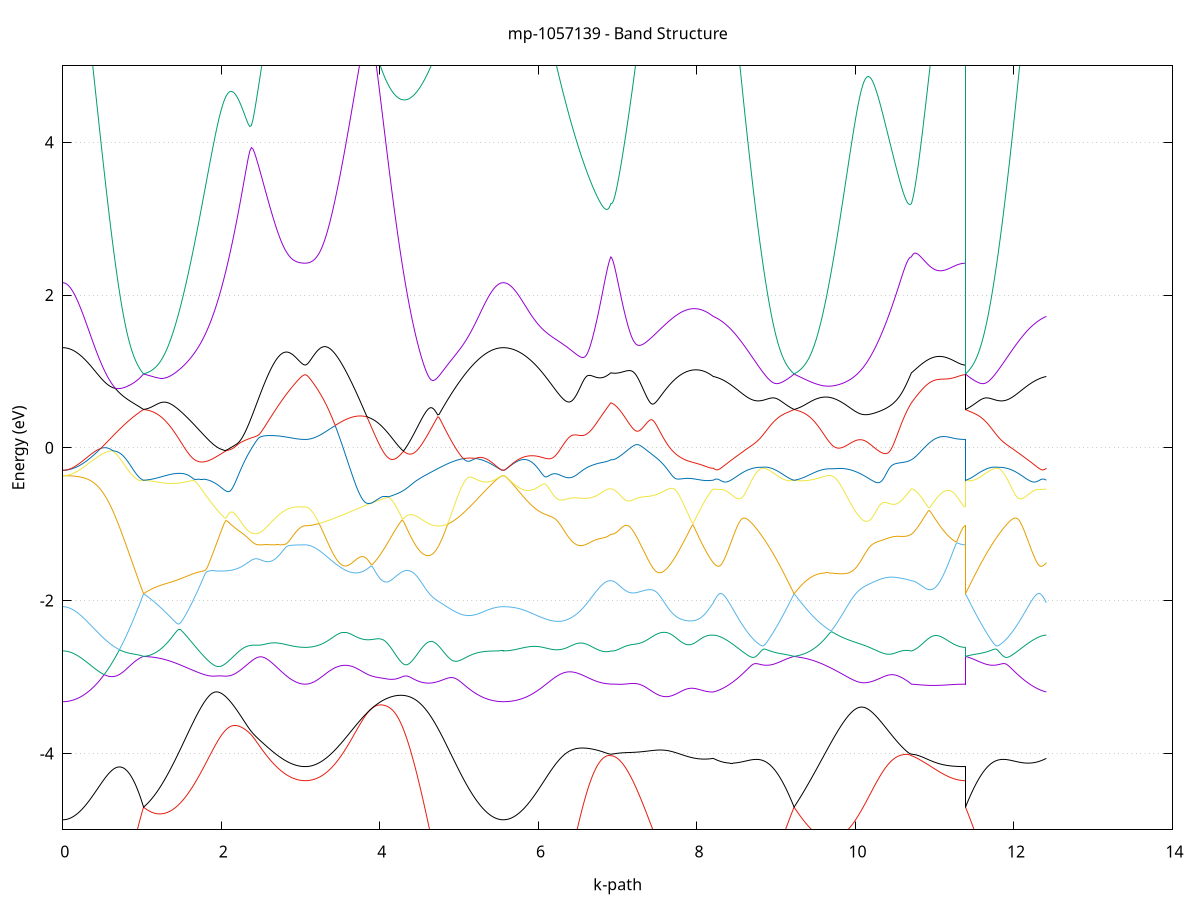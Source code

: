 set title 'mp-1057139 - Band Structure'
set xlabel 'k-path'
set ylabel 'Energy (eV)'
set grid y
set yrange [-5:5]
set terminal png size 800,600
set output 'mp-1057139_bands_gnuplot.png'
plot '-' using 1:2 with lines notitle, '-' using 1:2 with lines notitle, '-' using 1:2 with lines notitle, '-' using 1:2 with lines notitle, '-' using 1:2 with lines notitle, '-' using 1:2 with lines notitle, '-' using 1:2 with lines notitle, '-' using 1:2 with lines notitle, '-' using 1:2 with lines notitle, '-' using 1:2 with lines notitle, '-' using 1:2 with lines notitle, '-' using 1:2 with lines notitle, '-' using 1:2 with lines notitle, '-' using 1:2 with lines notitle, '-' using 1:2 with lines notitle, '-' using 1:2 with lines notitle, '-' using 1:2 with lines notitle, '-' using 1:2 with lines notitle, '-' using 1:2 with lines notitle, '-' using 1:2 with lines notitle, '-' using 1:2 with lines notitle, '-' using 1:2 with lines notitle, '-' using 1:2 with lines notitle, '-' using 1:2 with lines notitle
0.000000 -48.762363
0.009989 -48.762263
0.019978 -48.762163
0.029967 -48.762063
0.039955 -48.761763
0.049944 -48.761463
0.059933 -48.761163
0.069922 -48.760763
0.079911 -48.760263
0.089900 -48.759663
0.099889 -48.759063
0.109877 -48.758363
0.119866 -48.757563
0.129855 -48.756763
0.139844 -48.755863
0.149833 -48.754963
0.159822 -48.753963
0.169811 -48.752863
0.179799 -48.751763
0.189788 -48.750563
0.199777 -48.749263
0.209766 -48.747963
0.219755 -48.746563
0.229744 -48.745063
0.239733 -48.743563
0.249721 -48.741963
0.259710 -48.740363
0.269699 -48.738663
0.279688 -48.736863
0.289677 -48.735063
0.299666 -48.733163
0.309655 -48.731263
0.319643 -48.729263
0.329632 -48.727263
0.339621 -48.725063
0.349610 -48.722963
0.359599 -48.720763
0.369588 -48.718463
0.379577 -48.716163
0.389565 -48.713763
0.399554 -48.711263
0.409543 -48.708763
0.419532 -48.706263
0.429521 -48.703663
0.439510 -48.700963
0.449499 -48.698263
0.459487 -48.695563
0.469476 -48.692763
0.479465 -48.689863
0.489454 -48.686963
0.499443 -48.684063
0.509432 -48.681063
0.519421 -48.677963
0.529409 -48.674863
0.539398 -48.671763
0.549387 -48.668563
0.559376 -48.665363
0.569365 -48.662063
0.579354 -48.658763
0.589343 -48.655463
0.599332 -48.652063
0.609320 -48.648663
0.619309 -48.645163
0.629298 -48.641663
0.639287 -48.638163
0.649276 -48.634563
0.659265 -48.630963
0.669254 -48.627263
0.679242 -48.623663
0.689231 -48.619963
0.699220 -48.616163
0.709209 -48.612463
0.719198 -48.608663
0.729187 -48.604763
0.739176 -48.600963
0.749164 -48.597063
0.759153 -48.593163
0.769142 -48.589163
0.779131 -48.585263
0.789120 -48.581263
0.799109 -48.577263
0.809098 -48.573263
0.819086 -48.569263
0.829075 -48.565163
0.839064 -48.561063
0.849053 -48.556963
0.859042 -48.552863
0.869031 -48.548763
0.879020 -48.544663
0.889008 -48.540463
0.898997 -48.536363
0.908986 -48.532163
0.918975 -48.527963
0.928964 -48.523863
0.938953 -48.519663
0.948942 -48.515463
0.958930 -48.511263
0.968919 -48.506963
0.978908 -48.502763
0.988897 -48.498563
0.998886 -48.494363
1.008875 -48.490163
1.018864 -48.485963
1.018864 -48.485963
1.038864 -48.489663
1.058865 -48.496363
1.078865 -48.505063
1.098866 -48.514963
1.118866 -48.525663
1.138867 -48.536663
1.158867 -48.547863
1.178868 -48.559263
1.198868 -48.570663
1.218869 -48.582063
1.238869 -48.593363
1.258870 -48.604663
1.278871 -48.615763
1.298871 -48.626763
1.318872 -48.637563
1.338872 -48.648163
1.358873 -48.658563
1.378873 -48.668763
1.398874 -48.678763
1.418874 -48.688463
1.438875 -48.697963
1.458875 -48.707163
1.478876 -48.715963
1.498876 -48.724563
1.518877 -48.732863
1.538878 -48.740863
1.558878 -48.748463
1.578879 -48.755763
1.598879 -48.762763
1.618880 -48.769363
1.638880 -48.775663
1.658881 -48.781563
1.678881 -48.787063
1.698882 -48.792263
1.718882 -48.796963
1.738883 -48.801363
1.758883 -48.805463
1.778884 -48.809063
1.798884 -48.812363
1.818885 -48.815263
1.838886 -48.817763
1.858886 -48.819863
1.878887 -48.821663
1.898887 -48.823063
1.918888 -48.824063
1.938888 -48.824663
1.958889 -48.824963
1.978889 -48.824963
1.998890 -48.824563
2.018890 -48.823863
2.038891 -48.822763
2.058891 -48.821463
2.078892 -48.819763
2.098893 -48.817863
2.118893 -48.815763
2.138894 -48.813363
2.158894 -48.810863
2.178895 -48.808063
2.198895 -48.805263
2.218896 -48.802363
2.238896 -48.799363
2.258897 -48.796563
2.278897 -48.793863
2.298898 -48.791363
2.318898 -48.789063
2.338899 -48.787163
2.358900 -48.785463
2.378900 -48.783963
2.398901 -48.782763
2.418901 -48.781663
2.438902 -48.780563
2.458902 -48.779563
2.478903 -48.778563
2.498903 -48.777563
2.518904 -48.776463
2.538904 -48.775363
2.558905 -48.774263
2.578905 -48.773063
2.598906 -48.771863
2.618907 -48.770563
2.638907 -48.769263
2.658908 -48.767863
2.678908 -48.766463
2.698909 -48.765063
2.718909 -48.763563
2.738910 -48.762063
2.758910 -48.760663
2.778911 -48.759163
2.798911 -48.757663
2.818912 -48.756163
2.838912 -48.754763
2.858913 -48.753463
2.878913 -48.752163
2.898914 -48.750963
2.918915 -48.749863
2.938915 -48.748863
2.958916 -48.748063
2.978916 -48.747363
2.998917 -48.746763
3.018917 -48.746363
3.038918 -48.746063
3.058918 -48.745963
3.058918 -48.745963
3.076143 -48.746063
3.093368 -48.746163
3.110593 -48.746363
3.127818 -48.746563
3.145042 -48.746963
3.162267 -48.747363
3.179492 -48.747863
3.196717 -48.748363
3.213942 -48.749063
3.231166 -48.749763
3.248391 -48.750463
3.265616 -48.751363
3.282841 -48.752263
3.300066 -48.753163
3.317290 -48.754263
3.334515 -48.755363
3.351740 -48.756463
3.368965 -48.757663
3.386190 -48.758863
3.403414 -48.760163
3.420639 -48.761463
3.437864 -48.762863
3.455089 -48.764263
3.472314 -48.765763
3.489538 -48.767163
3.506763 -48.768763
3.523988 -48.770263
3.541213 -48.771863
3.558438 -48.773363
3.575663 -48.774963
3.592887 -48.776663
3.610112 -48.778263
3.627337 -48.779863
3.644562 -48.781563
3.661787 -48.783163
3.679011 -48.784863
3.696236 -48.786463
3.713461 -48.788063
3.730686 -48.789763
3.747911 -48.791363
3.765135 -48.792963
3.782360 -48.794463
3.799585 -48.796063
3.816810 -48.797563
3.834035 -48.799063
3.851259 -48.800563
3.868484 -48.802063
3.885709 -48.803463
3.902934 -48.804863
3.920159 -48.806163
3.937383 -48.807463
3.954608 -48.808663
3.971833 -48.809963
3.989058 -48.811063
4.006283 -48.812163
4.023507 -48.813263
4.040732 -48.814263
4.057957 -48.815263
4.075182 -48.816163
4.092407 -48.817063
4.109631 -48.817863
4.126856 -48.818563
4.144081 -48.819263
4.161306 -48.819863
4.178531 -48.820463
4.195756 -48.820963
4.212980 -48.821463
4.230205 -48.821763
4.247430 -48.822163
4.264655 -48.822363
4.281880 -48.822563
4.299104 -48.822763
4.316329 -48.822763
4.333554 -48.822863
4.350779 -48.822763
4.368004 -48.822663
4.385228 -48.822463
4.402453 -48.822263
4.419678 -48.821963
4.436903 -48.821663
4.454128 -48.821263
4.471352 -48.820763
4.488577 -48.820263
4.505802 -48.819763
4.523027 -48.819063
4.540252 -48.818463
4.557476 -48.817663
4.574701 -48.816963
4.591926 -48.816163
4.609151 -48.815263
4.626376 -48.814363
4.643600 -48.813363
4.660825 -48.812463
4.678050 -48.811363
4.695275 -48.810363
4.712500 -48.809263
4.729724 -48.808163
4.746949 -48.806963
4.764174 -48.805763
4.781399 -48.804563
4.798624 -48.803363
4.815848 -48.802063
4.833073 -48.800863
4.850298 -48.799563
4.867523 -48.798263
4.884748 -48.796963
4.901973 -48.795663
4.919197 -48.794263
4.936422 -48.792963
4.953647 -48.791663
4.970872 -48.790363
4.988097 -48.788963
5.005321 -48.787663
5.022546 -48.786363
5.039771 -48.785063
5.056996 -48.783763
5.074221 -48.782563
5.091445 -48.781263
5.108670 -48.780063
5.125895 -48.778863
5.143120 -48.777663
5.160345 -48.776563
5.177569 -48.775463
5.194794 -48.774363
5.212019 -48.773363
5.229244 -48.772363
5.246469 -48.771363
5.263693 -48.770463
5.280918 -48.769563
5.298143 -48.768663
5.315368 -48.767863
5.332593 -48.767163
5.349817 -48.766463
5.367042 -48.765863
5.384267 -48.765263
5.401492 -48.764663
5.418717 -48.764163
5.435941 -48.763763
5.453166 -48.763363
5.470391 -48.763063
5.487616 -48.762763
5.504841 -48.762563
5.522066 -48.762463
5.539290 -48.762363
5.556515 -48.762363
5.556515 -48.762363
5.564647 -48.762363
5.572778 -48.762363
5.580910 -48.762263
5.589042 -48.762263
5.597173 -48.762263
5.605305 -48.762163
5.613436 -48.762163
5.621568 -48.762063
5.629699 -48.762063
5.637831 -48.761963
5.645963 -48.761863
5.654094 -48.761763
5.662226 -48.761763
5.670357 -48.761663
5.678489 -48.761463
5.686621 -48.761363
5.694752 -48.761263
5.702884 -48.761163
5.711015 -48.760963
5.719147 -48.760863
5.727279 -48.760663
5.735410 -48.760563
5.743542 -48.760363
5.751673 -48.760163
5.759805 -48.759963
5.767937 -48.759863
5.776068 -48.759663
5.784200 -48.759463
5.792331 -48.759163
5.800463 -48.758963
5.808595 -48.758763
5.816726 -48.758463
5.824858 -48.758263
5.832989 -48.758063
5.841121 -48.757763
5.849253 -48.757463
5.857384 -48.757163
5.865516 -48.756963
5.873647 -48.756663
5.881779 -48.756363
5.889911 -48.756063
5.898042 -48.755663
5.906174 -48.755363
5.914305 -48.755063
5.922437 -48.754663
5.930569 -48.754363
5.938700 -48.753963
5.946832 -48.753663
5.954963 -48.753263
5.963095 -48.752863
5.971227 -48.752463
5.979358 -48.752063
5.987490 -48.751663
5.995621 -48.751263
6.003753 -48.750863
6.011885 -48.750463
6.020016 -48.749963
6.028148 -48.749563
6.036279 -48.749063
6.044411 -48.748663
6.052542 -48.748163
6.060674 -48.747663
6.068806 -48.747163
6.076937 -48.746663
6.085069 -48.746163
6.093200 -48.745663
6.101332 -48.745163
6.109464 -48.744663
6.117595 -48.744163
6.125727 -48.743563
6.133858 -48.743063
6.141990 -48.742463
6.150122 -48.741863
6.158253 -48.741363
6.166385 -48.740763
6.174516 -48.740163
6.182648 -48.739563
6.190780 -48.738963
6.198911 -48.738363
6.207043 -48.737763
6.215174 -48.737163
6.223306 -48.736563
6.231438 -48.735963
6.239569 -48.735263
6.247701 -48.734663
6.255832 -48.733963
6.263964 -48.733363
6.272096 -48.732663
6.280227 -48.732063
6.288359 -48.731363
6.296490 -48.730663
6.304622 -48.730063
6.312754 -48.729363
6.320885 -48.728663
6.329017 -48.728063
6.337148 -48.727363
6.345280 -48.726663
6.353412 -48.725963
6.361543 -48.725263
6.369675 -48.724563
6.377806 -48.723963
6.385938 -48.723263
6.394070 -48.722563
6.402201 -48.721863
6.410333 -48.721163
6.418464 -48.720463
6.426596 -48.719863
6.434728 -48.719163
6.442859 -48.718463
6.450991 -48.717863
6.459122 -48.717163
6.467254 -48.716563
6.475386 -48.715863
6.483517 -48.715263
6.491649 -48.714663
6.499780 -48.714063
6.507912 -48.713463
6.516044 -48.712863
6.524175 -48.712263
6.532307 -48.711763
6.540438 -48.711163
6.548570 -48.710663
6.556701 -48.710163
6.564833 -48.709663
6.572965 -48.709163
6.581096 -48.708763
6.589228 -48.708363
6.597359 -48.707963
6.605491 -48.707563
6.613623 -48.707263
6.621754 -48.706963
6.629886 -48.706663
6.638017 -48.706463
6.646149 -48.706263
6.654281 -48.706063
6.662412 -48.705963
6.670544 -48.705863
6.678675 -48.705763
6.686807 -48.705763
6.694939 -48.705763
6.703070 -48.705863
6.711202 -48.705963
6.719333 -48.706163
6.727465 -48.706363
6.735597 -48.706663
6.743728 -48.706963
6.751860 -48.707363
6.759991 -48.707763
6.768123 -48.708263
6.776255 -48.708763
6.784386 -48.709363
6.792518 -48.709963
6.800649 -48.710663
6.808781 -48.711363
6.816913 -48.712063
6.825044 -48.712863
6.833176 -48.713763
6.841307 -48.714663
6.849439 -48.715563
6.857571 -48.716463
6.865702 -48.717463
6.873834 -48.718463
6.881965 -48.719463
6.890097 -48.720563
6.898229 -48.721663
6.906360 -48.722763
6.914492 -48.723863
6.914492 -48.723863
6.926128 -48.723463
6.937764 -48.723163
6.949399 -48.722963
6.961035 -48.722863
6.972671 -48.722763
6.984307 -48.722863
6.995943 -48.722963
7.007579 -48.723163
7.019215 -48.723463
7.030851 -48.723763
7.042487 -48.724263
7.054122 -48.724763
7.065758 -48.725263
7.077394 -48.725963
7.089030 -48.726663
7.100666 -48.727363
7.112302 -48.728163
7.123938 -48.728963
7.135574 -48.729863
7.147210 -48.730763
7.158846 -48.731663
7.170481 -48.732563
7.182117 -48.733563
7.193753 -48.734563
7.205389 -48.735463
7.217025 -48.736463
7.228661 -48.737463
7.240297 -48.738463
7.251933 -48.739463
7.263569 -48.740463
7.275204 -48.741363
7.286840 -48.742363
7.298476 -48.743263
7.310112 -48.744163
7.321748 -48.745063
7.333384 -48.745863
7.345020 -48.746763
7.356656 -48.747563
7.368292 -48.748263
7.379928 -48.749063
7.391563 -48.749663
7.403199 -48.750363
7.414835 -48.750963
7.426471 -48.751563
7.438107 -48.752063
7.449743 -48.752563
7.461379 -48.752963
7.473015 -48.753363
7.484651 -48.753663
7.496286 -48.753963
7.507922 -48.754163
7.519558 -48.754363
7.531194 -48.754463
7.542830 -48.754563
7.554466 -48.754563
7.566102 -48.754563
7.577738 -48.754463
7.589374 -48.754363
7.601009 -48.754163
7.612645 -48.753863
7.624281 -48.753563
7.635917 -48.753163
7.647553 -48.752663
7.659189 -48.752163
7.670825 -48.751663
7.682461 -48.750963
7.694097 -48.750363
7.705733 -48.749563
7.717368 -48.748763
7.729004 -48.747963
7.740640 -48.746963
7.752276 -48.746063
7.763912 -48.744963
7.775548 -48.743863
7.787184 -48.742763
7.798820 -48.741563
7.810456 -48.740263
7.822091 -48.738963
7.833727 -48.737663
7.845363 -48.736263
7.856999 -48.734763
7.868635 -48.733363
7.880271 -48.731863
7.891907 -48.730363
7.903543 -48.728963
7.915179 -48.727563
7.926815 -48.726463
7.938450 -48.725763
7.950086 -48.725663
7.961722 -48.726163
7.973358 -48.727363
7.984994 -48.728763
7.996630 -48.730463
8.008266 -48.732163
8.019902 -48.733863
8.031538 -48.735663
8.043173 -48.737363
8.054809 -48.738963
8.066445 -48.740563
8.078081 -48.742163
8.089717 -48.743663
8.101353 -48.745063
8.112989 -48.746363
8.124625 -48.747663
8.136261 -48.748863
8.147896 -48.749963
8.159532 -48.750963
8.171168 -48.751963
8.182804 -48.752863
8.194440 -48.753663
8.206076 -48.754363
8.206076 -48.754363
8.220049 -48.755163
8.234022 -48.755863
8.247995 -48.756463
8.261968 -48.756963
8.275941 -48.757263
8.289914 -48.757463
8.303887 -48.757563
8.317860 -48.757563
8.331833 -48.757363
8.345806 -48.756963
8.359779 -48.756463
8.373752 -48.755863
8.387725 -48.755063
8.401698 -48.754163
8.415671 -48.753063
8.429644 -48.751863
8.443617 -48.750463
8.457590 -48.748863
8.471563 -48.747163
8.485536 -48.745363
8.499508 -48.743363
8.513481 -48.741163
8.527454 -48.738863
8.541427 -48.736363
8.555400 -48.733763
8.569373 -48.730963
8.583346 -48.728063
8.597319 -48.724963
8.611292 -48.721663
8.625265 -48.718263
8.639238 -48.714763
8.653211 -48.711063
8.667184 -48.707163
8.681157 -48.703163
8.695130 -48.699063
8.709103 -48.694763
8.723076 -48.690363
8.737049 -48.685863
8.751022 -48.681163
8.764995 -48.676363
8.778968 -48.671363
8.792941 -48.666263
8.806914 -48.661163
8.820887 -48.655763
8.834860 -48.650363
8.848833 -48.644863
8.862806 -48.639163
8.876779 -48.633463
8.890752 -48.627563
8.904725 -48.621663
8.918698 -48.615663
8.932671 -48.609563
8.946644 -48.603363
8.960617 -48.597163
8.974590 -48.590863
8.988563 -48.584563
9.002536 -48.578263
9.016509 -48.571863
9.030482 -48.565463
9.044455 -48.559063
9.058428 -48.552763
9.072401 -48.546463
9.086374 -48.540163
9.100346 -48.534063
9.114319 -48.527963
9.128292 -48.522063
9.142265 -48.516263
9.156238 -48.510763
9.170211 -48.505363
9.184184 -48.500163
9.198157 -48.495163
9.212130 -48.490463
9.226103 -48.485963
9.226103 -48.485963
9.243725 -48.490463
9.261348 -48.496963
9.278970 -48.505063
9.296592 -48.514363
9.314214 -48.524263
9.331836 -48.534663
9.349459 -48.545263
9.367081 -48.556063
9.384703 -48.566963
9.402325 -48.577863
9.419947 -48.588663
9.437569 -48.599463
9.455192 -48.610163
9.472814 -48.620763
9.490436 -48.631163
9.508058 -48.641363
9.525680 -48.651463
9.543302 -48.661363
9.560925 -48.670963
9.578547 -48.680463
9.596169 -48.689663
9.613791 -48.698563
9.631413 -48.707263
9.649035 -48.715663
9.666658 -48.723863
9.684280 -48.731663
9.701902 -48.739163
9.719524 -48.746463
9.737146 -48.753363
9.754768 -48.759863
9.772391 -48.766163
9.790013 -48.772063
9.807635 -48.777663
9.825257 -48.782863
9.842879 -48.787763
9.860501 -48.792263
9.878124 -48.796463
9.895746 -48.800263
9.913368 -48.803763
9.930990 -48.806863
9.948612 -48.809563
9.966234 -48.811963
9.983857 -48.813963
10.001479 -48.815563
10.019101 -48.816863
10.036723 -48.817763
10.054345 -48.818363
10.071967 -48.818563
10.089590 -48.818463
10.107212 -48.817963
10.124834 -48.817163
10.142456 -48.816063
10.160078 -48.814663
10.177701 -48.812863
10.195323 -48.810863
10.212945 -48.808463
10.230567 -48.805863
10.248189 -48.802963
10.265811 -48.799863
10.283434 -48.796563
10.301056 -48.792963
10.318678 -48.789263
10.336300 -48.785363
10.353922 -48.781363
10.371544 -48.777163
10.389167 -48.772963
10.406789 -48.768763
10.424411 -48.764463
10.442033 -48.760263
10.459655 -48.756163
10.477277 -48.752163
10.494900 -48.748363
10.512522 -48.744763
10.530144 -48.741463
10.547766 -48.738363
10.565388 -48.735663
10.583010 -48.733163
10.600633 -48.731063
10.618255 -48.729263
10.635877 -48.727663
10.653499 -48.726363
10.671121 -48.725363
10.688743 -48.724463
10.706366 -48.723863
10.706366 -48.723863
10.714486 -48.724963
10.722606 -48.726063
10.730726 -48.727163
10.738846 -48.728363
10.746965 -48.729463
10.755085 -48.730563
10.763205 -48.731663
10.771325 -48.732863
10.779445 -48.733963
10.787565 -48.735063
10.795685 -48.736063
10.803805 -48.737163
10.811925 -48.738263
10.820045 -48.739263
10.828165 -48.740263
10.836285 -48.741263
10.844405 -48.742263
10.852525 -48.743163
10.860645 -48.744063
10.868765 -48.744963
10.876885 -48.745863
10.885005 -48.746663
10.893125 -48.747463
10.901245 -48.748263
10.909365 -48.748963
10.917485 -48.749663
10.925605 -48.750363
10.933725 -48.751063
10.941845 -48.751663
10.949965 -48.752263
10.958085 -48.752763
10.966205 -48.753363
10.974325 -48.753763
10.982445 -48.754263
10.990565 -48.754663
10.998685 -48.755063
11.006805 -48.755363
11.014925 -48.755663
11.023045 -48.755963
11.031165 -48.756163
11.039285 -48.756363
11.047405 -48.756563
11.055525 -48.756663
11.063645 -48.756763
11.071765 -48.756863
11.079885 -48.756863
11.088005 -48.756863
11.096125 -48.756863
11.104244 -48.756763
11.112364 -48.756663
11.120484 -48.756563
11.128604 -48.756363
11.136724 -48.756163
11.144844 -48.755963
11.152964 -48.755763
11.161084 -48.755463
11.169204 -48.755163
11.177324 -48.754863
11.185444 -48.754563
11.193564 -48.754163
11.201684 -48.753763
11.209804 -48.753363
11.217924 -48.752963
11.226044 -48.752563
11.234164 -48.752063
11.242284 -48.751663
11.250404 -48.751163
11.258524 -48.750763
11.266644 -48.750263
11.274764 -48.749863
11.282884 -48.749363
11.291004 -48.748963
11.299124 -48.748563
11.307244 -48.748163
11.315364 -48.747763
11.323484 -48.747463
11.331604 -48.747163
11.339724 -48.746863
11.347844 -48.746563
11.355964 -48.746363
11.364084 -48.746163
11.372204 -48.746063
11.380324 -48.746063
11.388444 -48.745963
11.388444 -48.485963
11.396539 -48.488563
11.404635 -48.491163
11.412730 -48.493963
11.420825 -48.496763
11.428921 -48.499663
11.437016 -48.502563
11.445112 -48.505663
11.453207 -48.508763
11.461303 -48.511863
11.469398 -48.515163
11.477494 -48.518463
11.485589 -48.521763
11.493685 -48.525163
11.501780 -48.528663
11.509875 -48.532163
11.517971 -48.535663
11.526066 -48.539263
11.534162 -48.542863
11.542257 -48.546463
11.550353 -48.550163
11.558448 -48.553763
11.566544 -48.557463
11.574639 -48.561163
11.582735 -48.564863
11.590830 -48.568563
11.598925 -48.572263
11.607021 -48.575963
11.615116 -48.579663
11.623212 -48.583363
11.631307 -48.586963
11.639403 -48.590663
11.647498 -48.594263
11.655594 -48.597863
11.663689 -48.601563
11.671785 -48.605063
11.679880 -48.608663
11.687976 -48.612263
11.696071 -48.615763
11.704166 -48.619263
11.712262 -48.622663
11.720357 -48.626163
11.728453 -48.629563
11.736548 -48.632963
11.744644 -48.636263
11.752739 -48.639563
11.760835 -48.642863
11.768930 -48.646163
11.777026 -48.649363
11.785121 -48.652463
11.793216 -48.655663
11.801312 -48.658763
11.809407 -48.661763
11.817503 -48.664763
11.825598 -48.667763
11.833694 -48.670663
11.841789 -48.673563
11.849885 -48.676463
11.857980 -48.679263
11.866076 -48.682063
11.874171 -48.684763
11.882266 -48.687363
11.890362 -48.690063
11.898457 -48.692563
11.906553 -48.695163
11.914648 -48.697663
11.922744 -48.700063
11.930839 -48.702463
11.938935 -48.704863
11.947030 -48.707063
11.955126 -48.709363
11.963221 -48.711563
11.971316 -48.713663
11.979412 -48.715763
11.987507 -48.717863
11.995603 -48.719863
12.003698 -48.721763
12.011794 -48.723663
12.019889 -48.725563
12.027985 -48.727363
12.036080 -48.729063
12.044176 -48.730763
12.052271 -48.732363
12.060366 -48.733963
12.068462 -48.735563
12.076557 -48.736963
12.084653 -48.738463
12.092748 -48.739863
12.100844 -48.741163
12.108939 -48.742463
12.117035 -48.743663
12.125130 -48.744763
12.133226 -48.745963
12.141321 -48.746963
12.149416 -48.747963
12.157512 -48.748963
12.165607 -48.749863
12.173703 -48.750763
12.181798 -48.751563
12.189894 -48.752263
12.197989 -48.752963
12.206085 -48.753663
12.214180 -48.754263
12.222276 -48.754763
12.230371 -48.755263
12.238466 -48.755763
12.246562 -48.756163
12.254657 -48.756463
12.262753 -48.756763
12.270848 -48.757063
12.278944 -48.757263
12.287039 -48.757363
12.295135 -48.757463
12.303230 -48.757563
12.311326 -48.757563
12.319421 -48.757563
12.327516 -48.757463
12.335612 -48.757363
12.343707 -48.757163
12.351803 -48.756963
12.359898 -48.756663
12.367994 -48.756463
12.376089 -48.756063
12.384185 -48.755663
12.392280 -48.755263
12.400376 -48.754863
12.408471 -48.754363
e
0.000000 -48.762363
0.009989 -48.762263
0.019978 -48.762163
0.029967 -48.762063
0.039955 -48.761763
0.049944 -48.761463
0.059933 -48.761063
0.069922 -48.760563
0.079911 -48.760063
0.089900 -48.759463
0.099889 -48.758763
0.109877 -48.758063
0.119866 -48.757163
0.129855 -48.756263
0.139844 -48.755363
0.149833 -48.754263
0.159822 -48.753163
0.169811 -48.751963
0.179799 -48.750763
0.189788 -48.749463
0.199777 -48.748063
0.209766 -48.746563
0.219755 -48.745063
0.229744 -48.743463
0.239733 -48.741763
0.249721 -48.740063
0.259710 -48.738263
0.269699 -48.736363
0.279688 -48.734463
0.289677 -48.732463
0.299666 -48.730363
0.309655 -48.728263
0.319643 -48.726063
0.329632 -48.723763
0.339621 -48.721363
0.349610 -48.718963
0.359599 -48.716463
0.369588 -48.713963
0.379577 -48.711363
0.389565 -48.708663
0.399554 -48.705863
0.409543 -48.703063
0.419532 -48.700263
0.429521 -48.697263
0.439510 -48.694263
0.449499 -48.691163
0.459487 -48.688063
0.469476 -48.684863
0.479465 -48.681663
0.489454 -48.678263
0.499443 -48.674963
0.509432 -48.671463
0.519421 -48.667963
0.529409 -48.664363
0.539398 -48.660763
0.549387 -48.657063
0.559376 -48.653363
0.569365 -48.649563
0.579354 -48.645663
0.589343 -48.641763
0.599332 -48.637863
0.609320 -48.633763
0.619309 -48.629663
0.629298 -48.625563
0.639287 -48.621363
0.649276 -48.617163
0.659265 -48.612863
0.669254 -48.608463
0.679242 -48.604163
0.689231 -48.599663
0.699220 -48.595163
0.709209 -48.590663
0.719198 -48.586063
0.729187 -48.581363
0.739176 -48.576763
0.749164 -48.571963
0.759153 -48.567263
0.769142 -48.562363
0.779131 -48.557563
0.789120 -48.552663
0.799109 -48.547663
0.809098 -48.542663
0.819086 -48.537663
0.829075 -48.532663
0.839064 -48.527563
0.849053 -48.522363
0.859042 -48.517263
0.869031 -48.512063
0.879020 -48.506763
0.889008 -48.501563
0.898997 -48.496263
0.908986 -48.490863
0.918975 -48.485563
0.928964 -48.480163
0.938953 -48.474763
0.948942 -48.469363
0.958930 -48.463863
0.968919 -48.464863
0.978908 -48.469063
0.988897 -48.473263
0.998886 -48.477463
1.008875 -48.481763
1.018864 -48.485963
1.018864 -48.485963
1.038864 -48.485363
1.058865 -48.487463
1.078865 -48.491163
1.098866 -48.495963
1.118866 -48.501463
1.138867 -48.507463
1.158867 -48.513663
1.178868 -48.520063
1.198868 -48.526663
1.218869 -48.533363
1.238869 -48.540063
1.258870 -48.546863
1.278871 -48.553663
1.298871 -48.560563
1.318872 -48.567363
1.338872 -48.574163
1.358873 -48.580863
1.378873 -48.587563
1.398874 -48.594263
1.418874 -48.600863
1.438875 -48.607463
1.458875 -48.613863
1.478876 -48.620263
1.498876 -48.626563
1.518877 -48.632863
1.538878 -48.638963
1.558878 -48.644963
1.578879 -48.650863
1.598879 -48.656663
1.618880 -48.662363
1.638880 -48.667963
1.658881 -48.673363
1.678881 -48.678663
1.698882 -48.683863
1.718882 -48.688863
1.738883 -48.693763
1.758883 -48.698563
1.778884 -48.703163
1.798884 -48.707563
1.818885 -48.711963
1.838886 -48.716063
1.858886 -48.720063
1.878887 -48.723863
1.898887 -48.727563
1.918888 -48.731063
1.938888 -48.734363
1.958889 -48.737563
1.978889 -48.740563
1.998890 -48.743363
2.018890 -48.746063
2.038891 -48.748463
2.058891 -48.750763
2.078892 -48.752863
2.098893 -48.754763
2.118893 -48.756463
2.138894 -48.757963
2.158894 -48.759163
2.178895 -48.760163
2.198895 -48.760963
2.218896 -48.761363
2.238896 -48.761463
2.258897 -48.761163
2.278897 -48.760363
2.298898 -48.759163
2.318898 -48.757463
2.338899 -48.755163
2.358900 -48.752463
2.378900 -48.749363
2.398901 -48.745963
2.418901 -48.742363
2.438902 -48.738663
2.458902 -48.734863
2.478903 -48.731063
2.498903 -48.727363
2.518904 -48.723763
2.538904 -48.720263
2.558905 -48.717063
2.578905 -48.713963
2.598906 -48.711163
2.618907 -48.708563
2.638907 -48.706163
2.658908 -48.704063
2.678908 -48.702063
2.698909 -48.700363
2.718909 -48.698863
2.738910 -48.697463
2.758910 -48.696263
2.778911 -48.695263
2.798911 -48.694363
2.818912 -48.693463
2.838912 -48.692763
2.858913 -48.692063
2.878913 -48.691463
2.898914 -48.690863
2.918915 -48.690363
2.938915 -48.689863
2.958916 -48.689463
2.978916 -48.689163
2.998917 -48.688863
3.018917 -48.688663
3.038918 -48.688563
3.058918 -48.688463
3.058918 -48.688463
3.076143 -48.688663
3.093368 -48.689063
3.110593 -48.689763
3.127818 -48.690763
3.145042 -48.691963
3.162267 -48.693363
3.179492 -48.694963
3.196717 -48.696763
3.213942 -48.698563
3.231166 -48.700563
3.248391 -48.702563
3.265616 -48.704763
3.282841 -48.706963
3.300066 -48.709163
3.317290 -48.711463
3.334515 -48.713863
3.351740 -48.716263
3.368965 -48.718663
3.386190 -48.721163
3.403414 -48.723763
3.420639 -48.726363
3.437864 -48.728963
3.455089 -48.731763
3.472314 -48.734563
3.489538 -48.737363
3.506763 -48.740363
3.523988 -48.743363
3.541213 -48.746463
3.558438 -48.749563
3.575663 -48.752763
3.592887 -48.756063
3.610112 -48.759363
3.627337 -48.762663
3.644562 -48.765963
3.661787 -48.769263
3.679011 -48.772563
3.696236 -48.775763
3.713461 -48.778963
3.730686 -48.782063
3.747911 -48.785063
3.765135 -48.787963
3.782360 -48.790763
3.799585 -48.793363
3.816810 -48.795763
3.834035 -48.797963
3.851259 -48.800063
3.868484 -48.801863
3.885709 -48.803463
3.902934 -48.804763
3.920159 -48.805863
3.937383 -48.806663
3.954608 -48.807163
3.971833 -48.807463
3.989058 -48.807463
4.006283 -48.807063
4.023507 -48.806463
4.040732 -48.805463
4.057957 -48.804163
4.075182 -48.802563
4.092407 -48.800663
4.109631 -48.798363
4.126856 -48.795863
4.144081 -48.792863
4.161306 -48.789663
4.178531 -48.786063
4.195756 -48.782063
4.212980 -48.777863
4.230205 -48.773263
4.247430 -48.768263
4.264655 -48.763063
4.281880 -48.757463
4.299104 -48.751563
4.316329 -48.745363
4.333554 -48.738863
4.350779 -48.732063
4.368004 -48.724863
4.385228 -48.717463
4.402453 -48.709763
4.419678 -48.701863
4.436903 -48.693563
4.454128 -48.685163
4.471352 -48.676363
4.488577 -48.667463
4.505802 -48.658263
4.523027 -48.648863
4.540252 -48.639263
4.557476 -48.629463
4.574701 -48.619463
4.591926 -48.609363
4.609151 -48.599163
4.626376 -48.588863
4.643600 -48.578363
4.660825 -48.567963
4.678050 -48.557463
4.695275 -48.546963
4.712500 -48.536563
4.729724 -48.526463
4.746949 -48.516863
4.764174 -48.508163
4.781399 -48.501463
4.798624 -48.498363
4.815848 -48.499763
4.833073 -48.504563
4.850298 -48.511263
4.867523 -48.518863
4.884748 -48.527063
4.901973 -48.535563
4.919197 -48.544363
4.936422 -48.553363
4.953647 -48.562363
4.970872 -48.571463
4.988097 -48.580663
5.005321 -48.589663
5.022546 -48.598763
5.039771 -48.607763
5.056996 -48.616563
5.074221 -48.625363
5.091445 -48.633963
5.108670 -48.642363
5.125895 -48.650663
5.143120 -48.658663
5.160345 -48.666563
5.177569 -48.674163
5.194794 -48.681463
5.212019 -48.688663
5.229244 -48.695463
5.246469 -48.702063
5.263693 -48.708263
5.280918 -48.714263
5.298143 -48.719863
5.315368 -48.725263
5.332593 -48.730263
5.349817 -48.734863
5.367042 -48.739163
5.384267 -48.743163
5.401492 -48.746763
5.418717 -48.750063
5.435941 -48.752863
5.453166 -48.755363
5.470391 -48.757463
5.487616 -48.759263
5.504841 -48.760563
5.522066 -48.761563
5.539290 -48.762163
5.556515 -48.762363
5.556515 -48.762363
5.564647 -48.762263
5.572778 -48.762263
5.580910 -48.762063
5.589042 -48.761863
5.597173 -48.761663
5.605305 -48.761263
5.613436 -48.760963
5.621568 -48.760463
5.629699 -48.760063
5.637831 -48.759463
5.645963 -48.758863
5.654094 -48.758263
5.662226 -48.757563
5.670357 -48.756763
5.678489 -48.755963
5.686621 -48.755063
5.694752 -48.754163
5.702884 -48.753163
5.711015 -48.752063
5.719147 -48.751063
5.727279 -48.749863
5.735410 -48.748663
5.743542 -48.747363
5.751673 -48.746063
5.759805 -48.744763
5.767937 -48.743363
5.776068 -48.741863
5.784200 -48.740363
5.792331 -48.738763
5.800463 -48.737163
5.808595 -48.735463
5.816726 -48.733763
5.824858 -48.732063
5.832989 -48.730263
5.841121 -48.728363
5.849253 -48.726463
5.857384 -48.724563
5.865516 -48.722563
5.873647 -48.720463
5.881779 -48.718363
5.889911 -48.716263
5.898042 -48.714063
5.906174 -48.711863
5.914305 -48.709663
5.922437 -48.707363
5.930569 -48.704963
5.938700 -48.702563
5.946832 -48.700163
5.954963 -48.697763
5.963095 -48.695263
5.971227 -48.692763
5.979358 -48.690163
5.987490 -48.687563
5.995621 -48.684963
6.003753 -48.682263
6.011885 -48.679563
6.020016 -48.676863
6.028148 -48.674163
6.036279 -48.671363
6.044411 -48.668563
6.052542 -48.665763
6.060674 -48.662863
6.068806 -48.659963
6.076937 -48.657163
6.085069 -48.654163
6.093200 -48.651263
6.101332 -48.648263
6.109464 -48.645363
6.117595 -48.642363
6.125727 -48.639363
6.133858 -48.636363
6.141990 -48.633363
6.150122 -48.630263
6.158253 -48.627263
6.166385 -48.624163
6.174516 -48.621163
6.182648 -48.618063
6.190780 -48.615063
6.198911 -48.611963
6.207043 -48.608963
6.215174 -48.605863
6.223306 -48.602863
6.231438 -48.599863
6.239569 -48.596763
6.247701 -48.593763
6.255832 -48.590763
6.263964 -48.587863
6.272096 -48.584863
6.280227 -48.581963
6.288359 -48.579063
6.296490 -48.576163
6.304622 -48.573263
6.312754 -48.570463
6.320885 -48.567663
6.329017 -48.564863
6.337148 -48.562163
6.345280 -48.559463
6.353412 -48.556863
6.361543 -48.554263
6.369675 -48.551763
6.377806 -48.549263
6.385938 -48.546763
6.394070 -48.544463
6.402201 -48.542063
6.410333 -48.539863
6.418464 -48.537663
6.426596 -48.535563
6.434728 -48.533463
6.442859 -48.531563
6.450991 -48.529663
6.459122 -48.527863
6.467254 -48.526163
6.475386 -48.524663
6.483517 -48.523163
6.491649 -48.521963
6.499780 -48.521063
6.507912 -48.520363
6.516044 -48.520263
6.524175 -48.520763
6.532307 -48.521963
6.540438 -48.523863
6.548570 -48.526163
6.556701 -48.528763
6.564833 -48.531463
6.572965 -48.534363
6.581096 -48.537263
6.589228 -48.540163
6.597359 -48.543063
6.605491 -48.545963
6.613623 -48.548863
6.621754 -48.551663
6.629886 -48.554463
6.638017 -48.557263
6.646149 -48.559963
6.654281 -48.562663
6.662412 -48.565263
6.670544 -48.567763
6.678675 -48.570263
6.686807 -48.572763
6.694939 -48.575063
6.703070 -48.577363
6.711202 -48.579663
6.719333 -48.581863
6.727465 -48.583963
6.735597 -48.585963
6.743728 -48.587963
6.751860 -48.589863
6.759991 -48.591663
6.768123 -48.593463
6.776255 -48.595163
6.784386 -48.596763
6.792518 -48.598263
6.800649 -48.599763
6.808781 -48.601163
6.816913 -48.602563
6.825044 -48.603863
6.833176 -48.605063
6.841307 -48.606263
6.849439 -48.607363
6.857571 -48.608363
6.865702 -48.609363
6.873834 -48.610363
6.881965 -48.611263
6.890097 -48.612163
6.898229 -48.612963
6.906360 -48.613763
6.914492 -48.614463
6.914492 -48.614463
6.926128 -48.614163
6.937764 -48.613763
6.949399 -48.613163
6.961035 -48.612563
6.972671 -48.611763
6.984307 -48.610863
6.995943 -48.609963
7.007579 -48.608863
7.019215 -48.607663
7.030851 -48.606363
7.042487 -48.605063
7.054122 -48.603563
7.065758 -48.601963
7.077394 -48.600363
7.089030 -48.598663
7.100666 -48.596963
7.112302 -48.595163
7.123938 -48.593263
7.135574 -48.591463
7.147210 -48.589563
7.158846 -48.587663
7.170481 -48.585763
7.182117 -48.583963
7.193753 -48.582163
7.205389 -48.580563
7.217025 -48.579063
7.228661 -48.577763
7.240297 -48.576663
7.251933 -48.575863
7.263569 -48.575463
7.275204 -48.575363
7.286840 -48.575663
7.298476 -48.576363
7.310112 -48.577263
7.321748 -48.578463
7.333384 -48.579963
7.345020 -48.581563
7.356656 -48.583363
7.368292 -48.585263
7.379928 -48.587263
7.391563 -48.589363
7.403199 -48.591563
7.414835 -48.593763
7.426471 -48.596163
7.438107 -48.598463
7.449743 -48.600963
7.461379 -48.603363
7.473015 -48.605963
7.484651 -48.608463
7.496286 -48.611063
7.507922 -48.613763
7.519558 -48.616463
7.531194 -48.619163
7.542830 -48.621863
7.554466 -48.624663
7.566102 -48.627463
7.577738 -48.630263
7.589374 -48.633063
7.601009 -48.635963
7.612645 -48.638863
7.624281 -48.641763
7.635917 -48.644663
7.647553 -48.647563
7.659189 -48.650463
7.670825 -48.653463
7.682461 -48.656363
7.694097 -48.659363
7.705733 -48.662263
7.717368 -48.665163
7.729004 -48.668063
7.740640 -48.671063
7.752276 -48.673963
7.763912 -48.676763
7.775548 -48.679663
7.787184 -48.682463
7.798820 -48.685263
7.810456 -48.688063
7.822091 -48.690763
7.833727 -48.693463
7.845363 -48.696163
7.856999 -48.698763
7.868635 -48.701263
7.880271 -48.703663
7.891907 -48.705963
7.903543 -48.708163
7.915179 -48.710163
7.926815 -48.711863
7.938450 -48.712963
7.950086 -48.713463
7.961722 -48.713063
7.973358 -48.712063
7.984994 -48.710563
7.996630 -48.708763
8.008266 -48.706763
8.019902 -48.704663
8.031538 -48.702463
8.043173 -48.700063
8.054809 -48.697663
8.066445 -48.695263
8.078081 -48.692763
8.089717 -48.690163
8.101353 -48.687463
8.112989 -48.684763
8.124625 -48.682063
8.136261 -48.679163
8.147896 -48.676363
8.159532 -48.673463
8.171168 -48.670463
8.182804 -48.667463
8.194440 -48.664463
8.206076 -48.661363
8.206076 -48.661363
8.220049 -48.658963
8.234022 -48.656563
8.247995 -48.654163
8.261968 -48.651663
8.275941 -48.649163
8.289914 -48.646663
8.303887 -48.644163
8.317860 -48.641563
8.331833 -48.639063
8.345806 -48.636463
8.359779 -48.633863
8.373752 -48.631163
8.387725 -48.628563
8.401698 -48.625963
8.415671 -48.623263
8.429644 -48.620563
8.443617 -48.617963
8.457590 -48.615263
8.471563 -48.612563
8.485536 -48.609863
8.499508 -48.607063
8.513481 -48.604363
8.527454 -48.601563
8.541427 -48.598863
8.555400 -48.596063
8.569373 -48.593263
8.583346 -48.590563
8.597319 -48.587763
8.611292 -48.584963
8.625265 -48.582163
8.639238 -48.579263
8.653211 -48.576463
8.667184 -48.573663
8.681157 -48.570763
8.695130 -48.567963
8.709103 -48.565063
8.723076 -48.562163
8.737049 -48.559263
8.751022 -48.556463
8.764995 -48.553463
8.778968 -48.550563
8.792941 -48.547663
8.806914 -48.544663
8.820887 -48.541763
8.834860 -48.538763
8.848833 -48.535763
8.862806 -48.532763
8.876779 -48.529763
8.890752 -48.526663
8.904725 -48.523663
8.918698 -48.520563
8.932671 -48.517363
8.946644 -48.514263
8.960617 -48.511063
8.974590 -48.507863
8.988563 -48.504563
9.002536 -48.501263
9.016509 -48.497863
9.030482 -48.494363
9.044455 -48.490863
9.058428 -48.487263
9.072401 -48.483563
9.086374 -48.479763
9.100346 -48.475863
9.114319 -48.471963
9.128292 -48.468163
9.142265 -48.465763
9.156238 -48.466963
9.170211 -48.470063
9.184184 -48.473663
9.198157 -48.477563
9.212130 -48.481663
9.226103 -48.485963
9.226103 -48.485963
9.243725 -48.483563
9.261348 -48.482963
9.278970 -48.483663
9.296592 -48.485163
9.314214 -48.487363
9.331836 -48.489863
9.349459 -48.492663
9.367081 -48.495763
9.384703 -48.498863
9.402325 -48.502163
9.419947 -48.505563
9.437569 -48.508963
9.455192 -48.512463
9.472814 -48.515963
9.490436 -48.519463
9.508058 -48.523063
9.525680 -48.526663
9.543302 -48.530163
9.560925 -48.533763
9.578547 -48.537363
9.596169 -48.540863
9.613791 -48.544463
9.631413 -48.547963
9.649035 -48.551463
9.666658 -48.554963
9.684280 -48.558363
9.701902 -48.561763
9.719524 -48.565163
9.737146 -48.568563
9.754768 -48.571863
9.772391 -48.575163
9.790013 -48.578363
9.807635 -48.581563
9.825257 -48.584763
9.842879 -48.587863
9.860501 -48.590863
9.878124 -48.593863
9.895746 -48.596863
9.913368 -48.599763
9.930990 -48.602663
9.948612 -48.605463
9.966234 -48.608163
9.983857 -48.610863
10.001479 -48.613463
10.019101 -48.616063
10.036723 -48.618563
10.054345 -48.621063
10.071967 -48.623363
10.089590 -48.625763
10.107212 -48.627963
10.124834 -48.630163
10.142456 -48.632263
10.160078 -48.634263
10.177701 -48.636263
10.195323 -48.638063
10.212945 -48.639863
10.230567 -48.641563
10.248189 -48.643163
10.265811 -48.644663
10.283434 -48.645963
10.301056 -48.647263
10.318678 -48.648363
10.336300 -48.649263
10.353922 -48.650063
10.371544 -48.650763
10.389167 -48.651163
10.406789 -48.651463
10.424411 -48.651463
10.442033 -48.651163
10.459655 -48.650663
10.477277 -48.649763
10.494900 -48.648663
10.512522 -48.647163
10.530144 -48.645263
10.547766 -48.643063
10.565388 -48.640563
10.583010 -48.637763
10.600633 -48.634663
10.618255 -48.631363
10.635877 -48.627863
10.653499 -48.624463
10.671121 -48.620963
10.688743 -48.617663
10.706366 -48.614463
10.706366 -48.614463
10.714486 -48.615263
10.722606 -48.615963
10.730726 -48.616563
10.738846 -48.617263
10.746965 -48.617863
10.755085 -48.618463
10.763205 -48.619063
10.771325 -48.619663
10.779445 -48.620263
10.787565 -48.620863
10.795685 -48.621363
10.803805 -48.621963
10.811925 -48.622463
10.820045 -48.623063
10.828165 -48.623563
10.836285 -48.624163
10.844405 -48.624663
10.852525 -48.625263
10.860645 -48.625863
10.868765 -48.626363
10.876885 -48.626963
10.885005 -48.627563
10.893125 -48.628163
10.901245 -48.628863
10.909365 -48.629463
10.917485 -48.630163
10.925605 -48.630763
10.933725 -48.631463
10.941845 -48.632263
10.949965 -48.632963
10.958085 -48.633763
10.966205 -48.634463
10.974325 -48.635363
10.982445 -48.636163
10.990565 -48.637063
10.998685 -48.637863
11.006805 -48.638863
11.014925 -48.639763
11.023045 -48.640763
11.031165 -48.641763
11.039285 -48.642763
11.047405 -48.643863
11.055525 -48.644963
11.063645 -48.646063
11.071765 -48.647263
11.079885 -48.648463
11.088005 -48.649663
11.096125 -48.650963
11.104244 -48.652163
11.112364 -48.653463
11.120484 -48.654763
11.128604 -48.656163
11.136724 -48.657463
11.144844 -48.658863
11.152964 -48.660163
11.161084 -48.661563
11.169204 -48.662963
11.177324 -48.664363
11.185444 -48.665763
11.193564 -48.667163
11.201684 -48.668563
11.209804 -48.669863
11.217924 -48.671263
11.226044 -48.672563
11.234164 -48.673863
11.242284 -48.675163
11.250404 -48.676363
11.258524 -48.677563
11.266644 -48.678763
11.274764 -48.679863
11.282884 -48.680963
11.291004 -48.681963
11.299124 -48.682963
11.307244 -48.683863
11.315364 -48.684663
11.323484 -48.685463
11.331604 -48.686163
11.339724 -48.686763
11.347844 -48.687263
11.355964 -48.687763
11.364084 -48.688063
11.372204 -48.688263
11.380324 -48.688463
11.388444 -48.688463
11.388444 -48.485963
11.396539 -48.483363
11.404635 -48.480963
11.412730 -48.478563
11.420825 -48.476263
11.428921 -48.474063
11.437016 -48.471863
11.445112 -48.469863
11.453207 -48.467963
11.461303 -48.466463
11.469398 -48.465663
11.477494 -48.466263
11.485589 -48.468063
11.493685 -48.470163
11.501780 -48.472363
11.509875 -48.474663
11.517971 -48.476963
11.526066 -48.479163
11.534162 -48.481463
11.542257 -48.483563
11.550353 -48.485763
11.558448 -48.487863
11.566544 -48.489963
11.574639 -48.492063
11.582735 -48.494063
11.590830 -48.496063
11.598925 -48.498063
11.607021 -48.500063
11.615116 -48.501963
11.623212 -48.503863
11.631307 -48.505763
11.639403 -48.507663
11.647498 -48.509563
11.655594 -48.511463
11.663689 -48.513263
11.671785 -48.515163
11.679880 -48.516963
11.687976 -48.518763
11.696071 -48.520563
11.704166 -48.522363
11.712262 -48.524163
11.720357 -48.525963
11.728453 -48.527763
11.736548 -48.529463
11.744644 -48.531263
11.752739 -48.532963
11.760835 -48.534763
11.768930 -48.536463
11.777026 -48.538163
11.785121 -48.539963
11.793216 -48.541663
11.801312 -48.543363
11.809407 -48.545063
11.817503 -48.546763
11.825598 -48.548463
11.833694 -48.550163
11.841789 -48.551863
11.849885 -48.553563
11.857980 -48.555263
11.866076 -48.556963
11.874171 -48.558663
11.882266 -48.560263
11.890362 -48.561963
11.898457 -48.563663
11.906553 -48.565263
11.914648 -48.566963
11.922744 -48.568663
11.930839 -48.570263
11.938935 -48.571963
11.947030 -48.573563
11.955126 -48.575263
11.963221 -48.576863
11.971316 -48.578463
11.979412 -48.580163
11.987507 -48.581763
11.995603 -48.583363
12.003698 -48.585063
12.011794 -48.586663
12.019889 -48.588263
12.027985 -48.589863
12.036080 -48.591463
12.044176 -48.593063
12.052271 -48.594763
12.060366 -48.596363
12.068462 -48.597963
12.076557 -48.599563
12.084653 -48.601163
12.092748 -48.602763
12.100844 -48.604263
12.108939 -48.605863
12.117035 -48.607463
12.125130 -48.609063
12.133226 -48.610663
12.141321 -48.612163
12.149416 -48.613763
12.157512 -48.615363
12.165607 -48.616863
12.173703 -48.618463
12.181798 -48.620063
12.189894 -48.621563
12.197989 -48.623063
12.206085 -48.624663
12.214180 -48.626163
12.222276 -48.627763
12.230371 -48.629263
12.238466 -48.630763
12.246562 -48.632263
12.254657 -48.633763
12.262753 -48.635363
12.270848 -48.636863
12.278944 -48.638363
12.287039 -48.639763
12.295135 -48.641263
12.303230 -48.642763
12.311326 -48.644263
12.319421 -48.645763
12.327516 -48.647163
12.335612 -48.648663
12.343707 -48.650063
12.351803 -48.651563
12.359898 -48.652963
12.367994 -48.654363
12.376089 -48.655763
12.384185 -48.657163
12.392280 -48.658563
12.400376 -48.659963
12.408471 -48.661363
e
0.000000 -48.221963
0.009989 -48.222063
0.019978 -48.222163
0.029967 -48.222263
0.039955 -48.222463
0.049944 -48.222763
0.059933 -48.223063
0.069922 -48.223463
0.079911 -48.223863
0.089900 -48.224363
0.099889 -48.224963
0.109877 -48.225563
0.119866 -48.226163
0.129855 -48.226963
0.139844 -48.227763
0.149833 -48.228563
0.159822 -48.229463
0.169811 -48.230463
0.179799 -48.231463
0.189788 -48.232463
0.199777 -48.233663
0.209766 -48.234863
0.219755 -48.236063
0.229744 -48.237363
0.239733 -48.238763
0.249721 -48.240163
0.259710 -48.241663
0.269699 -48.243163
0.279688 -48.244763
0.289677 -48.246363
0.299666 -48.248063
0.309655 -48.249863
0.319643 -48.251663
0.329632 -48.253563
0.339621 -48.255463
0.349610 -48.257463
0.359599 -48.259463
0.369588 -48.261563
0.379577 -48.263663
0.389565 -48.265863
0.399554 -48.268163
0.409543 -48.270463
0.419532 -48.272763
0.429521 -48.275163
0.439510 -48.277663
0.449499 -48.280163
0.459487 -48.282663
0.469476 -48.285363
0.479465 -48.287963
0.489454 -48.290663
0.499443 -48.293463
0.509432 -48.296263
0.519421 -48.299063
0.529409 -48.301963
0.539398 -48.304963
0.549387 -48.307963
0.559376 -48.310963
0.569365 -48.314063
0.579354 -48.317163
0.589343 -48.320363
0.599332 -48.323563
0.609320 -48.326863
0.619309 -48.330163
0.629298 -48.333463
0.639287 -48.336863
0.649276 -48.340263
0.659265 -48.343763
0.669254 -48.347163
0.679242 -48.350763
0.689231 -48.354263
0.699220 -48.357863
0.709209 -48.361563
0.719198 -48.365163
0.729187 -48.368863
0.739176 -48.372663
0.749164 -48.376363
0.759153 -48.380163
0.769142 -48.383963
0.779131 -48.387863
0.789120 -48.391763
0.799109 -48.395663
0.809098 -48.399563
0.819086 -48.403463
0.829075 -48.407463
0.839064 -48.411463
0.849053 -48.415463
0.859042 -48.419463
0.869031 -48.423563
0.879020 -48.427663
0.889008 -48.431763
0.898997 -48.435863
0.908986 -48.439963
0.918975 -48.444063
0.928964 -48.448263
0.938953 -48.452363
0.948942 -48.456563
0.958930 -48.460763
0.968919 -48.458363
0.978908 -48.452863
0.988897 -48.447363
0.998886 -48.441863
1.008875 -48.436263
1.018864 -48.430663
1.018864 -48.430663
1.038864 -48.431963
1.058865 -48.430663
1.078865 -48.427563
1.098866 -48.423563
1.118866 -48.418963
1.138867 -48.414063
1.158867 -48.409063
1.178868 -48.403963
1.198868 -48.398963
1.218869 -48.394063
1.238869 -48.389263
1.258870 -48.384663
1.278871 -48.380263
1.298871 -48.376063
1.318872 -48.372063
1.338872 -48.368363
1.358873 -48.364863
1.378873 -48.361663
1.398874 -48.358663
1.418874 -48.356063
1.438875 -48.353663
1.458875 -48.351663
1.478876 -48.349863
1.498876 -48.348363
1.518877 -48.347163
1.538878 -48.346363
1.558878 -48.345763
1.578879 -48.345463
1.598879 -48.345463
1.618880 -48.345863
1.638880 -48.346463
1.658881 -48.347363
1.678881 -48.348463
1.698882 -48.349963
1.718882 -48.351763
1.738883 -48.353763
1.758883 -48.356063
1.778884 -48.358663
1.798884 -48.361563
1.818885 -48.364663
1.838886 -48.368163
1.858886 -48.371863
1.878887 -48.375763
1.898887 -48.379863
1.918888 -48.384263
1.938888 -48.388863
1.958889 -48.393563
1.978889 -48.398363
1.998890 -48.403263
2.018890 -48.408363
2.038891 -48.413363
2.058891 -48.418463
2.078892 -48.423563
2.098893 -48.428663
2.118893 -48.433663
2.138894 -48.438563
2.158894 -48.443463
2.178895 -48.448163
2.198895 -48.452763
2.218896 -48.457263
2.238896 -48.461563
2.258897 -48.465663
2.278897 -48.469563
2.298898 -48.473163
2.318898 -48.476663
2.338899 -48.479863
2.358900 -48.482763
2.378900 -48.485463
2.398901 -48.487963
2.418901 -48.490363
2.438902 -48.492763
2.458902 -48.495263
2.478903 -48.498263
2.498903 -48.501763
2.518904 -48.505863
2.538904 -48.510363
2.558905 -48.515163
2.578905 -48.520163
2.598906 -48.525263
2.618907 -48.530363
2.638907 -48.535563
2.658908 -48.540663
2.678908 -48.545763
2.698909 -48.550863
2.718909 -48.555763
2.738910 -48.560563
2.758910 -48.565263
2.778911 -48.569863
2.798911 -48.574263
2.818912 -48.578563
2.838912 -48.582563
2.858913 -48.586363
2.878913 -48.589963
2.898914 -48.593263
2.918915 -48.596263
2.938915 -48.598963
2.958916 -48.601263
2.978916 -48.603263
2.998917 -48.604763
3.018917 -48.605863
3.038918 -48.606563
3.058918 -48.606763
3.058918 -48.606763
3.076143 -48.606563
3.093368 -48.605963
3.110593 -48.604963
3.127818 -48.603563
3.145042 -48.601763
3.162267 -48.599663
3.179492 -48.597263
3.196717 -48.594663
3.213942 -48.591863
3.231166 -48.588863
3.248391 -48.585663
3.265616 -48.582363
3.282841 -48.578863
3.300066 -48.575363
3.317290 -48.571863
3.334515 -48.568263
3.351740 -48.564563
3.368965 -48.561063
3.386190 -48.557463
3.403414 -48.554063
3.420639 -48.550763
3.437864 -48.547663
3.455089 -48.544963
3.472314 -48.542763
3.489538 -48.541063
3.506763 -48.540163
3.523988 -48.539863
3.541213 -48.540363
3.558438 -48.541163
3.575663 -48.542263
3.592887 -48.543463
3.610112 -48.544563
3.627337 -48.545563
3.644562 -48.546263
3.661787 -48.546763
3.679011 -48.546963
3.696236 -48.546763
3.713461 -48.546363
3.730686 -48.545563
3.747911 -48.544563
3.765135 -48.543163
3.782360 -48.541563
3.799585 -48.539563
3.816810 -48.537363
3.834035 -48.534963
3.851259 -48.532263
3.868484 -48.529263
3.885709 -48.526163
3.902934 -48.522763
3.920159 -48.519163
3.937383 -48.515363
3.954608 -48.511463
3.971833 -48.507263
3.989058 -48.503063
4.006283 -48.498563
4.023507 -48.494063
4.040732 -48.489363
4.057957 -48.484563
4.075182 -48.479663
4.092407 -48.474663
4.109631 -48.469563
4.126856 -48.464463
4.144081 -48.459363
4.161306 -48.454163
4.178531 -48.448963
4.195756 -48.443763
4.212980 -48.438663
4.230205 -48.433663
4.247430 -48.428763
4.264655 -48.423963
4.281880 -48.419563
4.299104 -48.415363
4.316329 -48.411563
4.333554 -48.408163
4.350779 -48.405163
4.368004 -48.402763
4.385228 -48.400763
4.402453 -48.399263
4.419678 -48.398163
4.436903 -48.397463
4.454128 -48.397263
4.471352 -48.397363
4.488577 -48.397763
4.505802 -48.398663
4.523027 -48.399863
4.540252 -48.401463
4.557476 -48.403463
4.574701 -48.405863
4.591926 -48.408663
4.609151 -48.411863
4.626376 -48.415563
4.643600 -48.419563
4.660825 -48.424063
4.678050 -48.428863
4.695275 -48.434063
4.712500 -48.439563
4.729724 -48.445163
4.746949 -48.450563
4.764174 -48.455463
4.781399 -48.458763
4.798624 -48.458763
4.815848 -48.454563
4.833073 -48.447263
4.850298 -48.438463
4.867523 -48.428963
4.884748 -48.419263
4.901973 -48.409363
4.919197 -48.399463
4.936422 -48.389663
4.953647 -48.379963
4.970872 -48.370563
4.988097 -48.361263
5.005321 -48.352163
5.022546 -48.343463
5.039771 -48.334963
5.056996 -48.326663
5.074221 -48.318763
5.091445 -48.311263
5.108670 -48.303963
5.125895 -48.297063
5.143120 -48.290463
5.160345 -48.284263
5.177569 -48.278363
5.194794 -48.272863
5.212019 -48.267663
5.229244 -48.262763
5.246469 -48.258263
5.263693 -48.253963
5.280918 -48.250063
5.298143 -48.246463
5.315368 -48.243163
5.332593 -48.240063
5.349817 -48.237263
5.367042 -48.234763
5.384267 -48.232463
5.401492 -48.230463
5.418717 -48.228663
5.435941 -48.227063
5.453166 -48.225763
5.470391 -48.224563
5.487616 -48.223663
5.504841 -48.222963
5.522066 -48.222463
5.539290 -48.222063
5.556515 -48.221963
5.556515 -48.221963
5.564647 -48.222063
5.572778 -48.222063
5.580910 -48.222263
5.589042 -48.222363
5.597173 -48.222663
5.605305 -48.222863
5.613436 -48.223163
5.621568 -48.223563
5.629699 -48.223963
5.637831 -48.224463
5.645963 -48.224963
5.654094 -48.225563
5.662226 -48.226163
5.670357 -48.226763
5.678489 -48.227463
5.686621 -48.228263
5.694752 -48.229063
5.702884 -48.229863
5.711015 -48.230763
5.719147 -48.231763
5.727279 -48.232763
5.735410 -48.233763
5.743542 -48.234863
5.751673 -48.235963
5.759805 -48.237163
5.767937 -48.238463
5.776068 -48.239663
5.784200 -48.241063
5.792331 -48.242363
5.800463 -48.243863
5.808595 -48.245263
5.816726 -48.246863
5.824858 -48.248363
5.832989 -48.249963
5.841121 -48.251663
5.849253 -48.253363
5.857384 -48.255163
5.865516 -48.256963
5.873647 -48.258763
5.881779 -48.260663
5.889911 -48.262563
5.898042 -48.264563
5.906174 -48.266663
5.914305 -48.268663
5.922437 -48.270863
5.930569 -48.272963
5.938700 -48.275263
5.946832 -48.277463
5.954963 -48.279763
5.963095 -48.282163
5.971227 -48.284563
5.979358 -48.286963
5.987490 -48.289463
5.995621 -48.292063
6.003753 -48.294563
6.011885 -48.297163
6.020016 -48.299863
6.028148 -48.302563
6.036279 -48.305263
6.044411 -48.308063
6.052542 -48.310963
6.060674 -48.313763
6.068806 -48.316663
6.076937 -48.319663
6.085069 -48.322563
6.093200 -48.325663
6.101332 -48.328663
6.109464 -48.331763
6.117595 -48.334863
6.125727 -48.338063
6.133858 -48.341263
6.141990 -48.344463
6.150122 -48.347663
6.158253 -48.350963
6.166385 -48.354263
6.174516 -48.357663
6.182648 -48.360963
6.190780 -48.364363
6.198911 -48.367763
6.207043 -48.371263
6.215174 -48.374763
6.223306 -48.378163
6.231438 -48.381763
6.239569 -48.385263
6.247701 -48.388763
6.255832 -48.392363
6.263964 -48.395963
6.272096 -48.399563
6.280227 -48.403163
6.288359 -48.406763
6.296490 -48.410363
6.304622 -48.414063
6.312754 -48.417663
6.320885 -48.421363
6.329017 -48.425063
6.337148 -48.428663
6.345280 -48.432363
6.353412 -48.436063
6.361543 -48.439663
6.369675 -48.443363
6.377806 -48.446963
6.385938 -48.450663
6.394070 -48.454263
6.402201 -48.457963
6.410333 -48.461563
6.418464 -48.465163
6.426596 -48.468763
6.434728 -48.472263
6.442859 -48.475763
6.450991 -48.479263
6.459122 -48.482763
6.467254 -48.486163
6.475386 -48.489463
6.483517 -48.492663
6.491649 -48.495763
6.499780 -48.498563
6.507912 -48.501163
6.516044 -48.503263
6.524175 -48.504763
6.532307 -48.505663
6.540438 -48.505863
6.548570 -48.505763
6.556701 -48.505363
6.564833 -48.504763
6.572965 -48.504163
6.581096 -48.503563
6.589228 -48.502863
6.597359 -48.502263
6.605491 -48.501663
6.613623 -48.501163
6.621754 -48.500663
6.629886 -48.500163
6.638017 -48.499763
6.646149 -48.499363
6.654281 -48.499063
6.662412 -48.498763
6.670544 -48.498563
6.678675 -48.498363
6.686807 -48.498263
6.694939 -48.498163
6.703070 -48.498063
6.711202 -48.498063
6.719333 -48.498063
6.727465 -48.498163
6.735597 -48.498263
6.743728 -48.498363
6.751860 -48.498563
6.759991 -48.498763
6.768123 -48.499063
6.776255 -48.499363
6.784386 -48.499663
6.792518 -48.500063
6.800649 -48.500463
6.808781 -48.500963
6.816913 -48.501363
6.825044 -48.501963
6.833176 -48.502463
6.841307 -48.503163
6.849439 -48.503763
6.857571 -48.504463
6.865702 -48.505163
6.873834 -48.505963
6.881965 -48.506863
6.890097 -48.507663
6.898229 -48.508663
6.906360 -48.509563
6.914492 -48.510663
6.914492 -48.510663
6.926128 -48.510363
6.937764 -48.510263
6.949399 -48.510363
6.961035 -48.510763
6.972671 -48.511263
6.984307 -48.511863
6.995943 -48.512663
7.007579 -48.513663
7.019215 -48.514663
7.030851 -48.515863
7.042487 -48.517163
7.054122 -48.518563
7.065758 -48.519963
7.077394 -48.521463
7.089030 -48.523063
7.100666 -48.524563
7.112302 -48.526263
7.123938 -48.527863
7.135574 -48.529463
7.147210 -48.531063
7.158846 -48.532663
7.170481 -48.534263
7.182117 -48.535663
7.193753 -48.537063
7.205389 -48.538363
7.217025 -48.539463
7.228661 -48.540363
7.240297 -48.540963
7.251933 -48.541263
7.263569 -48.541263
7.275204 -48.540863
7.286840 -48.540063
7.298476 -48.538963
7.310112 -48.537563
7.321748 -48.535963
7.333384 -48.534063
7.345020 -48.532063
7.356656 -48.529863
7.368292 -48.527563
7.379928 -48.525163
7.391563 -48.522663
7.403199 -48.520163
7.414835 -48.517663
7.426471 -48.515063
7.438107 -48.512463
7.449743 -48.509763
7.461379 -48.507163
7.473015 -48.504463
7.484651 -48.501863
7.496286 -48.499163
7.507922 -48.496463
7.519558 -48.493863
7.531194 -48.491163
7.542830 -48.488563
7.554466 -48.485963
7.566102 -48.483263
7.577738 -48.480663
7.589374 -48.478063
7.601009 -48.475563
7.612645 -48.472963
7.624281 -48.470463
7.635917 -48.467863
7.647553 -48.465363
7.659189 -48.462963
7.670825 -48.460463
7.682461 -48.458063
7.694097 -48.455563
7.705733 -48.453163
7.717368 -48.450863
7.729004 -48.448463
7.740640 -48.446163
7.752276 -48.443863
7.763912 -48.441563
7.775548 -48.439263
7.787184 -48.437063
7.798820 -48.434763
7.810456 -48.432563
7.822091 -48.430363
7.833727 -48.428263
7.845363 -48.426063
7.856999 -48.423963
7.868635 -48.421763
7.880271 -48.419663
7.891907 -48.417663
7.903543 -48.415563
7.915179 -48.413463
7.926815 -48.411463
7.938450 -48.409463
7.950086 -48.408063
7.961722 -48.408463
7.973358 -48.408963
7.984994 -48.409363
7.996630 -48.409863
8.008266 -48.410363
8.019902 -48.410863
8.031538 -48.411263
8.043173 -48.411763
8.054809 -48.412263
8.066445 -48.412763
8.078081 -48.413263
8.089717 -48.413763
8.101353 -48.414263
8.112989 -48.414863
8.124625 -48.415363
8.136261 -48.415963
8.147896 -48.416563
8.159532 -48.417263
8.171168 -48.417963
8.182804 -48.418663
8.194440 -48.419363
8.206076 -48.420163
8.206076 -48.420163
8.220049 -48.417863
8.234022 -48.415563
8.247995 -48.413263
8.261968 -48.411063
8.275941 -48.408863
8.289914 -48.406763
8.303887 -48.404763
8.317860 -48.402763
8.331833 -48.400863
8.345806 -48.399063
8.359779 -48.397263
8.373752 -48.395663
8.387725 -48.394063
8.401698 -48.392563
8.415671 -48.391263
8.429644 -48.389963
8.443617 -48.388863
8.457590 -48.387763
8.471563 -48.386863
8.485536 -48.386063
8.499508 -48.385363
8.513481 -48.384763
8.527454 -48.384363
8.541427 -48.384063
8.555400 -48.383763
8.569373 -48.383763
8.583346 -48.383763
8.597319 -48.383963
8.611292 -48.384163
8.625265 -48.384563
8.639238 -48.385063
8.653211 -48.385763
8.667184 -48.386463
8.681157 -48.387363
8.695130 -48.388263
8.709103 -48.389363
8.723076 -48.390563
8.737049 -48.391763
8.751022 -48.393163
8.764995 -48.394663
8.778968 -48.396163
8.792941 -48.397763
8.806914 -48.399563
8.820887 -48.401363
8.834860 -48.403263
8.848833 -48.405163
8.862806 -48.407263
8.876779 -48.409363
8.890752 -48.411563
8.904725 -48.413763
8.918698 -48.416063
8.932671 -48.418463
8.946644 -48.420863
8.960617 -48.423363
8.974590 -48.425963
8.988563 -48.428563
9.002536 -48.431163
9.016509 -48.433963
9.030482 -48.436763
9.044455 -48.439563
9.058428 -48.442463
9.072401 -48.445463
9.086374 -48.448463
9.100346 -48.451563
9.114319 -48.454563
9.128292 -48.457363
9.142265 -48.458763
9.156238 -48.456363
9.170211 -48.452063
9.184184 -48.447163
9.198157 -48.441963
9.212130 -48.436463
9.226103 -48.430663
9.226103 -48.430663
9.243725 -48.434163
9.261348 -48.435763
9.278970 -48.435863
9.296592 -48.435063
9.314214 -48.433463
9.331836 -48.431563
9.349459 -48.429363
9.367081 -48.427063
9.384703 -48.424663
9.402325 -48.422163
9.419947 -48.419763
9.437569 -48.417263
9.455192 -48.414863
9.472814 -48.412463
9.490436 -48.410063
9.508058 -48.407863
9.525680 -48.405663
9.543302 -48.403563
9.560925 -48.401563
9.578547 -48.399663
9.596169 -48.397863
9.613791 -48.396163
9.631413 -48.394563
9.649035 -48.393163
9.666658 -48.391763
9.684280 -48.390563
9.701902 -48.389463
9.719524 -48.388563
9.737146 -48.387763
9.754768 -48.387063
9.772391 -48.386563
9.790013 -48.386163
9.807635 -48.385863
9.825257 -48.385763
9.842879 -48.385763
9.860501 -48.385963
9.878124 -48.386263
9.895746 -48.386763
9.913368 -48.387363
9.930990 -48.388063
9.948612 -48.388963
9.966234 -48.389963
9.983857 -48.391163
10.001479 -48.392463
10.019101 -48.393863
10.036723 -48.395363
10.054345 -48.397063
10.071967 -48.398863
10.089590 -48.400663
10.107212 -48.402663
10.124834 -48.404763
10.142456 -48.406963
10.160078 -48.409263
10.177701 -48.411663
10.195323 -48.414163
10.212945 -48.416763
10.230567 -48.419363
10.248189 -48.422063
10.265811 -48.424863
10.283434 -48.427763
10.301056 -48.430663
10.318678 -48.433663
10.336300 -48.436663
10.353922 -48.439863
10.371544 -48.443063
10.389167 -48.446263
10.406789 -48.449663
10.424411 -48.452963
10.442033 -48.456463
10.459655 -48.459963
10.477277 -48.463563
10.494900 -48.467163
10.512522 -48.470863
10.530144 -48.474563
10.547766 -48.478263
10.565388 -48.482063
10.583010 -48.485863
10.600633 -48.489663
10.618255 -48.493363
10.635877 -48.497063
10.653499 -48.500663
10.671121 -48.504163
10.688743 -48.507463
10.706366 -48.510663
10.706366 -48.510663
10.714486 -48.511663
10.722606 -48.512763
10.730726 -48.513963
10.738846 -48.515163
10.746965 -48.516463
10.755085 -48.517763
10.763205 -48.519163
10.771325 -48.520563
10.779445 -48.522063
10.787565 -48.523563
10.795685 -48.525063
10.803805 -48.526663
10.811925 -48.528263
10.820045 -48.529963
10.828165 -48.531663
10.836285 -48.533363
10.844405 -48.535163
10.852525 -48.536963
10.860645 -48.538763
10.868765 -48.540563
10.876885 -48.542463
10.885005 -48.544363
10.893125 -48.546163
10.901245 -48.548063
10.909365 -48.549963
10.917485 -48.551863
10.925605 -48.553763
10.933725 -48.555663
10.941845 -48.557463
10.949965 -48.559363
10.958085 -48.561263
10.966205 -48.563063
10.974325 -48.564863
10.982445 -48.566663
10.990565 -48.568463
10.998685 -48.570163
11.006805 -48.571863
11.014925 -48.573563
11.023045 -48.575163
11.031165 -48.576763
11.039285 -48.578363
11.047405 -48.579863
11.055525 -48.581363
11.063645 -48.582763
11.071765 -48.584163
11.079885 -48.585463
11.088005 -48.586763
11.096125 -48.588063
11.104244 -48.589263
11.112364 -48.590363
11.120484 -48.591463
11.128604 -48.592563
11.136724 -48.593563
11.144844 -48.594463
11.152964 -48.595363
11.161084 -48.596263
11.169204 -48.597063
11.177324 -48.597863
11.185444 -48.598663
11.193564 -48.599363
11.201684 -48.599963
11.209804 -48.600663
11.217924 -48.601263
11.226044 -48.601763
11.234164 -48.602263
11.242284 -48.602763
11.250404 -48.603263
11.258524 -48.603663
11.266644 -48.604063
11.274764 -48.604463
11.282884 -48.604763
11.291004 -48.605063
11.299124 -48.605363
11.307244 -48.605563
11.315364 -48.605863
11.323484 -48.606063
11.331604 -48.606263
11.339724 -48.606363
11.347844 -48.606563
11.355964 -48.606663
11.364084 -48.606663
11.372204 -48.606763
11.380324 -48.606763
11.388444 -48.606763
11.388444 -48.430663
11.396539 -48.434063
11.404635 -48.437363
11.412730 -48.440563
11.420825 -48.443663
11.428921 -48.446663
11.437016 -48.449563
11.445112 -48.452363
11.453207 -48.454963
11.461303 -48.457163
11.469398 -48.458563
11.477494 -48.458563
11.485589 -48.457463
11.493685 -48.455963
11.501780 -48.454263
11.509875 -48.452463
11.517971 -48.450663
11.526066 -48.448963
11.534162 -48.447163
11.542257 -48.445463
11.550353 -48.443663
11.558448 -48.441963
11.566544 -48.440363
11.574639 -48.438663
11.582735 -48.436963
11.590830 -48.435363
11.598925 -48.433763
11.607021 -48.432163
11.615116 -48.430663
11.623212 -48.429063
11.631307 -48.427563
11.639403 -48.426063
11.647498 -48.424563
11.655594 -48.423063
11.663689 -48.421663
11.671785 -48.420163
11.679880 -48.418763
11.687976 -48.417363
11.696071 -48.416063
11.704166 -48.414663
11.712262 -48.413363
11.720357 -48.412063
11.728453 -48.410763
11.736548 -48.409563
11.744644 -48.408263
11.752739 -48.407063
11.760835 -48.405863
11.768930 -48.404763
11.777026 -48.403563
11.785121 -48.402463
11.793216 -48.401363
11.801312 -48.400363
11.809407 -48.399263
11.817503 -48.398263
11.825598 -48.397363
11.833694 -48.396363
11.841789 -48.395463
11.849885 -48.394563
11.857980 -48.393763
11.866076 -48.392863
11.874171 -48.392063
11.882266 -48.391363
11.890362 -48.390663
11.898457 -48.389963
11.906553 -48.389263
11.914648 -48.388663
11.922744 -48.388063
11.930839 -48.387463
11.938935 -48.386963
11.947030 -48.386463
11.955126 -48.386063
11.963221 -48.385663
11.971316 -48.385263
11.979412 -48.384963
11.987507 -48.384663
11.995603 -48.384363
12.003698 -48.384163
12.011794 -48.383963
12.019889 -48.383863
12.027985 -48.383763
12.036080 -48.383763
12.044176 -48.383763
12.052271 -48.383763
12.060366 -48.383863
12.068462 -48.383963
12.076557 -48.384063
12.084653 -48.384263
12.092748 -48.384463
12.100844 -48.384763
12.108939 -48.385063
12.117035 -48.385463
12.125130 -48.385863
12.133226 -48.386263
12.141321 -48.386763
12.149416 -48.387263
12.157512 -48.387863
12.165607 -48.388463
12.173703 -48.389063
12.181798 -48.389663
12.189894 -48.390363
12.197989 -48.391163
12.206085 -48.391963
12.214180 -48.392763
12.222276 -48.393563
12.230371 -48.394463
12.238466 -48.395363
12.246562 -48.396263
12.254657 -48.397263
12.262753 -48.398263
12.270848 -48.399263
12.278944 -48.400363
12.287039 -48.401463
12.295135 -48.402563
12.303230 -48.403663
12.311326 -48.404863
12.319421 -48.405963
12.327516 -48.407163
12.335612 -48.408463
12.343707 -48.409663
12.351803 -48.410963
12.359898 -48.412163
12.367994 -48.413463
12.376089 -48.414763
12.384185 -48.416163
12.392280 -48.417463
12.400376 -48.418763
12.408471 -48.420163
e
0.000000 -48.206763
0.009989 -48.206763
0.019978 -48.206663
0.029967 -48.206663
0.039955 -48.206563
0.049944 -48.206563
0.059933 -48.206463
0.069922 -48.206363
0.079911 -48.206163
0.089900 -48.206063
0.099889 -48.205963
0.109877 -48.205763
0.119866 -48.205563
0.129855 -48.205363
0.139844 -48.205163
0.149833 -48.204963
0.159822 -48.204663
0.169811 -48.204463
0.179799 -48.204163
0.189788 -48.203863
0.199777 -48.203563
0.209766 -48.203163
0.219755 -48.202863
0.229744 -48.202463
0.239733 -48.202163
0.249721 -48.201763
0.259710 -48.201363
0.269699 -48.200963
0.279688 -48.200463
0.289677 -48.200063
0.299666 -48.199563
0.309655 -48.199063
0.319643 -48.198563
0.329632 -48.198063
0.339621 -48.197563
0.349610 -48.197063
0.359599 -48.196463
0.369588 -48.195863
0.379577 -48.195263
0.389565 -48.194663
0.399554 -48.194063
0.409543 -48.193463
0.419532 -48.192863
0.429521 -48.192163
0.439510 -48.191463
0.449499 -48.190763
0.459487 -48.190163
0.469476 -48.189463
0.479465 -48.188663
0.489454 -48.187963
0.499443 -48.187163
0.509432 -48.186463
0.519421 -48.185663
0.529409 -48.184863
0.539398 -48.184063
0.549387 -48.183263
0.559376 -48.182363
0.569365 -48.185663
0.579354 -48.190463
0.589343 -48.195363
0.599332 -48.200263
0.609320 -48.205263
0.619309 -48.210263
0.629298 -48.215363
0.639287 -48.220463
0.649276 -48.225563
0.659265 -48.230763
0.669254 -48.235963
0.679242 -48.241263
0.689231 -48.246563
0.699220 -48.251863
0.709209 -48.257163
0.719198 -48.262563
0.729187 -48.267963
0.739176 -48.273463
0.749164 -48.278963
0.759153 -48.284463
0.769142 -48.289963
0.779131 -48.295463
0.789120 -48.301063
0.799109 -48.306563
0.809098 -48.312163
0.819086 -48.317763
0.829075 -48.323363
0.839064 -48.329063
0.849053 -48.334663
0.859042 -48.340363
0.869031 -48.345963
0.879020 -48.351663
0.889008 -48.357263
0.898997 -48.362963
0.908986 -48.368663
0.918975 -48.374263
0.928964 -48.379963
0.938953 -48.385663
0.948942 -48.391263
0.958930 -48.396963
0.968919 -48.402563
0.978908 -48.408263
0.988897 -48.413863
0.998886 -48.419463
1.008875 -48.425063
1.018864 -48.430663
1.018864 -48.430663
1.038864 -48.426363
1.058865 -48.419463
1.078865 -48.410863
1.098866 -48.401263
1.118866 -48.391263
1.138867 -48.381063
1.158867 -48.370863
1.178868 -48.360763
1.198868 -48.350863
1.218869 -48.341263
1.238869 -48.331963
1.258870 -48.323063
1.278871 -48.314663
1.298871 -48.306763
1.318872 -48.299463
1.338872 -48.292763
1.358873 -48.286763
1.378873 -48.281563
1.398874 -48.277163
1.418874 -48.273563
1.438875 -48.270763
1.458875 -48.268863
1.478876 -48.267763
1.498876 -48.267363
1.518877 -48.267763
1.538878 -48.268863
1.558878 -48.270463
1.578879 -48.272663
1.598879 -48.275363
1.618880 -48.278363
1.638880 -48.281763
1.658881 -48.285463
1.678881 -48.289463
1.698882 -48.293563
1.718882 -48.297963
1.738883 -48.302363
1.758883 -48.306963
1.778884 -48.311563
1.798884 -48.316263
1.818885 -48.320963
1.838886 -48.325663
1.858886 -48.330363
1.878887 -48.334963
1.898887 -48.339663
1.918888 -48.344263
1.938888 -48.348963
1.958889 -48.353563
1.978889 -48.358163
1.998890 -48.362763
2.018890 -48.367363
2.038891 -48.372063
2.058891 -48.376763
2.078892 -48.381463
2.098893 -48.386263
2.118893 -48.391063
2.138894 -48.395963
2.158894 -48.400863
2.178895 -48.405863
2.198895 -48.410863
2.218896 -48.415963
2.238896 -48.421063
2.258897 -48.426263
2.278897 -48.431463
2.298898 -48.436663
2.318898 -48.441863
2.338899 -48.447063
2.358900 -48.452163
2.378900 -48.457263
2.398901 -48.462163
2.418901 -48.466863
2.438902 -48.471063
2.458902 -48.474763
2.478903 -48.477463
2.498903 -48.479163
2.518904 -48.479763
2.538904 -48.479263
2.558905 -48.478063
2.578905 -48.475963
2.598906 -48.473263
2.618907 -48.469863
2.638907 -48.465863
2.658908 -48.461363
2.678908 -48.456263
2.698909 -48.450663
2.718909 -48.444663
2.738910 -48.438163
2.758910 -48.431363
2.778911 -48.424263
2.798911 -48.416763
2.818912 -48.409063
2.838912 -48.401163
2.858913 -48.393163
2.878913 -48.384963
2.898914 -48.376763
2.918915 -48.368563
2.938915 -48.360563
2.958916 -48.352763
2.978916 -48.345463
2.998917 -48.338863
3.018917 -48.333463
3.038918 -48.329863
3.058918 -48.328563
3.058918 -48.328563
3.076143 -48.329963
3.093368 -48.333763
3.110593 -48.339463
3.127818 -48.346463
3.145042 -48.354163
3.162267 -48.362363
3.179492 -48.370863
3.196717 -48.379463
3.213942 -48.388163
3.231166 -48.396863
3.248391 -48.405563
3.265616 -48.414063
3.282841 -48.422463
3.300066 -48.430763
3.317290 -48.438763
3.334515 -48.446463
3.351740 -48.453963
3.368965 -48.461063
3.386190 -48.467863
3.403414 -48.474163
3.420639 -48.479963
3.437864 -48.485163
3.455089 -48.489663
3.472314 -48.493263
3.489538 -48.495963
3.506763 -48.497463
3.523988 -48.497963
3.541213 -48.497363
3.558438 -48.495863
3.575663 -48.493663
3.592887 -48.491063
3.610112 -48.488163
3.627337 -48.484963
3.644562 -48.481663
3.661787 -48.478263
3.679011 -48.474763
3.696236 -48.471263
3.713461 -48.467763
3.730686 -48.464163
3.747911 -48.460663
3.765135 -48.457263
3.782360 -48.453763
3.799585 -48.450463
3.816810 -48.447063
3.834035 -48.443763
3.851259 -48.440563
3.868484 -48.437363
3.885709 -48.434263
3.902934 -48.431263
3.920159 -48.428263
3.937383 -48.425263
3.954608 -48.422463
3.971833 -48.419663
3.989058 -48.416963
4.006283 -48.414263
4.023507 -48.411663
4.040732 -48.409063
4.057957 -48.406663
4.075182 -48.404163
4.092407 -48.401863
4.109631 -48.399463
4.126856 -48.397263
4.144081 -48.394963
4.161306 -48.392763
4.178531 -48.390563
4.195756 -48.388363
4.212980 -48.386163
4.230205 -48.383863
4.247430 -48.381563
4.264655 -48.379063
4.281880 -48.376463
4.299104 -48.373563
4.316329 -48.370463
4.333554 -48.367063
4.350779 -48.363263
4.368004 -48.359163
4.385228 -48.354763
4.402453 -48.350063
4.419678 -48.345063
4.436903 -48.339963
4.454128 -48.334563
4.471352 -48.329163
4.488577 -48.323563
4.505802 -48.317963
4.523027 -48.312263
4.540252 -48.306563
4.557476 -48.300863
4.574701 -48.295063
4.591926 -48.289363
4.609151 -48.283563
4.626376 -48.277863
4.643600 -48.272263
4.660825 -48.266563
4.678050 -48.261063
4.695275 -48.255563
4.712500 -48.250163
4.729724 -48.244863
4.746949 -48.239763
4.764174 -48.234963
4.781399 -48.230663
4.798624 -48.227263
4.815848 -48.225163
4.833073 -48.224363
4.850298 -48.224263
4.867523 -48.224463
4.884748 -48.224763
4.901973 -48.225063
4.919197 -48.225263
4.936422 -48.225363
4.953647 -48.225263
4.970872 -48.225163
4.988097 -48.224963
5.005321 -48.224663
5.022546 -48.224263
5.039771 -48.223763
5.056996 -48.223263
5.074221 -48.222663
5.091445 -48.221963
5.108670 -48.221263
5.125895 -48.220563
5.143120 -48.219763
5.160345 -48.219063
5.177569 -48.218263
5.194794 -48.217363
5.212019 -48.216563
5.229244 -48.215763
5.246469 -48.214963
5.263693 -48.214263
5.280918 -48.213463
5.298143 -48.212663
5.315368 -48.211963
5.332593 -48.211263
5.349817 -48.210663
5.367042 -48.210063
5.384267 -48.209463
5.401492 -48.208963
5.418717 -48.208563
5.435941 -48.208063
5.453166 -48.207763
5.470391 -48.207463
5.487616 -48.207163
5.504841 -48.206963
5.522066 -48.206863
5.539290 -48.206763
5.556515 -48.206763
5.556515 -48.206763
5.564647 -48.206763
5.572778 -48.206763
5.580910 -48.206863
5.589042 -48.206963
5.597173 -48.207063
5.605305 -48.207163
5.613436 -48.207363
5.621568 -48.207463
5.629699 -48.207663
5.637831 -48.207963
5.645963 -48.208163
5.654094 -48.208463
5.662226 -48.208763
5.670357 -48.209063
5.678489 -48.209463
5.686621 -48.209763
5.694752 -48.210163
5.702884 -48.210663
5.711015 -48.211063
5.719147 -48.211563
5.727279 -48.211963
5.735410 -48.212563
5.743542 -48.213063
5.751673 -48.213563
5.759805 -48.214163
5.767937 -48.214763
5.776068 -48.215363
5.784200 -48.216063
5.792331 -48.216663
5.800463 -48.217363
5.808595 -48.218063
5.816726 -48.218763
5.824858 -48.219563
5.832989 -48.220263
5.841121 -48.221063
5.849253 -48.221863
5.857384 -48.222663
5.865516 -48.223463
5.873647 -48.224363
5.881779 -48.225163
5.889911 -48.226063
5.898042 -48.226963
5.906174 -48.227863
5.914305 -48.228763
5.922437 -48.229763
5.930569 -48.230663
5.938700 -48.231663
5.946832 -48.232563
5.954963 -48.233563
5.963095 -48.234563
5.971227 -48.235563
5.979358 -48.236563
5.987490 -48.237563
5.995621 -48.238563
6.003753 -48.239663
6.011885 -48.240663
6.020016 -48.241663
6.028148 -48.242763
6.036279 -48.243763
6.044411 -48.244863
6.052542 -48.245863
6.060674 -48.246863
6.068806 -48.247963
6.076937 -48.248963
6.085069 -48.250063
6.093200 -48.251063
6.101332 -48.252063
6.109464 -48.253163
6.117595 -48.254163
6.125727 -48.255163
6.133858 -48.256163
6.141990 -48.257163
6.150122 -48.258063
6.158253 -48.259063
6.166385 -48.260063
6.174516 -48.260963
6.182648 -48.261863
6.190780 -48.262763
6.198911 -48.263663
6.207043 -48.264463
6.215174 -48.265363
6.223306 -48.266163
6.231438 -48.266863
6.239569 -48.267663
6.247701 -48.268363
6.255832 -48.269063
6.263964 -48.269763
6.272096 -48.270363
6.280227 -48.270963
6.288359 -48.271463
6.296490 -48.271963
6.304622 -48.272463
6.312754 -48.272863
6.320885 -48.273263
6.329017 -48.273563
6.337148 -48.273863
6.345280 -48.274163
6.353412 -48.274263
6.361543 -48.274463
6.369675 -48.274463
6.377806 -48.274563
6.385938 -48.274463
6.394070 -48.274363
6.402201 -48.274263
6.410333 -48.273963
6.418464 -48.273663
6.426596 -48.273363
6.434728 -48.272963
6.442859 -48.272463
6.450991 -48.271963
6.459122 -48.271363
6.467254 -48.270763
6.475386 -48.270163
6.483517 -48.269563
6.491649 -48.269063
6.499780 -48.268663
6.507912 -48.268763
6.516044 -48.269463
6.524175 -48.270963
6.532307 -48.272963
6.540438 -48.275263
6.548570 -48.277763
6.556701 -48.280463
6.564833 -48.283163
6.572965 -48.285863
6.581096 -48.288563
6.589228 -48.291363
6.597359 -48.294163
6.605491 -48.296963
6.613623 -48.299663
6.621754 -48.302463
6.629886 -48.305263
6.638017 -48.308063
6.646149 -48.310763
6.654281 -48.313563
6.662412 -48.316263
6.670544 -48.319063
6.678675 -48.321763
6.686807 -48.324463
6.694939 -48.327163
6.703070 -48.329863
6.711202 -48.332563
6.719333 -48.335163
6.727465 -48.337763
6.735597 -48.340363
6.743728 -48.342863
6.751860 -48.345463
6.759991 -48.347963
6.768123 -48.350363
6.776255 -48.352863
6.784386 -48.355263
6.792518 -48.357563
6.800649 -48.359863
6.808781 -48.362163
6.816913 -48.364363
6.825044 -48.366463
6.833176 -48.368563
6.841307 -48.370663
6.849439 -48.372663
6.857571 -48.374563
6.865702 -48.376463
6.873834 -48.378263
6.881965 -48.379963
6.890097 -48.381663
6.898229 -48.383163
6.906360 -48.384663
6.914492 -48.386163
6.914492 -48.386163
6.926128 -48.385463
6.937764 -48.384463
6.949399 -48.383263
6.961035 -48.381763
6.972671 -48.379963
6.984307 -48.377963
6.995943 -48.375763
7.007579 -48.373363
7.019215 -48.370763
7.030851 -48.367963
7.042487 -48.365063
7.054122 -48.361963
7.065758 -48.358663
7.077394 -48.355363
7.089030 -48.351863
7.100666 -48.348263
7.112302 -48.344563
7.123938 -48.340863
7.135574 -48.337063
7.147210 -48.333163
7.158846 -48.329263
7.170481 -48.325363
7.182117 -48.321363
7.193753 -48.317463
7.205389 -48.313563
7.217025 -48.309763
7.228661 -48.306063
7.240297 -48.302763
7.251933 -48.299763
7.263569 -48.297463
7.275204 -48.296263
7.286840 -48.296163
7.298476 -48.297263
7.310112 -48.299363
7.321748 -48.301963
7.333384 -48.304963
7.345020 -48.308163
7.356656 -48.311463
7.368292 -48.314863
7.379928 -48.318263
7.391563 -48.321663
7.403199 -48.325063
7.414835 -48.328463
7.426471 -48.331763
7.438107 -48.334963
7.449743 -48.338163
7.461379 -48.341363
7.473015 -48.344363
7.484651 -48.347363
7.496286 -48.350263
7.507922 -48.353163
7.519558 -48.355963
7.531194 -48.358563
7.542830 -48.361163
7.554466 -48.363763
7.566102 -48.366163
7.577738 -48.368563
7.589374 -48.370863
7.601009 -48.373063
7.612645 -48.375163
7.624281 -48.377163
7.635917 -48.379163
7.647553 -48.380963
7.659189 -48.382763
7.670825 -48.384463
7.682461 -48.386163
7.694097 -48.387763
7.705733 -48.389163
7.717368 -48.390663
7.729004 -48.391963
7.740640 -48.393263
7.752276 -48.394463
7.763912 -48.395663
7.775548 -48.396763
7.787184 -48.397863
7.798820 -48.398763
7.810456 -48.399763
7.822091 -48.400663
7.833727 -48.401463
7.845363 -48.402263
7.856999 -48.403063
7.868635 -48.403763
7.880271 -48.404363
7.891907 -48.405063
7.903543 -48.405663
7.915179 -48.406263
7.926815 -48.406763
7.938450 -48.407363
7.950086 -48.407163
7.961722 -48.405263
7.973358 -48.403263
7.984994 -48.401263
7.996630 -48.399263
8.008266 -48.397163
8.019902 -48.395163
8.031538 -48.393163
8.043173 -48.391163
8.054809 -48.389163
8.066445 -48.387163
8.078081 -48.385063
8.089717 -48.383063
8.101353 -48.380963
8.112989 -48.378963
8.124625 -48.376863
8.136261 -48.374863
8.147896 -48.372763
8.159532 -48.370663
8.171168 -48.368463
8.182804 -48.366363
8.194440 -48.364263
8.206076 -48.362063
8.206076 -48.362063
8.220049 -48.357863
8.234022 -48.353663
8.247995 -48.349563
8.261968 -48.345363
8.275941 -48.341263
8.289914 -48.337163
8.303887 -48.333063
8.317860 -48.329063
8.331833 -48.325063
8.345806 -48.321063
8.359779 -48.317063
8.373752 -48.313063
8.387725 -48.309163
8.401698 -48.305263
8.415671 -48.301463
8.429644 -48.297563
8.443617 -48.293763
8.457590 -48.290063
8.471563 -48.286363
8.485536 -48.282663
8.499508 -48.279063
8.513481 -48.275463
8.527454 -48.271963
8.541427 -48.268463
8.555400 -48.265163
8.569373 -48.261863
8.583346 -48.258663
8.597319 -48.255563
8.611292 -48.252663
8.625265 -48.249863
8.639238 -48.247263
8.653211 -48.244963
8.667184 -48.242863
8.681157 -48.241163
8.695130 -48.239963
8.709103 -48.239263
8.723076 -48.239063
8.737049 -48.239563
8.751022 -48.240763
8.764995 -48.242563
8.778968 -48.245063
8.792941 -48.247963
8.806914 -48.251363
8.820887 -48.255163
8.834860 -48.259263
8.848833 -48.263763
8.862806 -48.268463
8.876779 -48.273463
8.890752 -48.278663
8.904725 -48.284063
8.918698 -48.289663
8.932671 -48.295363
8.946644 -48.301263
8.960617 -48.307363
8.974590 -48.313463
8.988563 -48.319763
9.002536 -48.326163
9.016509 -48.332663
9.030482 -48.339163
9.044455 -48.345863
9.058428 -48.352463
9.072401 -48.359163
9.086374 -48.365963
9.100346 -48.372663
9.114319 -48.379363
9.128292 -48.386063
9.142265 -48.392763
9.156238 -48.399363
9.170211 -48.405863
9.184184 -48.412263
9.198157 -48.418563
9.212130 -48.424763
9.226103 -48.430663
9.226103 -48.430663
9.243725 -48.425163
9.261348 -48.417963
9.278970 -48.409463
9.296592 -48.400263
9.314214 -48.390663
9.331836 -48.380763
9.349459 -48.370863
9.367081 -48.360963
9.384703 -48.351263
9.402325 -48.341663
9.419947 -48.332463
9.437569 -48.323363
9.455192 -48.314763
9.472814 -48.306463
9.490436 -48.298563
9.508058 -48.291163
9.525680 -48.284263
9.543302 -48.277863
9.560925 -48.272063
9.578547 -48.266763
9.596169 -48.262063
9.613791 -48.257863
9.631413 -48.254363
9.649035 -48.251363
9.666658 -48.248963
9.684280 -48.247163
9.701902 -48.245963
9.719524 -48.245163
9.737146 -48.244963
9.754768 -48.245163
9.772391 -48.245763
9.790013 -48.246763
9.807635 -48.248163
9.825257 -48.249863
9.842879 -48.251763
9.860501 -48.253963
9.878124 -48.256363
9.895746 -48.258963
9.913368 -48.261763
9.930990 -48.264663
9.948612 -48.267763
9.966234 -48.270863
9.983857 -48.274163
10.001479 -48.277463
10.019101 -48.280963
10.036723 -48.284463
10.054345 -48.287963
10.071967 -48.291563
10.089590 -48.295263
10.107212 -48.298963
10.124834 -48.302663
10.142456 -48.306363
10.160078 -48.310163
10.177701 -48.313963
10.195323 -48.317763
10.212945 -48.321563
10.230567 -48.325263
10.248189 -48.329063
10.265811 -48.332863
10.283434 -48.336563
10.301056 -48.340263
10.318678 -48.343963
10.336300 -48.347563
10.353922 -48.351163
10.371544 -48.354563
10.389167 -48.357963
10.406789 -48.361263
10.424411 -48.364463
10.442033 -48.367463
10.459655 -48.370363
10.477277 -48.373163
10.494900 -48.375663
10.512522 -48.378063
10.530144 -48.380263
10.547766 -48.382163
10.565388 -48.383863
10.583010 -48.385263
10.600633 -48.386463
10.618255 -48.387263
10.635877 -48.387763
10.653499 -48.387963
10.671121 -48.387763
10.688743 -48.387163
10.706366 -48.386163
10.706366 -48.386163
10.714486 -48.387463
10.722606 -48.388663
10.730726 -48.389863
10.738846 -48.390963
10.746965 -48.391963
10.755085 -48.392863
10.763205 -48.393763
10.771325 -48.394463
10.779445 -48.395163
10.787565 -48.395663
10.795685 -48.396163
10.803805 -48.396563
10.811925 -48.396863
10.820045 -48.397063
10.828165 -48.397263
10.836285 -48.397263
10.844405 -48.397263
10.852525 -48.397163
10.860645 -48.397063
10.868765 -48.396863
10.876885 -48.396463
10.885005 -48.396163
10.893125 -48.395663
10.901245 -48.395163
10.909365 -48.394663
10.917485 -48.394063
10.925605 -48.393363
10.933725 -48.392563
10.941845 -48.391863
10.949965 -48.390963
10.958085 -48.390063
10.966205 -48.389163
10.974325 -48.388163
10.982445 -48.387163
10.990565 -48.386163
10.998685 -48.385063
11.006805 -48.383863
11.014925 -48.382763
11.023045 -48.381563
11.031165 -48.380263
11.039285 -48.379063
11.047405 -48.377763
11.055525 -48.376463
11.063645 -48.375163
11.071765 -48.373763
11.079885 -48.372363
11.088005 -48.370963
11.096125 -48.369563
11.104244 -48.368163
11.112364 -48.366663
11.120484 -48.365263
11.128604 -48.363763
11.136724 -48.362263
11.144844 -48.360863
11.152964 -48.359363
11.161084 -48.357863
11.169204 -48.356363
11.177324 -48.354863
11.185444 -48.353363
11.193564 -48.351863
11.201684 -48.350463
11.209804 -48.348963
11.217924 -48.347563
11.226044 -48.346163
11.234164 -48.344763
11.242284 -48.343363
11.250404 -48.341963
11.258524 -48.340663
11.266644 -48.339463
11.274764 -48.338163
11.282884 -48.336963
11.291004 -48.335863
11.299124 -48.334763
11.307244 -48.333763
11.315364 -48.332863
11.323484 -48.331963
11.331604 -48.331263
11.339724 -48.330563
11.347844 -48.329963
11.355964 -48.329463
11.364084 -48.329063
11.372204 -48.328763
11.380324 -48.328563
11.388444 -48.328563
11.388444 -48.430663
11.396539 -48.427263
11.404635 -48.423763
11.412730 -48.420263
11.420825 -48.416663
11.428921 -48.412963
11.437016 -48.409263
11.445112 -48.405563
11.453207 -48.401763
11.461303 -48.397963
11.469398 -48.394163
11.477494 -48.390263
11.485589 -48.386463
11.493685 -48.382563
11.501780 -48.378663
11.509875 -48.374763
11.517971 -48.370863
11.526066 -48.366963
11.534162 -48.363063
11.542257 -48.359163
11.550353 -48.355263
11.558448 -48.351363
11.566544 -48.347463
11.574639 -48.343663
11.582735 -48.339863
11.590830 -48.336063
11.598925 -48.332263
11.607021 -48.328463
11.615116 -48.324763
11.623212 -48.321063
11.631307 -48.317363
11.639403 -48.313763
11.647498 -48.310163
11.655594 -48.306563
11.663689 -48.303063
11.671785 -48.299663
11.679880 -48.296163
11.687976 -48.292863
11.696071 -48.289563
11.704166 -48.286263
11.712262 -48.283063
11.720357 -48.279963
11.728453 -48.276863
11.736548 -48.273863
11.744644 -48.270963
11.752739 -48.268163
11.760835 -48.265363
11.768930 -48.262663
11.777026 -48.260163
11.785121 -48.257663
11.793216 -48.255263
11.801312 -48.253063
11.809407 -48.250863
11.817503 -48.248863
11.825598 -48.247063
11.833694 -48.245363
11.841789 -48.243863
11.849885 -48.242563
11.857980 -48.241463
11.866076 -48.240563
11.874171 -48.239863
11.882266 -48.239363
11.890362 -48.239063
11.898457 -48.239063
11.906553 -48.239263
11.914648 -48.239663
11.922744 -48.240163
11.930839 -48.240963
11.938935 -48.241863
11.947030 -48.242863
11.955126 -48.243963
11.963221 -48.245263
11.971316 -48.246563
11.979412 -48.248063
11.987507 -48.249563
11.995603 -48.251063
12.003698 -48.252763
12.011794 -48.254463
12.019889 -48.256163
12.027985 -48.257963
12.036080 -48.259763
12.044176 -48.261663
12.052271 -48.263463
12.060366 -48.265463
12.068462 -48.267363
12.076557 -48.269363
12.084653 -48.271363
12.092748 -48.273363
12.100844 -48.275363
12.108939 -48.277463
12.117035 -48.279563
12.125130 -48.281663
12.133226 -48.283763
12.141321 -48.285863
12.149416 -48.288063
12.157512 -48.290163
12.165607 -48.292363
12.173703 -48.294563
12.181798 -48.296763
12.189894 -48.298963
12.197989 -48.301163
12.206085 -48.303463
12.214180 -48.305663
12.222276 -48.307863
12.230371 -48.310163
12.238466 -48.312463
12.246562 -48.314763
12.254657 -48.317063
12.262753 -48.319363
12.270848 -48.321663
12.278944 -48.323963
12.287039 -48.326263
12.295135 -48.328563
12.303230 -48.330963
12.311326 -48.333263
12.319421 -48.335663
12.327516 -48.338063
12.335612 -48.340363
12.343707 -48.342763
12.351803 -48.345163
12.359898 -48.347563
12.367994 -48.349963
12.376089 -48.352363
12.384185 -48.354763
12.392280 -48.357163
12.400376 -48.359663
12.408471 -48.362063
e
0.000000 -48.034863
0.009989 -48.034863
0.019978 -48.035063
0.029967 -48.035263
0.039955 -48.035663
0.049944 -48.036063
0.059933 -48.036663
0.069922 -48.037363
0.079911 -48.038063
0.089900 -48.038963
0.099889 -48.039963
0.109877 -48.040963
0.119866 -48.042163
0.129855 -48.043363
0.139844 -48.044763
0.149833 -48.046263
0.159822 -48.047763
0.169811 -48.049463
0.179799 -48.051163
0.189788 -48.053063
0.199777 -48.054963
0.209766 -48.057063
0.219755 -48.059163
0.229744 -48.061363
0.239733 -48.063663
0.249721 -48.066163
0.259710 -48.068663
0.269699 -48.071263
0.279688 -48.073963
0.289677 -48.076663
0.299666 -48.079563
0.309655 -48.082463
0.319643 -48.085563
0.329632 -48.088663
0.339621 -48.091863
0.349610 -48.095163
0.359599 -48.098463
0.369588 -48.101963
0.379577 -48.105463
0.389565 -48.109063
0.399554 -48.112763
0.409543 -48.116463
0.419532 -48.120263
0.429521 -48.124163
0.439510 -48.128163
0.449499 -48.132163
0.459487 -48.136363
0.469476 -48.140463
0.479465 -48.144763
0.489454 -48.149063
0.499443 -48.153463
0.509432 -48.157863
0.519421 -48.162363
0.529409 -48.166863
0.539398 -48.171463
0.549387 -48.176163
0.559376 -48.180863
0.569365 -48.181563
0.579354 -48.180663
0.589343 -48.179863
0.599332 -48.178963
0.609320 -48.178063
0.619309 -48.177163
0.629298 -48.176163
0.639287 -48.175263
0.649276 -48.174363
0.659265 -48.173363
0.669254 -48.172363
0.679242 -48.171463
0.689231 -48.170463
0.699220 -48.169463
0.709209 -48.168363
0.719198 -48.167363
0.729187 -48.166363
0.739176 -48.165263
0.749164 -48.164263
0.759153 -48.163163
0.769142 -48.162063
0.779131 -48.160963
0.789120 -48.159963
0.799109 -48.158763
0.809098 -48.157663
0.819086 -48.156563
0.829075 -48.155463
0.839064 -48.154263
0.849053 -48.153163
0.859042 -48.151963
0.869031 -48.150763
0.879020 -48.149663
0.889008 -48.148463
0.898997 -48.147263
0.908986 -48.146063
0.918975 -48.144863
0.928964 -48.143663
0.938953 -48.142363
0.948942 -48.141163
0.958930 -48.139963
0.968919 -48.138663
0.978908 -48.137463
0.988897 -48.136163
0.998886 -48.134963
1.008875 -48.133663
1.018864 -48.132463
1.018864 -48.132463
1.038864 -48.133063
1.058865 -48.133663
1.078865 -48.134363
1.098866 -48.135063
1.118866 -48.135863
1.138867 -48.136663
1.158867 -48.137563
1.178868 -48.138563
1.198868 -48.139563
1.218869 -48.140663
1.238869 -48.141663
1.258870 -48.142763
1.278871 -48.143763
1.298871 -48.144663
1.318872 -48.145463
1.338872 -48.146163
1.358873 -48.146563
1.378873 -48.146763
1.398874 -48.146663
1.418874 -48.146263
1.438875 -48.145463
1.458875 -48.144263
1.478876 -48.142663
1.498876 -48.140763
1.518877 -48.138463
1.538878 -48.135963
1.558878 -48.133063
1.578879 -48.130063
1.598879 -48.126863
1.618880 -48.123463
1.638880 -48.120063
1.658881 -48.116463
1.678881 -48.112863
1.698882 -48.109163
1.718882 -48.105463
1.738883 -48.101863
1.758883 -48.098163
1.778884 -48.094463
1.798884 -48.090863
1.818885 -48.087263
1.838886 -48.083763
1.858886 -48.080263
1.878887 -48.076863
1.898887 -48.073463
1.918888 -48.070163
1.938888 -48.066963
1.958889 -48.063863
1.978889 -48.060763
1.998890 -48.057863
2.018890 -48.054963
2.038891 -48.052163
2.058891 -48.049463
2.078892 -48.046863
2.098893 -48.044363
2.118893 -48.041963
2.138894 -48.039663
2.158894 -48.037463
2.178895 -48.035463
2.198895 -48.033463
2.218896 -48.031663
2.238896 -48.029863
2.258897 -48.028363
2.278897 -48.026963
2.298898 -48.025763
2.318898 -48.024863
2.338899 -48.024463
2.358900 -48.024763
2.378900 -48.026163
2.398901 -48.028863
2.418901 -48.032663
2.438902 -48.037163
2.458902 -48.042263
2.478903 -48.047863
2.498903 -48.053663
2.518904 -48.059763
2.538904 -48.066163
2.558905 -48.072763
2.578905 -48.079563
2.598906 -48.086563
2.618907 -48.093863
2.638907 -48.101263
2.658908 -48.108763
2.678908 -48.116463
2.698909 -48.124363
2.718909 -48.132363
2.738910 -48.140563
2.758910 -48.148863
2.778911 -48.157163
2.798911 -48.165663
2.818912 -48.174163
2.838912 -48.182763
2.858913 -48.191363
2.878913 -48.199963
2.898914 -48.208563
2.918915 -48.216963
2.938915 -48.225263
2.958916 -48.233163
2.978916 -48.240563
2.998917 -48.247263
3.018917 -48.252663
3.038918 -48.256363
3.058918 -48.257663
3.058918 -48.257663
3.076143 -48.256263
3.093368 -48.252363
3.110593 -48.246663
3.127818 -48.239663
3.145042 -48.231863
3.162267 -48.223663
3.179492 -48.215063
3.196717 -48.206263
3.213942 -48.197363
3.231166 -48.188463
3.248391 -48.179563
3.265616 -48.170663
3.282841 -48.161863
3.300066 -48.153063
3.317290 -48.144463
3.334515 -48.135863
3.351740 -48.127463
3.368965 -48.119163
3.386190 -48.111063
3.403414 -48.103063
3.420639 -48.095263
3.437864 -48.087663
3.455089 -48.080163
3.472314 -48.072963
3.489538 -48.065963
3.506763 -48.059063
3.523988 -48.052463
3.541213 -48.046063
3.558438 -48.039963
3.575663 -48.034063
3.592887 -48.028363
3.610112 -48.022963
3.627337 -48.017763
3.644562 -48.012863
3.661787 -48.008263
3.679011 -48.003963
3.696236 -47.999863
3.713461 -47.996063
3.730686 -47.992563
3.747911 -47.989363
3.765135 -47.986463
3.782360 -47.983763
3.799585 -47.981463
3.816810 -47.979463
3.834035 -47.977763
3.851259 -47.976363
3.868484 -47.975363
3.885709 -47.974563
3.902934 -47.974163
3.920159 -47.974063
3.937383 -47.974263
3.954608 -47.974763
3.971833 -47.975563
3.989058 -47.976763
4.006283 -47.978263
4.023507 -47.980063
4.040732 -47.982163
4.057957 -47.984663
4.075182 -47.987363
4.092407 -47.990463
4.109631 -47.993763
4.126856 -47.997463
4.144081 -48.001463
4.161306 -48.005663
4.178531 -48.010163
4.195756 -48.014963
4.212980 -48.020063
4.230205 -48.025363
4.247430 -48.030963
4.264655 -48.036763
4.281880 -48.042763
4.299104 -48.048963
4.316329 -48.055363
4.333554 -48.061963
4.350779 -48.068763
4.368004 -48.075663
4.385228 -48.082663
4.402453 -48.089763
4.419678 -48.096863
4.436903 -48.104063
4.454128 -48.111363
4.471352 -48.118563
4.488577 -48.125763
4.505802 -48.132863
4.523027 -48.139863
4.540252 -48.146663
4.557476 -48.153363
4.574701 -48.159763
4.591926 -48.165963
4.609151 -48.171863
4.626376 -48.177463
4.643600 -48.182763
4.660825 -48.187663
4.678050 -48.192163
4.695275 -48.196263
4.712500 -48.199863
4.729724 -48.203063
4.746949 -48.205763
4.764174 -48.207763
4.781399 -48.209063
4.798624 -48.209063
4.815848 -48.207563
4.833073 -48.204563
4.850298 -48.200463
4.867523 -48.195963
4.884748 -48.191163
4.901973 -48.186163
4.919197 -48.181063
4.936422 -48.175963
4.953647 -48.170763
4.970872 -48.165563
4.988097 -48.160363
5.005321 -48.155163
5.022546 -48.149863
5.039771 -48.144663
5.056996 -48.139363
5.074221 -48.134063
5.091445 -48.128763
5.108670 -48.123563
5.125895 -48.118263
5.143120 -48.113063
5.160345 -48.107863
5.177569 -48.102763
5.194794 -48.097663
5.212019 -48.092663
5.229244 -48.087763
5.246469 -48.082963
5.263693 -48.078363
5.280918 -48.073763
5.298143 -48.069463
5.315368 -48.065363
5.332593 -48.061363
5.349817 -48.057663
5.367042 -48.054163
5.384267 -48.050963
5.401492 -48.047963
5.418717 -48.045263
5.435941 -48.042863
5.453166 -48.040763
5.470391 -48.038963
5.487616 -48.037463
5.504841 -48.036363
5.522066 -48.035463
5.539290 -48.034963
5.556515 -48.034863
5.556515 -48.034863
5.564647 -48.034863
5.572778 -48.034963
5.580910 -48.035063
5.589042 -48.035263
5.597173 -48.035463
5.605305 -48.035763
5.613436 -48.036063
5.621568 -48.036463
5.629699 -48.036863
5.637831 -48.037363
5.645963 -48.037863
5.654094 -48.038463
5.662226 -48.039063
5.670357 -48.039763
5.678489 -48.040463
5.686621 -48.041263
5.694752 -48.042063
5.702884 -48.042863
5.711015 -48.043763
5.719147 -48.044763
5.727279 -48.045763
5.735410 -48.046763
5.743542 -48.047863
5.751673 -48.048963
5.759805 -48.050163
5.767937 -48.051363
5.776068 -48.052663
5.784200 -48.053963
5.792331 -48.055263
5.800463 -48.056663
5.808595 -48.058063
5.816726 -48.059563
5.824858 -48.061063
5.832989 -48.062563
5.841121 -48.064163
5.849253 -48.065763
5.857384 -48.067363
5.865516 -48.069063
5.873647 -48.070763
5.881779 -48.072463
5.889911 -48.074263
5.898042 -48.076063
5.906174 -48.077863
5.914305 -48.079763
5.922437 -48.081563
5.930569 -48.083563
5.938700 -48.085463
5.946832 -48.087463
5.954963 -48.089463
5.963095 -48.091463
5.971227 -48.093563
5.979358 -48.095563
5.987490 -48.097663
5.995621 -48.099763
6.003753 -48.101963
6.011885 -48.104063
6.020016 -48.106263
6.028148 -48.108463
6.036279 -48.110763
6.044411 -48.112963
6.052542 -48.115263
6.060674 -48.117463
6.068806 -48.119763
6.076937 -48.122063
6.085069 -48.124463
6.093200 -48.126763
6.101332 -48.129163
6.109464 -48.131563
6.117595 -48.133963
6.125727 -48.136363
6.133858 -48.138763
6.141990 -48.141163
6.150122 -48.143663
6.158253 -48.146063
6.166385 -48.148563
6.174516 -48.151063
6.182648 -48.153563
6.190780 -48.156063
6.198911 -48.158663
6.207043 -48.161163
6.215174 -48.163763
6.223306 -48.166263
6.231438 -48.168863
6.239569 -48.171463
6.247701 -48.174063
6.255832 -48.176663
6.263964 -48.179263
6.272096 -48.181863
6.280227 -48.184563
6.288359 -48.187163
6.296490 -48.189863
6.304622 -48.192463
6.312754 -48.195163
6.320885 -48.197863
6.329017 -48.200563
6.337148 -48.203263
6.345280 -48.205963
6.353412 -48.208663
6.361543 -48.211363
6.369675 -48.214163
6.377806 -48.216863
6.385938 -48.219563
6.394070 -48.222363
6.402201 -48.225063
6.410333 -48.227863
6.418464 -48.230563
6.426596 -48.233363
6.434728 -48.236063
6.442859 -48.238863
6.450991 -48.241563
6.459122 -48.244263
6.467254 -48.246963
6.475386 -48.249563
6.483517 -48.252163
6.491649 -48.254563
6.499780 -48.256663
6.507912 -48.258263
6.516044 -48.259263
6.524175 -48.259363
6.532307 -48.258863
6.540438 -48.257963
6.548570 -48.256763
6.556701 -48.255463
6.564833 -48.254063
6.572965 -48.252463
6.581096 -48.250763
6.589228 -48.249063
6.597359 -48.247263
6.605491 -48.245363
6.613623 -48.243463
6.621754 -48.241463
6.629886 -48.239463
6.638017 -48.237363
6.646149 -48.235163
6.654281 -48.232963
6.662412 -48.230763
6.670544 -48.228463
6.678675 -48.226163
6.686807 -48.223863
6.694939 -48.221463
6.703070 -48.219163
6.711202 -48.216763
6.719333 -48.214363
6.727465 -48.211863
6.735597 -48.209463
6.743728 -48.207063
6.751860 -48.204563
6.759991 -48.202163
6.768123 -48.199763
6.776255 -48.197363
6.784386 -48.194963
6.792518 -48.192663
6.800649 -48.190363
6.808781 -48.188063
6.816913 -48.185763
6.825044 -48.183663
6.833176 -48.181463
6.841307 -48.179463
6.849439 -48.177463
6.857571 -48.175563
6.865702 -48.173763
6.873834 -48.172163
6.881965 -48.170563
6.890097 -48.169163
6.898229 -48.167863
6.906360 -48.166663
6.914492 -48.165663
6.914492 -48.165663
6.926128 -48.166363
6.937764 -48.167563
6.949399 -48.169263
6.961035 -48.171463
6.972671 -48.173963
6.984307 -48.176763
6.995943 -48.179863
7.007579 -48.183163
7.019215 -48.186663
7.030851 -48.190263
7.042487 -48.194063
7.054122 -48.197863
7.065758 -48.201863
7.077394 -48.205863
7.089030 -48.209863
7.100666 -48.213963
7.112302 -48.218163
7.123938 -48.222263
7.135574 -48.226463
7.147210 -48.230563
7.158846 -48.234763
7.170481 -48.238863
7.182117 -48.242863
7.193753 -48.246863
7.205389 -48.250763
7.217025 -48.254463
7.228661 -48.258063
7.240297 -48.261263
7.251933 -48.263963
7.263569 -48.265863
7.275204 -48.266863
7.286840 -48.266463
7.298476 -48.264863
7.310112 -48.262263
7.321748 -48.259063
7.333384 -48.255363
7.345020 -48.251463
7.356656 -48.247363
7.368292 -48.243063
7.379928 -48.238763
7.391563 -48.234363
7.403199 -48.229863
7.414835 -48.225463
7.426471 -48.220963
7.438107 -48.216363
7.449743 -48.211863
7.461379 -48.207363
7.473015 -48.202863
7.484651 -48.198363
7.496286 -48.193863
7.507922 -48.189363
7.519558 -48.184863
7.531194 -48.180363
7.542830 -48.175963
7.554466 -48.171563
7.566102 -48.167163
7.577738 -48.162863
7.589374 -48.158563
7.601009 -48.154263
7.612645 -48.149963
7.624281 -48.145763
7.635917 -48.141663
7.647553 -48.137463
7.659189 -48.133463
7.670825 -48.129363
7.682461 -48.125363
7.694097 -48.121463
7.705733 -48.117563
7.717368 -48.113763
7.729004 -48.109963
7.740640 -48.106263
7.752276 -48.102663
7.763912 -48.099063
7.775548 -48.095563
7.787184 -48.092163
7.798820 -48.088763
7.810456 -48.085463
7.822091 -48.082263
7.833727 -48.079163
7.845363 -48.076163
7.856999 -48.073163
7.868635 -48.070363
7.880271 -48.067663
7.891907 -48.065163
7.903543 -48.062863
7.915179 -48.060763
7.926815 -48.059163
7.938450 -48.058063
7.950086 -48.057763
7.961722 -48.058263
7.973358 -48.059363
7.984994 -48.060963
7.996630 -48.062863
8.008266 -48.065063
8.019902 -48.067363
8.031538 -48.069863
8.043173 -48.072363
8.054809 -48.075063
8.066445 -48.077763
8.078081 -48.080563
8.089717 -48.083363
8.101353 -48.086263
8.112989 -48.089263
8.124625 -48.092263
8.136261 -48.095363
8.147896 -48.098463
8.159532 -48.101663
8.171168 -48.104863
8.182804 -48.108163
8.194440 -48.111463
8.206076 -48.114763
8.206076 -48.114763
8.220049 -48.117163
8.234022 -48.119563
8.247995 -48.121963
8.261968 -48.124263
8.275941 -48.126663
8.289914 -48.128963
8.303887 -48.131363
8.317860 -48.133663
8.331833 -48.135963
8.345806 -48.138263
8.359779 -48.140563
8.373752 -48.142863
8.387725 -48.145163
8.401698 -48.147463
8.415671 -48.149663
8.429644 -48.151963
8.443617 -48.154163
8.457590 -48.156363
8.471563 -48.158663
8.485536 -48.160863
8.499508 -48.163063
8.513481 -48.165263
8.527454 -48.167563
8.541427 -48.169763
8.555400 -48.171963
8.569373 -48.174163
8.583346 -48.176363
8.597319 -48.178563
8.611292 -48.180763
8.625265 -48.182863
8.639238 -48.184963
8.653211 -48.186963
8.667184 -48.188763
8.681157 -48.190463
8.695130 -48.191763
8.709103 -48.192863
8.723076 -48.193463
8.737049 -48.193663
8.751022 -48.193363
8.764995 -48.192563
8.778968 -48.191463
8.792941 -48.190063
8.806914 -48.188463
8.820887 -48.186563
8.834860 -48.184663
8.848833 -48.182563
8.862806 -48.180463
8.876779 -48.178263
8.890752 -48.176063
8.904725 -48.173863
8.918698 -48.171663
8.932671 -48.169463
8.946644 -48.167363
8.960617 -48.165163
8.974590 -48.163063
8.988563 -48.161063
9.002536 -48.158963
9.016509 -48.157063
9.030482 -48.155063
9.044455 -48.153163
9.058428 -48.151263
9.072401 -48.149463
9.086374 -48.147763
9.100346 -48.145963
9.114319 -48.144363
9.128292 -48.142663
9.142265 -48.141063
9.156238 -48.139563
9.170211 -48.138063
9.184184 -48.136563
9.198157 -48.135163
9.212130 -48.133763
9.226103 -48.132463
9.226103 -48.132463
9.243725 -48.133463
9.261348 -48.134463
9.278970 -48.135463
9.296592 -48.136563
9.314214 -48.137563
9.331836 -48.138663
9.349459 -48.139763
9.367081 -48.140963
9.384703 -48.142163
9.402325 -48.143463
9.419947 -48.144663
9.437569 -48.146063
9.455192 -48.147363
9.472814 -48.148763
9.490436 -48.150163
9.508058 -48.151663
9.525680 -48.153063
9.543302 -48.154463
9.560925 -48.155863
9.578547 -48.157163
9.596169 -48.158463
9.613791 -48.159663
9.631413 -48.160763
9.649035 -48.161763
9.666658 -48.162563
9.684280 -48.163263
9.701902 -48.163863
9.719524 -48.164263
9.737146 -48.164563
9.754768 -48.164663
9.772391 -48.164663
9.790013 -48.164463
9.807635 -48.164263
9.825257 -48.163963
9.842879 -48.163463
9.860501 -48.162963
9.878124 -48.162463
9.895746 -48.161863
9.913368 -48.161263
9.930990 -48.160563
9.948612 -48.159963
9.966234 -48.159263
9.983857 -48.158563
10.001479 -48.157863
10.019101 -48.157263
10.036723 -48.156563
10.054345 -48.155863
10.071967 -48.155163
10.089590 -48.154563
10.107212 -48.153963
10.124834 -48.153363
10.142456 -48.152763
10.160078 -48.152163
10.177701 -48.151563
10.195323 -48.151063
10.212945 -48.150563
10.230567 -48.150063
10.248189 -48.149663
10.265811 -48.149163
10.283434 -48.148763
10.301056 -48.148463
10.318678 -48.148063
10.336300 -48.147763
10.353922 -48.147563
10.371544 -48.147263
10.389167 -48.147063
10.406789 -48.146963
10.424411 -48.146863
10.442033 -48.146863
10.459655 -48.146863
10.477277 -48.146963
10.494900 -48.147063
10.512522 -48.147363
10.530144 -48.147763
10.547766 -48.148263
10.565388 -48.148863
10.583010 -48.149763
10.600633 -48.150763
10.618255 -48.152163
10.635877 -48.153863
10.653499 -48.156063
10.671121 -48.158663
10.688743 -48.161863
10.706366 -48.165663
10.706366 -48.165663
10.714486 -48.164863
10.722606 -48.164163
10.730726 -48.163663
10.738846 -48.163263
10.746965 -48.163063
10.755085 -48.162963
10.763205 -48.163063
10.771325 -48.163263
10.779445 -48.163563
10.787565 -48.164063
10.795685 -48.164563
10.803805 -48.165163
10.811925 -48.165863
10.820045 -48.166663
10.828165 -48.167563
10.836285 -48.168463
10.844405 -48.169463
10.852525 -48.170463
10.860645 -48.171563
10.868765 -48.172763
10.876885 -48.173863
10.885005 -48.175163
10.893125 -48.176363
10.901245 -48.177663
10.909365 -48.178963
10.917485 -48.180363
10.925605 -48.181663
10.933725 -48.183063
10.941845 -48.184463
10.949965 -48.185963
10.958085 -48.187363
10.966205 -48.188863
10.974325 -48.190363
10.982445 -48.191863
10.990565 -48.193363
10.998685 -48.194963
11.006805 -48.196463
11.014925 -48.198063
11.023045 -48.199663
11.031165 -48.201263
11.039285 -48.202763
11.047405 -48.204363
11.055525 -48.206063
11.063645 -48.207663
11.071765 -48.209263
11.079885 -48.210863
11.088005 -48.212463
11.096125 -48.214163
11.104244 -48.215763
11.112364 -48.217363
11.120484 -48.219063
11.128604 -48.220663
11.136724 -48.222263
11.144844 -48.223963
11.152964 -48.225563
11.161084 -48.227163
11.169204 -48.228763
11.177324 -48.230363
11.185444 -48.231963
11.193564 -48.233463
11.201684 -48.235063
11.209804 -48.236563
11.217924 -48.238063
11.226044 -48.239563
11.234164 -48.241063
11.242284 -48.242463
11.250404 -48.243863
11.258524 -48.245163
11.266644 -48.246563
11.274764 -48.247763
11.282884 -48.248963
11.291004 -48.250163
11.299124 -48.251263
11.307244 -48.252263
11.315364 -48.253263
11.323484 -48.254163
11.331604 -48.254963
11.339724 -48.255663
11.347844 -48.256263
11.355964 -48.256763
11.364084 -48.257163
11.372204 -48.257363
11.380324 -48.257563
11.388444 -48.257663
11.388444 -48.132463
11.396539 -48.133163
11.404635 -48.133963
11.412730 -48.134763
11.420825 -48.135563
11.428921 -48.136463
11.437016 -48.137263
11.445112 -48.138163
11.453207 -48.138963
11.461303 -48.139863
11.469398 -48.140763
11.477494 -48.141663
11.485589 -48.142563
11.493685 -48.143563
11.501780 -48.144463
11.509875 -48.145463
11.517971 -48.146463
11.526066 -48.147463
11.534162 -48.148463
11.542257 -48.149463
11.550353 -48.150563
11.558448 -48.151663
11.566544 -48.152663
11.574639 -48.153763
11.582735 -48.154863
11.590830 -48.155963
11.598925 -48.157163
11.607021 -48.158263
11.615116 -48.159463
11.623212 -48.160663
11.631307 -48.161863
11.639403 -48.163063
11.647498 -48.164263
11.655594 -48.165463
11.663689 -48.166663
11.671785 -48.167963
11.679880 -48.169163
11.687976 -48.170463
11.696071 -48.171763
11.704166 -48.172963
11.712262 -48.174263
11.720357 -48.175563
11.728453 -48.176763
11.736548 -48.178063
11.744644 -48.179363
11.752739 -48.180563
11.760835 -48.181863
11.768930 -48.183063
11.777026 -48.184263
11.785121 -48.185463
11.793216 -48.186563
11.801312 -48.187663
11.809407 -48.188663
11.817503 -48.189663
11.825598 -48.190563
11.833694 -48.191363
11.841789 -48.192063
11.849885 -48.192663
11.857980 -48.193063
11.866076 -48.193463
11.874171 -48.193563
11.882266 -48.193663
11.890362 -48.193463
11.898457 -48.193163
11.906553 -48.192763
11.914648 -48.192163
11.922744 -48.191463
11.930839 -48.190663
11.938935 -48.189763
11.947030 -48.188863
11.955126 -48.187763
11.963221 -48.186663
11.971316 -48.185563
11.979412 -48.184363
11.987507 -48.183163
11.995603 -48.181963
12.003698 -48.180663
12.011794 -48.179463
12.019889 -48.178163
12.027985 -48.176863
12.036080 -48.175563
12.044176 -48.174363
12.052271 -48.173063
12.060366 -48.171763
12.068462 -48.170463
12.076557 -48.169163
12.084653 -48.167863
12.092748 -48.166663
12.100844 -48.165363
12.108939 -48.164063
12.117035 -48.162763
12.125130 -48.161463
12.133226 -48.160163
12.141321 -48.158863
12.149416 -48.157563
12.157512 -48.156363
12.165607 -48.155063
12.173703 -48.153763
12.181798 -48.152463
12.189894 -48.151163
12.197989 -48.149863
12.206085 -48.148563
12.214180 -48.147163
12.222276 -48.145863
12.230371 -48.144563
12.238466 -48.143263
12.246562 -48.141963
12.254657 -48.140563
12.262753 -48.139263
12.270848 -48.137963
12.278944 -48.136563
12.287039 -48.135263
12.295135 -48.133963
12.303230 -48.132563
12.311326 -48.131263
12.319421 -48.129863
12.327516 -48.128463
12.335612 -48.127163
12.343707 -48.125763
12.351803 -48.124363
12.359898 -48.123063
12.367994 -48.121663
12.376089 -48.120263
12.384185 -48.118963
12.392280 -48.117563
12.400376 -48.116163
12.408471 -48.114763
e
0.000000 -48.034863
0.009989 -48.034863
0.019978 -48.034863
0.029967 -48.034963
0.039955 -48.035063
0.049944 -48.035163
0.059933 -48.035363
0.069922 -48.035563
0.079911 -48.035763
0.089900 -48.035963
0.099889 -48.036263
0.109877 -48.036563
0.119866 -48.036863
0.129855 -48.037263
0.139844 -48.037563
0.149833 -48.038063
0.159822 -48.038463
0.169811 -48.038863
0.179799 -48.039363
0.189788 -48.039863
0.199777 -48.040463
0.209766 -48.040963
0.219755 -48.041563
0.229744 -48.042163
0.239733 -48.042863
0.249721 -48.043463
0.259710 -48.044163
0.269699 -48.044863
0.279688 -48.045663
0.289677 -48.046363
0.299666 -48.047163
0.309655 -48.047963
0.319643 -48.048763
0.329632 -48.049563
0.339621 -48.050463
0.349610 -48.051263
0.359599 -48.052163
0.369588 -48.053063
0.379577 -48.054063
0.389565 -48.054963
0.399554 -48.055963
0.409543 -48.056963
0.419532 -48.057963
0.429521 -48.058963
0.439510 -48.059963
0.449499 -48.061063
0.459487 -48.062063
0.469476 -48.063163
0.479465 -48.064263
0.489454 -48.065363
0.499443 -48.066463
0.509432 -48.067563
0.519421 -48.068763
0.529409 -48.069863
0.539398 -48.071063
0.549387 -48.072163
0.559376 -48.073363
0.569365 -48.074563
0.579354 -48.075763
0.589343 -48.076963
0.599332 -48.078163
0.609320 -48.079463
0.619309 -48.080663
0.629298 -48.081863
0.639287 -48.083163
0.649276 -48.084363
0.659265 -48.085663
0.669254 -48.086963
0.679242 -48.088163
0.689231 -48.089463
0.699220 -48.090763
0.709209 -48.092063
0.719198 -48.093363
0.729187 -48.094663
0.739176 -48.095963
0.749164 -48.097263
0.759153 -48.098563
0.769142 -48.099863
0.779131 -48.101163
0.789120 -48.102463
0.799109 -48.103763
0.809098 -48.105063
0.819086 -48.106363
0.829075 -48.107663
0.839064 -48.109063
0.849053 -48.110363
0.859042 -48.111663
0.869031 -48.112963
0.879020 -48.114263
0.889008 -48.115563
0.898997 -48.116863
0.908986 -48.118263
0.918975 -48.119563
0.928964 -48.120863
0.938953 -48.122163
0.948942 -48.123463
0.958930 -48.124763
0.968919 -48.126063
0.978908 -48.127263
0.988897 -48.128563
0.998886 -48.129863
1.008875 -48.131163
1.018864 -48.132463
1.018864 -48.132463
1.038864 -48.131763
1.058865 -48.131063
1.078865 -48.130263
1.098866 -48.129363
1.118866 -48.128363
1.138867 -48.127263
1.158867 -48.125863
1.178868 -48.124363
1.198868 -48.122663
1.218869 -48.120663
1.238869 -48.118463
1.258870 -48.116063
1.278871 -48.113363
1.298871 -48.110463
1.318872 -48.107263
1.338872 -48.103763
1.358873 -48.099963
1.378873 -48.095963
1.398874 -48.091663
1.418874 -48.087163
1.438875 -48.082463
1.458875 -48.077463
1.478876 -48.072363
1.498876 -48.067163
1.518877 -48.061863
1.538878 -48.056463
1.558878 -48.051063
1.578879 -48.045663
1.598879 -48.040263
1.618880 -48.034963
1.638880 -48.029763
1.658881 -48.024663
1.678881 -48.019763
1.698882 -48.014963
1.718882 -48.010463
1.738883 -48.006063
1.758883 -48.001963
1.778884 -47.998063
1.798884 -47.994463
1.818885 -47.991163
1.838886 -47.988063
1.858886 -47.985263
1.878887 -47.982763
1.898887 -47.980563
1.918888 -47.978663
1.938888 -47.977063
1.958889 -47.975763
1.978889 -47.974763
1.998890 -47.974163
2.018890 -47.973763
2.038891 -47.973663
2.058891 -47.973863
2.078892 -47.974463
2.098893 -47.975263
2.118893 -47.976363
2.138894 -47.977763
2.158894 -47.979463
2.178895 -47.981463
2.198895 -47.983663
2.218896 -47.986263
2.238896 -47.988963
2.258897 -47.991963
2.278897 -47.995063
2.298898 -47.998363
2.318898 -48.001763
2.338899 -48.004963
2.358900 -48.007763
2.378900 -48.009863
2.398901 -48.010963
2.418901 -48.011263
2.438902 -48.011063
2.458902 -48.010663
2.478903 -48.010163
2.498903 -48.009563
2.518904 -48.008963
2.538904 -48.008363
2.558905 -48.007863
2.578905 -48.007363
2.598906 -48.006863
2.618907 -48.006363
2.638907 -48.005963
2.658908 -48.005563
2.678908 -48.005263
2.698909 -48.004863
2.718909 -48.004663
2.738910 -48.004363
2.758910 -48.004163
2.778911 -48.003963
2.798911 -48.003763
2.818912 -48.003563
2.838912 -48.003463
2.858913 -48.003363
2.878913 -48.003263
2.898914 -48.003163
2.918915 -48.003063
2.938915 -48.002963
2.958916 -48.002963
2.978916 -48.002963
2.998917 -48.002863
3.018917 -48.002863
3.038918 -48.002863
3.058918 -48.002863
3.058918 -48.002863
3.076143 -48.002863
3.093368 -48.002763
3.110593 -48.002663
3.127818 -48.002463
3.145042 -48.002263
3.162267 -48.002063
3.179492 -48.001763
3.196717 -48.001463
3.213942 -48.001163
3.231166 -48.000763
3.248391 -48.000263
3.265616 -47.999863
3.282841 -47.999363
3.300066 -47.998763
3.317290 -47.998263
3.334515 -47.997663
3.351740 -47.996963
3.368965 -47.996363
3.386190 -47.995663
3.403414 -47.994963
3.420639 -47.994263
3.437864 -47.993463
3.455089 -47.992763
3.472314 -47.991963
3.489538 -47.991163
3.506763 -47.990463
3.523988 -47.989663
3.541213 -47.988863
3.558438 -47.987963
3.575663 -47.987163
3.592887 -47.986363
3.610112 -47.985563
3.627337 -47.984763
3.644562 -47.983963
3.661787 -47.983163
3.679011 -47.982463
3.696236 -47.981663
3.713461 -47.980863
3.730686 -47.980163
3.747911 -47.979463
3.765135 -47.978763
3.782360 -47.978063
3.799585 -47.977463
3.816810 -47.976763
3.834035 -47.976163
3.851259 -47.975663
3.868484 -47.975063
3.885709 -47.974563
3.902934 -47.974063
3.920159 -47.973663
3.937383 -47.973263
3.954608 -47.972863
3.971833 -47.972463
3.989058 -47.972163
4.006283 -47.971863
4.023507 -47.971663
4.040732 -47.971463
4.057957 -47.971363
4.075182 -47.971163
4.092407 -47.971163
4.109631 -47.971063
4.126856 -47.971063
4.144081 -47.971163
4.161306 -47.971263
4.178531 -47.971363
4.195756 -47.971563
4.212980 -47.971763
4.230205 -47.972063
4.247430 -47.972363
4.264655 -47.972663
4.281880 -47.973063
4.299104 -47.973463
4.316329 -47.973863
4.333554 -47.974363
4.350779 -47.974963
4.368004 -47.975463
4.385228 -47.976163
4.402453 -47.976763
4.419678 -47.977463
4.436903 -47.978163
4.454128 -47.978963
4.471352 -47.979763
4.488577 -47.980563
4.505802 -47.981363
4.523027 -47.982263
4.540252 -47.983163
4.557476 -47.984163
4.574701 -47.985063
4.591926 -47.986063
4.609151 -47.987163
4.626376 -47.988163
4.643600 -47.989263
4.660825 -47.990263
4.678050 -47.991363
4.695275 -47.992563
4.712500 -47.993663
4.729724 -47.994763
4.746949 -47.995963
4.764174 -47.997163
4.781399 -47.998363
4.798624 -47.999463
4.815848 -48.000663
4.833073 -48.001863
4.850298 -48.003063
4.867523 -48.004263
4.884748 -48.005463
4.901973 -48.006663
4.919197 -48.007863
4.936422 -48.009063
4.953647 -48.010263
4.970872 -48.011363
4.988097 -48.012563
5.005321 -48.013663
5.022546 -48.014863
5.039771 -48.015963
5.056996 -48.017063
5.074221 -48.018163
5.091445 -48.019163
5.108670 -48.020163
5.125895 -48.021263
5.143120 -48.022163
5.160345 -48.023163
5.177569 -48.024063
5.194794 -48.024963
5.212019 -48.025863
5.229244 -48.026663
5.246469 -48.027463
5.263693 -48.028263
5.280918 -48.028963
5.298143 -48.029663
5.315368 -48.030263
5.332593 -48.030863
5.349817 -48.031463
5.367042 -48.031963
5.384267 -48.032463
5.401492 -48.032963
5.418717 -48.033363
5.435941 -48.033663
5.453166 -48.033963
5.470391 -48.034263
5.487616 -48.034463
5.504841 -48.034663
5.522066 -48.034763
5.539290 -48.034763
5.556515 -48.034863
5.556515 -48.034863
5.564647 -48.034863
5.572778 -48.034863
5.580910 -48.034863
5.589042 -48.034863
5.597173 -48.034863
5.605305 -48.034863
5.613436 -48.034863
5.621568 -48.034863
5.629699 -48.034863
5.637831 -48.034963
5.645963 -48.034963
5.654094 -48.034963
5.662226 -48.034963
5.670357 -48.034963
5.678489 -48.035063
5.686621 -48.035063
5.694752 -48.035063
5.702884 -48.035163
5.711015 -48.035163
5.719147 -48.035263
5.727279 -48.035263
5.735410 -48.035363
5.743542 -48.035363
5.751673 -48.035463
5.759805 -48.035463
5.767937 -48.035563
5.776068 -48.035663
5.784200 -48.035663
5.792331 -48.035763
5.800463 -48.035863
5.808595 -48.035963
5.816726 -48.036063
5.824858 -48.036163
5.832989 -48.036263
5.841121 -48.036363
5.849253 -48.036463
5.857384 -48.036563
5.865516 -48.036663
5.873647 -48.036863
5.881779 -48.036963
5.889911 -48.037063
5.898042 -48.037263
5.906174 -48.037363
5.914305 -48.037563
5.922437 -48.037763
5.930569 -48.037863
5.938700 -48.038063
5.946832 -48.038263
5.954963 -48.038463
5.963095 -48.038663
5.971227 -48.038863
5.979358 -48.039063
5.987490 -48.039363
5.995621 -48.039563
6.003753 -48.039763
6.011885 -48.040063
6.020016 -48.040263
6.028148 -48.040563
6.036279 -48.040863
6.044411 -48.041163
6.052542 -48.041363
6.060674 -48.041663
6.068806 -48.041963
6.076937 -48.042363
6.085069 -48.042663
6.093200 -48.042963
6.101332 -48.043263
6.109464 -48.043663
6.117595 -48.044063
6.125727 -48.044363
6.133858 -48.044763
6.141990 -48.045163
6.150122 -48.045563
6.158253 -48.045963
6.166385 -48.046363
6.174516 -48.046763
6.182648 -48.047163
6.190780 -48.047663
6.198911 -48.048063
6.207043 -48.048463
6.215174 -48.048963
6.223306 -48.049463
6.231438 -48.049963
6.239569 -48.050463
6.247701 -48.050863
6.255832 -48.051463
6.263964 -48.051963
6.272096 -48.052463
6.280227 -48.052963
6.288359 -48.053563
6.296490 -48.054063
6.304622 -48.054663
6.312754 -48.055263
6.320885 -48.055863
6.329017 -48.056363
6.337148 -48.056963
6.345280 -48.057663
6.353412 -48.058263
6.361543 -48.058863
6.369675 -48.059463
6.377806 -48.060163
6.385938 -48.060763
6.394070 -48.061463
6.402201 -48.062163
6.410333 -48.062763
6.418464 -48.063463
6.426596 -48.064163
6.434728 -48.064863
6.442859 -48.065663
6.450991 -48.066363
6.459122 -48.067063
6.467254 -48.067863
6.475386 -48.068563
6.483517 -48.069363
6.491649 -48.070063
6.499780 -48.070863
6.507912 -48.071663
6.516044 -48.072463
6.524175 -48.073263
6.532307 -48.074063
6.540438 -48.074863
6.548570 -48.075663
6.556701 -48.076463
6.564833 -48.077363
6.572965 -48.078163
6.581096 -48.079063
6.589228 -48.079863
6.597359 -48.080763
6.605491 -48.081563
6.613623 -48.082463
6.621754 -48.083363
6.629886 -48.084263
6.638017 -48.085063
6.646149 -48.085963
6.654281 -48.086863
6.662412 -48.087763
6.670544 -48.088663
6.678675 -48.089563
6.686807 -48.090463
6.694939 -48.091363
6.703070 -48.092163
6.711202 -48.093063
6.719333 -48.093963
6.727465 -48.094863
6.735597 -48.095663
6.743728 -48.096563
6.751860 -48.097363
6.759991 -48.098263
6.768123 -48.099063
6.776255 -48.099863
6.784386 -48.100563
6.792518 -48.101363
6.800649 -48.102063
6.808781 -48.102663
6.816913 -48.103363
6.825044 -48.103963
6.833176 -48.104463
6.841307 -48.104963
6.849439 -48.105363
6.857571 -48.105663
6.865702 -48.105863
6.873834 -48.106063
6.881965 -48.106063
6.890097 -48.106063
6.898229 -48.105863
6.906360 -48.105563
6.914492 -48.105163
6.914492 -48.105163
6.926128 -48.105063
6.937764 -48.104463
6.949399 -48.103563
6.961035 -48.102163
6.972671 -48.100563
6.984307 -48.098663
6.995943 -48.096663
7.007579 -48.094363
7.019215 -48.092063
7.030851 -48.089663
7.042487 -48.087163
7.054122 -48.084663
7.065758 -48.082063
7.077394 -48.079563
7.089030 -48.076963
7.100666 -48.074463
7.112302 -48.071863
7.123938 -48.069363
7.135574 -48.066863
7.147210 -48.064463
7.158846 -48.061963
7.170481 -48.059663
7.182117 -48.057263
7.193753 -48.054963
7.205389 -48.052763
7.217025 -48.050563
7.228661 -48.048363
7.240297 -48.046263
7.251933 -48.044263
7.263569 -48.042263
7.275204 -48.040363
7.286840 -48.038563
7.298476 -48.036763
7.310112 -48.034963
7.321748 -48.033263
7.333384 -48.031663
7.345020 -48.030163
7.356656 -48.028663
7.368292 -48.027263
7.379928 -48.025963
7.391563 -48.024663
7.403199 -48.023463
7.414835 -48.022363
7.426471 -48.021263
7.438107 -48.020263
7.449743 -48.019363
7.461379 -48.018463
7.473015 -48.017763
7.484651 -48.017063
7.496286 -48.016363
7.507922 -48.015863
7.519558 -48.015363
7.531194 -48.014963
7.542830 -48.014663
7.554466 -48.014363
7.566102 -48.014163
7.577738 -48.014063
7.589374 -48.014063
7.601009 -48.014163
7.612645 -48.014263
7.624281 -48.014463
7.635917 -48.014663
7.647553 -48.015063
7.659189 -48.015463
7.670825 -48.015963
7.682461 -48.016563
7.694097 -48.017163
7.705733 -48.017863
7.717368 -48.018663
7.729004 -48.019563
7.740640 -48.020463
7.752276 -48.021463
7.763912 -48.022563
7.775548 -48.023763
7.787184 -48.024963
7.798820 -48.026163
7.810456 -48.027563
7.822091 -48.028963
7.833727 -48.030363
7.845363 -48.031863
7.856999 -48.033463
7.868635 -48.035063
7.880271 -48.036663
7.891907 -48.038163
7.903543 -48.039763
7.915179 -48.041063
7.926815 -48.042263
7.938450 -48.042963
7.950086 -48.043163
7.961722 -48.042563
7.973358 -48.041563
7.984994 -48.040163
7.996630 -48.038663
8.008266 -48.037063
8.019902 -48.035363
8.031538 -48.033763
8.043173 -48.032263
8.054809 -48.030763
8.066445 -48.029263
8.078081 -48.027963
8.089717 -48.026663
8.101353 -48.025463
8.112989 -48.024363
8.124625 -48.023363
8.136261 -48.022363
8.147896 -48.021563
8.159532 -48.020763
8.171168 -48.020163
8.182804 -48.019563
8.194440 -48.019063
8.206076 -48.018763
8.206076 -48.018763
8.220049 -48.018663
8.234022 -48.018763
8.247995 -48.018963
8.261968 -48.019263
8.275941 -48.019763
8.289914 -48.020363
8.303887 -48.021063
8.317860 -48.021863
8.331833 -48.022763
8.345806 -48.023863
8.359779 -48.025063
8.373752 -48.026363
8.387725 -48.027763
8.401698 -48.029263
8.415671 -48.030863
8.429644 -48.032563
8.443617 -48.034363
8.457590 -48.036263
8.471563 -48.038263
8.485536 -48.040363
8.499508 -48.042563
8.513481 -48.044763
8.527454 -48.047063
8.541427 -48.049463
8.555400 -48.051863
8.569373 -48.054263
8.583346 -48.056763
8.597319 -48.059263
8.611292 -48.061763
8.625265 -48.064263
8.639238 -48.066763
8.653211 -48.069263
8.667184 -48.071763
8.681157 -48.074263
8.695130 -48.076663
8.709103 -48.078963
8.723076 -48.081363
8.737049 -48.083563
8.751022 -48.085763
8.764995 -48.087863
8.778968 -48.089863
8.792941 -48.091863
8.806914 -48.093763
8.820887 -48.095563
8.834860 -48.097363
8.848833 -48.099063
8.862806 -48.100663
8.876779 -48.102163
8.890752 -48.103663
8.904725 -48.105063
8.918698 -48.106463
8.932671 -48.107763
8.946644 -48.109063
8.960617 -48.110263
8.974590 -48.111463
8.988563 -48.112663
9.002536 -48.113763
9.016509 -48.114963
9.030482 -48.116063
9.044455 -48.117163
9.058428 -48.118263
9.072401 -48.119363
9.086374 -48.120463
9.100346 -48.121563
9.114319 -48.122663
9.128292 -48.123863
9.142265 -48.124963
9.156238 -48.126163
9.170211 -48.127363
9.184184 -48.128563
9.198157 -48.129863
9.212130 -48.131063
9.226103 -48.132463
9.226103 -48.132463
9.243725 -48.131363
9.261348 -48.130363
9.278970 -48.129163
9.296592 -48.128063
9.314214 -48.126763
9.331836 -48.125463
9.349459 -48.124063
9.367081 -48.122563
9.384703 -48.120863
9.402325 -48.119063
9.419947 -48.117063
9.437569 -48.114863
9.455192 -48.112463
9.472814 -48.109963
9.490436 -48.107163
9.508058 -48.104063
9.525680 -48.100863
9.543302 -48.097363
9.560925 -48.093563
9.578547 -48.089663
9.596169 -48.085463
9.613791 -48.081063
9.631413 -48.076463
9.649035 -48.071763
9.666658 -48.066963
9.684280 -48.061963
9.701902 -48.057063
9.719524 -48.052063
9.737146 -48.047063
9.754768 -48.042063
9.772391 -48.037163
9.790013 -48.032463
9.807635 -48.027763
9.825257 -48.023263
9.842879 -48.018963
9.860501 -48.014863
9.878124 -48.010963
9.895746 -48.007263
9.913368 -48.003763
9.930990 -48.000563
9.948612 -47.997663
9.966234 -47.995063
9.983857 -47.992663
10.001479 -47.990563
10.019101 -47.988763
10.036723 -47.987263
10.054345 -47.986063
10.071967 -47.985163
10.089590 -47.984563
10.107212 -47.984263
10.124834 -47.984263
10.142456 -47.984563
10.160078 -47.985163
10.177701 -47.986063
10.195323 -47.987263
10.212945 -47.988663
10.230567 -47.990463
10.248189 -47.992563
10.265811 -47.994863
10.283434 -47.997463
10.301056 -48.000263
10.318678 -48.003363
10.336300 -48.006763
10.353922 -48.010363
10.371544 -48.014163
10.389167 -48.018163
10.406789 -48.022463
10.424411 -48.026963
10.442033 -48.031563
10.459655 -48.036363
10.477277 -48.041363
10.494900 -48.046463
10.512522 -48.051763
10.530144 -48.057063
10.547766 -48.062463
10.565388 -48.067863
10.583010 -48.073263
10.600633 -48.078563
10.618255 -48.083763
10.635877 -48.088763
10.653499 -48.093463
10.671121 -48.097763
10.688743 -48.101663
10.706366 -48.105163
10.706366 -48.105163
10.714486 -48.104563
10.722606 -48.103863
10.730726 -48.103063
10.738846 -48.102063
10.746965 -48.101063
10.755085 -48.099863
10.763205 -48.098463
10.771325 -48.097063
10.779445 -48.095563
10.787565 -48.094063
10.795685 -48.092363
10.803805 -48.090663
10.811925 -48.088863
10.820045 -48.087063
10.828165 -48.085263
10.836285 -48.083363
10.844405 -48.081463
10.852525 -48.079563
10.860645 -48.077663
10.868765 -48.075663
10.876885 -48.073763
10.885005 -48.071763
10.893125 -48.069863
10.901245 -48.067863
10.909365 -48.065963
10.917485 -48.064063
10.925605 -48.062163
10.933725 -48.060263
10.941845 -48.058363
10.949965 -48.056463
10.958085 -48.054663
10.966205 -48.052863
10.974325 -48.051063
10.982445 -48.049263
10.990565 -48.047563
10.998685 -48.045763
11.006805 -48.044063
11.014925 -48.042463
11.023045 -48.040763
11.031165 -48.039163
11.039285 -48.037563
11.047405 -48.036063
11.055525 -48.034563
11.063645 -48.033063
11.071765 -48.031563
11.079885 -48.030163
11.088005 -48.028763
11.096125 -48.027463
11.104244 -48.026063
11.112364 -48.024863
11.120484 -48.023563
11.128604 -48.022363
11.136724 -48.021163
11.144844 -48.020063
11.152964 -48.018863
11.161084 -48.017863
11.169204 -48.016763
11.177324 -48.015763
11.185444 -48.014763
11.193564 -48.013863
11.201684 -48.012963
11.209804 -48.012163
11.217924 -48.011263
11.226044 -48.010563
11.234164 -48.009763
11.242284 -48.009063
11.250404 -48.008363
11.258524 -48.007763
11.266644 -48.007163
11.274764 -48.006563
11.282884 -48.006063
11.291004 -48.005563
11.299124 -48.005163
11.307244 -48.004763
11.315364 -48.004363
11.323484 -48.004063
11.331604 -48.003763
11.339724 -48.003563
11.347844 -48.003363
11.355964 -48.003163
11.364084 -48.003063
11.372204 -48.002963
11.380324 -48.002863
11.388444 -48.002863
11.388444 -48.132463
11.396539 -48.131663
11.404635 -48.130863
11.412730 -48.130163
11.420825 -48.129463
11.428921 -48.128663
11.437016 -48.127963
11.445112 -48.127263
11.453207 -48.126563
11.461303 -48.125863
11.469398 -48.125263
11.477494 -48.124563
11.485589 -48.123863
11.493685 -48.123263
11.501780 -48.122563
11.509875 -48.121963
11.517971 -48.121263
11.526066 -48.120663
11.534162 -48.119963
11.542257 -48.119363
11.550353 -48.118663
11.558448 -48.118063
11.566544 -48.117463
11.574639 -48.116763
11.582735 -48.116163
11.590830 -48.115463
11.598925 -48.114863
11.607021 -48.114163
11.615116 -48.113563
11.623212 -48.112863
11.631307 -48.112163
11.639403 -48.111463
11.647498 -48.110863
11.655594 -48.110063
11.663689 -48.109363
11.671785 -48.108663
11.679880 -48.107963
11.687976 -48.107163
11.696071 -48.106363
11.704166 -48.105663
11.712262 -48.104863
11.720357 -48.103963
11.728453 -48.103163
11.736548 -48.102263
11.744644 -48.101363
11.752739 -48.100463
11.760835 -48.099563
11.768930 -48.098663
11.777026 -48.097663
11.785121 -48.096663
11.793216 -48.095663
11.801312 -48.094563
11.809407 -48.093563
11.817503 -48.092463
11.825598 -48.091363
11.833694 -48.090163
11.841789 -48.088963
11.849885 -48.087863
11.857980 -48.086563
11.866076 -48.085363
11.874171 -48.084063
11.882266 -48.082763
11.890362 -48.081463
11.898457 -48.080163
11.906553 -48.078763
11.914648 -48.077463
11.922744 -48.076063
11.930839 -48.074663
11.938935 -48.073263
11.947030 -48.071863
11.955126 -48.070363
11.963221 -48.068963
11.971316 -48.067563
11.979412 -48.066063
11.987507 -48.064563
11.995603 -48.063163
12.003698 -48.061663
12.011794 -48.060263
12.019889 -48.058763
12.027985 -48.057363
12.036080 -48.055863
12.044176 -48.054463
12.052271 -48.053063
12.060366 -48.051663
12.068462 -48.050263
12.076557 -48.048863
12.084653 -48.047463
12.092748 -48.046163
12.100844 -48.044863
12.108939 -48.043563
12.117035 -48.042263
12.125130 -48.040963
12.133226 -48.039763
12.141321 -48.038563
12.149416 -48.037363
12.157512 -48.036263
12.165607 -48.035063
12.173703 -48.034063
12.181798 -48.032963
12.189894 -48.031963
12.197989 -48.030963
12.206085 -48.029963
12.214180 -48.029063
12.222276 -48.028163
12.230371 -48.027363
12.238466 -48.026563
12.246562 -48.025763
12.254657 -48.025063
12.262753 -48.024363
12.270848 -48.023663
12.278944 -48.023063
12.287039 -48.022463
12.295135 -48.021963
12.303230 -48.021463
12.311326 -48.020963
12.319421 -48.020563
12.327516 -48.020163
12.335612 -48.019863
12.343707 -48.019563
12.351803 -48.019363
12.359898 -48.019163
12.367994 -48.018963
12.376089 -48.018863
12.384185 -48.018763
12.392280 -48.018663
12.400376 -48.018663
12.408471 -48.018763
e
0.000000 -8.039163
0.009989 -8.038763
0.019978 -8.037463
0.029967 -8.035263
0.039955 -8.032263
0.049944 -8.028363
0.059933 -8.023563
0.069922 -8.017963
0.079911 -8.011463
0.089900 -8.004063
0.099889 -7.995863
0.109877 -7.986863
0.119866 -7.976863
0.129855 -7.966063
0.139844 -7.954463
0.149833 -7.941963
0.159822 -7.928663
0.169811 -7.914463
0.179799 -7.899463
0.189788 -7.883563
0.199777 -7.866863
0.209766 -7.849363
0.219755 -7.831063
0.229744 -7.811863
0.239733 -7.791863
0.249721 -7.771063
0.259710 -7.749363
0.269699 -7.726963
0.279688 -7.703763
0.289677 -7.679763
0.299666 -7.654963
0.309655 -7.629363
0.319643 -7.602963
0.329632 -7.575763
0.339621 -7.547863
0.349610 -7.519263
0.359599 -7.489863
0.369588 -7.459663
0.379577 -7.428763
0.389565 -7.397163
0.399554 -7.364763
0.409543 -7.331763
0.419532 -7.297963
0.429521 -7.263563
0.439510 -7.228463
0.449499 -7.192663
0.459487 -7.156263
0.469476 -7.119163
0.479465 -7.081463
0.489454 -7.043063
0.499443 -7.004163
0.509432 -6.964563
0.519421 -6.924463
0.529409 -6.883763
0.539398 -6.842463
0.549387 -6.800663
0.559376 -6.758363
0.569365 -6.715563
0.579354 -6.672263
0.589343 -6.628463
0.599332 -6.584263
0.609320 -6.539563
0.619309 -6.494463
0.629298 -6.449063
0.639287 -6.403163
0.649276 -6.357063
0.659265 -6.310563
0.669254 -6.263763
0.679242 -6.216663
0.689231 -6.169363
0.699220 -6.121863
0.709209 -6.074163
0.719198 -6.026363
0.729187 -5.978363
0.739176 -5.930363
0.749164 -5.882163
0.759153 -5.834063
0.769142 -5.785963
0.779131 -5.737863
0.789120 -5.689863
0.799109 -5.641963
0.809098 -5.594163
0.819086 -5.546663
0.829075 -5.499363
0.839064 -5.452363
0.849053 -5.405763
0.859042 -5.359463
0.869031 -5.313563
0.879020 -5.268063
0.889008 -5.223163
0.898997 -5.178763
0.908986 -5.134963
0.918975 -5.091763
0.928964 -5.049263
0.938953 -5.007463
0.948942 -4.966463
0.958930 -4.926163
0.968919 -4.886763
0.978908 -4.848263
0.988897 -4.810563
0.998886 -4.773863
1.008875 -4.738063
1.018864 -4.703263
1.018864 -4.703263
1.038864 -4.719563
1.058865 -4.734363
1.078865 -4.747463
1.098866 -4.758863
1.118866 -4.768663
1.138867 -4.776763
1.158867 -4.783163
1.178868 -4.787863
1.198868 -4.790863
1.218869 -4.792163
1.238869 -4.791763
1.258870 -4.789663
1.278871 -4.785763
1.298871 -4.780163
1.318872 -4.772963
1.338872 -4.763963
1.358873 -4.753263
1.378873 -4.740863
1.398874 -4.726763
1.418874 -4.710963
1.438875 -4.693563
1.458875 -4.674563
1.478876 -4.653863
1.498876 -4.631563
1.518877 -4.607763
1.538878 -4.582463
1.558878 -4.555563
1.578879 -4.527363
1.598879 -4.497663
1.618880 -4.466563
1.638880 -4.434263
1.658881 -4.400763
1.678881 -4.366063
1.698882 -4.330263
1.718882 -4.293563
1.738883 -4.255963
1.758883 -4.217563
1.778884 -4.178663
1.798884 -4.139163
1.818885 -4.099463
1.838886 -4.059563
1.858886 -4.019763
1.878887 -3.980363
1.898887 -3.941463
1.918888 -3.903363
1.938888 -3.866563
1.958889 -3.831163
1.978889 -3.797663
1.998890 -3.766463
2.018890 -3.737963
2.038891 -3.712463
2.058891 -3.690263
2.078892 -3.671663
2.098893 -3.656763
2.118893 -3.645763
2.138894 -3.638563
2.158894 -3.634863
2.178895 -3.634463
2.198895 -3.637163
2.218896 -3.642563
2.238896 -3.650363
2.258897 -3.660363
2.278897 -3.672163
2.298898 -3.685763
2.318898 -3.701063
2.338899 -3.718163
2.358900 -3.737363
2.378900 -3.759363
2.398901 -3.784263
2.418901 -3.811563
2.438902 -3.840363
2.458902 -3.869663
2.478903 -3.898963
2.498903 -3.928063
2.518904 -3.956563
2.538904 -3.984463
2.558905 -4.011663
2.578905 -4.038063
2.598906 -4.063663
2.618907 -4.088263
2.638907 -4.111863
2.658908 -4.134463
2.678908 -4.156063
2.698909 -4.176663
2.718909 -4.196163
2.738910 -4.214563
2.758910 -4.231863
2.778911 -4.248063
2.798911 -4.263163
2.818912 -4.277163
2.838912 -4.289963
2.858913 -4.301663
2.878913 -4.312263
2.898914 -4.321763
2.918915 -4.330063
2.938915 -4.337263
2.958916 -4.343363
2.978916 -4.348363
2.998917 -4.352263
3.018917 -4.355063
3.038918 -4.356663
3.058918 -4.357263
3.058918 -4.357263
3.076143 -4.356763
3.093368 -4.355563
3.110593 -4.353463
3.127818 -4.350463
3.145042 -4.346563
3.162267 -4.341863
3.179492 -4.336263
3.196717 -4.329663
3.213942 -4.322163
3.231166 -4.313763
3.248391 -4.304363
3.265616 -4.293963
3.282841 -4.282563
3.300066 -4.270163
3.317290 -4.256663
3.334515 -4.242163
3.351740 -4.226563
3.368965 -4.209963
3.386190 -4.192263
3.403414 -4.173463
3.420639 -4.153663
3.437864 -4.132663
3.455089 -4.110763
3.472314 -4.087763
3.489538 -4.063763
3.506763 -4.038763
3.523988 -4.012863
3.541213 -3.986063
3.558438 -3.958363
3.575663 -3.929863
3.592887 -3.900663
3.610112 -3.870863
3.627337 -3.840463
3.644562 -3.809563
3.661787 -3.778363
3.679011 -3.746963
3.696236 -3.715363
3.713461 -3.683963
3.730686 -3.652863
3.747911 -3.622163
3.765135 -3.592163
3.782360 -3.563063
3.799585 -3.535163
3.816810 -3.508763
3.834035 -3.484063
3.851259 -3.461363
3.868484 -3.440763
3.885709 -3.422663
3.902934 -3.407163
3.920159 -3.394163
3.937383 -3.383663
3.954608 -3.375763
3.971833 -3.370163
3.989058 -3.366663
4.006283 -3.365263
4.023507 -3.365563
4.040732 -3.367663
4.057957 -3.371363
4.075182 -3.376863
4.092407 -3.384163
4.109631 -3.393363
4.126856 -3.404863
4.144081 -3.418763
4.161306 -3.435363
4.178531 -3.455063
4.195756 -3.477863
4.212980 -3.504163
4.230205 -3.534063
4.247430 -3.567463
4.264655 -3.604463
4.281880 -3.645063
4.299104 -3.689163
4.316329 -3.736563
4.333554 -3.787163
4.350779 -3.840763
4.368004 -3.897263
4.385228 -3.956563
4.402453 -4.018363
4.419678 -4.082663
4.436903 -4.149163
4.454128 -4.217763
4.471352 -4.288463
4.488577 -4.360963
4.505802 -4.435263
4.523027 -4.511163
4.540252 -4.588563
4.557476 -4.667363
4.574701 -4.747363
4.591926 -4.828463
4.609151 -4.910663
4.626376 -4.993663
4.643600 -5.077463
4.660825 -5.161863
4.678050 -5.246863
4.695275 -5.332163
4.712500 -5.417663
4.729724 -5.503363
4.746949 -5.589063
4.764174 -5.674563
4.781399 -5.759963
4.798624 -5.844863
4.815848 -5.929463
4.833073 -6.013363
4.850298 -6.096663
4.867523 -6.179163
4.884748 -6.260763
4.901973 -6.341363
4.919197 -6.420963
4.936422 -6.499263
4.953647 -6.576463
4.970872 -6.652263
4.988097 -6.726663
5.005321 -6.799563
5.022546 -6.870963
5.039771 -6.940663
5.056996 -7.008763
5.074221 -7.074963
5.091445 -7.139463
5.108670 -7.202063
5.125895 -7.262663
5.143120 -7.321363
5.160345 -7.377963
5.177569 -7.432563
5.194794 -7.484963
5.212019 -7.535263
5.229244 -7.583263
5.246469 -7.629063
5.263693 -7.672663
5.280918 -7.713863
5.298143 -7.752663
5.315368 -7.789163
5.332593 -7.823263
5.349817 -7.854963
5.367042 -7.884163
5.384267 -7.910863
5.401492 -7.935163
5.418717 -7.956863
5.435941 -7.976163
5.453166 -7.992863
5.470391 -8.006963
5.487616 -8.018563
5.504841 -8.027563
5.522066 -8.034063
5.539290 -8.037863
5.556515 -8.039163
5.556515 -8.039163
5.564647 -8.038863
5.572778 -8.038063
5.580910 -8.036563
5.589042 -8.034563
5.597173 -8.031963
5.605305 -8.028863
5.613436 -8.025063
5.621568 -8.020763
5.629699 -8.015863
5.637831 -8.010463
5.645963 -8.004463
5.654094 -7.997863
5.662226 -7.990663
5.670357 -7.982963
5.678489 -7.974663
5.686621 -7.965763
5.694752 -7.956363
5.702884 -7.946363
5.711015 -7.935763
5.719147 -7.924663
5.727279 -7.912963
5.735410 -7.900763
5.743542 -7.887963
5.751673 -7.874563
5.759805 -7.860663
5.767937 -7.846263
5.776068 -7.831263
5.784200 -7.815663
5.792331 -7.799663
5.800463 -7.782963
5.808595 -7.765863
5.816726 -7.748163
5.824858 -7.729863
5.832989 -7.711163
5.841121 -7.691863
5.849253 -7.672063
5.857384 -7.651663
5.865516 -7.630863
5.873647 -7.609463
5.881779 -7.587563
5.889911 -7.565163
5.898042 -7.542263
5.906174 -7.518863
5.914305 -7.495063
5.922437 -7.470663
5.930569 -7.445763
5.938700 -7.420363
5.946832 -7.394563
5.954963 -7.368263
5.963095 -7.341463
5.971227 -7.314263
5.979358 -7.286563
5.987490 -7.258363
5.995621 -7.229763
6.003753 -7.200663
6.011885 -7.171263
6.020016 -7.141263
6.028148 -7.110963
6.036279 -7.080163
6.044411 -7.048963
6.052542 -7.017363
6.060674 -6.985363
6.068806 -6.952963
6.076937 -6.920163
6.085069 -6.887063
6.093200 -6.853463
6.101332 -6.819563
6.109464 -6.785363
6.117595 -6.750763
6.125727 -6.715763
6.133858 -6.680463
6.141990 -6.644863
6.150122 -6.608963
6.158253 -6.572763
6.166385 -6.536263
6.174516 -6.499463
6.182648 -6.462363
6.190780 -6.425063
6.198911 -6.387463
6.207043 -6.349563
6.215174 -6.311563
6.223306 -6.273263
6.231438 -6.234763
6.239569 -6.196063
6.247701 -6.157163
6.255832 -6.118163
6.263964 -6.078963
6.272096 -6.039663
6.280227 -6.000163
6.288359 -5.960663
6.296490 -5.920963
6.304622 -5.881163
6.312754 -5.841363
6.320885 -5.801563
6.329017 -5.761663
6.337148 -5.721763
6.345280 -5.681863
6.353412 -5.641963
6.361543 -5.602063
6.369675 -5.562263
6.377806 -5.522563
6.385938 -5.482963
6.394070 -5.443463
6.402201 -5.404063
6.410333 -5.364863
6.418464 -5.325863
6.426596 -5.286963
6.434728 -5.248363
6.442859 -5.209963
6.450991 -5.171863
6.459122 -5.134063
6.467254 -5.096563
6.475386 -5.059363
6.483517 -5.022563
6.491649 -4.986163
6.499780 -4.950063
6.507912 -4.914463
6.516044 -4.879363
6.524175 -4.844663
6.532307 -4.810463
6.540438 -4.776863
6.548570 -4.743663
6.556701 -4.711163
6.564833 -4.679163
6.572965 -4.647863
6.581096 -4.617163
6.589228 -4.587063
6.597359 -4.557663
6.605491 -4.528963
6.613623 -4.500963
6.621754 -4.473763
6.629886 -4.447263
6.638017 -4.421463
6.646149 -4.396463
6.654281 -4.372363
6.662412 -4.348963
6.670544 -4.326363
6.678675 -4.304663
6.686807 -4.283763
6.694939 -4.263763
6.703070 -4.244463
6.711202 -4.226163
6.719333 -4.208663
6.727465 -4.191963
6.735597 -4.176163
6.743728 -4.161263
6.751860 -4.147163
6.759991 -4.133863
6.768123 -4.121363
6.776255 -4.109763
6.784386 -4.098963
6.792518 -4.088963
6.800649 -4.079663
6.808781 -4.071263
6.816913 -4.063563
6.825044 -4.056563
6.833176 -4.050263
6.841307 -4.044763
6.849439 -4.039963
6.857571 -4.035863
6.865702 -4.032463
6.873834 -4.029863
6.881965 -4.028163
6.890097 -4.027263
6.898229 -4.027463
6.906360 -4.028663
6.914492 -4.030663
6.914492 -4.030663
6.926128 -4.030963
6.937764 -4.033163
6.949399 -4.036963
6.961035 -4.042163
6.972671 -4.048463
6.984307 -4.055963
6.995943 -4.064563
7.007579 -4.074163
7.019215 -4.084863
7.030851 -4.096663
7.042487 -4.109563
7.054122 -4.123363
7.065758 -4.138363
7.077394 -4.154263
7.089030 -4.171163
7.100666 -4.189063
7.112302 -4.207963
7.123938 -4.227763
7.135574 -4.248363
7.147210 -4.269863
7.158846 -4.292163
7.170481 -4.315263
7.182117 -4.339163
7.193753 -4.363763
7.205389 -4.388963
7.217025 -4.414863
7.228661 -4.441263
7.240297 -4.468363
7.251933 -4.495963
7.263569 -4.523963
7.275204 -4.552563
7.286840 -4.581463
7.298476 -4.610863
7.310112 -4.640563
7.321748 -4.670663
7.333384 -4.700963
7.345020 -4.731663
7.356656 -4.762463
7.368292 -4.793563
7.379928 -4.824863
7.391563 -4.856263
7.403199 -4.887763
7.414835 -4.919363
7.426471 -4.950963
7.438107 -4.982663
7.449743 -5.014363
7.461379 -5.045963
7.473015 -5.077563
7.484651 -5.109063
7.496286 -5.140363
7.507922 -5.171563
7.519558 -5.202663
7.531194 -5.233563
7.542830 -5.264163
7.554466 -5.294563
7.566102 -5.324663
7.577738 -5.354463
7.589374 -5.383863
7.601009 -5.413063
7.612645 -5.441763
7.624281 -5.470163
7.635917 -5.498063
7.647553 -5.525563
7.659189 -5.552563
7.670825 -5.579063
7.682461 -5.605163
7.694097 -5.630663
7.705733 -5.655563
7.717368 -5.679963
7.729004 -5.703763
7.740640 -5.727063
7.752276 -5.749663
7.763912 -5.771563
7.775548 -5.792863
7.787184 -5.813463
7.798820 -5.833463
7.810456 -5.852763
7.822091 -5.871263
7.833727 -5.889063
7.845363 -5.906163
7.856999 -5.922463
7.868635 -5.938063
7.880271 -5.952863
7.891907 -5.966863
7.903543 -5.980063
7.915179 -5.992463
7.926815 -6.004063
7.938450 -6.014763
7.950086 -6.024763
7.961722 -6.033863
7.973358 -6.042063
7.984994 -6.049463
7.996630 -6.055963
8.008266 -6.061563
8.019902 -6.066363
8.031538 -6.070263
8.043173 -6.073263
8.054809 -6.075463
8.066445 -6.076663
8.078081 -6.076963
8.089717 -6.076463
8.101353 -6.074963
8.112989 -6.072563
8.124625 -6.069363
8.136261 -6.065163
8.147896 -6.060063
8.159532 -6.054063
8.171168 -6.047163
8.182804 -6.039363
8.194440 -6.030663
8.206076 -6.021163
8.206076 -6.021163
8.220049 -6.044363
8.234022 -6.066263
8.247995 -6.086963
8.261968 -6.106463
8.275941 -6.124563
8.289914 -6.141463
8.303887 -6.156963
8.317860 -6.171163
8.331833 -6.184063
8.345806 -6.195563
8.359779 -6.205763
8.373752 -6.214563
8.387725 -6.221963
8.401698 -6.228063
8.415671 -6.232763
8.429644 -6.236063
8.443617 -6.238063
8.457590 -6.238663
8.471563 -6.237863
8.485536 -6.235663
8.499508 -6.232163
8.513481 -6.227263
8.527454 -6.220963
8.541427 -6.213363
8.555400 -6.204463
8.569373 -6.194163
8.583346 -6.182563
8.597319 -6.169663
8.611292 -6.155463
8.625265 -6.139963
8.639238 -6.123163
8.653211 -6.105163
8.667184 -6.085963
8.681157 -6.065463
8.695130 -6.043863
8.709103 -6.021063
8.723076 -5.997063
8.737049 -5.971963
8.751022 -5.945763
8.764995 -5.918563
8.778968 -5.890263
8.792941 -5.860963
8.806914 -5.830663
8.820887 -5.799463
8.834860 -5.767363
8.848833 -5.734463
8.862806 -5.700663
8.876779 -5.666063
8.890752 -5.630763
8.904725 -5.594763
8.918698 -5.558163
8.932671 -5.520963
8.946644 -5.483163
8.960617 -5.444863
8.974590 -5.406163
8.988563 -5.367063
9.002536 -5.327663
9.016509 -5.288063
9.030482 -5.248163
9.044455 -5.208163
9.058428 -5.168063
9.072401 -5.127963
9.086374 -5.087863
9.100346 -5.047963
9.114319 -5.008163
9.128292 -4.968563
9.142265 -4.929363
9.156238 -4.890463
9.170211 -4.851963
9.184184 -4.813963
9.198157 -4.776463
9.212130 -4.739563
9.226103 -4.703263
9.226103 -4.703263
9.243725 -4.730763
9.261348 -4.757663
9.278970 -4.783963
9.296592 -4.809663
9.314214 -4.834663
9.331836 -4.858863
9.349459 -4.882363
9.367081 -4.905063
9.384703 -4.926863
9.402325 -4.947763
9.419947 -4.967763
9.437569 -4.986763
9.455192 -5.004763
9.472814 -5.021663
9.490436 -5.037463
9.508058 -5.052063
9.525680 -5.065463
9.543302 -5.077663
9.560925 -5.088463
9.578547 -5.097963
9.596169 -5.106163
9.613791 -5.112863
9.631413 -5.118163
9.649035 -5.122063
9.666658 -5.124363
9.684280 -5.125163
9.701902 -5.124363
9.719524 -5.122063
9.737146 -5.118163
9.754768 -5.112563
9.772391 -5.105463
9.790013 -5.096663
9.807635 -5.086363
9.825257 -5.074363
9.842879 -5.060763
9.860501 -5.045563
9.878124 -5.028763
9.895746 -5.010463
9.913368 -4.990563
9.930990 -4.969263
9.948612 -4.946463
9.966234 -4.922263
9.983857 -4.896663
10.001479 -4.869863
10.019101 -4.841763
10.036723 -4.812563
10.054345 -4.782263
10.071967 -4.750963
10.089590 -4.718763
10.107212 -4.685863
10.124834 -4.652363
10.142456 -4.618263
10.160078 -4.583763
10.177701 -4.549063
10.195323 -4.514263
10.212945 -4.479563
10.230567 -4.445163
10.248189 -4.411063
10.265811 -4.377663
10.283434 -4.344963
10.301056 -4.313263
10.318678 -4.282663
10.336300 -4.253363
10.353922 -4.225363
10.371544 -4.198963
10.389167 -4.174263
10.406789 -4.151263
10.424411 -4.130063
10.442033 -4.110663
10.459655 -4.093163
10.477277 -4.077563
10.494900 -4.063763
10.512522 -4.051763
10.530144 -4.041563
10.547766 -4.032963
10.565388 -4.025963
10.583010 -4.020563
10.600633 -4.016563
10.618255 -4.014063
10.635877 -4.012863
10.653499 -4.013163
10.671121 -4.015363
10.688743 -4.020963
10.706366 -4.030663
10.706366 -4.030663
10.714486 -4.033363
10.722606 -4.036563
10.730726 -4.040063
10.738846 -4.043763
10.746965 -4.047663
10.755085 -4.051763
10.763205 -4.055963
10.771325 -4.060263
10.779445 -4.064663
10.787565 -4.069163
10.795685 -4.073663
10.803805 -4.078363
10.811925 -4.083063
10.820045 -4.087763
10.828165 -4.092663
10.836285 -4.097463
10.844405 -4.102463
10.852525 -4.107463
10.860645 -4.112463
10.868765 -4.117563
10.876885 -4.122663
10.885005 -4.127763
10.893125 -4.132963
10.901245 -4.138163
10.909365 -4.143363
10.917485 -4.148663
10.925605 -4.153963
10.933725 -4.159263
10.941845 -4.164563
10.949965 -4.169963
10.958085 -4.175263
10.966205 -4.180563
10.974325 -4.185963
10.982445 -4.191263
10.990565 -4.196663
10.998685 -4.201963
11.006805 -4.207263
11.014925 -4.212563
11.023045 -4.217763
11.031165 -4.222963
11.039285 -4.228163
11.047405 -4.233263
11.055525 -4.238363
11.063645 -4.243463
11.071765 -4.248363
11.079885 -4.253363
11.088005 -4.258163
11.096125 -4.262963
11.104244 -4.267663
11.112364 -4.272263
11.120484 -4.276763
11.128604 -4.281263
11.136724 -4.285563
11.144844 -4.289863
11.152964 -4.293963
11.161084 -4.298063
11.169204 -4.301963
11.177324 -4.305863
11.185444 -4.309563
11.193564 -4.313163
11.201684 -4.316563
11.209804 -4.319963
11.217924 -4.323163
11.226044 -4.326263
11.234164 -4.329163
11.242284 -4.331963
11.250404 -4.334663
11.258524 -4.337163
11.266644 -4.339563
11.274764 -4.341863
11.282884 -4.343963
11.291004 -4.345863
11.299124 -4.347663
11.307244 -4.349363
11.315364 -4.350863
11.323484 -4.352163
11.331604 -4.353363
11.339724 -4.354363
11.347844 -4.355263
11.355964 -4.355963
11.364084 -4.356563
11.372204 -4.356963
11.380324 -4.357163
11.388444 -4.357263
11.388444 -4.703263
11.396539 -4.724163
11.404635 -4.745363
11.412730 -4.766663
11.420825 -4.788263
11.428921 -4.810063
11.437016 -4.831963
11.445112 -4.854063
11.453207 -4.876363
11.461303 -4.898763
11.469398 -4.921263
11.477494 -4.943963
11.485589 -4.966763
11.493685 -4.989563
11.501780 -5.012563
11.509875 -5.035563
11.517971 -5.058763
11.526066 -5.081863
11.534162 -5.105063
11.542257 -5.128263
11.550353 -5.151563
11.558448 -5.174763
11.566544 -5.197963
11.574639 -5.221163
11.582735 -5.244363
11.590830 -5.267463
11.598925 -5.290563
11.607021 -5.313563
11.615116 -5.336463
11.623212 -5.359363
11.631307 -5.382063
11.639403 -5.404663
11.647498 -5.427163
11.655594 -5.449463
11.663689 -5.471663
11.671785 -5.493663
11.679880 -5.515563
11.687976 -5.537263
11.696071 -5.558763
11.704166 -5.580063
11.712262 -5.601163
11.720357 -5.621963
11.728453 -5.642663
11.736548 -5.663063
11.744644 -5.683163
11.752739 -5.703063
11.760835 -5.722763
11.768930 -5.742063
11.777026 -5.761163
11.785121 -5.779963
11.793216 -5.798463
11.801312 -5.816663
11.809407 -5.834563
11.817503 -5.852163
11.825598 -5.869463
11.833694 -5.886363
11.841789 -5.902963
11.849885 -5.919163
11.857980 -5.935063
11.866076 -5.950663
11.874171 -5.965863
11.882266 -5.980663
11.890362 -5.995163
11.898457 -6.009163
11.906553 -6.022863
11.914648 -6.036163
11.922744 -6.049063
11.930839 -6.061663
11.938935 -6.073763
11.947030 -6.085463
11.955126 -6.096763
11.963221 -6.107663
11.971316 -6.118163
11.979412 -6.128263
11.987507 -6.137863
11.995603 -6.147163
12.003698 -6.155963
12.011794 -6.164263
12.019889 -6.172163
12.027985 -6.179663
12.036080 -6.186763
12.044176 -6.193363
12.052271 -6.199563
12.060366 -6.205263
12.068462 -6.210563
12.076557 -6.215363
12.084653 -6.219763
12.092748 -6.223663
12.100844 -6.227163
12.108939 -6.230163
12.117035 -6.232663
12.125130 -6.234763
12.133226 -6.236463
12.141321 -6.237663
12.149416 -6.238363
12.157512 -6.238663
12.165607 -6.238463
12.173703 -6.237763
12.181798 -6.236663
12.189894 -6.235063
12.197989 -6.232963
12.206085 -6.230463
12.214180 -6.227563
12.222276 -6.224063
12.230371 -6.220263
12.238466 -6.215863
12.246562 -6.211063
12.254657 -6.205763
12.262753 -6.200063
12.270848 -6.193863
12.278944 -6.187263
12.287039 -6.180163
12.295135 -6.172663
12.303230 -6.164663
12.311326 -6.156263
12.319421 -6.147363
12.327516 -6.138063
12.335612 -6.128263
12.343707 -6.118063
12.351803 -6.107463
12.359898 -6.096363
12.367994 -6.084963
12.376089 -6.072963
12.384185 -6.060663
12.392280 -6.047863
12.400376 -6.034663
12.408471 -6.021163
e
0.000000 -4.869163
0.009989 -4.868963
0.019978 -4.868163
0.029967 -4.866963
0.039955 -4.865263
0.049944 -4.863163
0.059933 -4.860463
0.069922 -4.857263
0.079911 -4.853663
0.089900 -4.849563
0.099889 -4.845063
0.109877 -4.839963
0.119866 -4.834563
0.129855 -4.828563
0.139844 -4.822163
0.149833 -4.815263
0.159822 -4.807963
0.169811 -4.800263
0.179799 -4.792063
0.189788 -4.783463
0.199777 -4.774463
0.209766 -4.764963
0.219755 -4.755163
0.229744 -4.744863
0.239733 -4.734263
0.249721 -4.723263
0.259710 -4.711963
0.269699 -4.700263
0.279688 -4.688163
0.289677 -4.675763
0.299666 -4.663063
0.309655 -4.650063
0.319643 -4.636763
0.329632 -4.623163
0.339621 -4.609363
0.349610 -4.595363
0.359599 -4.581063
0.369588 -4.566563
0.379577 -4.551963
0.389565 -4.537063
0.399554 -4.522163
0.409543 -4.507063
0.419532 -4.491963
0.429521 -4.476763
0.439510 -4.461463
0.449499 -4.446263
0.459487 -4.431063
0.469476 -4.415863
0.479465 -4.400763
0.489454 -4.385863
0.499443 -4.371163
0.509432 -4.356563
0.519421 -4.342263
0.529409 -4.328263
0.539398 -4.314563
0.549387 -4.301263
0.559376 -4.288463
0.569365 -4.276063
0.579354 -4.264163
0.589343 -4.252863
0.599332 -4.242163
0.609320 -4.232063
0.619309 -4.222763
0.629298 -4.214163
0.639287 -4.206363
0.649276 -4.199463
0.659265 -4.193363
0.669254 -4.188263
0.679242 -4.184063
0.689231 -4.180863
0.699220 -4.178663
0.709209 -4.177463
0.719198 -4.177463
0.729187 -4.178463
0.739176 -4.180563
0.749164 -4.183763
0.759153 -4.188163
0.769142 -4.193663
0.779131 -4.200263
0.789120 -4.208063
0.799109 -4.216963
0.809098 -4.227063
0.819086 -4.238263
0.829075 -4.250663
0.839064 -4.264163
0.849053 -4.278863
0.859042 -4.294763
0.869031 -4.311763
0.879020 -4.329963
0.889008 -4.349263
0.898997 -4.369663
0.908986 -4.391363
0.918975 -4.414063
0.928964 -4.437963
0.938953 -4.463063
0.948942 -4.489263
0.958930 -4.516563
0.968919 -4.544963
0.978908 -4.574463
0.988897 -4.605063
0.998886 -4.636763
1.008875 -4.669463
1.018864 -4.703263
1.018864 -4.703263
1.038864 -4.685363
1.058865 -4.665863
1.078865 -4.644763
1.098866 -4.622163
1.118866 -4.598063
1.138867 -4.572463
1.158867 -4.545463
1.178868 -4.517063
1.198868 -4.487263
1.218869 -4.456163
1.238869 -4.423763
1.258870 -4.390163
1.278871 -4.355363
1.298871 -4.319363
1.318872 -4.282263
1.338872 -4.244163
1.358873 -4.205163
1.378873 -4.165163
1.398874 -4.124463
1.418874 -4.082963
1.438875 -4.040763
1.458875 -3.998063
1.478876 -3.954863
1.498876 -3.911263
1.518877 -3.867463
1.538878 -3.823463
1.558878 -3.779463
1.578879 -3.735563
1.598879 -3.691863
1.618880 -3.648663
1.638880 -3.605963
1.658881 -3.564063
1.678881 -3.522963
1.698882 -3.483063
1.718882 -3.444463
1.738883 -3.407363
1.758883 -3.372063
1.778884 -3.338863
1.798884 -3.308063
1.818885 -3.279963
1.838886 -3.255063
1.858886 -3.233863
1.878887 -3.216763
1.898887 -3.204463
1.918888 -3.197063
1.938888 -3.194563
1.958889 -3.196863
1.978889 -3.203163
1.998890 -3.213263
2.018890 -3.226363
2.038891 -3.242263
2.058891 -3.260563
2.078892 -3.281063
2.098893 -3.303463
2.118893 -3.327663
2.138894 -3.353463
2.158894 -3.380663
2.178895 -3.409063
2.198895 -3.438563
2.218896 -3.468863
2.238896 -3.499863
2.258897 -3.531363
2.278897 -3.563163
2.298898 -3.594963
2.318898 -3.626463
2.338899 -3.657163
2.358900 -3.686563
2.378900 -3.713863
2.398901 -3.738363
2.418901 -3.760663
2.438902 -3.781363
2.458902 -3.801263
2.478903 -3.820763
2.498903 -3.839863
2.518904 -3.858863
2.538904 -3.877663
2.558905 -3.896163
2.578905 -3.914563
2.598906 -3.932563
2.618907 -3.950363
2.638907 -3.967763
2.658908 -3.984763
2.678908 -4.001263
2.698909 -4.017263
2.718909 -4.032763
2.738910 -4.047663
2.758910 -4.061863
2.778911 -4.075463
2.798911 -4.088263
2.818912 -4.100263
2.838912 -4.111463
2.858913 -4.121863
2.878913 -4.131363
2.898914 -4.139963
2.918915 -4.147563
2.938915 -4.154263
2.958916 -4.159863
2.978916 -4.164563
2.998917 -4.168263
3.018917 -4.170863
3.038918 -4.172463
3.058918 -4.172963
3.058918 -4.172963
3.076143 -4.172463
3.093368 -4.170963
3.110593 -4.168563
3.127818 -4.165163
3.145042 -4.160763
3.162267 -4.155363
3.179492 -4.149063
3.196717 -4.141863
3.213942 -4.133663
3.231166 -4.124563
3.248391 -4.114663
3.265616 -4.103763
3.282841 -4.092063
3.300066 -4.079463
3.317290 -4.066063
3.334515 -4.051863
3.351740 -4.036963
3.368965 -4.021263
3.386190 -4.004863
3.403414 -3.987763
3.420639 -3.970063
3.437864 -3.951763
3.455089 -3.932863
3.472314 -3.913463
3.489538 -3.893463
3.506763 -3.873163
3.523988 -3.852463
3.541213 -3.831363
3.558438 -3.809963
3.575663 -3.788363
3.592887 -3.766663
3.610112 -3.744763
3.627337 -3.722763
3.644562 -3.700763
3.661787 -3.678763
3.679011 -3.656963
3.696236 -3.635263
3.713461 -3.613863
3.730686 -3.592663
3.747911 -3.571763
3.765135 -3.551363
3.782360 -3.531263
3.799585 -3.511763
3.816810 -3.492763
3.834035 -3.474263
3.851259 -3.456363
3.868484 -3.439163
3.885709 -3.422563
3.902934 -3.406663
3.920159 -3.391463
3.937383 -3.376963
3.954608 -3.363263
3.971833 -3.350163
3.989058 -3.337863
4.006283 -3.326263
4.023507 -3.315363
4.040732 -3.305163
4.057957 -3.295763
4.075182 -3.287063
4.092407 -3.279063
4.109631 -3.271763
4.126856 -3.265163
4.144081 -3.259263
4.161306 -3.254163
4.178531 -3.249763
4.195756 -3.246163
4.212980 -3.243263
4.230205 -3.241163
4.247430 -3.239863
4.264655 -3.239463
4.281880 -3.239863
4.299104 -3.241263
4.316329 -3.243563
4.333554 -3.246863
4.350779 -3.251163
4.368004 -3.256563
4.385228 -3.263063
4.402453 -3.270663
4.419678 -3.279563
4.436903 -3.289763
4.454128 -3.301163
4.471352 -3.313863
4.488577 -3.328063
4.505802 -3.343563
4.523027 -3.360463
4.540252 -3.378763
4.557476 -3.398463
4.574701 -3.419563
4.591926 -3.442063
4.609151 -3.465963
4.626376 -3.491163
4.643600 -3.517663
4.660825 -3.545463
4.678050 -3.574263
4.695275 -3.604263
4.712500 -3.635363
4.729724 -3.667363
4.746949 -3.700163
4.764174 -3.733763
4.781399 -3.768063
4.798624 -3.802963
4.815848 -3.838363
4.833073 -3.874263
4.850298 -3.910363
4.867523 -3.946763
4.884748 -3.983263
4.901973 -4.019763
4.919197 -4.056363
4.936422 -4.092763
4.953647 -4.128963
4.970872 -4.164963
4.988097 -4.200563
5.005321 -4.235763
5.022546 -4.270563
5.039771 -4.304763
5.056996 -4.338363
5.074221 -4.371263
5.091445 -4.403463
5.108670 -4.434963
5.125895 -4.465563
5.143120 -4.495363
5.160345 -4.524263
5.177569 -4.552163
5.194794 -4.579163
5.212019 -4.605063
5.229244 -4.629863
5.246469 -4.653663
5.263693 -4.676263
5.280918 -4.697763
5.298143 -4.718063
5.315368 -4.737263
5.332593 -4.755163
5.349817 -4.771763
5.367042 -4.787163
5.384267 -4.801263
5.401492 -4.814063
5.418717 -4.825563
5.435941 -4.835763
5.453166 -4.844563
5.470391 -4.852063
5.487616 -4.858263
5.504841 -4.862963
5.522066 -4.866463
5.539290 -4.868463
5.556515 -4.869163
5.556515 -4.869163
5.564647 -4.869063
5.572778 -4.868563
5.580910 -4.867863
5.589042 -4.866763
5.597173 -4.865463
5.605305 -4.863863
5.613436 -4.861863
5.621568 -4.859663
5.629699 -4.857163
5.637831 -4.854363
5.645963 -4.851263
5.654094 -4.847863
5.662226 -4.844163
5.670357 -4.840263
5.678489 -4.835963
5.686621 -4.831463
5.694752 -4.826663
5.702884 -4.821563
5.711015 -4.816163
5.719147 -4.810563
5.727279 -4.804563
5.735410 -4.798463
5.743542 -4.791963
5.751673 -4.785263
5.759805 -4.778263
5.767937 -4.771063
5.776068 -4.763563
5.784200 -4.755763
5.792331 -4.747763
5.800463 -4.739563
5.808595 -4.731063
5.816726 -4.722363
5.824858 -4.713363
5.832989 -4.704163
5.841121 -4.694763
5.849253 -4.685163
5.857384 -4.675363
5.865516 -4.665263
5.873647 -4.655063
5.881779 -4.644563
5.889911 -4.633963
5.898042 -4.623163
5.906174 -4.612163
5.914305 -4.600963
5.922437 -4.589663
5.930569 -4.578163
5.938700 -4.566463
5.946832 -4.554663
5.954963 -4.542763
5.963095 -4.530663
5.971227 -4.518463
5.979358 -4.506163
5.987490 -4.493763
5.995621 -4.481163
6.003753 -4.468563
6.011885 -4.455863
6.020016 -4.443163
6.028148 -4.430263
6.036279 -4.417463
6.044411 -4.404563
6.052542 -4.391563
6.060674 -4.378563
6.068806 -4.365663
6.076937 -4.352663
6.085069 -4.339663
6.093200 -4.326763
6.101332 -4.313763
6.109464 -4.300963
6.117595 -4.288163
6.125727 -4.275363
6.133858 -4.262763
6.141990 -4.250163
6.150122 -4.237763
6.158253 -4.225463
6.166385 -4.213263
6.174516 -4.201163
6.182648 -4.189363
6.190780 -4.177563
6.198911 -4.166063
6.207043 -4.154763
6.215174 -4.143563
6.223306 -4.132663
6.231438 -4.122063
6.239569 -4.111563
6.247701 -4.101463
6.255832 -4.091463
6.263964 -4.081863
6.272096 -4.072463
6.280227 -4.063463
6.288359 -4.054663
6.296490 -4.046163
6.304622 -4.037963
6.312754 -4.030163
6.320885 -4.022563
6.329017 -4.015363
6.337148 -4.008463
6.345280 -4.001863
6.353412 -3.995663
6.361543 -3.989663
6.369675 -3.984063
6.377806 -3.978763
6.385938 -3.973763
6.394070 -3.969063
6.402201 -3.964763
6.410333 -3.960663
6.418464 -3.956863
6.426596 -3.953363
6.434728 -3.950163
6.442859 -3.947263
6.450991 -3.944563
6.459122 -3.942163
6.467254 -3.939963
6.475386 -3.937963
6.483517 -3.936263
6.491649 -3.934763
6.499780 -3.933463
6.507912 -3.932463
6.516044 -3.931563
6.524175 -3.930863
6.532307 -3.930263
6.540438 -3.929963
6.548570 -3.929763
6.556701 -3.929663
6.564833 -3.929763
6.572965 -3.930063
6.581096 -3.930463
6.589228 -3.930863
6.597359 -3.931563
6.605491 -3.932263
6.613623 -3.933063
6.621754 -3.934063
6.629886 -3.935063
6.638017 -3.936263
6.646149 -3.937463
6.654281 -3.938763
6.662412 -3.940163
6.670544 -3.941663
6.678675 -3.943263
6.686807 -3.944963
6.694939 -3.946663
6.703070 -3.948463
6.711202 -3.950363
6.719333 -3.952263
6.727465 -3.954363
6.735597 -3.956463
6.743728 -3.958663
6.751860 -3.960863
6.759991 -3.963163
6.768123 -3.965563
6.776255 -3.968063
6.784386 -3.970563
6.792518 -3.973263
6.800649 -3.975863
6.808781 -3.978663
6.816913 -3.981463
6.825044 -3.984263
6.833176 -3.987163
6.841307 -3.990063
6.849439 -3.993063
6.857571 -3.995963
6.865702 -3.998863
6.873834 -4.001663
6.881965 -4.004263
6.890097 -4.006463
6.898229 -4.008363
6.906360 -4.009663
6.914492 -4.010763
6.914492 -4.010763
6.926128 -4.009863
6.937764 -4.008363
6.949399 -4.006463
6.961035 -4.004463
6.972671 -4.002463
6.984307 -4.000663
6.995943 -3.998963
7.007579 -3.997563
7.019215 -3.996163
7.030851 -3.995063
7.042487 -3.994063
7.054122 -3.993163
7.065758 -3.992363
7.077394 -3.991663
7.089030 -3.991063
7.100666 -3.990463
7.112302 -3.989963
7.123938 -3.989463
7.135574 -3.988963
7.147210 -3.988563
7.158846 -3.988063
7.170481 -3.987563
7.182117 -3.987063
7.193753 -3.986563
7.205389 -3.985963
7.217025 -3.985263
7.228661 -3.984563
7.240297 -3.983763
7.251933 -3.982963
7.263569 -3.982063
7.275204 -3.981063
7.286840 -3.979963
7.298476 -3.978863
7.310112 -3.977663
7.321748 -3.976463
7.333384 -3.975163
7.345020 -3.973763
7.356656 -3.972363
7.368292 -3.970963
7.379928 -3.969563
7.391563 -3.968063
7.403199 -3.966663
7.414835 -3.965163
7.426471 -3.963763
7.438107 -3.962463
7.449743 -3.961163
7.461379 -3.959963
7.473015 -3.958963
7.484651 -3.957963
7.496286 -3.957163
7.507922 -3.956563
7.519558 -3.956163
7.531194 -3.955863
7.542830 -3.955863
7.554466 -3.956063
7.566102 -3.956563
7.577738 -3.957263
7.589374 -3.958263
7.601009 -3.959463
7.612645 -3.960963
7.624281 -3.962763
7.635917 -3.964763
7.647553 -3.967063
7.659189 -3.969663
7.670825 -3.972363
7.682461 -3.975363
7.694097 -3.978563
7.705733 -3.981963
7.717368 -3.985463
7.729004 -3.989163
7.740640 -3.992963
7.752276 -3.996863
7.763912 -4.000763
7.775548 -4.004763
7.787184 -4.008863
7.798820 -4.012863
7.810456 -4.016863
7.822091 -4.020963
7.833727 -4.024863
7.845363 -4.028763
7.856999 -4.032563
7.868635 -4.036263
7.880271 -4.039863
7.891907 -4.043363
7.903543 -4.046663
7.915179 -4.049863
7.926815 -4.052963
7.938450 -4.055763
7.950086 -4.058463
7.961722 -4.060963
7.973358 -4.063263
7.984994 -4.065363
7.996630 -4.067263
8.008266 -4.068963
8.019902 -4.070463
8.031538 -4.071763
8.043173 -4.072763
8.054809 -4.073663
8.066445 -4.074263
8.078081 -4.074663
8.089717 -4.074863
8.101353 -4.074863
8.112989 -4.074563
8.124625 -4.074163
8.136261 -4.073563
8.147896 -4.072663
8.159532 -4.071563
8.171168 -4.070363
8.182804 -4.068863
8.194440 -4.067263
8.206076 -4.065463
8.206076 -4.065463
8.220049 -4.072363
8.234022 -4.079063
8.247995 -4.085363
8.261968 -4.091263
8.275941 -4.096863
8.289914 -4.101963
8.303887 -4.106663
8.317860 -4.110863
8.331833 -4.114663
8.345806 -4.117963
8.359779 -4.120763
8.373752 -4.123063
8.387725 -4.124863
8.401698 -4.126263
8.415671 -4.127163
8.429644 -4.127563
8.443617 -4.127563
8.457590 -4.127063
8.471563 -4.126163
8.485536 -4.124863
8.499508 -4.123263
8.513481 -4.121263
8.527454 -4.118963
8.541427 -4.116363
8.555400 -4.113563
8.569373 -4.110563
8.583346 -4.107463
8.597319 -4.104163
8.611292 -4.100863
8.625265 -4.097563
8.639238 -4.094363
8.653211 -4.091263
8.667184 -4.088363
8.681157 -4.085663
8.695130 -4.083363
8.709103 -4.081363
8.723076 -4.079963
8.737049 -4.078963
8.751022 -4.078763
8.764995 -4.079163
8.778968 -4.080263
8.792941 -4.082263
8.806914 -4.085163
8.820887 -4.089063
8.834860 -4.093963
8.848833 -4.099863
8.862806 -4.106963
8.876779 -4.115263
8.890752 -4.124663
8.904725 -4.135363
8.918698 -4.147163
8.932671 -4.160363
8.946644 -4.174763
8.960617 -4.190363
8.974590 -4.207263
8.988563 -4.225463
9.002536 -4.244763
9.016509 -4.265363
9.030482 -4.287163
9.044455 -4.310163
9.058428 -4.334263
9.072401 -4.359563
9.086374 -4.385863
9.100346 -4.413363
9.114319 -4.441763
9.128292 -4.471263
9.142265 -4.501763
9.156238 -4.533263
9.170211 -4.565563
9.184184 -4.598763
9.198157 -4.632863
9.212130 -4.667663
9.226103 -4.703263
9.226103 -4.703263
9.243725 -4.675263
9.261348 -4.646663
9.278970 -4.617663
9.296592 -4.588163
9.314214 -4.558163
9.331836 -4.527863
9.349459 -4.497163
9.367081 -4.466063
9.384703 -4.434663
9.402325 -4.402963
9.419947 -4.370963
9.437569 -4.338663
9.455192 -4.306163
9.472814 -4.273363
9.490436 -4.240463
9.508058 -4.207263
9.525680 -4.174063
9.543302 -4.140663
9.560925 -4.107163
9.578547 -4.073663
9.596169 -4.040163
9.613791 -4.006663
9.631413 -3.973263
9.649035 -3.940063
9.666658 -3.906963
9.684280 -3.874163
9.701902 -3.841563
9.719524 -3.809463
9.737146 -3.777763
9.754768 -3.746563
9.772391 -3.715963
9.790013 -3.685963
9.807635 -3.656863
9.825257 -3.628563
9.842879 -3.601263
9.860501 -3.575063
9.878124 -3.550063
9.895746 -3.526263
9.913368 -3.504063
9.930990 -3.483363
9.948612 -3.464363
9.966234 -3.447363
9.983857 -3.432263
10.001479 -3.419463
10.019101 -3.409163
10.036723 -3.401263
10.054345 -3.396163
10.071967 -3.393763
10.089590 -3.394163
10.107212 -3.397363
10.124834 -3.403163
10.142456 -3.411363
10.160078 -3.421763
10.177701 -3.434163
10.195323 -3.448463
10.212945 -3.464163
10.230567 -3.481363
10.248189 -3.499663
10.265811 -3.518963
10.283434 -3.539163
10.301056 -3.560063
10.318678 -3.581563
10.336300 -3.603663
10.353922 -3.626063
10.371544 -3.648663
10.389167 -3.671563
10.406789 -3.694463
10.424411 -3.717363
10.442033 -3.740163
10.459655 -3.762763
10.477277 -3.785063
10.494900 -3.807063
10.512522 -3.828763
10.530144 -3.849863
10.547766 -3.870463
10.565388 -3.890363
10.583010 -3.909763
10.600633 -3.928363
10.618255 -3.946163
10.635877 -3.963063
10.653499 -3.978863
10.671121 -3.992963
10.688743 -4.003963
10.706366 -4.010763
10.706366 -4.010763
10.714486 -4.011563
10.722606 -4.012463
10.730726 -4.013463
10.738846 -4.014663
10.746965 -4.016063
10.755085 -4.017663
10.763205 -4.019563
10.771325 -4.021563
10.779445 -4.023863
10.787565 -4.026363
10.795685 -4.028963
10.803805 -4.031863
10.811925 -4.034763
10.820045 -4.037963
10.828165 -4.041163
10.836285 -4.044463
10.844405 -4.047963
10.852525 -4.051463
10.860645 -4.054963
10.868765 -4.058663
10.876885 -4.062263
10.885005 -4.065963
10.893125 -4.069663
10.901245 -4.073363
10.909365 -4.077063
10.917485 -4.080763
10.925605 -4.084463
10.933725 -4.088063
10.941845 -4.091663
10.949965 -4.095163
10.958085 -4.098663
10.966205 -4.102063
10.974325 -4.105363
10.982445 -4.108663
10.990565 -4.111863
10.998685 -4.114963
11.006805 -4.117963
11.014925 -4.120963
11.023045 -4.123763
11.031165 -4.126563
11.039285 -4.129263
11.047405 -4.131763
11.055525 -4.134263
11.063645 -4.136663
11.071765 -4.138963
11.079885 -4.141163
11.088005 -4.143263
11.096125 -4.145363
11.104244 -4.147263
11.112364 -4.149063
11.120484 -4.150863
11.128604 -4.152463
11.136724 -4.154063
11.144844 -4.155563
11.152964 -4.156963
11.161084 -4.158363
11.169204 -4.159563
11.177324 -4.160763
11.185444 -4.161863
11.193564 -4.162863
11.201684 -4.163863
11.209804 -4.164763
11.217924 -4.165663
11.226044 -4.166463
11.234164 -4.167163
11.242284 -4.167863
11.250404 -4.168463
11.258524 -4.169063
11.266644 -4.169563
11.274764 -4.170063
11.282884 -4.170463
11.291004 -4.170863
11.299124 -4.171163
11.307244 -4.171563
11.315364 -4.171763
11.323484 -4.172063
11.331604 -4.172263
11.339724 -4.172463
11.347844 -4.172563
11.355964 -4.172763
11.364084 -4.172863
11.372204 -4.172863
11.380324 -4.172963
11.388444 -4.172963
11.388444 -4.703263
11.396539 -4.682563
11.404635 -4.662063
11.412730 -4.641863
11.420825 -4.621963
11.428921 -4.602263
11.437016 -4.582863
11.445112 -4.563763
11.453207 -4.544963
11.461303 -4.526463
11.469398 -4.508163
11.477494 -4.490263
11.485589 -4.472763
11.493685 -4.455463
11.501780 -4.438563
11.509875 -4.422063
11.517971 -4.405763
11.526066 -4.389963
11.534162 -4.374463
11.542257 -4.359263
11.550353 -4.344563
11.558448 -4.330163
11.566544 -4.316163
11.574639 -4.302563
11.582735 -4.289263
11.590830 -4.276463
11.598925 -4.264063
11.607021 -4.251963
11.615116 -4.240363
11.623212 -4.229163
11.631307 -4.218363
11.639403 -4.207963
11.647498 -4.197963
11.655594 -4.188463
11.663689 -4.179363
11.671785 -4.170563
11.679880 -4.162363
11.687976 -4.154463
11.696071 -4.146963
11.704166 -4.139963
11.712262 -4.133363
11.720357 -4.127163
11.728453 -4.121363
11.736548 -4.115963
11.744644 -4.111063
11.752739 -4.106463
11.760835 -4.102263
11.768930 -4.098463
11.777026 -4.094963
11.785121 -4.091963
11.793216 -4.089163
11.801312 -4.086763
11.809407 -4.084763
11.817503 -4.083063
11.825598 -4.081663
11.833694 -4.080463
11.841789 -4.079663
11.849885 -4.079063
11.857980 -4.078763
11.866076 -4.078763
11.874171 -4.078863
11.882266 -4.079263
11.890362 -4.079863
11.898457 -4.080563
11.906553 -4.081563
11.914648 -4.082663
11.922744 -4.083863
11.930839 -4.085163
11.938935 -4.086663
11.947030 -4.088263
11.955126 -4.089863
11.963221 -4.091663
11.971316 -4.093463
11.979412 -4.095263
11.987507 -4.097163
11.995603 -4.099063
12.003698 -4.100963
12.011794 -4.102863
12.019889 -4.104763
12.027985 -4.106663
12.036080 -4.108563
12.044176 -4.110363
12.052271 -4.112163
12.060366 -4.113863
12.068462 -4.115463
12.076557 -4.117063
12.084653 -4.118563
12.092748 -4.119963
12.100844 -4.121263
12.108939 -4.122363
12.117035 -4.123463
12.125130 -4.124463
12.133226 -4.125263
12.141321 -4.126063
12.149416 -4.126663
12.157512 -4.127063
12.165607 -4.127363
12.173703 -4.127563
12.181798 -4.127563
12.189894 -4.127463
12.197989 -4.127163
12.206085 -4.126763
12.214180 -4.126163
12.222276 -4.125363
12.230371 -4.124463
12.238466 -4.123363
12.246562 -4.122163
12.254657 -4.120763
12.262753 -4.119163
12.270848 -4.117463
12.278944 -4.115563
12.287039 -4.113563
12.295135 -4.111363
12.303230 -4.108963
12.311326 -4.106463
12.319421 -4.103763
12.327516 -4.100963
12.335612 -4.097963
12.343707 -4.094863
12.351803 -4.091563
12.359898 -4.088263
12.367994 -4.084763
12.376089 -4.081063
12.384185 -4.077363
12.392280 -4.073463
12.400376 -4.069563
12.408471 -4.065463
e
0.000000 -3.323263
0.009989 -3.323063
0.019978 -3.322763
0.029967 -3.322063
0.039955 -3.321263
0.049944 -3.320163
0.059933 -3.318763
0.069922 -3.317163
0.079911 -3.315263
0.089900 -3.313163
0.099889 -3.310763
0.109877 -3.308163
0.119866 -3.305363
0.129855 -3.302163
0.139844 -3.298863
0.149833 -3.295163
0.159822 -3.291363
0.169811 -3.287163
0.179799 -3.282763
0.189788 -3.278163
0.199777 -3.273263
0.209766 -3.268063
0.219755 -3.262663
0.229744 -3.256963
0.239733 -3.250963
0.249721 -3.244763
0.259710 -3.238263
0.269699 -3.231563
0.279688 -3.224563
0.289677 -3.217263
0.299666 -3.209663
0.309655 -3.201863
0.319643 -3.193763
0.329632 -3.185363
0.339621 -3.176763
0.349610 -3.167863
0.359599 -3.158663
0.369588 -3.149163
0.379577 -3.139363
0.389565 -3.129363
0.399554 -3.118963
0.409543 -3.108363
0.419532 -3.097463
0.429521 -3.086363
0.439510 -3.074863
0.449499 -3.063063
0.459487 -3.051063
0.469476 -3.038663
0.479465 -3.026063
0.489454 -3.013163
0.499443 -2.999963
0.509432 -2.986463
0.519421 -2.972563
0.529409 -2.972263
0.539398 -2.976763
0.549387 -2.980863
0.559376 -2.984463
0.569365 -2.987563
0.579354 -2.990163
0.589343 -2.992163
0.599332 -2.993663
0.609320 -2.994663
0.619309 -2.994963
0.629298 -2.994663
0.639287 -2.993763
0.649276 -2.992163
0.659265 -2.989963
0.669254 -2.987163
0.679242 -2.983663
0.689231 -2.979563
0.699220 -2.974863
0.709209 -2.969563
0.719198 -2.963663
0.729187 -2.957163
0.739176 -2.950163
0.749164 -2.942763
0.759153 -2.934863
0.769142 -2.926563
0.779131 -2.917863
0.789120 -2.908963
0.799109 -2.899763
0.809098 -2.890363
0.819086 -2.880863
0.829075 -2.871263
0.839064 -2.861663
0.849053 -2.851963
0.859042 -2.842463
0.869031 -2.833063
0.879020 -2.823863
0.889008 -2.814863
0.898997 -2.806063
0.908986 -2.797663
0.918975 -2.789563
0.928964 -2.781763
0.938953 -2.774363
0.948942 -2.767363
0.958930 -2.760863
0.968919 -2.754763
0.978908 -2.748963
0.988897 -2.743763
0.998886 -2.738863
1.008875 -2.734363
1.018864 -2.730263
1.018864 -2.730263
1.038864 -2.731963
1.058865 -2.733463
1.078865 -2.734963
1.098866 -2.736663
1.118866 -2.738763
1.138867 -2.741063
1.158867 -2.743863
1.178868 -2.746963
1.198868 -2.750563
1.218869 -2.754563
1.238869 -2.758963
1.258870 -2.763763
1.278871 -2.768963
1.298871 -2.774563
1.318872 -2.780563
1.338872 -2.786963
1.358873 -2.793763
1.378873 -2.800863
1.398874 -2.808263
1.418874 -2.815963
1.438875 -2.823963
1.458875 -2.832263
1.478876 -2.840663
1.498876 -2.849263
1.518877 -2.857963
1.538878 -2.866863
1.558878 -2.875663
1.578879 -2.884563
1.598879 -2.893463
1.618880 -2.902363
1.638880 -2.911063
1.658881 -2.919663
1.678881 -2.928163
1.698882 -2.936363
1.718882 -2.944363
1.738883 -2.952063
1.758883 -2.959463
1.778884 -2.966263
1.798884 -2.972663
1.818885 -2.978163
1.838886 -2.982863
1.858886 -2.986363
1.878887 -2.988463
1.898887 -2.989063
1.918888 -2.988363
1.938888 -2.986963
1.958889 -2.985663
1.978889 -2.985263
1.998890 -2.985863
2.018890 -2.987263
2.038891 -2.988463
2.058891 -2.988863
2.078892 -2.987763
2.098893 -2.984963
2.118893 -2.980063
2.138894 -2.973063
2.158894 -2.964063
2.178895 -2.953163
2.198895 -2.940663
2.218896 -2.926663
2.238896 -2.911563
2.258897 -2.895463
2.278897 -2.878663
2.298898 -2.861363
2.318898 -2.843863
2.338899 -2.826463
2.358900 -2.809263
2.378900 -2.792663
2.398901 -2.777163
2.418901 -2.763263
2.438902 -2.751363
2.458902 -2.742463
2.478903 -2.737063
2.498903 -2.735563
2.518904 -2.738263
2.538904 -2.744863
2.558905 -2.754663
2.578905 -2.767163
2.598906 -2.781663
2.618907 -2.797863
2.638907 -2.815163
2.658908 -2.833363
2.678908 -2.852163
2.698909 -2.871363
2.718909 -2.890663
2.738910 -2.909963
2.758910 -2.928863
2.778911 -2.947463
2.798911 -2.965463
2.818912 -2.982763
2.838912 -2.999163
2.858913 -3.014663
2.878913 -3.028963
2.898914 -3.042063
2.918915 -3.053863
2.938915 -3.064263
2.958916 -3.073163
2.978916 -3.080563
2.998917 -3.086363
3.018917 -3.090563
3.038918 -3.093063
3.058918 -3.093863
3.058918 -3.093863
3.076143 -3.093163
3.093368 -3.090863
3.110593 -3.087063
3.127818 -3.081763
3.145042 -3.075063
3.162267 -3.067163
3.179492 -3.057963
3.196717 -3.047563
3.213942 -3.036363
3.231166 -3.024163
3.248391 -3.011363
3.265616 -2.998163
3.282841 -2.984563
3.300066 -2.970863
3.317290 -2.957163
3.334515 -2.943863
3.351740 -2.930863
3.368965 -2.918563
3.386190 -2.906963
3.403414 -2.896163
3.420639 -2.886363
3.437864 -2.877563
3.455089 -2.869863
3.472314 -2.863163
3.489538 -2.857663
3.506763 -2.853263
3.523988 -2.850063
3.541213 -2.847963
3.558438 -2.847063
3.575663 -2.847363
3.592887 -2.848763
3.610112 -2.851363
3.627337 -2.855163
3.644562 -2.860063
3.661787 -2.866063
3.679011 -2.873163
3.696236 -2.881163
3.713461 -2.889963
3.730686 -2.899463
3.747911 -2.909463
3.765135 -2.919763
3.782360 -2.930163
3.799585 -2.940363
3.816810 -2.950263
3.834035 -2.959563
3.851259 -2.968263
3.868484 -2.976063
3.885709 -2.982963
3.902934 -2.988863
3.920159 -2.993963
3.937383 -2.998263
3.954608 -3.001963
3.971833 -3.005263
3.989058 -3.008363
4.006283 -3.011263
4.023507 -3.014163
4.040732 -3.017163
4.057957 -3.020163
4.075182 -3.023063
4.092407 -3.025863
4.109631 -3.028163
4.126856 -3.029863
4.144081 -3.030863
4.161306 -3.030663
4.178531 -3.029363
4.195756 -3.026663
4.212980 -3.022663
4.230205 -3.017363
4.247430 -3.011063
4.264655 -3.003963
4.281880 -2.996863
4.299104 -2.990763
4.316329 -2.986863
4.333554 -2.986263
4.350779 -2.989363
4.368004 -2.995663
4.385228 -3.003863
4.402453 -3.013163
4.419678 -3.022563
4.436903 -3.031863
4.454128 -3.040563
4.471352 -3.048563
4.488577 -3.055763
4.505802 -3.062063
4.523027 -3.067463
4.540252 -3.071863
4.557476 -3.075363
4.574701 -3.077963
4.591926 -3.079563
4.609151 -3.080163
4.626376 -3.079963
4.643600 -3.078763
4.660825 -3.076763
4.678050 -3.073863
4.695275 -3.070263
4.712500 -3.065863
4.729724 -3.060763
4.746949 -3.055163
4.764174 -3.049063
4.781399 -3.042563
4.798624 -3.035863
4.815848 -3.029163
4.833073 -3.022763
4.850298 -3.016863
4.867523 -3.011963
4.884748 -3.008563
4.901973 -3.007163
4.919197 -3.008263
4.936422 -3.012163
4.953647 -3.019063
4.970872 -3.028463
4.988097 -3.039963
5.005321 -3.052963
5.022546 -3.066963
5.039771 -3.081663
5.056996 -3.096563
5.074221 -3.111463
5.091445 -3.126163
5.108670 -3.140563
5.125895 -3.154663
5.143120 -3.168163
5.160345 -3.181163
5.177569 -3.193663
5.194794 -3.205563
5.212019 -3.216963
5.229244 -3.227663
5.246469 -3.237763
5.263693 -3.247263
5.280918 -3.256263
5.298143 -3.264563
5.315368 -3.272363
5.332593 -3.279463
5.349817 -3.286063
5.367042 -3.292163
5.384267 -3.297563
5.401492 -3.302563
5.418717 -3.306863
5.435941 -3.310763
5.453166 -3.314063
5.470391 -3.316863
5.487616 -3.319163
5.504841 -3.320963
5.522066 -3.322163
5.539290 -3.322963
5.556515 -3.323263
5.556515 -3.323263
5.564647 -3.323163
5.572778 -3.323063
5.580910 -3.322863
5.589042 -3.322563
5.597173 -3.322163
5.605305 -3.321663
5.613436 -3.321063
5.621568 -3.320463
5.629699 -3.319663
5.637831 -3.318863
5.645963 -3.317863
5.654094 -3.316863
5.662226 -3.315763
5.670357 -3.314563
5.678489 -3.313263
5.686621 -3.311863
5.694752 -3.310363
5.702884 -3.308663
5.711015 -3.306963
5.719147 -3.305163
5.727279 -3.303263
5.735410 -3.301263
5.743542 -3.299063
5.751673 -3.296863
5.759805 -3.294463
5.767937 -3.291963
5.776068 -3.289463
5.784200 -3.286763
5.792331 -3.283863
5.800463 -3.280963
5.808595 -3.277863
5.816726 -3.274763
5.824858 -3.271463
5.832989 -3.268063
5.841121 -3.264463
5.849253 -3.260763
5.857384 -3.257063
5.865516 -3.253063
5.873647 -3.249063
5.881779 -3.244863
5.889911 -3.240563
5.898042 -3.236163
5.906174 -3.231663
5.914305 -3.226963
5.922437 -3.222163
5.930569 -3.217263
5.938700 -3.212263
5.946832 -3.207163
5.954963 -3.201863
5.963095 -3.196463
5.971227 -3.190963
5.979358 -3.185363
5.987490 -3.179663
5.995621 -3.173863
6.003753 -3.167963
6.011885 -3.161963
6.020016 -3.155863
6.028148 -3.149663
6.036279 -3.143463
6.044411 -3.137063
6.052542 -3.130663
6.060674 -3.124263
6.068806 -3.117663
6.076937 -3.111163
6.085069 -3.104563
6.093200 -3.097863
6.101332 -3.091263
6.109464 -3.084563
6.117595 -3.077863
6.125727 -3.071163
6.133858 -3.064563
6.141990 -3.057963
6.150122 -3.051363
6.158253 -3.044763
6.166385 -3.038363
6.174516 -3.031963
6.182648 -3.025663
6.190780 -3.019463
6.198911 -3.013363
6.207043 -3.007463
6.215174 -3.001663
6.223306 -2.995963
6.231438 -2.990563
6.239569 -2.985263
6.247701 -2.980163
6.255832 -2.975263
6.263964 -2.970663
6.272096 -2.966163
6.280227 -2.961963
6.288359 -2.958063
6.296490 -2.954363
6.304622 -2.950963
6.312754 -2.947863
6.320885 -2.944963
6.329017 -2.942463
6.337148 -2.940163
6.345280 -2.938163
6.353412 -2.936463
6.361543 -2.935063
6.369675 -2.933963
6.377806 -2.933163
6.385938 -2.932663
6.394070 -2.932463
6.402201 -2.932463
6.410333 -2.932763
6.418464 -2.933363
6.426596 -2.934263
6.434728 -2.935363
6.442859 -2.936763
6.450991 -2.938363
6.459122 -2.940163
6.467254 -2.942263
6.475386 -2.944463
6.483517 -2.946863
6.491649 -2.949463
6.499780 -2.952263
6.507912 -2.955263
6.516044 -2.958363
6.524175 -2.961563
6.532307 -2.964863
6.540438 -2.968363
6.548570 -2.971863
6.556701 -2.975563
6.564833 -2.979263
6.572965 -2.983063
6.581096 -2.986863
6.589228 -2.990763
6.597359 -2.994763
6.605491 -2.998663
6.613623 -3.002663
6.621754 -3.006563
6.629886 -3.010563
6.638017 -3.014563
6.646149 -3.018463
6.654281 -3.022263
6.662412 -3.026163
6.670544 -3.029963
6.678675 -3.033663
6.686807 -3.037263
6.694939 -3.040763
6.703070 -3.044263
6.711202 -3.047663
6.719333 -3.050863
6.727465 -3.053963
6.735597 -3.057063
6.743728 -3.059863
6.751860 -3.062663
6.759991 -3.065263
6.768123 -3.067763
6.776255 -3.070163
6.784386 -3.072363
6.792518 -3.074463
6.800649 -3.076463
6.808781 -3.078263
6.816913 -3.079963
6.825044 -3.081563
6.833176 -3.083063
6.841307 -3.084363
6.849439 -3.085663
6.857571 -3.086863
6.865702 -3.087963
6.873834 -3.089063
6.881965 -3.089963
6.890097 -3.090863
6.898229 -3.091763
6.906360 -3.092563
6.914492 -3.093363
6.914492 -3.093363
6.926128 -3.093263
6.937764 -3.093263
6.949399 -3.093363
6.961035 -3.093663
6.972671 -3.094063
6.984307 -3.094463
6.995943 -3.094863
7.007579 -3.095163
7.019215 -3.095363
7.030851 -3.095463
7.042487 -3.095363
7.054122 -3.095063
7.065758 -3.094663
7.077394 -3.093963
7.089030 -3.093163
7.100666 -3.092163
7.112302 -3.091063
7.123938 -3.089963
7.135574 -3.088763
7.147210 -3.087663
7.158846 -3.086663
7.170481 -3.085763
7.182117 -3.085163
7.193753 -3.084863
7.205389 -3.084963
7.217025 -3.085463
7.228661 -3.086463
7.240297 -3.087963
7.251933 -3.090163
7.263569 -3.092863
7.275204 -3.096263
7.286840 -3.100263
7.298476 -3.104863
7.310112 -3.110163
7.321748 -3.115863
7.333384 -3.122163
7.345020 -3.128863
7.356656 -3.135963
7.368292 -3.143363
7.379928 -3.151063
7.391563 -3.158863
7.403199 -3.166763
7.414835 -3.174763
7.426471 -3.182663
7.438107 -3.190463
7.449743 -3.198063
7.461379 -3.205363
7.473015 -3.212463
7.484651 -3.219163
7.496286 -3.225463
7.507922 -3.231363
7.519558 -3.236663
7.531194 -3.241463
7.542830 -3.245663
7.554466 -3.249263
7.566102 -3.252263
7.577738 -3.254563
7.589374 -3.256163
7.601009 -3.257063
7.612645 -3.257363
7.624281 -3.256963
7.635917 -3.255863
7.647553 -3.254163
7.659189 -3.251763
7.670825 -3.248763
7.682461 -3.245163
7.694097 -3.241063
7.705733 -3.236563
7.717368 -3.231463
7.729004 -3.226063
7.740640 -3.220363
7.752276 -3.214363
7.763912 -3.208263
7.775548 -3.201963
7.787184 -3.195663
7.798820 -3.189463
7.810456 -3.183363
7.822091 -3.177463
7.833727 -3.171963
7.845363 -3.166863
7.856999 -3.162163
7.868635 -3.158063
7.880271 -3.154563
7.891907 -3.151763
7.903543 -3.149563
7.915179 -3.148163
7.926815 -3.147363
7.938450 -3.147363
7.950086 -3.147863
7.961722 -3.149063
7.973358 -3.150763
7.984994 -3.152863
7.996630 -3.155363
8.008266 -3.158263
8.019902 -3.161363
8.031538 -3.164563
8.043173 -3.167963
8.054809 -3.171363
8.066445 -3.174663
8.078081 -3.177963
8.089717 -3.181063
8.101353 -3.184063
8.112989 -3.186763
8.124625 -3.189163
8.136261 -3.191263
8.147896 -3.193063
8.159532 -3.194463
8.171168 -3.195463
8.182804 -3.195963
8.194440 -3.196163
8.206076 -3.195863
8.206076 -3.195863
8.220049 -3.192063
8.234022 -3.187763
8.247995 -3.183063
8.261968 -3.177763
8.275941 -3.172063
8.289914 -3.165963
8.303887 -3.159463
8.317860 -3.152463
8.331833 -3.145163
8.345806 -3.137463
8.359779 -3.129363
8.373752 -3.120863
8.387725 -3.111963
8.401698 -3.102763
8.415671 -3.093163
8.429644 -3.083263
8.443617 -3.072963
8.457590 -3.062363
8.471563 -3.051363
8.485536 -3.040063
8.499508 -3.028463
8.513481 -3.016463
8.527454 -3.004163
8.541427 -2.991463
8.555400 -2.978563
8.569373 -2.965363
8.583346 -2.951863
8.597319 -2.938063
8.611292 -2.924163
8.625265 -2.910063
8.639238 -2.895963
8.653211 -2.881863
8.667184 -2.868163
8.681157 -2.855063
8.695130 -2.843363
8.709103 -2.833763
8.723076 -2.827363
8.737049 -2.824563
8.751022 -2.824863
8.764995 -2.826963
8.778968 -2.830163
8.792941 -2.833663
8.806914 -2.837063
8.820887 -2.840163
8.834860 -2.842663
8.848833 -2.844563
8.862806 -2.845763
8.876779 -2.846363
8.890752 -2.846063
8.904725 -2.845063
8.918698 -2.843363
8.932671 -2.840963
8.946644 -2.837863
8.960617 -2.834263
8.974590 -2.829963
8.988563 -2.825263
9.002536 -2.820063
9.016509 -2.814563
9.030482 -2.808763
9.044455 -2.802763
9.058428 -2.796563
9.072401 -2.790363
9.086374 -2.784063
9.100346 -2.777863
9.114319 -2.771663
9.128292 -2.765663
9.142265 -2.759863
9.156238 -2.754263
9.170211 -2.748963
9.184184 -2.743863
9.198157 -2.739063
9.212130 -2.734463
9.226103 -2.730263
9.226103 -2.730263
9.243725 -2.733363
9.261348 -2.736263
9.278970 -2.739263
9.296592 -2.742263
9.314214 -2.745363
9.331836 -2.748763
9.349459 -2.752263
9.367081 -2.756163
9.384703 -2.760363
9.402325 -2.764863
9.419947 -2.769663
9.437569 -2.774863
9.455192 -2.780363
9.472814 -2.786163
9.490436 -2.792363
9.508058 -2.798863
9.525680 -2.805763
9.543302 -2.812863
9.560925 -2.820263
9.578547 -2.827963
9.596169 -2.835863
9.613791 -2.844063
9.631413 -2.852563
9.649035 -2.861163
9.666658 -2.869963
9.684280 -2.879063
9.701902 -2.888263
9.719524 -2.897563
9.737146 -2.907063
9.754768 -2.916763
9.772391 -2.926563
9.790013 -2.936463
9.807635 -2.946463
9.825257 -2.956563
9.842879 -2.966663
9.860501 -2.976863
9.878124 -2.986963
9.895746 -2.997063
9.913368 -3.007063
9.930990 -3.016863
9.948612 -3.026263
9.966234 -3.035363
9.983857 -3.043863
10.001479 -3.051663
10.019101 -3.058563
10.036723 -3.064463
10.054345 -3.069263
10.071967 -3.072763
10.089590 -3.074863
10.107212 -3.075663
10.124834 -3.075063
10.142456 -3.073363
10.160078 -3.070463
10.177701 -3.066663
10.195323 -3.061963
10.212945 -3.056563
10.230567 -3.050463
10.248189 -3.043763
10.265811 -3.036563
10.283434 -3.028963
10.301056 -3.021063
10.318678 -3.012963
10.336300 -3.004863
10.353922 -2.997063
10.371544 -2.989663
10.389167 -2.982963
10.406789 -2.977363
10.424411 -2.973163
10.442033 -2.970563
10.459655 -2.969663
10.477277 -2.970563
10.494900 -2.973163
10.512522 -2.977463
10.530144 -2.983163
10.547766 -2.990163
10.565388 -2.998263
10.583010 -3.007363
10.600633 -3.017263
10.618255 -3.028063
10.635877 -3.039563
10.653499 -3.051863
10.671121 -3.064863
10.688743 -3.078763
10.706366 -3.093363
10.706366 -3.093363
10.714486 -3.094163
10.722606 -3.094963
10.730726 -3.095663
10.738846 -3.096363
10.746965 -3.097063
10.755085 -3.097763
10.763205 -3.098463
10.771325 -3.099163
10.779445 -3.099863
10.787565 -3.100563
10.795685 -3.101163
10.803805 -3.101863
10.811925 -3.102563
10.820045 -3.103163
10.828165 -3.103863
10.836285 -3.104463
10.844405 -3.105063
10.852525 -3.105663
10.860645 -3.106163
10.868765 -3.106763
10.876885 -3.107263
10.885005 -3.107763
10.893125 -3.108163
10.901245 -3.108563
10.909365 -3.108963
10.917485 -3.109263
10.925605 -3.109663
10.933725 -3.109863
10.941845 -3.110163
10.949965 -3.110263
10.958085 -3.110463
10.966205 -3.110563
10.974325 -3.110663
10.982445 -3.110663
10.990565 -3.110663
10.998685 -3.110563
11.006805 -3.110463
11.014925 -3.110363
11.023045 -3.110163
11.031165 -3.109963
11.039285 -3.109763
11.047405 -3.109463
11.055525 -3.109163
11.063645 -3.108863
11.071765 -3.108563
11.079885 -3.108163
11.088005 -3.107763
11.096125 -3.107363
11.104244 -3.106863
11.112364 -3.106463
11.120484 -3.105963
11.128604 -3.105463
11.136724 -3.104963
11.144844 -3.104463
11.152964 -3.103963
11.161084 -3.103463
11.169204 -3.102963
11.177324 -3.102363
11.185444 -3.101863
11.193564 -3.101363
11.201684 -3.100863
11.209804 -3.100363
11.217924 -3.099863
11.226044 -3.099363
11.234164 -3.098863
11.242284 -3.098363
11.250404 -3.097963
11.258524 -3.097563
11.266644 -3.097163
11.274764 -3.096763
11.282884 -3.096363
11.291004 -3.095963
11.299124 -3.095663
11.307244 -3.095363
11.315364 -3.095063
11.323484 -3.094863
11.331604 -3.094663
11.339724 -3.094463
11.347844 -3.094263
11.355964 -3.094163
11.364084 -3.094063
11.372204 -3.093963
11.380324 -3.093963
11.388444 -3.093863
11.388444 -2.730263
11.396539 -2.732663
11.404635 -2.735163
11.412730 -2.737863
11.420825 -2.740563
11.428921 -2.743363
11.437016 -2.746263
11.445112 -2.749263
11.453207 -2.752263
11.461303 -2.755463
11.469398 -2.758663
11.477494 -2.762063
11.485589 -2.765463
11.493685 -2.768863
11.501780 -2.772363
11.509875 -2.775963
11.517971 -2.779563
11.526066 -2.783163
11.534162 -2.786763
11.542257 -2.790363
11.550353 -2.794063
11.558448 -2.797663
11.566544 -2.801263
11.574639 -2.804763
11.582735 -2.808263
11.590830 -2.811663
11.598925 -2.814963
11.607021 -2.818163
11.615116 -2.821263
11.623212 -2.824263
11.631307 -2.827163
11.639403 -2.829863
11.647498 -2.832363
11.655594 -2.834663
11.663689 -2.836863
11.671785 -2.838863
11.679880 -2.840563
11.687976 -2.842063
11.696071 -2.843463
11.704166 -2.844463
11.712262 -2.845363
11.720357 -2.845863
11.728453 -2.846263
11.736548 -2.846363
11.744644 -2.846163
11.752739 -2.845763
11.760835 -2.845063
11.768930 -2.844163
11.777026 -2.843063
11.785121 -2.841763
11.793216 -2.840163
11.801312 -2.838463
11.809407 -2.836663
11.817503 -2.834663
11.825598 -2.832663
11.833694 -2.830663
11.841789 -2.828663
11.849885 -2.826963
11.857980 -2.825563
11.866076 -2.824563
11.874171 -2.824463
11.882266 -2.825163
11.890362 -2.827063
11.898457 -2.830163
11.906553 -2.834463
11.914648 -2.839763
11.922744 -2.845963
11.930839 -2.852863
11.938935 -2.860163
11.947030 -2.867863
11.955126 -2.875763
11.963221 -2.883763
11.971316 -2.891863
11.979412 -2.900063
11.987507 -2.908263
11.995603 -2.916463
12.003698 -2.924563
12.011794 -2.932663
12.019889 -2.940763
12.027985 -2.948663
12.036080 -2.956563
12.044176 -2.964363
12.052271 -2.972063
12.060366 -2.979663
12.068462 -2.987163
12.076557 -2.994663
12.084653 -3.001963
12.092748 -3.009163
12.100844 -3.016263
12.108939 -3.023263
12.117035 -3.030063
12.125130 -3.036863
12.133226 -3.043563
12.141321 -3.050063
12.149416 -3.056463
12.157512 -3.062763
12.165607 -3.068963
12.173703 -3.075063
12.181798 -3.081063
12.189894 -3.086863
12.197989 -3.092563
12.206085 -3.098163
12.214180 -3.103663
12.222276 -3.109063
12.230371 -3.114263
12.238466 -3.119363
12.246562 -3.124363
12.254657 -3.129263
12.262753 -3.133963
12.270848 -3.138663
12.278944 -3.143063
12.287039 -3.147463
12.295135 -3.151663
12.303230 -3.155763
12.311326 -3.159763
12.319421 -3.163563
12.327516 -3.167263
12.335612 -3.170863
12.343707 -3.174263
12.351803 -3.177463
12.359898 -3.180563
12.367994 -3.183563
12.376089 -3.186363
12.384185 -3.188963
12.392280 -3.191463
12.400376 -3.193763
12.408471 -3.195863
e
0.000000 -2.658363
0.009989 -2.658463
0.019978 -2.659063
0.029967 -2.660063
0.039955 -2.661363
0.049944 -2.663063
0.059933 -2.665163
0.069922 -2.667563
0.079911 -2.670363
0.089900 -2.673563
0.099889 -2.677063
0.109877 -2.680863
0.119866 -2.685063
0.129855 -2.689563
0.139844 -2.694363
0.149833 -2.699463
0.159822 -2.704863
0.169811 -2.710563
0.179799 -2.716463
0.189788 -2.722663
0.199777 -2.729063
0.209766 -2.735763
0.219755 -2.742663
0.229744 -2.749763
0.239733 -2.756963
0.249721 -2.764463
0.259710 -2.772063
0.269699 -2.779763
0.279688 -2.787563
0.289677 -2.795563
0.299666 -2.803663
0.309655 -2.811763
0.319643 -2.819963
0.329632 -2.828163
0.339621 -2.836463
0.349610 -2.844663
0.359599 -2.852963
0.369588 -2.861163
0.379577 -2.869363
0.389565 -2.877463
0.399554 -2.885463
0.409543 -2.893463
0.419532 -2.901163
0.429521 -2.908863
0.439510 -2.916363
0.449499 -2.923663
0.459487 -2.930663
0.469476 -2.937563
0.479465 -2.944163
0.489454 -2.950463
0.499443 -2.956363
0.509432 -2.962063
0.519421 -2.967363
0.529409 -2.958463
0.539398 -2.944063
0.549387 -2.929363
0.559376 -2.914363
0.569365 -2.899063
0.579354 -2.883463
0.589343 -2.867563
0.599332 -2.851363
0.609320 -2.834863
0.619309 -2.818063
0.629298 -2.800963
0.639287 -2.783563
0.649276 -2.765863
0.659265 -2.747863
0.669254 -2.729563
0.679242 -2.710963
0.689231 -2.692063
0.699220 -2.672863
0.709209 -2.653363
0.719198 -2.645063
0.729187 -2.650063
0.739176 -2.654763
0.749164 -2.659263
0.759153 -2.663463
0.769142 -2.667463
0.779131 -2.671163
0.789120 -2.674663
0.799109 -2.677863
0.809098 -2.680863
0.819086 -2.683763
0.829075 -2.686363
0.839064 -2.688763
0.849053 -2.691063
0.859042 -2.693263
0.869031 -2.695263
0.879020 -2.697163
0.889008 -2.699063
0.898997 -2.700863
0.908986 -2.702663
0.918975 -2.704363
0.928964 -2.706263
0.938953 -2.708163
0.948942 -2.710163
0.958930 -2.712363
0.968919 -2.714663
0.978908 -2.717263
0.988897 -2.720063
0.998886 -2.723163
1.008875 -2.726563
1.018864 -2.730263
1.018864 -2.730263
1.038864 -2.727963
1.058865 -2.724663
1.078865 -2.720163
1.098866 -2.714263
1.118866 -2.706963
1.138867 -2.698063
1.158867 -2.687663
1.178868 -2.675763
1.198868 -2.662263
1.218869 -2.647363
1.238869 -2.630863
1.258870 -2.612963
1.278871 -2.593563
1.298871 -2.572863
1.318872 -2.550663
1.338872 -2.527263
1.358873 -2.502563
1.378873 -2.476763
1.398874 -2.450063
1.418874 -2.423163
1.438875 -2.397563
1.458875 -2.378963
1.478876 -2.378963
1.498876 -2.394263
1.518877 -2.415063
1.538878 -2.437963
1.558878 -2.461763
1.578879 -2.486063
1.598879 -2.510563
1.618880 -2.535363
1.638880 -2.560163
1.658881 -2.584863
1.678881 -2.609463
1.698882 -2.633863
1.718882 -2.657863
1.738883 -2.681563
1.758883 -2.704763
1.778884 -2.727263
1.798884 -2.749063
1.818885 -2.769863
1.838886 -2.789563
1.858886 -2.807963
1.878887 -2.824663
1.898887 -2.839163
1.918888 -2.850963
1.938888 -2.859263
1.958889 -2.863463
1.978889 -2.862763
1.998890 -2.857463
2.018890 -2.848063
2.038891 -2.835263
2.058891 -2.820063
2.078892 -2.803063
2.098893 -2.784663
2.118893 -2.765363
2.138894 -2.745463
2.158894 -2.725363
2.178895 -2.705463
2.198895 -2.686163
2.218896 -2.667663
2.238896 -2.650563
2.258897 -2.634963
2.278897 -2.621363
2.298898 -2.609763
2.318898 -2.600363
2.338899 -2.593163
2.358900 -2.588163
2.378900 -2.585063
2.398901 -2.583563
2.418901 -2.583163
2.438902 -2.583363
2.458902 -2.583463
2.478903 -2.582863
2.498903 -2.580963
2.518904 -2.577663
2.538904 -2.573363
2.558905 -2.568563
2.578905 -2.563763
2.598906 -2.559563
2.618907 -2.556163
2.638907 -2.553963
2.658908 -2.552863
2.678908 -2.552963
2.698909 -2.554163
2.718909 -2.556363
2.738910 -2.559363
2.758910 -2.563063
2.778911 -2.567263
2.798911 -2.571763
2.818912 -2.576463
2.838912 -2.581163
2.858913 -2.585863
2.878913 -2.590263
2.898914 -2.594563
2.918915 -2.598363
2.938915 -2.601863
2.958916 -2.604863
2.978916 -2.607363
2.998917 -2.609363
3.018917 -2.610863
3.038918 -2.611663
3.058918 -2.611963
3.058918 -2.611963
3.076143 -2.611763
3.093368 -2.610863
3.110593 -2.609563
3.127818 -2.607563
3.145042 -2.605063
3.162267 -2.601963
3.179492 -2.598163
3.196717 -2.593763
3.213942 -2.588663
3.231166 -2.582763
3.248391 -2.576163
3.265616 -2.568863
3.282841 -2.560663
3.300066 -2.551663
3.317290 -2.541863
3.334515 -2.531263
3.351740 -2.519963
3.368965 -2.508163
3.386190 -2.495863
3.403414 -2.483463
3.420639 -2.471063
3.437864 -2.459063
3.455089 -2.447863
3.472314 -2.437863
3.489538 -2.429263
3.506763 -2.422563
3.523988 -2.417963
3.541213 -2.415663
3.558438 -2.415663
3.575663 -2.417963
3.592887 -2.422263
3.610112 -2.428263
3.627337 -2.435563
3.644562 -2.443963
3.661787 -2.452763
3.679011 -2.461763
3.696236 -2.470663
3.713461 -2.478963
3.730686 -2.486763
3.747911 -2.493663
3.765135 -2.499563
3.782360 -2.504463
3.799585 -2.508263
3.816810 -2.510863
3.834035 -2.512463
3.851259 -2.512963
3.868484 -2.512463
3.885709 -2.511063
3.902934 -2.508963
3.920159 -2.506363
3.937383 -2.503563
3.954608 -2.501163
3.971833 -2.499563
3.989058 -2.499363
4.006283 -2.501163
4.023507 -2.505663
4.040732 -2.513063
4.057957 -2.523963
4.075182 -2.538263
4.092407 -2.555763
4.109631 -2.576263
4.126856 -2.599163
4.144081 -2.623963
4.161306 -2.649863
4.178531 -2.676463
4.195756 -2.702963
4.212980 -2.729063
4.230205 -2.753963
4.247430 -2.777263
4.264655 -2.798363
4.281880 -2.816363
4.299104 -2.830263
4.316329 -2.838863
4.333554 -2.841163
4.350779 -2.836663
4.368004 -2.826363
4.385228 -2.811463
4.402453 -2.793263
4.419678 -2.772563
4.436903 -2.750063
4.454128 -2.726563
4.471352 -2.702363
4.488577 -2.677963
4.505802 -2.653763
4.523027 -2.630363
4.540252 -2.608263
4.557476 -2.587963
4.574701 -2.570063
4.591926 -2.555263
4.609151 -2.543963
4.626376 -2.536763
4.643600 -2.533863
4.660825 -2.535463
4.678050 -2.541463
4.695275 -2.551363
4.712500 -2.564863
4.729724 -2.581263
4.746949 -2.599863
4.764174 -2.620163
4.781399 -2.641563
4.798624 -2.663363
4.815848 -2.685163
4.833073 -2.706463
4.850298 -2.726663
4.867523 -2.745163
4.884748 -2.761563
4.901973 -2.775063
4.919197 -2.785163
4.936422 -2.791663
4.953647 -2.794363
4.970872 -2.793763
4.988097 -2.790363
5.005321 -2.784763
5.022546 -2.777563
5.039771 -2.769263
5.056996 -2.760263
5.074221 -2.750963
5.091445 -2.741663
5.108670 -2.732563
5.125895 -2.723763
5.143120 -2.715463
5.160345 -2.707663
5.177569 -2.700663
5.194794 -2.694263
5.212019 -2.688563
5.229244 -2.683563
5.246469 -2.679163
5.263693 -2.675363
5.280918 -2.672163
5.298143 -2.669463
5.315368 -2.667263
5.332593 -2.665363
5.349817 -2.663863
5.367042 -2.662563
5.384267 -2.661563
5.401492 -2.660763
5.418717 -2.660163
5.435941 -2.659663
5.453166 -2.659263
5.470391 -2.658963
5.487616 -2.658663
5.504841 -2.658563
5.522066 -2.658363
5.539290 -2.658363
5.556515 -2.658363
5.556515 -2.658363
5.564647 -2.658263
5.572778 -2.658063
5.580910 -2.657763
5.589042 -2.657463
5.597173 -2.656963
5.605305 -2.656363
5.613436 -2.655563
5.621568 -2.654763
5.629699 -2.653863
5.637831 -2.652863
5.645963 -2.651763
5.654094 -2.650563
5.662226 -2.649263
5.670357 -2.647963
5.678489 -2.646463
5.686621 -2.644963
5.694752 -2.643363
5.702884 -2.641763
5.711015 -2.640063
5.719147 -2.638263
5.727279 -2.636463
5.735410 -2.634663
5.743542 -2.632763
5.751673 -2.630963
5.759805 -2.629063
5.767937 -2.627163
5.776068 -2.625163
5.784200 -2.623263
5.792331 -2.621463
5.800463 -2.619563
5.808595 -2.617763
5.816726 -2.615963
5.824858 -2.614163
5.832989 -2.612463
5.841121 -2.610863
5.849253 -2.609363
5.857384 -2.607863
5.865516 -2.606463
5.873647 -2.605163
5.881779 -2.604063
5.889911 -2.602963
5.898042 -2.602063
5.906174 -2.601163
5.914305 -2.600463
5.922437 -2.599963
5.930569 -2.599563
5.938700 -2.599263
5.946832 -2.599163
5.954963 -2.599163
5.963095 -2.599363
5.971227 -2.599763
5.979358 -2.600263
5.987490 -2.600863
5.995621 -2.601663
6.003753 -2.602663
6.011885 -2.603763
6.020016 -2.604963
6.028148 -2.606263
6.036279 -2.607763
6.044411 -2.609363
6.052542 -2.611063
6.060674 -2.612763
6.068806 -2.614663
6.076937 -2.616563
6.085069 -2.618463
6.093200 -2.620463
6.101332 -2.622463
6.109464 -2.624463
6.117595 -2.626463
6.125727 -2.628363
6.133858 -2.630263
6.141990 -2.632163
6.150122 -2.633863
6.158253 -2.635563
6.166385 -2.637163
6.174516 -2.638563
6.182648 -2.639863
6.190780 -2.640963
6.198911 -2.641963
6.207043 -2.642763
6.215174 -2.643263
6.223306 -2.643663
6.231438 -2.643863
6.239569 -2.643763
6.247701 -2.643463
6.255832 -2.642963
6.263964 -2.642263
6.272096 -2.641263
6.280227 -2.639963
6.288359 -2.638563
6.296490 -2.636863
6.304622 -2.634863
6.312754 -2.632663
6.320885 -2.630263
6.329017 -2.627663
6.337148 -2.624863
6.345280 -2.621763
6.353412 -2.618563
6.361543 -2.615263
6.369675 -2.611763
6.377806 -2.608063
6.385938 -2.604363
6.394070 -2.600563
6.402201 -2.596663
6.410333 -2.592863
6.418464 -2.588963
6.426596 -2.585163
6.434728 -2.581463
6.442859 -2.577763
6.450991 -2.574363
6.459122 -2.571063
6.467254 -2.567963
6.475386 -2.565163
6.483517 -2.562663
6.491649 -2.560463
6.499780 -2.558663
6.507912 -2.557163
6.516044 -2.556063
6.524175 -2.555363
6.532307 -2.555063
6.540438 -2.555263
6.548570 -2.555763
6.556701 -2.556663
6.564833 -2.558063
6.572965 -2.559763
6.581096 -2.561863
6.589228 -2.564263
6.597359 -2.567063
6.605491 -2.570063
6.613623 -2.573363
6.621754 -2.576863
6.629886 -2.580663
6.638017 -2.584563
6.646149 -2.588663
6.654281 -2.592863
6.662412 -2.597163
6.670544 -2.601563
6.678675 -2.605963
6.686807 -2.610363
6.694939 -2.614763
6.703070 -2.619063
6.711202 -2.623463
6.719333 -2.627663
6.727465 -2.631763
6.735597 -2.635763
6.743728 -2.639663
6.751860 -2.643363
6.759991 -2.646863
6.768123 -2.650163
6.776255 -2.653263
6.784386 -2.656163
6.792518 -2.658763
6.800649 -2.661163
6.808781 -2.663263
6.816913 -2.665063
6.825044 -2.666563
6.833176 -2.667663
6.841307 -2.668563
6.849439 -2.669063
6.857571 -2.669163
6.865702 -2.668963
6.873834 -2.668363
6.881965 -2.667463
6.890097 -2.666063
6.898229 -2.664363
6.906360 -2.662263
6.914492 -2.659763
6.914492 -2.659763
6.926128 -2.660163
6.937764 -2.659663
6.949399 -2.658163
6.961035 -2.655763
6.972671 -2.652563
6.984307 -2.648763
6.995943 -2.644263
7.007579 -2.639363
7.019215 -2.634063
7.030851 -2.628563
7.042487 -2.622963
7.054122 -2.617263
7.065758 -2.611763
7.077394 -2.606463
7.089030 -2.601363
7.100666 -2.596763
7.112302 -2.592463
7.123938 -2.588563
7.135574 -2.585263
7.147210 -2.582263
7.158846 -2.579763
7.170481 -2.577563
7.182117 -2.575563
7.193753 -2.573863
7.205389 -2.572263
7.217025 -2.570563
7.228661 -2.568863
7.240297 -2.566863
7.251933 -2.564563
7.263569 -2.561963
7.275204 -2.558863
7.286840 -2.555263
7.298476 -2.551263
7.310112 -2.546563
7.321748 -2.541463
7.333384 -2.535863
7.345020 -2.529763
7.356656 -2.523263
7.368292 -2.516363
7.379928 -2.509163
7.391563 -2.501763
7.403199 -2.494263
7.414835 -2.486563
7.426471 -2.478963
7.438107 -2.471463
7.449743 -2.464063
7.461379 -2.456963
7.473015 -2.450263
7.484651 -2.443863
7.496286 -2.437963
7.507922 -2.432663
7.519558 -2.427963
7.531194 -2.423863
7.542830 -2.420563
7.554466 -2.417963
7.566102 -2.416263
7.577738 -2.415263
7.589374 -2.415163
7.601009 -2.415963
7.612645 -2.417663
7.624281 -2.420363
7.635917 -2.423863
7.647553 -2.428263
7.659189 -2.433563
7.670825 -2.439763
7.682461 -2.446763
7.694097 -2.454363
7.705733 -2.462763
7.717368 -2.471663
7.729004 -2.480963
7.740640 -2.490563
7.752276 -2.500263
7.763912 -2.510063
7.775548 -2.519663
7.787184 -2.528963
7.798820 -2.537763
7.810456 -2.546063
7.822091 -2.553663
7.833727 -2.560363
7.845363 -2.566163
7.856999 -2.570863
7.868635 -2.574463
7.880271 -2.576863
7.891907 -2.578063
7.903543 -2.577963
7.915179 -2.576663
7.926815 -2.574063
7.938450 -2.570363
7.950086 -2.565563
7.961722 -2.559863
7.973358 -2.553263
7.984994 -2.545963
7.996630 -2.538163
8.008266 -2.529863
8.019902 -2.521463
8.031538 -2.513063
8.043173 -2.504763
8.054809 -2.496763
8.066445 -2.489163
8.078081 -2.482163
8.089717 -2.475863
8.101353 -2.470263
8.112989 -2.465463
8.124625 -2.461363
8.136261 -2.458063
8.147896 -2.455563
8.159532 -2.453663
8.171168 -2.452563
8.182804 -2.451963
8.194440 -2.452063
8.206076 -2.452663
8.206076 -2.452663
8.220049 -2.453363
8.234022 -2.455163
8.247995 -2.458063
8.261968 -2.461863
8.275941 -2.466463
8.289914 -2.471763
8.303887 -2.477763
8.317860 -2.484363
8.331833 -2.491563
8.345806 -2.499363
8.359779 -2.507563
8.373752 -2.516163
8.387725 -2.525163
8.401698 -2.534563
8.415671 -2.544263
8.429644 -2.554163
8.443617 -2.564463
8.457590 -2.574863
8.471563 -2.585463
8.485536 -2.596263
8.499508 -2.607163
8.513481 -2.618063
8.527454 -2.629163
8.541427 -2.640163
8.555400 -2.651163
8.569373 -2.662163
8.583346 -2.672963
8.597319 -2.683563
8.611292 -2.693963
8.625265 -2.704063
8.639238 -2.713663
8.653211 -2.722663
8.667184 -2.730663
8.681157 -2.737363
8.695130 -2.742163
8.709103 -2.743963
8.723076 -2.741863
8.737049 -2.735363
8.751022 -2.724963
8.764995 -2.711763
8.778968 -2.696763
8.792941 -2.680763
8.806914 -2.664463
8.820887 -2.649163
8.834860 -2.637563
8.848833 -2.633763
8.862806 -2.636163
8.876779 -2.641063
8.890752 -2.646563
8.904725 -2.651963
8.918698 -2.657263
8.932671 -2.662263
8.946644 -2.666963
8.960617 -2.671263
8.974590 -2.675263
8.988563 -2.679063
9.002536 -2.682563
9.016509 -2.685763
9.030482 -2.688763
9.044455 -2.691663
9.058428 -2.694363
9.072401 -2.696963
9.086374 -2.699563
9.100346 -2.702163
9.114319 -2.704663
9.128292 -2.707363
9.142265 -2.710063
9.156238 -2.712963
9.170211 -2.715963
9.184184 -2.719163
9.198157 -2.722663
9.212130 -2.726363
9.226103 -2.730263
9.226103 -2.730263
9.243725 -2.726963
9.261348 -2.723363
9.278970 -2.719363
9.296592 -2.714863
9.314214 -2.709863
9.331836 -2.704163
9.349459 -2.697763
9.367081 -2.690563
9.384703 -2.682763
9.402325 -2.674063
9.419947 -2.664463
9.437569 -2.654163
9.455192 -2.642863
9.472814 -2.630763
9.490436 -2.617763
9.508058 -2.603863
9.525680 -2.588963
9.543302 -2.573263
9.560925 -2.556563
9.578547 -2.538863
9.596169 -2.520363
9.613791 -2.500863
9.631413 -2.480363
9.649035 -2.459063
9.666658 -2.436963
9.684280 -2.414663
9.701902 -2.407863
9.719524 -2.417963
9.737146 -2.428563
9.754768 -2.438763
9.772391 -2.448663
9.790013 -2.458163
9.807635 -2.467263
9.825257 -2.476063
9.842879 -2.484363
9.860501 -2.492363
9.878124 -2.500063
9.895746 -2.507363
9.913368 -2.514363
9.930990 -2.521163
9.948612 -2.527763
9.966234 -2.534063
9.983857 -2.540363
10.001479 -2.546463
10.019101 -2.552563
10.036723 -2.558663
10.054345 -2.564763
10.071967 -2.571063
10.089590 -2.577463
10.107212 -2.584063
10.124834 -2.590863
10.142456 -2.597963
10.160078 -2.605263
10.177701 -2.612863
10.195323 -2.620763
10.212945 -2.628763
10.230567 -2.636963
10.248189 -2.645263
10.265811 -2.653563
10.283434 -2.661663
10.301056 -2.669563
10.318678 -2.677063
10.336300 -2.683963
10.353922 -2.690063
10.371544 -2.695163
10.389167 -2.698963
10.406789 -2.701263
10.424411 -2.701863
10.442033 -2.700863
10.459655 -2.698063
10.477277 -2.693763
10.494900 -2.688363
10.512522 -2.682163
10.530144 -2.675663
10.547766 -2.669263
10.565388 -2.663463
10.583010 -2.658563
10.600633 -2.654863
10.618255 -2.652463
10.635877 -2.651563
10.653499 -2.651963
10.671121 -2.653563
10.688743 -2.656263
10.706366 -2.659763
10.706366 -2.659763
10.714486 -2.656863
10.722606 -2.653663
10.730726 -2.649963
10.738846 -2.645963
10.746965 -2.641563
10.755085 -2.636863
10.763205 -2.631763
10.771325 -2.626363
10.779445 -2.620563
10.787565 -2.614563
10.795685 -2.608263
10.803805 -2.601663
10.811925 -2.594863
10.820045 -2.587763
10.828165 -2.580563
10.836285 -2.573263
10.844405 -2.565763
10.852525 -2.558263
10.860645 -2.550663
10.868765 -2.543063
10.876885 -2.535463
10.885005 -2.527963
10.893125 -2.520663
10.901245 -2.513463
10.909365 -2.506563
10.917485 -2.499863
10.925605 -2.493463
10.933725 -2.487563
10.941845 -2.481963
10.949965 -2.476863
10.958085 -2.472363
10.966205 -2.468263
10.974325 -2.464863
10.982445 -2.461963
10.990565 -2.459763
10.998685 -2.458163
11.006805 -2.457163
11.014925 -2.456763
11.023045 -2.457063
11.031165 -2.457863
11.039285 -2.459163
11.047405 -2.461063
11.055525 -2.463363
11.063645 -2.466263
11.071765 -2.469463
11.079885 -2.472963
11.088005 -2.476963
11.096125 -2.481163
11.104244 -2.485563
11.112364 -2.490263
11.120484 -2.495063
11.128604 -2.500063
11.136724 -2.505163
11.144844 -2.510363
11.152964 -2.515563
11.161084 -2.520863
11.169204 -2.526163
11.177324 -2.531363
11.185444 -2.536563
11.193564 -2.541763
11.201684 -2.546763
11.209804 -2.551763
11.217924 -2.556563
11.226044 -2.561363
11.234164 -2.565863
11.242284 -2.570363
11.250404 -2.574563
11.258524 -2.578663
11.266644 -2.582463
11.274764 -2.586163
11.282884 -2.589563
11.291004 -2.592763
11.299124 -2.595763
11.307244 -2.598563
11.315364 -2.601063
11.323484 -2.603363
11.331604 -2.605363
11.339724 -2.607063
11.347844 -2.608563
11.355964 -2.609863
11.364084 -2.610763
11.372204 -2.611463
11.380324 -2.611863
11.388444 -2.611963
11.388444 -2.730263
11.396539 -2.727963
11.404635 -2.725663
11.412730 -2.723563
11.420825 -2.721463
11.428921 -2.719563
11.437016 -2.717663
11.445112 -2.715763
11.453207 -2.714063
11.461303 -2.712263
11.469398 -2.710663
11.477494 -2.709063
11.485589 -2.707463
11.493685 -2.705963
11.501780 -2.704463
11.509875 -2.702963
11.517971 -2.701463
11.526066 -2.699963
11.534162 -2.698463
11.542257 -2.696963
11.550353 -2.695463
11.558448 -2.693963
11.566544 -2.692363
11.574639 -2.690763
11.582735 -2.689063
11.590830 -2.687363
11.598925 -2.685563
11.607021 -2.683663
11.615116 -2.681763
11.623212 -2.679763
11.631307 -2.677663
11.639403 -2.675463
11.647498 -2.673163
11.655594 -2.670763
11.663689 -2.668263
11.671785 -2.665663
11.679880 -2.662963
11.687976 -2.660163
11.696071 -2.657163
11.704166 -2.654163
11.712262 -2.651063
11.720357 -2.647863
11.728453 -2.644663
11.736548 -2.641563
11.744644 -2.638563
11.752739 -2.635963
11.760835 -2.634163
11.768930 -2.633963
11.777026 -2.636163
11.785121 -2.641363
11.793216 -2.648663
11.801312 -2.657263
11.809407 -2.666563
11.817503 -2.675963
11.825598 -2.685363
11.833694 -2.694663
11.841789 -2.703663
11.849885 -2.712163
11.857980 -2.719963
11.866076 -2.727063
11.874171 -2.733163
11.882266 -2.738063
11.890362 -2.741463
11.898457 -2.743463
11.906553 -2.743963
11.914648 -2.743163
11.922744 -2.741263
11.930839 -2.738463
11.938935 -2.734963
11.947030 -2.730863
11.955126 -2.726363
11.963221 -2.721463
11.971316 -2.716363
11.979412 -2.710963
11.987507 -2.705363
11.995603 -2.699563
12.003698 -2.693663
12.011794 -2.687663
12.019889 -2.681563
12.027985 -2.675463
12.036080 -2.669163
12.044176 -2.662863
12.052271 -2.656563
12.060366 -2.650263
12.068462 -2.643863
12.076557 -2.637463
12.084653 -2.631063
12.092748 -2.624663
12.100844 -2.618263
12.108939 -2.611963
12.117035 -2.605563
12.125130 -2.599263
12.133226 -2.592963
12.141321 -2.586763
12.149416 -2.580563
12.157512 -2.574463
12.165607 -2.568363
12.173703 -2.562363
12.181798 -2.556463
12.189894 -2.550663
12.197989 -2.544863
12.206085 -2.539163
12.214180 -2.533663
12.222276 -2.528163
12.230371 -2.522863
12.238466 -2.517663
12.246562 -2.512563
12.254657 -2.507563
12.262753 -2.502763
12.270848 -2.498163
12.278944 -2.493663
12.287039 -2.489363
12.295135 -2.485163
12.303230 -2.481263
12.311326 -2.477463
12.319421 -2.473963
12.327516 -2.470563
12.335612 -2.467463
12.343707 -2.464663
12.351803 -2.462063
12.359898 -2.459763
12.367994 -2.457663
12.376089 -2.455963
12.384185 -2.454563
12.392280 -2.453563
12.400376 -2.452963
12.408471 -2.452663
e
0.000000 -2.079963
0.009989 -2.080163
0.019978 -2.080963
0.029967 -2.082163
0.039955 -2.083863
0.049944 -2.086063
0.059933 -2.088763
0.069922 -2.091963
0.079911 -2.095563
0.089900 -2.099563
0.099889 -2.104063
0.109877 -2.109063
0.119866 -2.114363
0.129855 -2.120163
0.139844 -2.126263
0.149833 -2.132863
0.159822 -2.139763
0.169811 -2.146963
0.179799 -2.154563
0.189788 -2.162363
0.199777 -2.170563
0.209766 -2.179063
0.219755 -2.187763
0.229744 -2.196663
0.239733 -2.205863
0.249721 -2.215263
0.259710 -2.224863
0.269699 -2.234663
0.279688 -2.244663
0.289677 -2.254763
0.299666 -2.264963
0.309655 -2.275263
0.319643 -2.285763
0.329632 -2.296263
0.339621 -2.306863
0.349610 -2.317563
0.359599 -2.328263
0.369588 -2.338963
0.379577 -2.349663
0.389565 -2.360363
0.399554 -2.371163
0.409543 -2.381863
0.419532 -2.392463
0.429521 -2.403063
0.439510 -2.413663
0.449499 -2.424163
0.459487 -2.434563
0.469476 -2.444863
0.479465 -2.454963
0.489454 -2.465063
0.499443 -2.475063
0.509432 -2.484863
0.519421 -2.494463
0.529409 -2.503963
0.539398 -2.513363
0.549387 -2.522463
0.559376 -2.531463
0.569365 -2.540263
0.579354 -2.548863
0.589343 -2.557263
0.599332 -2.565463
0.609320 -2.573463
0.619309 -2.581163
0.629298 -2.588663
0.639287 -2.595963
0.649276 -2.602963
0.659265 -2.609763
0.669254 -2.616263
0.679242 -2.622563
0.689231 -2.628563
0.699220 -2.634363
0.709209 -2.639863
0.719198 -2.633463
0.729187 -2.613363
0.739176 -2.592963
0.749164 -2.572263
0.759153 -2.551263
0.769142 -2.530063
0.779131 -2.508463
0.789120 -2.486563
0.799109 -2.464463
0.809098 -2.441963
0.819086 -2.419263
0.829075 -2.396263
0.839064 -2.372963
0.849053 -2.349363
0.859042 -2.325563
0.869031 -2.301463
0.879020 -2.277063
0.889008 -2.252363
0.898997 -2.227463
0.908986 -2.202363
0.918975 -2.176963
0.928964 -2.151263
0.938953 -2.125363
0.948942 -2.099263
0.958930 -2.072863
0.968919 -2.046263
0.978908 -2.019463
0.988897 -1.992363
0.998886 -1.965163
1.008875 -1.937663
1.018864 -1.910063
1.018864 -1.910063
1.038864 -1.924263
1.058865 -1.939063
1.078865 -1.954463
1.098866 -1.970463
1.118866 -1.986863
1.138867 -2.003863
1.158867 -2.021363
1.178868 -2.039163
1.198868 -2.057463
1.218869 -2.076063
1.238869 -2.095163
1.258870 -2.114563
1.278871 -2.134363
1.298871 -2.154463
1.318872 -2.174963
1.338872 -2.195763
1.358873 -2.216763
1.378873 -2.237963
1.398874 -2.259063
1.418874 -2.279563
1.438875 -2.297763
1.458875 -2.307963
1.478876 -2.298863
1.498876 -2.273363
1.518877 -2.241463
1.538878 -2.206663
1.558878 -2.169863
1.578879 -2.131663
1.598879 -2.092063
1.618880 -2.051263
1.638880 -2.009263
1.658881 -1.966163
1.678881 -1.922063
1.698882 -1.876863
1.718882 -1.830763
1.738883 -1.783663
1.758883 -1.735863
1.778884 -1.687963
1.798884 -1.643263
1.818885 -1.618963
1.838886 -1.613463
1.858886 -1.611763
1.878887 -1.611163
1.898887 -1.611163
1.918888 -1.611563
1.938888 -1.612063
1.958889 -1.612563
1.978889 -1.612863
1.998890 -1.612963
2.018890 -1.612663
2.038891 -1.611963
2.058891 -1.610763
2.078892 -1.608963
2.098893 -1.606463
2.118893 -1.603363
2.138894 -1.599363
2.158894 -1.594563
2.178895 -1.588663
2.198895 -1.581663
2.218896 -1.573563
2.238896 -1.564063
2.258897 -1.553263
2.278897 -1.541163
2.298898 -1.528063
2.318898 -1.513963
2.338899 -1.499463
2.358900 -1.485263
2.378900 -1.472063
2.398901 -1.461263
2.418901 -1.454063
2.438902 -1.451563
2.458902 -1.453763
2.478903 -1.459763
2.498903 -1.467763
2.518904 -1.476063
2.538904 -1.483363
2.558905 -1.488663
2.578905 -1.491263
2.598906 -1.490663
2.618907 -1.486763
2.638907 -1.479363
2.658908 -1.468463
2.678908 -1.454363
2.698909 -1.437063
2.718909 -1.417063
2.738910 -1.394563
2.758910 -1.370163
2.778911 -1.344663
2.798911 -1.319263
2.818912 -1.297463
2.838912 -1.284663
2.858913 -1.279163
2.878913 -1.276463
2.898914 -1.274763
2.918915 -1.273563
2.938915 -1.272563
2.958916 -1.271763
2.978916 -1.271163
2.998917 -1.270663
3.018917 -1.270363
3.038918 -1.270163
3.058918 -1.270063
3.058918 -1.270063
3.076143 -1.270863
3.093368 -1.273363
3.110593 -1.277463
3.127818 -1.282963
3.145042 -1.289963
3.162267 -1.298263
3.179492 -1.307663
3.196717 -1.318163
3.213942 -1.329663
3.231166 -1.341863
3.248391 -1.354863
3.265616 -1.368363
3.282841 -1.382363
3.300066 -1.396763
3.317290 -1.411463
3.334515 -1.426263
3.351740 -1.441263
3.368965 -1.456263
3.386190 -1.471063
3.403414 -1.485863
3.420639 -1.500263
3.437864 -1.514463
3.455089 -1.528163
3.472314 -1.541363
3.489538 -1.554063
3.506763 -1.566163
3.523988 -1.577463
3.541213 -1.588063
3.558438 -1.597763
3.575663 -1.606563
3.592887 -1.614363
3.610112 -1.621163
3.627337 -1.626863
3.644562 -1.631363
3.661787 -1.634663
3.679011 -1.636763
3.696236 -1.637463
3.713461 -1.636763
3.730686 -1.634663
3.747911 -1.631063
3.765135 -1.625963
3.782360 -1.619463
3.799585 -1.611363
3.816810 -1.601663
3.834035 -1.590463
3.851259 -1.577663
3.868484 -1.563263
3.885709 -1.547363
3.902934 -1.550563
3.920159 -1.580763
3.937383 -1.611163
3.954608 -1.640663
3.971833 -1.668363
3.989058 -1.693363
4.006283 -1.715063
4.023507 -1.732563
4.040732 -1.745563
4.057957 -1.753663
4.075182 -1.757063
4.092407 -1.755963
4.109631 -1.750763
4.126856 -1.742263
4.144081 -1.730963
4.161306 -1.717863
4.178531 -1.703363
4.195756 -1.688363
4.212980 -1.673263
4.230205 -1.658863
4.247430 -1.645363
4.264655 -1.633363
4.281880 -1.623163
4.299104 -1.615163
4.316329 -1.609363
4.333554 -1.606263
4.350779 -1.605763
4.368004 -1.608263
4.385228 -1.613763
4.402453 -1.622263
4.419678 -1.633863
4.436903 -1.648563
4.454128 -1.666163
4.471352 -1.686563
4.488577 -1.709263
4.505802 -1.733963
4.523027 -1.759963
4.540252 -1.786763
4.557476 -1.813663
4.574701 -1.839963
4.591926 -1.865263
4.609151 -1.889063
4.626376 -1.910863
4.643600 -1.930563
4.660825 -1.948263
4.678050 -1.963963
4.695275 -1.978163
4.712500 -1.991163
4.729724 -2.003263
4.746949 -2.014863
4.764174 -2.026263
4.781399 -2.037663
4.798624 -2.048963
4.815848 -2.060363
4.833073 -2.071763
4.850298 -2.083063
4.867523 -2.094363
4.884748 -2.105463
4.901973 -2.116263
4.919197 -2.126763
4.936422 -2.136763
4.953647 -2.146363
4.970872 -2.155263
4.988097 -2.163463
5.005321 -2.170963
5.022546 -2.177563
5.039771 -2.183263
5.056996 -2.187963
5.074221 -2.191663
5.091445 -2.194163
5.108670 -2.195663
5.125895 -2.195963
5.143120 -2.195163
5.160345 -2.193263
5.177569 -2.190363
5.194794 -2.186463
5.212019 -2.181663
5.229244 -2.176163
5.246469 -2.169963
5.263693 -2.163363
5.280918 -2.156363
5.298143 -2.149063
5.315368 -2.141763
5.332593 -2.134463
5.349817 -2.127263
5.367042 -2.120363
5.384267 -2.113863
5.401492 -2.107763
5.418717 -2.102163
5.435941 -2.097063
5.453166 -2.092563
5.470391 -2.088763
5.487616 -2.085663
5.504841 -2.083163
5.522066 -2.081363
5.539290 -2.080263
5.556515 -2.079963
5.556515 -2.079963
5.564647 -2.079963
5.572778 -2.080063
5.580910 -2.080263
5.589042 -2.080563
5.597173 -2.080863
5.605305 -2.081263
5.613436 -2.081763
5.621568 -2.082363
5.629699 -2.083063
5.637831 -2.083763
5.645963 -2.084563
5.654094 -2.085563
5.662226 -2.086563
5.670357 -2.087563
5.678489 -2.088763
5.686621 -2.090063
5.694752 -2.091463
5.702884 -2.092863
5.711015 -2.094463
5.719147 -2.096063
5.727279 -2.097863
5.735410 -2.099763
5.743542 -2.101663
5.751673 -2.103763
5.759805 -2.105963
5.767937 -2.108163
5.776068 -2.110563
5.784200 -2.113063
5.792331 -2.115663
5.800463 -2.118363
5.808595 -2.121163
5.816726 -2.123963
5.824858 -2.126963
5.832989 -2.130063
5.841121 -2.133163
5.849253 -2.136363
5.857384 -2.139663
5.865516 -2.143063
5.873647 -2.146463
5.881779 -2.149963
5.889911 -2.153563
5.898042 -2.157163
5.906174 -2.160763
5.914305 -2.164463
5.922437 -2.168163
5.930569 -2.171863
5.938700 -2.175663
5.946832 -2.179363
5.954963 -2.183063
5.963095 -2.186863
5.971227 -2.190563
5.979358 -2.194263
5.987490 -2.197863
5.995621 -2.201463
6.003753 -2.205063
6.011885 -2.208663
6.020016 -2.212163
6.028148 -2.215563
6.036279 -2.218963
6.044411 -2.222263
6.052542 -2.225463
6.060674 -2.228663
6.068806 -2.231763
6.076937 -2.234763
6.085069 -2.237763
6.093200 -2.240563
6.101332 -2.243363
6.109464 -2.246063
6.117595 -2.248663
6.125727 -2.251163
6.133858 -2.253463
6.141990 -2.255763
6.150122 -2.257863
6.158253 -2.259963
6.166385 -2.261863
6.174516 -2.263563
6.182648 -2.265163
6.190780 -2.266663
6.198911 -2.267963
6.207043 -2.269063
6.215174 -2.270063
6.223306 -2.270863
6.231438 -2.271463
6.239569 -2.271763
6.247701 -2.271963
6.255832 -2.271963
6.263964 -2.271663
6.272096 -2.271163
6.280227 -2.270363
6.288359 -2.269463
6.296490 -2.268163
6.304622 -2.266763
6.312754 -2.264963
6.320885 -2.263063
6.329017 -2.260763
6.337148 -2.258363
6.345280 -2.255563
6.353412 -2.252663
6.361543 -2.249463
6.369675 -2.246063
6.377806 -2.242363
6.385938 -2.238463
6.394070 -2.234363
6.402201 -2.230063
6.410333 -2.225463
6.418464 -2.220763
6.426596 -2.215763
6.434728 -2.210563
6.442859 -2.205163
6.450991 -2.199563
6.459122 -2.193663
6.467254 -2.187563
6.475386 -2.181263
6.483517 -2.174663
6.491649 -2.167763
6.499780 -2.160663
6.507912 -2.153263
6.516044 -2.145663
6.524175 -2.137663
6.532307 -2.129463
6.540438 -2.120963
6.548570 -2.112163
6.556701 -2.103163
6.564833 -2.093963
6.572965 -2.084363
6.581096 -2.074663
6.589228 -2.064763
6.597359 -2.054563
6.605491 -2.044263
6.613623 -2.033763
6.621754 -2.023163
6.629886 -2.012463
6.638017 -2.001663
6.646149 -1.990763
6.654281 -1.979763
6.662412 -1.968763
6.670544 -1.957763
6.678675 -1.946763
6.686807 -1.935763
6.694939 -1.924763
6.703070 -1.913863
6.711202 -1.903063
6.719333 -1.892363
6.727465 -1.881763
6.735597 -1.871363
6.743728 -1.861063
6.751860 -1.851063
6.759991 -1.841163
6.768123 -1.831563
6.776255 -1.822263
6.784386 -1.813363
6.792518 -1.804763
6.800649 -1.796463
6.808781 -1.788663
6.816913 -1.781363
6.825044 -1.774463
6.833176 -1.768163
6.841307 -1.762363
6.849439 -1.757263
6.857571 -1.752763
6.865702 -1.748863
6.873834 -1.745663
6.881965 -1.743163
6.890097 -1.741263
6.898229 -1.740163
6.906360 -1.739763
6.914492 -1.739963
6.914492 -1.739963
6.926128 -1.740863
6.937764 -1.743563
6.949399 -1.747963
6.961035 -1.753963
6.972671 -1.761363
6.984307 -1.769863
6.995943 -1.779363
7.007579 -1.789463
7.019215 -1.800063
7.030851 -1.810763
7.042487 -1.821563
7.054122 -1.832163
7.065758 -1.842363
7.077394 -1.851963
7.089030 -1.860963
7.100666 -1.869163
7.112302 -1.876463
7.123938 -1.882863
7.135574 -1.888163
7.147210 -1.892463
7.158846 -1.895763
7.170481 -1.898063
7.182117 -1.899463
7.193753 -1.899863
7.205389 -1.899463
7.217025 -1.898363
7.228661 -1.896563
7.240297 -1.894263
7.251933 -1.891463
7.263569 -1.888363
7.275204 -1.885063
7.286840 -1.881563
7.298476 -1.877963
7.310112 -1.874463
7.321748 -1.870963
7.333384 -1.867763
7.345020 -1.864763
7.356656 -1.862063
7.368292 -1.859863
7.379928 -1.858063
7.391563 -1.856863
7.403199 -1.856363
7.414835 -1.856663
7.426471 -1.857863
7.438107 -1.860263
7.449743 -1.863863
7.461379 -1.869063
7.473015 -1.875863
7.484651 -1.884563
7.496286 -1.895063
7.507922 -1.907263
7.519558 -1.921163
7.531194 -1.936463
7.542830 -1.952963
7.554466 -1.970263
7.566102 -1.988063
7.577738 -2.006263
7.589374 -2.024563
7.601009 -2.042663
7.612645 -2.060663
7.624281 -2.078063
7.635917 -2.095063
7.647553 -2.111263
7.659189 -2.126763
7.670825 -2.141363
7.682461 -2.155063
7.694097 -2.167863
7.705733 -2.179663
7.717368 -2.190463
7.729004 -2.200363
7.740640 -2.209363
7.752276 -2.217463
7.763912 -2.224763
7.775548 -2.231363
7.787184 -2.237163
7.798820 -2.242463
7.810456 -2.247063
7.822091 -2.251063
7.833727 -2.254563
7.845363 -2.257563
7.856999 -2.260063
7.868635 -2.262063
7.880271 -2.263663
7.891907 -2.264763
7.903543 -2.265463
7.915179 -2.265663
7.926815 -2.265463
7.938450 -2.264663
7.950086 -2.263463
7.961722 -2.261563
7.973358 -2.259163
7.984994 -2.256063
7.996630 -2.252163
8.008266 -2.247563
8.019902 -2.242163
8.031538 -2.235763
8.043173 -2.228363
8.054809 -2.219863
8.066445 -2.210263
8.078081 -2.199663
8.089717 -2.187863
8.101353 -2.174963
8.112989 -2.161163
8.124625 -2.146363
8.136261 -2.130763
8.147896 -2.114563
8.159532 -2.097763
8.171168 -2.080763
8.182804 -2.063563
8.194440 -2.046563
8.206076 -2.029863
8.206076 -2.029863
8.220049 -2.001363
8.234022 -1.974563
8.247995 -1.950563
8.261968 -1.930663
8.275941 -1.916263
8.289914 -1.908163
8.303887 -1.906863
8.317860 -1.911863
8.331833 -1.922063
8.345806 -1.936563
8.359779 -1.954263
8.373752 -1.974263
8.387725 -1.995963
8.401698 -2.018863
8.415671 -2.042663
8.429644 -2.066963
8.443617 -2.091663
8.457590 -2.116663
8.471563 -2.141563
8.485536 -2.166563
8.499508 -2.191263
8.513481 -2.215863
8.527454 -2.240063
8.541427 -2.263863
8.555400 -2.287163
8.569373 -2.310063
8.583346 -2.332363
8.597319 -2.353963
8.611292 -2.374963
8.625265 -2.395363
8.639238 -2.414963
8.653211 -2.433763
8.667184 -2.451863
8.681157 -2.469163
8.695130 -2.485663
8.709103 -2.501263
8.723076 -2.516163
8.737049 -2.530163
8.751022 -2.543263
8.764995 -2.555463
8.778968 -2.566763
8.792941 -2.576963
8.806914 -2.585763
8.820887 -2.592063
8.834860 -2.593263
8.848833 -2.585563
8.862806 -2.570363
8.876779 -2.551863
8.890752 -2.531663
8.904725 -2.510563
8.918698 -2.488663
8.932671 -2.466263
8.946644 -2.443363
8.960617 -2.420063
8.974590 -2.396263
8.988563 -2.372063
9.002536 -2.347463
9.016509 -2.322463
9.030482 -2.297163
9.044455 -2.271363
9.058428 -2.245263
9.072401 -2.218863
9.086374 -2.192063
9.100346 -2.165063
9.114319 -2.137663
9.128292 -2.109963
9.142265 -2.081963
9.156238 -2.053763
9.170211 -2.025363
9.184184 -1.996763
9.198157 -1.967963
9.212130 -1.939063
9.226103 -1.910063
9.226103 -1.910063
9.243725 -1.932663
9.261348 -1.955463
9.278970 -1.978463
9.296592 -2.001363
9.314214 -2.024263
9.331836 -2.046863
9.349459 -2.069263
9.367081 -2.091263
9.384703 -2.112863
9.402325 -2.133963
9.419947 -2.154563
9.437569 -2.174663
9.455192 -2.194063
9.472814 -2.212963
9.490436 -2.231263
9.508058 -2.248963
9.525680 -2.265963
9.543302 -2.282463
9.560925 -2.298263
9.578547 -2.313563
9.596169 -2.328263
9.613791 -2.342463
9.631413 -2.356063
9.649035 -2.369163
9.666658 -2.381563
9.684280 -2.392663
9.701902 -2.386963
9.719524 -2.362963
9.737146 -2.337263
9.754768 -2.310563
9.772391 -2.282963
9.790013 -2.254663
9.807635 -2.225663
9.825257 -2.196063
9.842879 -2.166063
9.860501 -2.135663
9.878124 -2.105163
9.895746 -2.074763
9.913368 -2.044763
9.930990 -2.015463
9.948612 -1.987263
9.966234 -1.960563
9.983857 -1.935663
10.001479 -1.912863
10.019101 -1.892363
10.036723 -1.874063
10.054345 -1.857963
10.071967 -1.843763
10.089590 -1.831063
10.107212 -1.819663
10.124834 -1.809163
10.142456 -1.799363
10.160078 -1.789963
10.177701 -1.781063
10.195323 -1.772363
10.212945 -1.763863
10.230567 -1.755663
10.248189 -1.747563
10.265811 -1.739863
10.283434 -1.732363
10.301056 -1.725263
10.318678 -1.718663
10.336300 -1.712563
10.353922 -1.707263
10.371544 -1.702563
10.389167 -1.698763
10.406789 -1.695863
10.424411 -1.693863
10.442033 -1.692763
10.459655 -1.692563
10.477277 -1.693163
10.494900 -1.694563
10.512522 -1.696563
10.530144 -1.699063
10.547766 -1.701863
10.565388 -1.705063
10.583010 -1.708463
10.600633 -1.711963
10.618255 -1.715663
10.635877 -1.719663
10.653499 -1.723963
10.671121 -1.728663
10.688743 -1.733963
10.706366 -1.739963
10.706366 -1.739963
10.714486 -1.740863
10.722606 -1.742463
10.730726 -1.744563
10.738846 -1.747263
10.746965 -1.750463
10.755085 -1.754163
10.763205 -1.758363
10.771325 -1.762963
10.779445 -1.767863
10.787565 -1.773063
10.795685 -1.778463
10.803805 -1.784063
10.811925 -1.789863
10.820045 -1.795763
10.828165 -1.801663
10.836285 -1.807463
10.844405 -1.813263
10.852525 -1.818963
10.860645 -1.824463
10.868765 -1.829763
10.876885 -1.834763
10.885005 -1.839363
10.893125 -1.843563
10.901245 -1.847263
10.909365 -1.850463
10.917485 -1.853063
10.925605 -1.855063
10.933725 -1.856263
10.941845 -1.856763
10.949965 -1.856463
10.958085 -1.855263
10.966205 -1.853163
10.974325 -1.850163
10.982445 -1.846163
10.990565 -1.841163
10.998685 -1.835263
11.006805 -1.828263
11.014925 -1.820363
11.023045 -1.811463
11.031165 -1.801563
11.039285 -1.790763
11.047405 -1.779063
11.055525 -1.766463
11.063645 -1.753063
11.071765 -1.738963
11.079885 -1.724063
11.088005 -1.708363
11.096125 -1.692163
11.104244 -1.675263
11.112364 -1.657763
11.120484 -1.639763
11.128604 -1.621263
11.136724 -1.602263
11.144844 -1.582763
11.152964 -1.562963
11.161084 -1.542763
11.169204 -1.522263
11.177324 -1.501463
11.185444 -1.480363
11.193564 -1.459063
11.201684 -1.437563
11.209804 -1.415863
11.217924 -1.394063
11.226044 -1.372163
11.234164 -1.350163
11.242284 -1.328163
11.250404 -1.306263
11.258524 -1.284563
11.266644 -1.263563
11.274764 -1.246563
11.282884 -1.244063
11.291004 -1.246963
11.299124 -1.250363
11.307244 -1.253663
11.315364 -1.256763
11.323484 -1.259563
11.331604 -1.261963
11.339724 -1.264163
11.347844 -1.265963
11.355964 -1.267463
11.364084 -1.268563
11.372204 -1.269463
11.380324 -1.269963
11.388444 -1.270063
11.388444 -1.910063
11.396539 -1.926863
11.404635 -1.943663
11.412730 -1.960463
11.420825 -1.977163
11.428921 -1.993763
11.437016 -2.010463
11.445112 -2.026963
11.453207 -2.043463
11.461303 -2.059863
11.469398 -2.076163
11.477494 -2.092463
11.485589 -2.108663
11.493685 -2.124663
11.501780 -2.140663
11.509875 -2.156563
11.517971 -2.172363
11.526066 -2.188063
11.534162 -2.203663
11.542257 -2.219063
11.550353 -2.234463
11.558448 -2.249663
11.566544 -2.264763
11.574639 -2.279763
11.582735 -2.294663
11.590830 -2.309463
11.598925 -2.324063
11.607021 -2.338563
11.615116 -2.352963
11.623212 -2.367163
11.631307 -2.381363
11.639403 -2.395263
11.647498 -2.409163
11.655594 -2.422863
11.663689 -2.436363
11.671785 -2.449763
11.679880 -2.463063
11.687976 -2.476163
11.696071 -2.489063
11.704166 -2.501763
11.712262 -2.514263
11.720357 -2.526563
11.728453 -2.538563
11.736548 -2.550163
11.744644 -2.561263
11.752739 -2.571663
11.760835 -2.580863
11.768930 -2.588163
11.777026 -2.592563
11.785121 -2.593663
11.793216 -2.592163
11.801312 -2.589063
11.809407 -2.584763
11.817503 -2.579763
11.825598 -2.574263
11.833694 -2.568263
11.841789 -2.561863
11.849885 -2.555263
11.857980 -2.548263
11.866076 -2.540963
11.874171 -2.533363
11.882266 -2.525463
11.890362 -2.517263
11.898457 -2.508863
11.906553 -2.500063
11.914648 -2.491063
11.922744 -2.481763
11.930839 -2.472263
11.938935 -2.462363
11.947030 -2.452263
11.955126 -2.441963
11.963221 -2.431263
11.971316 -2.420363
11.979412 -2.409263
11.987507 -2.397863
11.995603 -2.386263
12.003698 -2.374363
12.011794 -2.362263
12.019889 -2.349963
12.027985 -2.337363
12.036080 -2.324563
12.044176 -2.311663
12.052271 -2.298463
12.060366 -2.285163
12.068462 -2.271663
12.076557 -2.258063
12.084653 -2.244263
12.092748 -2.230263
12.100844 -2.216263
12.108939 -2.202063
12.117035 -2.187763
12.125130 -2.173463
12.133226 -2.159063
12.141321 -2.144563
12.149416 -2.130063
12.157512 -2.115663
12.165607 -2.101163
12.173703 -2.086763
12.181798 -2.072463
12.189894 -2.058263
12.197989 -2.044163
12.206085 -2.030263
12.214180 -2.016663
12.222276 -2.003263
12.230371 -1.990263
12.238466 -1.977763
12.246562 -1.965763
12.254657 -1.954363
12.262753 -1.943863
12.270848 -1.934163
12.278944 -1.925663
12.287039 -1.918463
12.295135 -1.912763
12.303230 -1.908763
12.311326 -1.906763
12.319421 -1.906863
12.327516 -1.909263
12.335612 -1.913963
12.343707 -1.920863
12.351803 -1.929763
12.359898 -1.940563
12.367994 -1.952863
12.376089 -1.966563
12.384185 -1.981363
12.392280 -1.996963
12.400376 -2.013163
12.408471 -2.029863
e
0.000000 -0.364963
0.009989 -0.364963
0.019978 -0.365063
0.029967 -0.365163
0.039955 -0.365263
0.049944 -0.365563
0.059933 -0.365763
0.069922 -0.366163
0.079911 -0.366463
0.089900 -0.366963
0.099889 -0.367463
0.109877 -0.368063
0.119866 -0.368763
0.129855 -0.369463
0.139844 -0.370363
0.149833 -0.371363
0.159822 -0.372363
0.169811 -0.373563
0.179799 -0.374863
0.189788 -0.376363
0.199777 -0.377963
0.209766 -0.379663
0.219755 -0.381563
0.229744 -0.383763
0.239733 -0.386063
0.249721 -0.388563
0.259710 -0.391363
0.269699 -0.394363
0.279688 -0.397663
0.289677 -0.401163
0.299666 -0.405063
0.309655 -0.409163
0.319643 -0.413663
0.329632 -0.418563
0.339621 -0.423763
0.349610 -0.429363
0.359599 -0.435463
0.369588 -0.441963
0.379577 -0.448863
0.389565 -0.456263
0.399554 -0.464263
0.409543 -0.472663
0.419532 -0.481763
0.429521 -0.491263
0.439510 -0.501463
0.449499 -0.512263
0.459487 -0.523663
0.469476 -0.535663
0.479465 -0.548363
0.489454 -0.561763
0.499443 -0.575763
0.509432 -0.590563
0.519421 -0.605963
0.529409 -0.622063
0.539398 -0.638863
0.549387 -0.656363
0.559376 -0.674563
0.569365 -0.693463
0.579354 -0.713063
0.589343 -0.733363
0.599332 -0.754263
0.609320 -0.775763
0.619309 -0.797863
0.629298 -0.820663
0.639287 -0.843963
0.649276 -0.867763
0.659265 -0.892163
0.669254 -0.917063
0.679242 -0.942463
0.689231 -0.968263
0.699220 -0.994463
0.709209 -1.021063
0.719198 -1.048063
0.729187 -1.075363
0.739176 -1.102963
0.749164 -1.130863
0.759153 -1.158963
0.769142 -1.187363
0.779131 -1.215863
0.789120 -1.244663
0.799109 -1.273563
0.809098 -1.302563
0.819086 -1.331763
0.829075 -1.360963
0.839064 -1.390263
0.849053 -1.419563
0.859042 -1.448963
0.869031 -1.478363
0.879020 -1.507663
0.889008 -1.537063
0.898997 -1.566363
0.908986 -1.595563
0.918975 -1.624763
0.928964 -1.653863
0.938953 -1.682863
0.948942 -1.711763
0.958930 -1.740563
0.968919 -1.769163
0.978908 -1.797663
0.988897 -1.825963
0.998886 -1.854163
1.008875 -1.882163
1.018864 -1.910063
1.018864 -1.910063
1.038864 -1.896463
1.058865 -1.883663
1.078865 -1.871463
1.098866 -1.860063
1.118866 -1.849363
1.138867 -1.839363
1.158867 -1.829963
1.178868 -1.821263
1.198868 -1.813163
1.218869 -1.805463
1.238869 -1.798263
1.258870 -1.791463
1.278871 -1.784863
1.298871 -1.778463
1.318872 -1.772163
1.338872 -1.765863
1.358873 -1.759463
1.378873 -1.752863
1.398874 -1.746063
1.418874 -1.739063
1.438875 -1.731863
1.458875 -1.724263
1.478876 -1.716463
1.498876 -1.708363
1.518877 -1.700163
1.538878 -1.691763
1.558878 -1.683363
1.578879 -1.674963
1.598879 -1.666663
1.618880 -1.658563
1.638880 -1.650863
1.658881 -1.643463
1.678881 -1.636663
1.698882 -1.630363
1.718882 -1.624763
1.738883 -1.619663
1.758883 -1.615163
1.778884 -1.610463
1.798884 -1.602463
1.818885 -1.573663
1.838886 -1.525963
1.858886 -1.474063
1.878887 -1.420663
1.898887 -1.366263
1.918888 -1.311063
1.938888 -1.255363
1.958889 -1.199363
1.978889 -1.143363
1.998890 -1.087863
2.018890 -1.033763
2.038891 -0.983063
2.058891 -0.950863
2.078892 -0.962963
2.098893 -0.981463
2.118893 -1.000063
2.138894 -1.018063
2.158894 -1.035563
2.178895 -1.052363
2.198895 -1.068563
2.218896 -1.084263
2.238896 -1.099563
2.258897 -1.114663
2.278897 -1.130063
2.298898 -1.146163
2.318898 -1.163563
2.338899 -1.182363
2.358900 -1.202263
2.378900 -1.221963
2.398901 -1.239763
2.418901 -1.254063
2.438902 -1.263763
2.458902 -1.268863
2.478903 -1.270463
2.498903 -1.270163
2.518904 -1.269263
2.538904 -1.268463
2.558905 -1.268063
2.578905 -1.268063
2.598906 -1.268363
2.618907 -1.268863
2.638907 -1.269363
2.658908 -1.269863
2.678908 -1.270263
2.698909 -1.270463
2.718909 -1.270463
2.738910 -1.270163
2.758910 -1.269463
2.778911 -1.267863
2.798911 -1.264563
2.818912 -1.256563
2.838912 -1.238963
2.858913 -1.213663
2.878913 -1.185863
2.898914 -1.157863
2.918915 -1.130563
2.938915 -1.104863
2.958916 -1.081463
2.978916 -1.060863
2.998917 -1.043963
3.018917 -1.031163
3.038918 -1.023263
3.058918 -1.020563
3.058918 -1.020563
3.076143 -1.020263
3.093368 -1.019163
3.110593 -1.017463
3.127818 -1.015063
3.145042 -1.012063
3.162267 -1.008663
3.179492 -1.004763
3.196717 -1.000463
3.213942 -0.995863
3.231166 -0.990963
3.248391 -1.022063
3.265616 -1.060663
3.282841 -1.100163
3.300066 -1.140263
3.317290 -1.180463
3.334515 -1.220463
3.351740 -1.259863
3.368965 -1.298263
3.386190 -1.335263
3.403414 -1.370563
3.420639 -1.403663
3.437864 -1.434263
3.455089 -1.461863
3.472314 -1.486063
3.489538 -1.506563
3.506763 -1.522963
3.523988 -1.535163
3.541213 -1.542963
3.558438 -1.546463
3.575663 -1.545763
3.592887 -1.541263
3.610112 -1.533463
3.627337 -1.522763
3.644562 -1.510063
3.661787 -1.495763
3.679011 -1.480863
3.696236 -1.466063
3.713461 -1.452263
3.730686 -1.440163
3.747911 -1.430863
3.765135 -1.425163
3.782360 -1.423963
3.799585 -1.427763
3.816810 -1.436963
3.834035 -1.451463
3.851259 -1.470863
3.868484 -1.494563
3.885709 -1.521463
3.902934 -1.530063
3.920159 -1.511163
3.937383 -1.490863
3.954608 -1.469163
3.971833 -1.446263
3.989058 -1.421963
4.006283 -1.396563
4.023507 -1.370163
4.040732 -1.342663
4.057957 -1.314363
4.075182 -1.285263
4.092407 -1.255563
4.109631 -1.225363
4.126856 -1.194763
4.144081 -1.164163
4.161306 -1.133463
4.178531 -1.103063
4.195756 -1.073263
4.212980 -1.044263
4.230205 -1.016363
4.247430 -0.989863
4.264655 -0.965363
4.281880 -0.943163
4.299104 -0.963963
4.316329 -1.002163
4.333554 -1.040363
4.350779 -1.078163
4.368004 -1.115463
4.385228 -1.151763
4.402453 -1.186763
4.419678 -1.220063
4.436903 -1.251463
4.454128 -1.280463
4.471352 -1.306963
4.488577 -1.330763
4.505802 -1.351563
4.523027 -1.369563
4.540252 -1.384463
4.557476 -1.396263
4.574701 -1.404863
4.591926 -1.410063
4.609151 -1.411663
4.626376 -1.409463
4.643600 -1.403063
4.660825 -1.392363
4.678050 -1.377263
4.695275 -1.357563
4.712500 -1.333463
4.729724 -1.305163
4.746949 -1.272763
4.764174 -1.236763
4.781399 -1.197463
4.798624 -1.155263
4.815848 -1.110663
4.833073 -1.064063
4.850298 -1.015863
4.867523 -0.992163
4.884748 -0.983263
4.901973 -0.973363
4.919197 -0.962663
4.936422 -0.950963
4.953647 -0.938663
4.970872 -0.925463
4.988097 -0.911663
5.005321 -0.897163
5.022546 -0.882163
5.039771 -0.866463
5.056996 -0.850363
5.074221 -0.833863
5.091445 -0.816863
5.108670 -0.799463
5.125895 -0.781763
5.143120 -0.763863
5.160345 -0.745563
5.177569 -0.727163
5.194794 -0.708563
5.212019 -0.689863
5.229244 -0.670963
5.246469 -0.652063
5.263693 -0.633163
5.280918 -0.614263
5.298143 -0.595363
5.315368 -0.576563
5.332593 -0.557863
5.349817 -0.539363
5.367042 -0.520963
5.384267 -0.502863
5.401492 -0.485063
5.418717 -0.467563
5.435941 -0.450463
5.453166 -0.433863
5.470391 -0.417863
5.487616 -0.402763
5.504841 -0.388863
5.522066 -0.376863
5.539290 -0.368163
5.556515 -0.364963
5.556515 -0.364963
5.564647 -0.366063
5.572778 -0.369363
5.580910 -0.374363
5.589042 -0.380563
5.597173 -0.387663
5.605305 -0.395363
5.613436 -0.403563
5.621568 -0.412163
5.629699 -0.421063
5.637831 -0.430063
5.645963 -0.439363
5.654094 -0.448763
5.662226 -0.458363
5.670357 -0.467963
5.678489 -0.477763
5.686621 -0.487563
5.694752 -0.497363
5.702884 -0.507363
5.711015 -0.517263
5.719147 -0.527263
5.727279 -0.537263
5.735410 -0.547363
5.743542 -0.557363
5.751673 -0.567363
5.759805 -0.577363
5.767937 -0.587263
5.776068 -0.597263
5.784200 -0.607063
5.792331 -0.616963
5.800463 -0.626663
5.808595 -0.636363
5.816726 -0.645963
5.824858 -0.655463
5.832989 -0.664963
5.841121 -0.674263
5.849253 -0.683463
5.857384 -0.692563
5.865516 -0.701463
5.873647 -0.710263
5.881779 -0.718963
5.889911 -0.727463
5.898042 -0.735763
5.906174 -0.743963
5.914305 -0.751963
5.922437 -0.759763
5.930569 -0.767363
5.938700 -0.774763
5.946832 -0.781963
5.954963 -0.788963
5.963095 -0.795763
5.971227 -0.802363
5.979358 -0.808663
5.987490 -0.814763
5.995621 -0.820663
6.003753 -0.826363
6.011885 -0.831763
6.020016 -0.836963
6.028148 -0.841863
6.036279 -0.846563
6.044411 -0.851063
6.052542 -0.855363
6.060674 -0.859463
6.068806 -0.863363
6.076937 -0.866963
6.085069 -0.870563
6.093200 -0.873863
6.101332 -0.877163
6.109464 -0.880263
6.117595 -0.883363
6.125727 -0.886463
6.133858 -0.889463
6.141990 -0.892563
6.150122 -0.895863
6.158253 -0.899263
6.166385 -0.902863
6.174516 -0.906863
6.182648 -0.911263
6.190780 -0.916063
6.198911 -0.921463
6.207043 -0.927463
6.215174 -0.934163
6.223306 -0.941563
6.231438 -0.949763
6.239569 -0.958663
6.247701 -0.968363
6.255832 -0.978663
6.263964 -0.989663
6.272096 -1.001163
6.280227 -1.013163
6.288359 -1.025563
6.296490 -1.038263
6.304622 -1.051163
6.312754 -1.064163
6.320885 -1.077263
6.329017 -1.090363
6.337148 -1.103263
6.345280 -1.116163
6.353412 -1.128763
6.361543 -1.141163
6.369675 -1.153163
6.377806 -1.164863
6.385938 -1.176163
6.394070 -1.187063
6.402201 -1.197363
6.410333 -1.207163
6.418464 -1.216463
6.426596 -1.225263
6.434728 -1.233363
6.442859 -1.240863
6.450991 -1.247663
6.459122 -1.253963
6.467254 -1.259463
6.475386 -1.264363
6.483517 -1.268663
6.491649 -1.272163
6.499780 -1.275063
6.507912 -1.277363
6.516044 -1.278963
6.524175 -1.280063
6.532307 -1.280463
6.540438 -1.280263
6.548570 -1.279563
6.556701 -1.278363
6.564833 -1.276763
6.572965 -1.274563
6.581096 -1.272063
6.589228 -1.269163
6.597359 -1.265963
6.605491 -1.262463
6.613623 -1.258663
6.621754 -1.254763
6.629886 -1.250563
6.638017 -1.246363
6.646149 -1.242063
6.654281 -1.237763
6.662412 -1.233363
6.670544 -1.229063
6.678675 -1.224863
6.686807 -1.220863
6.694939 -1.216863
6.703070 -1.213163
6.711202 -1.209563
6.719333 -1.206263
6.727465 -1.203163
6.735597 -1.200263
6.743728 -1.197563
6.751860 -1.195063
6.759991 -1.192763
6.768123 -1.190663
6.776255 -1.188763
6.784386 -1.186863
6.792518 -1.185063
6.800649 -1.183263
6.808781 -1.181463
6.816913 -1.179563
6.825044 -1.177463
6.833176 -1.175263
6.841307 -1.172763
6.849439 -1.169863
6.857571 -1.166763
6.865702 -1.163163
6.873834 -1.159063
6.881965 -1.154563
6.890097 -1.149463
6.898229 -1.143863
6.906360 -1.137663
6.914492 -1.130963
6.914492 -1.130963
6.926128 -1.132163
6.937764 -1.131063
6.949399 -1.127763
6.961035 -1.122463
6.972671 -1.115363
6.984307 -1.106863
6.995943 -1.097163
7.007579 -1.086463
7.019215 -1.075363
7.030851 -1.064063
7.042487 -1.052963
7.054122 -1.042563
7.065758 -1.033163
7.077394 -1.025163
7.089030 -1.019163
7.100666 -1.015563
7.112302 -1.014563
7.123938 -1.016563
7.135574 -1.021563
7.147210 -1.029563
7.158846 -1.040263
7.170481 -1.053463
7.182117 -1.068863
7.193753 -1.085963
7.205389 -1.104663
7.217025 -1.124563
7.228661 -1.145563
7.240297 -1.167363
7.251933 -1.189963
7.263569 -1.213063
7.275204 -1.236663
7.286840 -1.260663
7.298476 -1.284863
7.310112 -1.309263
7.321748 -1.333763
7.333384 -1.358263
7.345020 -1.382663
7.356656 -1.406963
7.368292 -1.430963
7.379928 -1.454563
7.391563 -1.477563
7.403199 -1.499963
7.414835 -1.521463
7.426471 -1.541763
7.438107 -1.560863
7.449743 -1.578163
7.461379 -1.593663
7.473015 -1.606863
7.484651 -1.617763
7.496286 -1.625963
7.507922 -1.631563
7.519558 -1.634663
7.531194 -1.635363
7.542830 -1.633863
7.554466 -1.630263
7.566102 -1.624863
7.577738 -1.617763
7.589374 -1.609163
7.601009 -1.599163
7.612645 -1.587863
7.624281 -1.575463
7.635917 -1.561963
7.647553 -1.547463
7.659189 -1.532063
7.670825 -1.515763
7.682461 -1.498763
7.694097 -1.481063
7.705733 -1.462563
7.717368 -1.443563
7.729004 -1.423963
7.740640 -1.403863
7.752276 -1.383263
7.763912 -1.362263
7.775548 -1.340863
7.787184 -1.319063
7.798820 -1.297063
7.810456 -1.274663
7.822091 -1.252063
7.833727 -1.229163
7.845363 -1.206163
7.856999 -1.182863
7.868635 -1.159563
7.880271 -1.135963
7.891907 -1.112363
7.903543 -1.088763
7.915179 -1.065063
7.926815 -1.041363
7.938450 -1.018063
7.950086 -1.007463
7.961722 -1.031563
7.973358 -1.057363
7.984994 -1.083263
7.996630 -1.108963
8.008266 -1.134563
8.019902 -1.159863
8.031538 -1.184963
8.043173 -1.209763
8.054809 -1.234163
8.066445 -1.258363
8.078081 -1.282063
8.089717 -1.305463
8.101353 -1.328363
8.112989 -1.350663
8.124625 -1.372463
8.136261 -1.393663
8.147896 -1.414163
8.159532 -1.433863
8.171168 -1.452563
8.182804 -1.470363
8.194440 -1.486963
8.206076 -1.502263
8.206076 -1.502263
8.220049 -1.518763
8.234022 -1.532863
8.247995 -1.543563
8.261968 -1.549863
8.275941 -1.550363
8.289914 -1.544163
8.303887 -1.531063
8.317860 -1.511563
8.331833 -1.486563
8.345806 -1.457163
8.359779 -1.424663
8.373752 -1.389763
8.387725 -1.353163
8.401698 -1.315463
8.415671 -1.276963
8.429644 -1.238163
8.443617 -1.199363
8.457590 -1.160763
8.471563 -1.122863
8.485536 -1.086063
8.499508 -1.050863
8.513481 -1.017863
8.527454 -0.988163
8.541427 -0.962663
8.555400 -0.942463
8.569373 -0.928463
8.583346 -0.920663
8.597319 -0.918663
8.611292 -0.921463
8.625265 -0.927763
8.639238 -0.936963
8.653211 -0.948163
8.667184 -0.960963
8.681157 -0.975063
8.695130 -0.990163
8.709103 -1.006163
8.723076 -1.022763
8.737049 -1.040163
8.751022 -1.058063
8.764995 -1.076463
8.778968 -1.095463
8.792941 -1.114863
8.806914 -1.134763
8.820887 -1.155163
8.834860 -1.175963
8.848833 -1.197163
8.862806 -1.218863
8.876779 -1.240963
8.890752 -1.263563
8.904725 -1.286563
8.918698 -1.309963
8.932671 -1.333763
8.946644 -1.357963
8.960617 -1.382663
8.974590 -1.407663
8.988563 -1.433163
9.002536 -1.459063
9.016509 -1.485263
9.030482 -1.511863
9.044455 -1.538863
9.058428 -1.566063
9.072401 -1.593663
9.086374 -1.621563
9.100346 -1.649763
9.114319 -1.678163
9.128292 -1.706763
9.142265 -1.735563
9.156238 -1.764463
9.170211 -1.793563
9.184184 -1.822663
9.198157 -1.851763
9.212130 -1.880963
9.226103 -1.910063
9.226103 -1.910063
9.243725 -1.887763
9.261348 -1.865963
9.278970 -1.844663
9.296592 -1.824063
9.314214 -1.804363
9.331836 -1.785463
9.349459 -1.767663
9.367081 -1.750863
9.384703 -1.735263
9.402325 -1.720763
9.419947 -1.707563
9.437569 -1.695563
9.455192 -1.684763
9.472814 -1.675263
9.490436 -1.666963
9.508058 -1.659863
9.525680 -1.653763
9.543302 -1.648863
9.560925 -1.644863
9.578547 -1.641863
9.596169 -1.639763
9.613791 -1.638363
9.631413 -1.637663
9.649035 -1.637663
9.666658 -1.638063
9.684280 -1.638963
9.701902 -1.640163
9.719524 -1.641663
9.737146 -1.643263
9.754768 -1.644863
9.772391 -1.646363
9.790013 -1.647663
9.807635 -1.648663
9.825257 -1.649063
9.842879 -1.648863
9.860501 -1.647763
9.878124 -1.645663
9.895746 -1.642163
9.913368 -1.637063
9.930990 -1.629963
9.948612 -1.620563
9.966234 -1.608563
9.983857 -1.593463
10.001479 -1.575163
10.019101 -1.553663
10.036723 -1.529063
10.054345 -1.501763
10.071967 -1.472363
10.089590 -1.441563
10.107212 -1.410263
10.124834 -1.379363
10.142456 -1.349963
10.160078 -1.323163
10.177701 -1.299863
10.195323 -1.280363
10.212945 -1.264863
10.230567 -1.252563
10.248189 -1.242963
10.265811 -1.235063
10.283434 -1.228163
10.301056 -1.221863
10.318678 -1.215763
10.336300 -1.209563
10.353922 -1.203263
10.371544 -1.196863
10.389167 -1.190263
10.406789 -1.183863
10.424411 -1.177763
10.442033 -1.172063
10.459655 -1.167263
10.477277 -1.163363
10.494900 -1.160563
10.512522 -1.158863
10.530144 -1.158263
10.547766 -1.158363
10.565388 -1.159063
10.583010 -1.159663
10.600633 -1.159863
10.618255 -1.159163
10.635877 -1.157263
10.653499 -1.153663
10.671121 -1.148163
10.688743 -1.140663
10.706366 -1.130963
10.706366 -1.130963
10.714486 -1.123663
10.722606 -1.115763
10.730726 -1.107363
10.738846 -1.098463
10.746965 -1.089063
10.755085 -1.079063
10.763205 -1.068663
10.771325 -1.057863
10.779445 -1.046663
10.787565 -1.035063
10.795685 -1.023163
10.803805 -1.010963
10.811925 -0.998463
10.820045 -0.985763
10.828165 -0.972863
10.836285 -0.959763
10.844405 -0.946563
10.852525 -0.933263
10.860645 -0.919863
10.868765 -0.906363
10.876885 -0.892963
10.885005 -0.879563
10.893125 -0.866363
10.901245 -0.853363
10.909365 -0.840863
10.917485 -0.829663
10.925605 -0.821963
10.933725 -0.822263
10.941845 -0.830463
10.949965 -0.841663
10.958085 -0.853963
10.966205 -0.866663
10.974325 -0.879563
10.982445 -0.892563
10.990565 -0.905463
10.998685 -0.918363
11.006805 -0.931163
11.014925 -0.943863
11.023045 -0.956463
11.031165 -0.968863
11.039285 -0.981163
11.047405 -0.993363
11.055525 -1.005363
11.063645 -1.017163
11.071765 -1.028763
11.079885 -1.040163
11.088005 -1.051363
11.096125 -1.062363
11.104244 -1.073063
11.112364 -1.083663
11.120484 -1.093863
11.128604 -1.103963
11.136724 -1.113763
11.144844 -1.123263
11.152964 -1.132463
11.161084 -1.141463
11.169204 -1.150263
11.177324 -1.158663
11.185444 -1.166763
11.193564 -1.174663
11.201684 -1.182263
11.209804 -1.189463
11.217924 -1.196463
11.226044 -1.203063
11.234164 -1.209363
11.242284 -1.215363
11.250404 -1.220863
11.258524 -1.225963
11.266644 -1.230163
11.274764 -1.230163
11.282884 -1.215463
11.291004 -1.195263
11.299124 -1.174663
11.307244 -1.154163
11.315364 -1.134263
11.323484 -1.114963
11.331604 -1.096563
11.339724 -1.079163
11.347844 -1.063263
11.355964 -1.049163
11.364084 -1.037263
11.372204 -1.028263
11.380324 -1.022563
11.388444 -1.020563
11.388444 -1.910063
11.396539 -1.893163
11.404635 -1.876263
11.412730 -1.859463
11.420825 -1.842563
11.428921 -1.825663
11.437016 -1.808763
11.445112 -1.791963
11.453207 -1.775063
11.461303 -1.758263
11.469398 -1.741563
11.477494 -1.724863
11.485589 -1.708163
11.493685 -1.691563
11.501780 -1.674963
11.509875 -1.658563
11.517971 -1.642163
11.526066 -1.625863
11.534162 -1.609663
11.542257 -1.593463
11.550353 -1.577463
11.558448 -1.561563
11.566544 -1.545763
11.574639 -1.529963
11.582735 -1.514363
11.590830 -1.498963
11.598925 -1.483563
11.607021 -1.468363
11.615116 -1.453263
11.623212 -1.438263
11.631307 -1.423463
11.639403 -1.408663
11.647498 -1.394163
11.655594 -1.379663
11.663689 -1.365363
11.671785 -1.351163
11.679880 -1.337163
11.687976 -1.323263
11.696071 -1.309563
11.704166 -1.295963
11.712262 -1.282463
11.720357 -1.269163
11.728453 -1.255963
11.736548 -1.242963
11.744644 -1.230063
11.752739 -1.217363
11.760835 -1.204763
11.768930 -1.192263
11.777026 -1.179963
11.785121 -1.167763
11.793216 -1.155763
11.801312 -1.143963
11.809407 -1.132263
11.817503 -1.120663
11.825598 -1.109263
11.833694 -1.098063
11.841789 -1.086963
11.849885 -1.076063
11.857980 -1.065263
11.866076 -1.054763
11.874171 -1.044363
11.882266 -1.034163
11.890362 -1.024163
11.898457 -1.014363
11.906553 -1.004863
11.914648 -0.995563
11.922744 -0.986463
11.930839 -0.977763
11.938935 -0.969363
11.947030 -0.961363
11.955126 -0.953663
11.963221 -0.946563
11.971316 -0.939963
11.979412 -0.934063
11.987507 -0.928863
11.995603 -0.924563
12.003698 -0.921263
12.011794 -0.919263
12.019889 -0.918663
12.027985 -0.919763
12.036080 -0.922663
12.044176 -0.927663
12.052271 -0.934763
12.060366 -0.943963
12.068462 -0.955263
12.076557 -0.968463
12.084653 -0.983363
12.092748 -0.999763
12.100844 -1.017363
12.108939 -1.036163
12.117035 -1.055763
12.125130 -1.076063
12.133226 -1.096963
12.141321 -1.118363
12.149416 -1.140163
12.157512 -1.162263
12.165607 -1.184563
12.173703 -1.206963
12.181798 -1.229563
12.189894 -1.252063
12.197989 -1.274563
12.206085 -1.296863
12.214180 -1.319063
12.222276 -1.340963
12.230371 -1.362563
12.238466 -1.383763
12.246562 -1.404363
12.254657 -1.424363
12.262753 -1.443563
12.270848 -1.461863
12.278944 -1.478963
12.287039 -1.494763
12.295135 -1.508963
12.303230 -1.521463
12.311326 -1.531863
12.319421 -1.540163
12.327516 -1.546063
12.335612 -1.549663
12.343707 -1.550863
12.351803 -1.550063
12.359898 -1.547263
12.367994 -1.542663
12.376089 -1.536663
12.384185 -1.529463
12.392280 -1.521163
12.400376 -1.512063
12.408471 -1.502263
e
0.000000 -0.364963
0.009989 -0.364763
0.019978 -0.364163
0.029967 -0.363263
0.039955 -0.361963
0.049944 -0.360363
0.059933 -0.358363
0.069922 -0.355963
0.079911 -0.353263
0.089900 -0.350163
0.099889 -0.346863
0.109877 -0.343063
0.119866 -0.339063
0.129855 -0.334763
0.139844 -0.330163
0.149833 -0.325163
0.159822 -0.319963
0.169811 -0.314563
0.179799 -0.308863
0.189788 -0.302863
0.199777 -0.296663
0.209766 -0.290263
0.219755 -0.283663
0.229744 -0.276963
0.239733 -0.269963
0.249721 -0.262863
0.259710 -0.255663
0.269699 -0.248263
0.279688 -0.240763
0.289677 -0.233163
0.299666 -0.225463
0.309655 -0.217763
0.319643 -0.209963
0.329632 -0.202163
0.339621 -0.194363
0.349610 -0.186463
0.359599 -0.178663
0.369588 -0.170863
0.379577 -0.163163
0.389565 -0.155463
0.399554 -0.147863
0.409543 -0.140363
0.419532 -0.132963
0.429521 -0.125663
0.439510 -0.118563
0.449499 -0.111663
0.459487 -0.104963
0.469476 -0.098363
0.479465 -0.092063
0.489454 -0.086063
0.499443 -0.080263
0.509432 -0.074763
0.519421 -0.069563
0.529409 -0.064663
0.539398 -0.060163
0.549387 -0.056063
0.559376 -0.052363
0.569365 -0.049063
0.579354 -0.046163
0.589343 -0.043763
0.599332 -0.041963
0.609320 -0.040563
0.619309 -0.039863
0.629298 -0.039663
0.639287 -0.045763
0.649276 -0.055063
0.659265 -0.065063
0.669254 -0.075663
0.679242 -0.087063
0.689231 -0.099063
0.699220 -0.111563
0.709209 -0.124563
0.719198 -0.138063
0.729187 -0.151863
0.739176 -0.166063
0.749164 -0.180463
0.759153 -0.195063
0.769142 -0.209863
0.779131 -0.224663
0.789120 -0.239463
0.799109 -0.254163
0.809098 -0.268663
0.819086 -0.283063
0.829075 -0.297163
0.839064 -0.310863
0.849053 -0.324163
0.859042 -0.336963
0.869031 -0.349263
0.879020 -0.360863
0.889008 -0.371863
0.898997 -0.382063
0.908986 -0.391363
0.918975 -0.399863
0.928964 -0.407463
0.938953 -0.413963
0.948942 -0.419463
0.958930 -0.423763
0.968919 -0.426963
0.978908 -0.428963
0.988897 -0.429763
0.998886 -0.429263
1.008875 -0.427563
1.018864 -0.424463
1.018864 -0.424463
1.038864 -0.426363
1.058865 -0.428263
1.078865 -0.430463
1.098866 -0.432963
1.118866 -0.435763
1.138867 -0.438763
1.158867 -0.442063
1.178868 -0.445463
1.198868 -0.448863
1.218869 -0.452163
1.238869 -0.455363
1.258870 -0.458163
1.278871 -0.460763
1.298871 -0.462963
1.318872 -0.464663
1.338872 -0.465963
1.358873 -0.466663
1.378873 -0.466863
1.398874 -0.466463
1.418874 -0.465563
1.438875 -0.464063
1.458875 -0.461963
1.478876 -0.459363
1.498876 -0.456263
1.518877 -0.452763
1.538878 -0.448763
1.558878 -0.444463
1.578879 -0.439963
1.598879 -0.435463
1.618880 -0.430963
1.638880 -0.427363
1.658881 -0.428663
1.678881 -0.446263
1.698882 -0.470763
1.718882 -0.497663
1.738883 -0.525863
1.758883 -0.554763
1.778884 -0.583963
1.798884 -0.613163
1.818885 -0.641963
1.838886 -0.670263
1.858886 -0.698063
1.878887 -0.725163
1.898887 -0.751663
1.918888 -0.777363
1.938888 -0.802363
1.958889 -0.826763
1.978889 -0.850363
1.998890 -0.873163
2.018890 -0.894963
2.038891 -0.914963
2.058891 -0.919563
2.078892 -0.885963
2.098893 -0.856163
2.118893 -0.840663
2.138894 -0.840563
2.158894 -0.852763
2.178895 -0.873063
2.198895 -0.898263
2.218896 -0.926363
2.238896 -0.955963
2.258897 -0.985763
2.278897 -1.014763
2.298898 -1.041763
2.318898 -1.065763
2.338899 -1.085663
2.358900 -1.101163
2.378900 -1.112463
2.398901 -1.119863
2.418901 -1.123763
2.438902 -1.123963
2.458902 -1.120463
2.478903 -1.113163
2.498903 -1.102063
2.518904 -1.087463
2.538904 -1.070063
2.558905 -1.050663
2.578905 -1.029763
2.598906 -1.008163
2.618907 -0.986263
2.638907 -0.964463
2.658908 -0.943163
2.678908 -0.922663
2.698909 -0.902963
2.718909 -0.884363
2.738910 -0.866963
2.758910 -0.850963
2.778911 -0.836263
2.798911 -0.823063
2.818912 -0.811463
2.838912 -0.801363
2.858913 -0.792763
2.878913 -0.785863
2.898914 -0.780463
2.918915 -0.776563
2.938915 -0.774063
2.958916 -0.772763
2.978916 -0.772463
2.998917 -0.772763
3.018917 -0.773463
3.038918 -0.773963
3.058918 -0.774263
3.058918 -0.774263
3.076143 -0.776663
3.093368 -0.783963
3.110593 -0.795863
3.127818 -0.812263
3.145042 -0.832863
3.162267 -0.857263
3.179492 -0.885063
3.196717 -0.915863
3.213942 -0.949263
3.231166 -0.984763
3.248391 -0.985863
3.265616 -0.980463
3.282841 -0.974863
3.300066 -0.969163
3.317290 -0.963163
3.334515 -0.957063
3.351740 -0.950863
3.368965 -0.944463
3.386190 -0.937963
3.403414 -0.931263
3.420639 -0.924563
3.437864 -0.917663
3.455089 -0.910663
3.472314 -0.903563
3.489538 -0.896463
3.506763 -0.889163
3.523988 -0.881863
3.541213 -0.874463
3.558438 -0.866963
3.575663 -0.859463
3.592887 -0.851963
3.610112 -0.844363
3.627337 -0.836763
3.644562 -0.829163
3.661787 -0.821563
3.679011 -0.813963
3.696236 -0.806463
3.713461 -0.798863
3.730686 -0.791363
3.747911 -0.783863
3.765135 -0.776463
3.782360 -0.769063
3.799585 -0.761763
3.816810 -0.754463
3.834035 -0.747263
3.851259 -0.740163
3.868484 -0.733163
3.885709 -0.726163
3.902934 -0.719263
3.920159 -0.712463
3.937383 -0.705763
3.954608 -0.699163
3.971833 -0.692563
3.989058 -0.686063
4.006283 -0.679663
4.023507 -0.673263
4.040732 -0.666963
4.057957 -0.660663
4.075182 -0.654463
4.092407 -0.648263
4.109631 -0.645763
4.126856 -0.658863
4.144081 -0.676463
4.161306 -0.698263
4.178531 -0.723863
4.195756 -0.752563
4.212980 -0.783863
4.230205 -0.817363
4.247430 -0.852463
4.264655 -0.888863
4.281880 -0.926163
4.299104 -0.923563
4.316329 -0.907163
4.333554 -0.893963
4.350779 -0.884363
4.368004 -0.878263
4.385228 -0.875463
4.402453 -0.875863
4.419678 -0.879063
4.436903 -0.884663
4.454128 -0.892263
4.471352 -0.901363
4.488577 -0.911663
4.505802 -0.922663
4.523027 -0.934063
4.540252 -0.945663
4.557476 -0.956963
4.574701 -0.967963
4.591926 -0.978263
4.609151 -0.987863
4.626376 -0.996463
4.643600 -1.004063
4.660825 -1.010463
4.678050 -1.015763
4.695275 -1.019763
4.712500 -1.022563
4.729724 -1.024063
4.746949 -1.024263
4.764174 -1.023263
4.781399 -1.020963
4.798624 -1.017463
4.815848 -1.012763
4.833073 -1.006963
4.850298 -1.000063
4.867523 -0.966463
4.884748 -0.916263
4.901973 -0.865663
4.919197 -0.815063
4.936422 -0.764863
4.953647 -0.715363
4.970872 -0.667063
4.988097 -0.620463
5.005321 -0.575863
5.022546 -0.534063
5.039771 -0.495563
5.056996 -0.461163
5.074221 -0.431963
5.091445 -0.409063
5.108670 -0.393363
5.125895 -0.385263
5.143120 -0.383763
5.160345 -0.387063
5.177569 -0.393563
5.194794 -0.401563
5.212019 -0.410263
5.229244 -0.418663
5.246469 -0.426463
5.263693 -0.433363
5.280918 -0.439063
5.298143 -0.443463
5.315368 -0.446363
5.332593 -0.447763
5.349817 -0.447663
5.367042 -0.445963
5.384267 -0.442863
5.401492 -0.438163
5.418717 -0.432063
5.435941 -0.424563
5.453166 -0.415963
5.470391 -0.406363
5.487616 -0.396063
5.504841 -0.385563
5.522066 -0.375663
5.539290 -0.367963
5.556515 -0.364963
5.556515 -0.364963
5.564647 -0.365963
5.572778 -0.369063
5.580910 -0.373763
5.589042 -0.379463
5.597173 -0.386063
5.605305 -0.393163
5.613436 -0.400463
5.621568 -0.408063
5.629699 -0.415763
5.637831 -0.423463
5.645963 -0.431263
5.654094 -0.438863
5.662226 -0.446463
5.670357 -0.453963
5.678489 -0.461363
5.686621 -0.468563
5.694752 -0.475563
5.702884 -0.482463
5.711015 -0.489063
5.719147 -0.495463
5.727279 -0.501663
5.735410 -0.507563
5.743542 -0.513163
5.751673 -0.518563
5.759805 -0.523663
5.767937 -0.528363
5.776068 -0.532863
5.784200 -0.536963
5.792331 -0.540763
5.800463 -0.544163
5.808595 -0.547263
5.816726 -0.549963
5.824858 -0.552363
5.832989 -0.554363
5.841121 -0.555963
5.849253 -0.557163
5.857384 -0.557963
5.865516 -0.558463
5.873647 -0.558463
5.881779 -0.558163
5.889911 -0.557463
5.898042 -0.556363
5.906174 -0.554863
5.914305 -0.552963
5.922437 -0.550663
5.930569 -0.548063
5.938700 -0.545063
5.946832 -0.541763
5.954963 -0.538063
5.963095 -0.534063
5.971227 -0.529763
5.979358 -0.525063
5.987490 -0.520263
5.995621 -0.515063
6.003753 -0.509763
6.011885 -0.504263
6.020016 -0.498763
6.028148 -0.493163
6.036279 -0.487763
6.044411 -0.482563
6.052542 -0.477963
6.060674 -0.474163
6.068806 -0.471863
6.076937 -0.471363
6.085069 -0.473463
6.093200 -0.478363
6.101332 -0.485963
6.109464 -0.495463
6.117595 -0.506563
6.125727 -0.518563
6.133858 -0.531263
6.141990 -0.544263
6.150122 -0.557263
6.158253 -0.570363
6.166385 -0.583063
6.174516 -0.595563
6.182648 -0.607463
6.190780 -0.618763
6.198911 -0.629363
6.207043 -0.639163
6.215174 -0.648063
6.223306 -0.655963
6.231438 -0.662863
6.239569 -0.668663
6.247701 -0.673563
6.255832 -0.677363
6.263964 -0.680263
6.272096 -0.682363
6.280227 -0.683563
6.288359 -0.684063
6.296490 -0.683963
6.304622 -0.683363
6.312754 -0.682163
6.320885 -0.680663
6.329017 -0.678863
6.337148 -0.676863
6.345280 -0.674663
6.353412 -0.672363
6.361543 -0.669963
6.369675 -0.667763
6.377806 -0.665463
6.385938 -0.663463
6.394070 -0.661563
6.402201 -0.659863
6.410333 -0.658363
6.418464 -0.657163
6.426596 -0.656163
6.434728 -0.655463
6.442859 -0.654963
6.450991 -0.654763
6.459122 -0.654663
6.467254 -0.654863
6.475386 -0.655163
6.483517 -0.655563
6.491649 -0.656063
6.499780 -0.656663
6.507912 -0.657363
6.516044 -0.657963
6.524175 -0.658663
6.532307 -0.659263
6.540438 -0.659863
6.548570 -0.660363
6.556701 -0.660763
6.564833 -0.661063
6.572965 -0.661263
6.581096 -0.661263
6.589228 -0.661263
6.597359 -0.661063
6.605491 -0.660663
6.613623 -0.660163
6.621754 -0.659463
6.629886 -0.658563
6.638017 -0.657463
6.646149 -0.656163
6.654281 -0.654663
6.662412 -0.652863
6.670544 -0.650863
6.678675 -0.648663
6.686807 -0.646163
6.694939 -0.643363
6.703070 -0.640263
6.711202 -0.636863
6.719333 -0.633263
6.727465 -0.629263
6.735597 -0.625063
6.743728 -0.620563
6.751860 -0.615763
6.759991 -0.610763
6.768123 -0.605463
6.776255 -0.600063
6.784386 -0.594563
6.792518 -0.588963
6.800649 -0.583263
6.808781 -0.577563
6.816913 -0.572063
6.825044 -0.566563
6.833176 -0.561363
6.841307 -0.556463
6.849439 -0.551963
6.857571 -0.547863
6.865702 -0.544363
6.873834 -0.541363
6.881965 -0.539163
6.890097 -0.537563
6.898229 -0.536863
6.906360 -0.536863
6.914492 -0.537763
6.914492 -0.537763
6.926128 -0.538663
6.937764 -0.541563
6.949399 -0.546563
6.961035 -0.553363
6.972671 -0.561763
6.984307 -0.571563
6.995943 -0.582463
7.007579 -0.594263
7.019215 -0.606663
7.030851 -0.619263
7.042487 -0.631963
7.054122 -0.644363
7.065758 -0.656163
7.077394 -0.666963
7.089030 -0.676363
7.100666 -0.684263
7.112302 -0.690163
7.123938 -0.693963
7.135574 -0.695663
7.147210 -0.695463
7.158846 -0.693563
7.170481 -0.690363
7.182117 -0.686163
7.193753 -0.681363
7.205389 -0.676263
7.217025 -0.671163
7.228661 -0.666263
7.240297 -0.661663
7.251933 -0.657463
7.263569 -0.653663
7.275204 -0.650463
7.286840 -0.647663
7.298476 -0.645363
7.310112 -0.643463
7.321748 -0.641863
7.333384 -0.640563
7.345020 -0.639363
7.356656 -0.638263
7.368292 -0.637163
7.379928 -0.635963
7.391563 -0.634663
7.403199 -0.633063
7.414835 -0.631263
7.426471 -0.629063
7.438107 -0.626663
7.449743 -0.623763
7.461379 -0.620563
7.473015 -0.616863
7.484651 -0.612863
7.496286 -0.608463
7.507922 -0.603763
7.519558 -0.598763
7.531194 -0.593463
7.542830 -0.587863
7.554466 -0.582063
7.566102 -0.576163
7.577738 -0.570163
7.589374 -0.564063
7.601009 -0.558163
7.612645 -0.552263
7.624281 -0.546763
7.635917 -0.541563
7.647553 -0.536963
7.659189 -0.533063
7.670825 -0.530463
7.682461 -0.529263
7.694097 -0.530163
7.705733 -0.533863
7.717368 -0.540663
7.729004 -0.551063
7.740640 -0.564763
7.752276 -0.581563
7.763912 -0.600663
7.775548 -0.621563
7.787184 -0.643963
7.798820 -0.667363
7.810456 -0.691563
7.822091 -0.716463
7.833727 -0.741763
7.845363 -0.767363
7.856999 -0.793363
7.868635 -0.819563
7.880271 -0.845863
7.891907 -0.872263
7.903543 -0.898663
7.915179 -0.925063
7.926815 -0.951363
7.938450 -0.977263
7.950086 -0.990463
7.961722 -0.968763
7.973358 -0.945163
7.984994 -0.921563
7.996630 -0.897963
8.008266 -0.874463
8.019902 -0.851063
8.031538 -0.827763
8.043173 -0.804663
8.054809 -0.781863
8.066445 -0.759263
8.078081 -0.736963
8.089717 -0.715063
8.101353 -0.693563
8.112989 -0.672563
8.124625 -0.652263
8.136261 -0.632663
8.147896 -0.613963
8.159532 -0.596263
8.171168 -0.579763
8.182804 -0.564563
8.194440 -0.550963
8.206076 -0.538863
8.206076 -0.538863
8.220049 -0.540363
8.234022 -0.541863
8.247995 -0.543063
8.261968 -0.543863
8.275941 -0.544363
8.289914 -0.544763
8.303887 -0.545363
8.317860 -0.546563
8.331833 -0.549063
8.345806 -0.553163
8.359779 -0.559063
8.373752 -0.566763
8.387725 -0.575963
8.401698 -0.586163
8.415671 -0.597063
8.429644 -0.608263
8.443617 -0.619563
8.457590 -0.630463
8.471563 -0.640963
8.485536 -0.650463
8.499508 -0.658563
8.513481 -0.664763
8.527454 -0.668163
8.541427 -0.667763
8.555400 -0.662663
8.569373 -0.651963
8.583346 -0.635863
8.597319 -0.614863
8.611292 -0.590063
8.625265 -0.562863
8.639238 -0.534063
8.653211 -0.504663
8.667184 -0.475263
8.681157 -0.446363
8.695130 -0.418463
8.709103 -0.392063
8.723076 -0.367363
8.737049 -0.344763
8.751022 -0.324663
8.764995 -0.307163
8.778968 -0.292563
8.792941 -0.280863
8.806914 -0.272463
8.820887 -0.267463
8.834860 -0.266163
8.848833 -0.267663
8.862806 -0.271163
8.876779 -0.276063
8.890752 -0.282163
8.904725 -0.289463
8.918698 -0.297563
8.932671 -0.306463
8.946644 -0.315963
8.960617 -0.325763
8.974590 -0.335863
8.988563 -0.346063
9.002536 -0.356163
9.016509 -0.366063
9.030482 -0.375663
9.044455 -0.384763
9.058428 -0.393363
9.072401 -0.401163
9.086374 -0.408363
9.100346 -0.414563
9.114319 -0.419963
9.128292 -0.424363
9.142265 -0.427663
9.156238 -0.429963
9.170211 -0.431063
9.184184 -0.431163
9.198157 -0.430063
9.212130 -0.427763
9.226103 -0.424463
9.226103 -0.424463
9.243725 -0.427163
9.261348 -0.429163
9.278970 -0.430563
9.296592 -0.431363
9.314214 -0.431663
9.331836 -0.431463
9.349459 -0.430863
9.367081 -0.429763
9.384703 -0.428163
9.402325 -0.426063
9.419947 -0.423563
9.437569 -0.420663
9.455192 -0.417263
9.472814 -0.413463
9.490436 -0.409263
9.508058 -0.404563
9.525680 -0.399663
9.543302 -0.394363
9.560925 -0.388863
9.578547 -0.383263
9.596169 -0.377863
9.613791 -0.372663
9.631413 -0.368063
9.649035 -0.364563
9.666658 -0.362763
9.684280 -0.363363
9.701902 -0.367363
9.719524 -0.375463
9.737146 -0.388263
9.754768 -0.405563
9.772391 -0.427163
9.790013 -0.452463
9.807635 -0.480663
9.825257 -0.511163
9.842879 -0.543263
9.860501 -0.576363
9.878124 -0.610263
9.895746 -0.644263
9.913368 -0.678063
9.930990 -0.711463
9.948612 -0.743963
9.966234 -0.775563
9.983857 -0.805663
10.001479 -0.834263
10.019101 -0.860863
10.036723 -0.885363
10.054345 -0.907263
10.071967 -0.926263
10.089590 -0.941963
10.107212 -0.953863
10.124834 -0.961163
10.142456 -0.963263
10.160078 -0.959463
10.177701 -0.949263
10.195323 -0.932563
10.212945 -0.909863
10.230567 -0.882463
10.248189 -0.851763
10.265811 -0.819763
10.283434 -0.788663
10.301056 -0.760863
10.318678 -0.738863
10.336300 -0.724063
10.353922 -0.716663
10.371544 -0.715363
10.389167 -0.718163
10.406789 -0.723363
10.424411 -0.729163
10.442033 -0.734563
10.459655 -0.738563
10.477277 -0.740263
10.494900 -0.739163
10.512522 -0.734963
10.530144 -0.727563
10.547766 -0.716863
10.565388 -0.703163
10.583010 -0.686763
10.600633 -0.668163
10.618255 -0.647663
10.635877 -0.625963
10.653499 -0.603563
10.671121 -0.580863
10.688743 -0.558763
10.706366 -0.537763
10.706366 -0.537763
10.714486 -0.539563
10.722606 -0.542263
10.730726 -0.545763
10.738846 -0.550163
10.746965 -0.555363
10.755085 -0.561263
10.763205 -0.568063
10.771325 -0.575463
10.779445 -0.583563
10.787565 -0.592263
10.795685 -0.601563
10.803805 -0.611363
10.811925 -0.621563
10.820045 -0.632263
10.828165 -0.643363
10.836285 -0.654863
10.844405 -0.666563
10.852525 -0.678563
10.860645 -0.690863
10.868765 -0.703263
10.876885 -0.715863
10.885005 -0.728463
10.893125 -0.741163
10.901245 -0.753663
10.909365 -0.765863
10.917485 -0.776863
10.925605 -0.784563
10.933725 -0.784363
10.941845 -0.776463
10.949965 -0.765563
10.958085 -0.753863
10.966205 -0.741763
10.974325 -0.729763
10.982445 -0.717863
10.990565 -0.706063
10.998685 -0.694563
11.006805 -0.683263
11.014925 -0.672363
11.023045 -0.661763
11.031165 -0.651463
11.039285 -0.641563
11.047405 -0.632063
11.055525 -0.623063
11.063645 -0.614463
11.071765 -0.606363
11.079885 -0.598763
11.088005 -0.591663
11.096125 -0.585163
11.104244 -0.579363
11.112364 -0.574063
11.120484 -0.569463
11.128604 -0.565463
11.136724 -0.562263
11.144844 -0.559763
11.152964 -0.558063
11.161084 -0.557063
11.169204 -0.556863
11.177324 -0.557563
11.185444 -0.559063
11.193564 -0.561363
11.201684 -0.564563
11.209804 -0.568663
11.217924 -0.573563
11.226044 -0.579263
11.234164 -0.585963
11.242284 -0.593363
11.250404 -0.601663
11.258524 -0.610663
11.266644 -0.620463
11.274764 -0.630863
11.282884 -0.641963
11.291004 -0.653663
11.299124 -0.665763
11.307244 -0.678263
11.315364 -0.691063
11.323484 -0.703863
11.331604 -0.716663
11.339724 -0.729163
11.347844 -0.740963
11.355964 -0.751663
11.364084 -0.760863
11.372204 -0.768063
11.380324 -0.772663
11.388444 -0.774263
11.388444 -0.424463
11.396539 -0.426563
11.404635 -0.428263
11.412730 -0.429563
11.420825 -0.430463
11.428921 -0.431063
11.437016 -0.431263
11.445112 -0.431063
11.453207 -0.430463
11.461303 -0.429563
11.469398 -0.428263
11.477494 -0.426563
11.485589 -0.424563
11.493685 -0.422163
11.501780 -0.419463
11.509875 -0.416363
11.517971 -0.412963
11.526066 -0.409363
11.534162 -0.405363
11.542257 -0.401163
11.550353 -0.396663
11.558448 -0.391963
11.566544 -0.386963
11.574639 -0.381863
11.582735 -0.376563
11.590830 -0.371063
11.598925 -0.365463
11.607021 -0.359763
11.615116 -0.353963
11.623212 -0.348063
11.631307 -0.342163
11.639403 -0.336263
11.647498 -0.330363
11.655594 -0.324563
11.663689 -0.318863
11.671785 -0.313263
11.679880 -0.307763
11.687976 -0.302463
11.696071 -0.297463
11.704166 -0.292663
11.712262 -0.288063
11.720357 -0.283863
11.728453 -0.280063
11.736548 -0.276563
11.744644 -0.273463
11.752739 -0.270863
11.760835 -0.268663
11.768930 -0.267163
11.777026 -0.266263
11.785121 -0.266263
11.793216 -0.267363
11.801312 -0.269763
11.809407 -0.273363
11.817503 -0.278063
11.825598 -0.283863
11.833694 -0.290763
11.841789 -0.298663
11.849885 -0.307563
11.857980 -0.317363
11.866076 -0.328163
11.874171 -0.339763
11.882266 -0.352263
11.890362 -0.365463
11.898457 -0.379463
11.906553 -0.394063
11.914648 -0.409263
11.922744 -0.424963
11.930839 -0.441163
11.938935 -0.457663
11.947030 -0.474563
11.955126 -0.491563
11.963221 -0.508663
11.971316 -0.525663
11.979412 -0.542563
11.987507 -0.559263
11.995603 -0.575363
12.003698 -0.590963
12.011794 -0.605563
12.019889 -0.619163
12.027985 -0.631363
12.036080 -0.642063
12.044176 -0.651063
12.052271 -0.658063
12.060366 -0.663263
12.068462 -0.666663
12.076557 -0.668263
12.084653 -0.668363
12.092748 -0.667163
12.100844 -0.664863
12.108939 -0.661563
12.117035 -0.657563
12.125130 -0.652863
12.133226 -0.647663
12.141321 -0.642063
12.149416 -0.636163
12.157512 -0.630063
12.165607 -0.623763
12.173703 -0.617263
12.181798 -0.610763
12.189894 -0.604263
12.197989 -0.597763
12.206085 -0.591363
12.214180 -0.585163
12.222276 -0.579163
12.230371 -0.573463
12.238466 -0.568263
12.246562 -0.563363
12.254657 -0.559063
12.262753 -0.555463
12.270848 -0.552363
12.278944 -0.549963
12.287039 -0.548163
12.295135 -0.546763
12.303230 -0.545863
12.311326 -0.545263
12.319421 -0.544863
12.327516 -0.544663
12.335612 -0.544463
12.343707 -0.544163
12.351803 -0.543863
12.359898 -0.543463
12.367994 -0.542963
12.376089 -0.542263
12.384185 -0.541463
12.392280 -0.540563
12.400376 -0.539663
12.408471 -0.538863
e
0.000000 -0.294163
0.009989 -0.293963
0.019978 -0.293563
0.029967 -0.292863
0.039955 -0.291763
0.049944 -0.290463
0.059933 -0.288963
0.069922 -0.287063
0.079911 -0.284963
0.089900 -0.282463
0.099889 -0.279763
0.109877 -0.276763
0.119866 -0.273563
0.129855 -0.269963
0.139844 -0.266163
0.149833 -0.262063
0.159822 -0.257763
0.169811 -0.253163
0.179799 -0.248263
0.189788 -0.243163
0.199777 -0.237863
0.209766 -0.232263
0.219755 -0.226363
0.229744 -0.220263
0.239733 -0.213963
0.249721 -0.207363
0.259710 -0.200663
0.269699 -0.193663
0.279688 -0.186463
0.289677 -0.179063
0.299666 -0.171363
0.309655 -0.163563
0.319643 -0.155563
0.329632 -0.147363
0.339621 -0.139063
0.349610 -0.130463
0.359599 -0.121763
0.369588 -0.112863
0.379577 -0.103863
0.389565 -0.094763
0.399554 -0.085363
0.409543 -0.075963
0.419532 -0.066363
0.429521 -0.056663
0.439510 -0.046863
0.449499 -0.036963
0.459487 -0.026963
0.469476 -0.016863
0.479465 -0.007963
0.489454 -0.004763
0.499443 -0.002163
0.509432 -0.000163
0.519421 0.001037
0.529409 0.001637
0.539398 0.001437
0.549387 0.000437
0.559376 -0.001363
0.569365 -0.003963
0.579354 -0.007363
0.589343 -0.011663
0.599332 -0.016763
0.609320 -0.022763
0.619309 -0.029663
0.629298 -0.037263
0.639287 -0.040063
0.649276 -0.041163
0.659265 -0.042963
0.669254 -0.045363
0.679242 -0.048563
0.689231 -0.052563
0.699220 -0.057263
0.709209 -0.062863
0.719198 -0.069163
0.729187 -0.076363
0.739176 -0.084463
0.749164 -0.093363
0.759153 -0.103063
0.769142 -0.113663
0.779131 -0.124963
0.789120 -0.137063
0.799109 -0.149963
0.809098 -0.163463
0.819086 -0.177563
0.829075 -0.192263
0.839064 -0.207363
0.849053 -0.222763
0.859042 -0.238363
0.869031 -0.254163
0.879020 -0.269863
0.889008 -0.285463
0.898997 -0.300763
0.908986 -0.315663
0.918975 -0.330163
0.928964 -0.343863
0.938953 -0.356963
0.948942 -0.369163
0.958930 -0.380463
0.968919 -0.390663
0.978908 -0.399863
0.988897 -0.407863
0.998886 -0.414663
1.008875 -0.420163
1.018864 -0.424463
1.018864 -0.424463
1.038864 -0.422563
1.058865 -0.420463
1.078865 -0.417863
1.098866 -0.414763
1.118866 -0.411163
1.138867 -0.407063
1.158867 -0.402463
1.178868 -0.397463
1.198868 -0.392063
1.218869 -0.386463
1.238869 -0.380563
1.258870 -0.374763
1.278871 -0.368863
1.298871 -0.363163
1.318872 -0.357663
1.338872 -0.352563
1.358873 -0.347863
1.378873 -0.343663
1.398874 -0.340063
1.418874 -0.337163
1.438875 -0.335163
1.458875 -0.334063
1.478876 -0.333963
1.498876 -0.335163
1.518877 -0.337763
1.538878 -0.342063
1.558878 -0.348263
1.578879 -0.356763
1.598879 -0.367763
1.618880 -0.381663
1.638880 -0.397963
1.658881 -0.412563
1.678881 -0.414363
1.698882 -0.412163
1.718882 -0.410163
1.738883 -0.409063
1.758883 -0.409063
1.778884 -0.410563
1.798884 -0.413363
1.818885 -0.417663
1.838886 -0.423463
1.858886 -0.430663
1.878887 -0.439363
1.898887 -0.449463
1.918888 -0.460963
1.938888 -0.473863
1.958889 -0.488163
1.978889 -0.503463
1.998890 -0.519763
2.018890 -0.536263
2.038891 -0.552063
2.058891 -0.565563
2.078892 -0.573863
2.098893 -0.572863
2.118893 -0.558363
2.138894 -0.529963
2.158894 -0.490963
2.178895 -0.445563
2.198895 -0.397163
2.218896 -0.347763
2.238896 -0.298963
2.258897 -0.251563
2.278897 -0.206263
2.298898 -0.163263
2.318898 -0.122663
2.338899 -0.084163
2.358900 -0.047463
2.378900 -0.012363
2.398901 0.021537
2.418901 0.054237
2.438902 0.085537
2.458902 0.113537
2.478903 0.134237
2.498903 0.145437
2.518904 0.151537
2.538904 0.155237
2.558905 0.157837
2.578905 0.159437
2.598906 0.160437
2.618907 0.160737
2.638907 0.160537
2.658908 0.159937
2.678908 0.158837
2.698909 0.157237
2.718909 0.155337
2.738910 0.153137
2.758910 0.150537
2.778911 0.147637
2.798911 0.144537
2.818912 0.141237
2.838912 0.137837
2.858913 0.134237
2.878913 0.130637
2.898914 0.127037
2.918915 0.123537
2.938915 0.120237
2.958916 0.117237
2.978916 0.114637
2.998917 0.112437
3.018917 0.110837
3.038918 0.109837
3.058918 0.109537
3.058918 0.109537
3.076143 0.110037
3.093368 0.111737
3.110593 0.114337
3.127818 0.118137
3.145042 0.122837
3.162267 0.128537
3.179492 0.135137
3.196717 0.142537
3.213942 0.150637
3.231166 0.159537
3.248391 0.169037
3.265616 0.179137
3.282841 0.189637
3.300066 0.200537
3.317290 0.211737
3.334515 0.223237
3.351740 0.234937
3.368965 0.246637
3.386190 0.258437
3.403414 0.270137
3.420639 0.281737
3.437864 0.287537
3.455089 0.240137
3.472314 0.191437
3.489538 0.141537
3.506763 0.090537
3.523988 0.038537
3.541213 -0.014163
3.558438 -0.067463
3.575663 -0.121163
3.592887 -0.175063
3.610112 -0.228863
3.627337 -0.282363
3.644562 -0.335063
3.661787 -0.386863
3.679011 -0.437063
3.696236 -0.485363
3.713461 -0.531063
3.730686 -0.573563
3.747911 -0.612263
3.765135 -0.646263
3.782360 -0.674963
3.799585 -0.697763
3.816810 -0.714463
3.834035 -0.725163
3.851259 -0.730063
3.868484 -0.730063
3.885709 -0.725963
3.902934 -0.718663
3.920159 -0.708963
3.937383 -0.697863
3.954608 -0.685863
3.971833 -0.673763
3.989058 -0.662263
4.006283 -0.651863
4.023507 -0.643063
4.040732 -0.636663
4.057957 -0.633163
4.075182 -0.633163
4.092407 -0.637263
4.109631 -0.641963
4.126856 -0.635763
4.144081 -0.629363
4.161306 -0.622963
4.178531 -0.616363
4.195756 -0.609563
4.212980 -0.602363
4.230205 -0.594863
4.247430 -0.586763
4.264655 -0.577963
4.281880 -0.568363
4.299104 -0.557763
4.316329 -0.546163
4.333554 -0.533663
4.350779 -0.520163
4.368004 -0.506063
4.385228 -0.491463
4.402453 -0.476863
4.419678 -0.462563
4.436903 -0.448663
4.454128 -0.435463
4.471352 -0.422963
4.488577 -0.411163
4.505802 -0.399863
4.523027 -0.389163
4.540252 -0.378763
4.557476 -0.368663
4.574701 -0.358863
4.591926 -0.349063
4.609151 -0.339463
4.626376 -0.329863
4.643600 -0.320263
4.660825 -0.310763
4.678050 -0.301263
4.695275 -0.291763
4.712500 -0.282363
4.729724 -0.272963
4.746949 -0.263663
4.764174 -0.254463
4.781399 -0.245463
4.798624 -0.236563
4.815848 -0.227863
4.833073 -0.219263
4.850298 -0.211063
4.867523 -0.203063
4.884748 -0.195363
4.901973 -0.187963
4.919197 -0.180963
4.936422 -0.174263
4.953647 -0.168063
4.970872 -0.162263
4.988097 -0.156963
5.005321 -0.152163
5.022546 -0.147863
5.039771 -0.144163
5.056996 -0.145363
5.074221 -0.160463
5.091445 -0.170963
5.108670 -0.176063
5.125895 -0.175563
5.143120 -0.170363
5.160345 -0.162263
5.177569 -0.153163
5.194794 -0.144163
5.212019 -0.139863
5.229244 -0.143063
5.246469 -0.146863
5.263693 -0.151363
5.280918 -0.156563
5.298143 -0.162363
5.315368 -0.168763
5.332593 -0.175863
5.349817 -0.183563
5.367042 -0.191963
5.384267 -0.200863
5.401492 -0.210263
5.418717 -0.220263
5.435941 -0.230663
5.453166 -0.241363
5.470391 -0.252463
5.487616 -0.263563
5.504841 -0.274263
5.522066 -0.283963
5.539290 -0.291263
5.556515 -0.294163
5.556515 -0.294163
5.564647 -0.293163
5.572778 -0.290263
5.580910 -0.286063
5.589042 -0.280863
5.597173 -0.274963
5.605305 -0.268763
5.613436 -0.262263
5.621568 -0.255663
5.629699 -0.249063
5.637831 -0.242563
5.645963 -0.236063
5.654094 -0.229663
5.662226 -0.223463
5.670357 -0.217363
5.678489 -0.211463
5.686621 -0.205663
5.694752 -0.200163
5.702884 -0.194863
5.711015 -0.189863
5.719147 -0.185063
5.727279 -0.180563
5.735410 -0.176263
5.743542 -0.172263
5.751673 -0.168663
5.759805 -0.165363
5.767937 -0.162363
5.776068 -0.159763
5.784200 -0.157563
5.792331 -0.155763
5.800463 -0.154363
5.808595 -0.153363
5.816726 -0.152863
5.824858 -0.152863
5.832989 -0.153263
5.841121 -0.154163
5.849253 -0.155663
5.857384 -0.157563
5.865516 -0.160063
5.873647 -0.163063
5.881779 -0.166563
5.889911 -0.170663
5.898042 -0.175263
5.906174 -0.180363
5.914305 -0.186063
5.922437 -0.192263
5.930569 -0.198963
5.938700 -0.206263
5.946832 -0.213963
5.954963 -0.222263
5.963095 -0.230963
5.971227 -0.240163
5.979358 -0.249863
5.987490 -0.259863
5.995621 -0.270363
6.003753 -0.281063
6.011885 -0.292163
6.020016 -0.303463
6.028148 -0.314863
6.036279 -0.326263
6.044411 -0.337463
6.052542 -0.348263
6.060674 -0.358363
6.068806 -0.367263
6.076937 -0.374263
6.085069 -0.378863
6.093200 -0.380763
6.101332 -0.380263
6.109464 -0.377863
6.117595 -0.374163
6.125727 -0.369763
6.133858 -0.364863
6.141990 -0.360063
6.150122 -0.355363
6.158253 -0.351063
6.166385 -0.347263
6.174516 -0.344163
6.182648 -0.341763
6.190780 -0.340063
6.198911 -0.339263
6.207043 -0.339063
6.215174 -0.339563
6.223306 -0.340763
6.231438 -0.342463
6.239569 -0.344663
6.247701 -0.347263
6.255832 -0.350263
6.263964 -0.353463
6.272096 -0.356763
6.280227 -0.360263
6.288359 -0.363863
6.296490 -0.367363
6.304622 -0.370863
6.312754 -0.374263
6.320885 -0.377463
6.329017 -0.380463
6.337148 -0.383263
6.345280 -0.385763
6.353412 -0.387763
6.361543 -0.389463
6.369675 -0.390763
6.377806 -0.391463
6.385938 -0.391763
6.394070 -0.391463
6.402201 -0.390563
6.410333 -0.389163
6.418464 -0.387163
6.426596 -0.384663
6.434728 -0.381463
6.442859 -0.377863
6.450991 -0.373763
6.459122 -0.369163
6.467254 -0.364063
6.475386 -0.358763
6.483517 -0.353063
6.491649 -0.347063
6.499780 -0.340863
6.507912 -0.334563
6.516044 -0.328063
6.524175 -0.321563
6.532307 -0.315063
6.540438 -0.308663
6.548570 -0.302263
6.556701 -0.296063
6.564833 -0.289963
6.572965 -0.284063
6.581096 -0.278463
6.589228 -0.272963
6.597359 -0.267763
6.605491 -0.262863
6.613623 -0.258163
6.621754 -0.253763
6.629886 -0.249563
6.638017 -0.245563
6.646149 -0.241763
6.654281 -0.238163
6.662412 -0.234763
6.670544 -0.231463
6.678675 -0.228263
6.686807 -0.225263
6.694939 -0.222363
6.703070 -0.219563
6.711202 -0.216763
6.719333 -0.214163
6.727465 -0.211563
6.735597 -0.209163
6.743728 -0.206763
6.751860 -0.204463
6.759991 -0.202263
6.768123 -0.200163
6.776255 -0.198163
6.784386 -0.196263
6.792518 -0.194463
6.800649 -0.192663
6.808781 -0.190863
6.816913 -0.189163
6.825044 -0.187463
6.833176 -0.185663
6.841307 -0.183763
6.849439 -0.181763
6.857571 -0.179663
6.865702 -0.177263
6.873834 -0.174563
6.881965 -0.171563
6.890097 -0.168263
6.898229 -0.164563
6.906360 -0.160363
6.914492 -0.155763
6.914492 -0.155763
6.926128 -0.156563
6.937764 -0.155663
6.949399 -0.153263
6.961035 -0.149563
6.972671 -0.144563
6.984307 -0.138463
6.995943 -0.131563
7.007579 -0.123963
7.019215 -0.115763
7.030851 -0.107163
7.042487 -0.098263
7.054122 -0.089063
7.065758 -0.079763
7.077394 -0.070263
7.089030 -0.060663
7.100666 -0.051063
7.112302 -0.041463
7.123938 -0.031763
7.135574 -0.022163
7.147210 -0.012563
7.158846 -0.003263
7.170481 0.005937
7.182117 0.014637
7.193753 0.022837
7.205389 0.030037
7.217025 0.035937
7.228661 0.040237
7.240297 0.042337
7.251933 0.042037
7.263569 0.039437
7.275204 0.034737
7.286840 0.028337
7.298476 0.020837
7.310112 0.012437
7.321748 0.003537
7.333384 -0.005563
7.345020 -0.014863
7.356656 -0.024263
7.368292 -0.033663
7.379928 -0.042963
7.391563 -0.052263
7.403199 -0.061463
7.414835 -0.070663
7.426471 -0.079963
7.438107 -0.089263
7.449743 -0.098663
7.461379 -0.108163
7.473015 -0.117763
7.484651 -0.127663
7.496286 -0.137763
7.507922 -0.148063
7.519558 -0.158863
7.531194 -0.169963
7.542830 -0.181463
7.554466 -0.193463
7.566102 -0.206063
7.577738 -0.219163
7.589374 -0.232763
7.601009 -0.247063
7.612645 -0.261963
7.624281 -0.277363
7.635917 -0.293163
7.647553 -0.309263
7.659189 -0.325563
7.670825 -0.341563
7.682461 -0.356963
7.694097 -0.371263
7.705733 -0.383663
7.717368 -0.393763
7.729004 -0.401163
7.740640 -0.405863
7.752276 -0.408463
7.763912 -0.409363
7.775548 -0.409263
7.787184 -0.408363
7.798820 -0.407063
7.810456 -0.405563
7.822091 -0.404163
7.833727 -0.402863
7.845363 -0.401763
7.856999 -0.400863
7.868635 -0.400263
7.880271 -0.399963
7.891907 -0.400063
7.903543 -0.400463
7.915179 -0.401063
7.926815 -0.402063
7.938450 -0.403263
7.950086 -0.404763
7.961722 -0.406363
7.973358 -0.408163
7.984994 -0.410063
7.996630 -0.412163
8.008266 -0.414163
8.019902 -0.416263
8.031538 -0.418263
8.043173 -0.420263
8.054809 -0.422163
8.066445 -0.423863
8.078081 -0.425363
8.089717 -0.426763
8.101353 -0.427763
8.112989 -0.428563
8.124625 -0.428963
8.136261 -0.429063
8.147896 -0.428763
8.159532 -0.428163
8.171168 -0.427163
8.182804 -0.426063
8.194440 -0.424863
8.206076 -0.423963
8.206076 -0.423963
8.220049 -0.416063
8.234022 -0.410563
8.247995 -0.408663
8.261968 -0.410663
8.275941 -0.415863
8.289914 -0.422963
8.303887 -0.430663
8.317860 -0.437863
8.331833 -0.443563
8.345806 -0.447063
8.359779 -0.448063
8.373752 -0.446663
8.387725 -0.442963
8.401698 -0.437563
8.415671 -0.430763
8.429644 -0.422963
8.443617 -0.414363
8.457590 -0.405163
8.471563 -0.395563
8.485536 -0.385863
8.499508 -0.375963
8.513481 -0.366163
8.527454 -0.356463
8.541427 -0.346963
8.555400 -0.337763
8.569373 -0.328863
8.583346 -0.320463
8.597319 -0.312463
8.611292 -0.304863
8.625265 -0.297863
8.639238 -0.291363
8.653211 -0.285363
8.667184 -0.279963
8.681157 -0.275063
8.695130 -0.270763
8.709103 -0.266863
8.723076 -0.263563
8.737049 -0.260863
8.751022 -0.258663
8.764995 -0.256963
8.778968 -0.255863
8.792941 -0.255163
8.806914 -0.254763
8.820887 -0.254263
8.834860 -0.253263
8.848833 -0.252463
8.862806 -0.252363
8.876779 -0.253263
8.890752 -0.255163
8.904725 -0.257863
8.918698 -0.261363
8.932671 -0.265463
8.946644 -0.270363
8.960617 -0.275763
8.974590 -0.281863
8.988563 -0.288563
9.002536 -0.295863
9.016509 -0.303563
9.030482 -0.311863
9.044455 -0.320563
9.058428 -0.329663
9.072401 -0.338963
9.086374 -0.348363
9.100346 -0.357863
9.114319 -0.367263
9.128292 -0.376463
9.142265 -0.385363
9.156238 -0.393763
9.170211 -0.401463
9.184184 -0.408563
9.198157 -0.414763
9.212130 -0.420163
9.226103 -0.424463
9.226103 -0.424463
9.243725 -0.421163
9.261348 -0.417163
9.278970 -0.412463
9.296592 -0.406963
9.314214 -0.400863
9.331836 -0.394163
9.349459 -0.386763
9.367081 -0.378963
9.384703 -0.370763
9.402325 -0.362263
9.419947 -0.353663
9.437569 -0.344963
9.455192 -0.336463
9.472814 -0.328063
9.490436 -0.319963
9.508058 -0.312363
9.525680 -0.305163
9.543302 -0.298663
9.560925 -0.292763
9.578547 -0.287663
9.596169 -0.283363
9.613791 -0.279863
9.631413 -0.277363
9.649035 -0.275663
9.666658 -0.274763
9.684280 -0.274363
9.701902 -0.274163
9.719524 -0.273763
9.737146 -0.273063
9.754768 -0.272163
9.772391 -0.271263
9.790013 -0.270563
9.807635 -0.270263
9.825257 -0.270463
9.842879 -0.271463
9.860501 -0.273063
9.878124 -0.275363
9.895746 -0.278463
9.913368 -0.282263
9.930990 -0.286663
9.948612 -0.291763
9.966234 -0.297463
9.983857 -0.303863
10.001479 -0.310763
10.019101 -0.318263
10.036723 -0.326363
10.054345 -0.334963
10.071967 -0.344063
10.089590 -0.353663
10.107212 -0.363763
10.124834 -0.374163
10.142456 -0.384963
10.160078 -0.395963
10.177701 -0.407163
10.195323 -0.418263
10.212945 -0.429063
10.230567 -0.439063
10.248189 -0.447763
10.265811 -0.454163
10.283434 -0.457063
10.301056 -0.454663
10.318678 -0.445263
10.336300 -0.427763
10.353922 -0.402463
10.371544 -0.371363
10.389167 -0.337263
10.406789 -0.303363
10.424411 -0.272963
10.442033 -0.248563
10.459655 -0.230863
10.477277 -0.219063
10.494900 -0.211163
10.512522 -0.205763
10.530144 -0.201863
10.547766 -0.198763
10.565388 -0.196063
10.583010 -0.193363
10.600633 -0.190563
10.618255 -0.187363
10.635877 -0.183663
10.653499 -0.178963
10.671121 -0.173063
10.688743 -0.165463
10.706366 -0.155763
10.706366 -0.155763
10.714486 -0.150663
10.722606 -0.145163
10.730726 -0.139163
10.738846 -0.132763
10.746965 -0.125963
10.755085 -0.118763
10.763205 -0.111163
10.771325 -0.103363
10.779445 -0.095263
10.787565 -0.086963
10.795685 -0.078463
10.803805 -0.069763
10.811925 -0.060963
10.820045 -0.052063
10.828165 -0.043163
10.836285 -0.034263
10.844405 -0.025363
10.852525 -0.016563
10.860645 -0.007763
10.868765 0.000937
10.876885 0.009537
10.885005 0.018037
10.893125 0.026337
10.901245 0.034537
10.909365 0.042437
10.917485 0.050237
10.925605 0.057737
10.933725 0.065037
10.941845 0.072137
10.949965 0.078937
10.958085 0.085437
10.966205 0.091737
10.974325 0.097637
10.982445 0.103337
10.990565 0.108637
10.998685 0.113737
11.006805 0.118337
11.014925 0.122737
11.023045 0.126737
11.031165 0.130337
11.039285 0.133637
11.047405 0.136637
11.055525 0.139237
11.063645 0.141437
11.071765 0.143337
11.079885 0.144837
11.088005 0.145937
11.096125 0.146837
11.104244 0.147337
11.112364 0.147437
11.120484 0.147337
11.128604 0.146937
11.136724 0.146337
11.144844 0.145437
11.152964 0.144237
11.161084 0.142937
11.169204 0.141437
11.177324 0.139837
11.185444 0.138137
11.193564 0.136337
11.201684 0.134437
11.209804 0.132537
11.217924 0.130637
11.226044 0.128737
11.234164 0.126837
11.242284 0.125137
11.250404 0.123337
11.258524 0.121737
11.266644 0.120137
11.274764 0.118737
11.282884 0.117437
11.291004 0.116137
11.299124 0.115037
11.307244 0.114037
11.315364 0.113137
11.323484 0.112337
11.331604 0.111637
11.339724 0.111137
11.347844 0.110637
11.355964 0.110237
11.364084 0.109937
11.372204 0.109737
11.380324 0.109537
11.388444 0.109537
11.388444 -0.424463
11.396539 -0.422063
11.404635 -0.419363
11.412730 -0.416263
11.420825 -0.412963
11.428921 -0.409263
11.437016 -0.405263
11.445112 -0.401063
11.453207 -0.396663
11.461303 -0.391963
11.469398 -0.387063
11.477494 -0.382063
11.485589 -0.376963
11.493685 -0.371663
11.501780 -0.366263
11.509875 -0.360863
11.517971 -0.355363
11.526066 -0.349863
11.534162 -0.344363
11.542257 -0.338863
11.550353 -0.333463
11.558448 -0.328063
11.566544 -0.322863
11.574639 -0.317663
11.582735 -0.312663
11.590830 -0.307863
11.598925 -0.303063
11.607021 -0.298563
11.615116 -0.294163
11.623212 -0.289963
11.631307 -0.285963
11.639403 -0.282163
11.647498 -0.278463
11.655594 -0.275063
11.663689 -0.271863
11.671785 -0.268863
11.679880 -0.266163
11.687976 -0.263563
11.696071 -0.261263
11.704166 -0.259163
11.712262 -0.257363
11.720357 -0.255763
11.728453 -0.254463
11.736548 -0.253463
11.744644 -0.252663
11.752739 -0.252363
11.760835 -0.252263
11.768930 -0.252563
11.777026 -0.253063
11.785121 -0.253663
11.793216 -0.254163
11.801312 -0.254563
11.809407 -0.254763
11.817503 -0.254963
11.825598 -0.255263
11.833694 -0.255663
11.841789 -0.256263
11.849885 -0.256963
11.857980 -0.257963
11.866076 -0.259063
11.874171 -0.260263
11.882266 -0.261763
11.890362 -0.263363
11.898457 -0.265163
11.906553 -0.267163
11.914648 -0.269363
11.922744 -0.271663
11.930839 -0.274263
11.938935 -0.276963
11.947030 -0.279863
11.955126 -0.282963
11.963221 -0.286163
11.971316 -0.289663
11.979412 -0.293263
11.987507 -0.297063
11.995603 -0.300963
12.003698 -0.305163
12.011794 -0.309463
12.019889 -0.313863
12.027985 -0.318563
12.036080 -0.323363
12.044176 -0.328263
12.052271 -0.333363
12.060366 -0.338463
12.068462 -0.343863
12.076557 -0.349263
12.084653 -0.354763
12.092748 -0.360363
12.100844 -0.365963
12.108939 -0.371663
12.117035 -0.377363
12.125130 -0.383063
12.133226 -0.388763
12.141321 -0.394463
12.149416 -0.400063
12.157512 -0.405563
12.165607 -0.410863
12.173703 -0.416063
12.181798 -0.421063
12.189894 -0.425863
12.197989 -0.430363
12.206085 -0.434463
12.214180 -0.438163
12.222276 -0.441463
12.230371 -0.444163
12.238466 -0.446163
12.246562 -0.447563
12.254657 -0.448063
12.262753 -0.447863
12.270848 -0.446663
12.278944 -0.444763
12.287039 -0.441963
12.295135 -0.438563
12.303230 -0.434563
12.311326 -0.430263
12.319421 -0.425863
12.327516 -0.421363
12.335612 -0.417263
12.343707 -0.413663
12.351803 -0.410863
12.359898 -0.409163
12.367994 -0.408663
12.376089 -0.409563
12.384185 -0.411663
12.392280 -0.414963
12.400376 -0.419163
12.408471 -0.423963
e
0.000000 -0.294063
0.009989 -0.293863
0.019978 -0.293163
0.029967 -0.292063
0.039955 -0.290463
0.049944 -0.288463
0.059933 -0.285963
0.069922 -0.283063
0.079911 -0.279663
0.089900 -0.275963
0.099889 -0.271763
0.109877 -0.267263
0.119866 -0.262363
0.129855 -0.257063
0.139844 -0.251463
0.149833 -0.245463
0.159822 -0.239263
0.169811 -0.232763
0.179799 -0.225963
0.189788 -0.218863
0.199777 -0.211563
0.209766 -0.204063
0.219755 -0.196363
0.229744 -0.188463
0.239733 -0.180463
0.249721 -0.172363
0.259710 -0.164063
0.269699 -0.155763
0.279688 -0.147363
0.289677 -0.138963
0.299666 -0.130563
0.309655 -0.122063
0.319643 -0.113763
0.329632 -0.105363
0.339621 -0.097163
0.349610 -0.089063
0.359599 -0.081163
0.369588 -0.073363
0.379577 -0.065763
0.389565 -0.058363
0.399554 -0.051263
0.409543 -0.044463
0.419532 -0.038063
0.429521 -0.031863
0.439510 -0.026163
0.449499 -0.020863
0.459487 -0.016063
0.469476 -0.011763
0.479465 -0.006663
0.489454 0.003637
0.499443 0.013937
0.509432 0.024437
0.519421 0.034837
0.529409 0.045337
0.539398 0.055937
0.549387 0.066537
0.559376 0.077137
0.569365 0.087837
0.579354 0.098437
0.589343 0.109137
0.599332 0.119837
0.609320 0.130537
0.619309 0.141137
0.629298 0.151837
0.639287 0.162437
0.649276 0.173037
0.659265 0.183537
0.669254 0.194037
0.679242 0.204537
0.689231 0.214937
0.699220 0.225237
0.709209 0.235537
0.719198 0.245737
0.729187 0.255837
0.739176 0.265837
0.749164 0.275837
0.759153 0.285637
0.769142 0.295437
0.779131 0.305137
0.789120 0.314637
0.799109 0.324137
0.809098 0.333537
0.819086 0.342737
0.829075 0.351837
0.839064 0.360837
0.849053 0.369737
0.859042 0.378537
0.869031 0.387137
0.879020 0.395637
0.889008 0.404037
0.898997 0.412237
0.908986 0.420437
0.918975 0.428437
0.928964 0.436337
0.938953 0.444037
0.948942 0.451737
0.958930 0.459237
0.968919 0.466637
0.978908 0.473937
0.988897 0.481137
0.998886 0.488237
1.008875 0.495237
1.018864 0.502037
1.018864 0.502037
1.038864 0.498737
1.058865 0.495137
1.078865 0.490737
1.098866 0.485237
1.118866 0.478537
1.138867 0.470337
1.158867 0.460637
1.178868 0.449537
1.198868 0.436737
1.218869 0.422437
1.238869 0.406537
1.258870 0.388837
1.278871 0.369537
1.298871 0.348437
1.318872 0.325737
1.338872 0.301337
1.358873 0.275337
1.378873 0.247837
1.398874 0.218937
1.418874 0.188737
1.438875 0.157537
1.458875 0.125537
1.478876 0.092937
1.498876 0.060237
1.518877 0.027537
1.538878 -0.004463
1.558878 -0.035363
1.578879 -0.064563
1.598879 -0.091363
1.618880 -0.115263
1.638880 -0.135763
1.658881 -0.152663
1.678881 -0.165763
1.698882 -0.175363
1.718882 -0.181763
1.738883 -0.185163
1.758883 -0.185863
1.778884 -0.184263
1.798884 -0.180463
1.818885 -0.174863
1.838886 -0.167663
1.858886 -0.159063
1.878887 -0.149363
1.898887 -0.138763
1.918888 -0.127363
1.938888 -0.115363
1.958889 -0.103063
1.978889 -0.090363
1.998890 -0.077463
2.018890 -0.064663
2.038891 -0.051863
2.058891 -0.040263
2.078892 -0.032963
2.098893 -0.027663
2.118893 -0.020463
2.138894 -0.010563
2.158894 0.002237
2.178895 0.018037
2.198895 0.035937
2.218896 0.053137
2.238896 0.066637
2.258897 0.077837
2.278897 0.088037
2.298898 0.097437
2.318898 0.106337
2.338899 0.114637
2.358900 0.122337
2.378900 0.129737
2.398901 0.136637
2.418901 0.143537
2.438902 0.150937
2.458902 0.160537
2.478903 0.176937
2.498903 0.202137
2.518904 0.231937
2.538904 0.263437
2.558905 0.295637
2.578905 0.328137
2.598906 0.360737
2.618907 0.393337
2.638907 0.425737
2.658908 0.457937
2.678908 0.489837
2.698909 0.521237
2.718909 0.552237
2.738910 0.582737
2.758910 0.612537
2.778911 0.641837
2.798911 0.670437
2.818912 0.698437
2.838912 0.725737
2.858913 0.752437
2.878913 0.778437
2.898914 0.803937
2.918915 0.828737
2.938915 0.852937
2.958916 0.876437
2.978916 0.898937
2.998917 0.919937
3.018917 0.938337
3.038918 0.951737
3.058918 0.956937
3.058918 0.956937
3.076143 0.951037
3.093368 0.935937
3.110593 0.915937
3.127818 0.893337
3.145042 0.869437
3.162267 0.844537
3.179492 0.818937
3.196717 0.792537
3.213942 0.765237
3.231166 0.736937
3.248391 0.707537
3.265616 0.676937
3.282841 0.644937
3.300066 0.611537
3.317290 0.576637
3.334515 0.540137
3.351740 0.502037
3.368965 0.462237
3.386190 0.420937
3.403414 0.378037
3.420639 0.333537
3.437864 0.293237
3.455089 0.304537
3.472314 0.315537
3.489538 0.326137
3.506763 0.336437
3.523988 0.346337
3.541213 0.355737
3.558438 0.364537
3.575663 0.372937
3.592887 0.380637
3.610112 0.387737
3.627337 0.394137
3.644562 0.399837
3.661787 0.404837
3.679011 0.408937
3.696236 0.412337
3.713461 0.414837
3.730686 0.416437
3.747911 0.417137
3.765135 0.416837
3.782360 0.415637
3.799585 0.413337
3.816810 0.410037
3.834035 0.405637
3.851259 0.372737
3.868484 0.331237
3.885709 0.289837
3.902934 0.248737
3.920159 0.208037
3.937383 0.167837
3.954608 0.128437
3.971833 0.090037
3.989058 0.052937
4.006283 0.017537
4.023507 -0.015963
4.040732 -0.046863
4.057957 -0.074663
4.075182 -0.098963
4.092407 -0.119063
4.109631 -0.134463
4.126856 -0.145163
4.144081 -0.151063
4.161306 -0.152363
4.178531 -0.149363
4.195756 -0.142563
4.212980 -0.132363
4.230205 -0.119163
4.247430 -0.103163
4.264655 -0.084763
4.281880 -0.064063
4.299104 -0.044763
4.316329 -0.058363
4.333554 -0.069263
4.350779 -0.077163
4.368004 -0.081663
4.385228 -0.082663
4.402453 -0.079763
4.419678 -0.073063
4.436903 -0.062563
4.454128 -0.048463
4.471352 -0.031063
4.488577 -0.010763
4.505802 0.012137
4.523027 0.037137
4.540252 0.063937
4.557476 0.092237
4.574701 0.121537
4.591926 0.151837
4.609151 0.182737
4.626376 0.214137
4.643600 0.245937
4.660825 0.277837
4.678050 0.309837
4.695275 0.341837
4.712500 0.373737
4.729724 0.405537
4.746949 0.398437
4.764174 0.364437
4.781399 0.329737
4.798624 0.294737
4.815848 0.259837
4.833073 0.225237
4.850298 0.191037
4.867523 0.157337
4.884748 0.124337
4.901973 0.091937
4.919197 0.060437
4.936422 0.029837
4.953647 0.000137
4.970872 -0.028363
4.988097 -0.055463
5.005321 -0.081163
5.022546 -0.104963
5.039771 -0.126563
5.056996 -0.140963
5.074221 -0.138263
5.091445 -0.136263
5.108670 -0.134863
5.125895 -0.134063
5.143120 -0.133963
5.160345 -0.134463
5.177569 -0.135563
5.194794 -0.137463
5.212019 -0.136463
5.229244 -0.130563
5.246469 -0.126763
5.263693 -0.125063
5.280918 -0.125663
5.298143 -0.128463
5.315368 -0.133263
5.332593 -0.139963
5.349817 -0.148463
5.367042 -0.158463
5.384267 -0.169863
5.401492 -0.182463
5.418717 -0.196063
5.435941 -0.210263
5.453166 -0.225063
5.470391 -0.239963
5.487616 -0.254763
5.504841 -0.268863
5.522066 -0.281263
5.539290 -0.290563
5.556515 -0.294063
5.556515 -0.294063
5.564647 -0.293063
5.572778 -0.289963
5.580910 -0.285363
5.589042 -0.279663
5.597173 -0.273263
5.605305 -0.266363
5.613436 -0.259263
5.621568 -0.251963
5.629699 -0.244663
5.637831 -0.237363
5.645963 -0.230063
5.654094 -0.222863
5.662226 -0.215763
5.670357 -0.208763
5.678489 -0.201963
5.686621 -0.195363
5.694752 -0.188863
5.702884 -0.182663
5.711015 -0.176663
5.719147 -0.170863
5.727279 -0.165363
5.735410 -0.160063
5.743542 -0.154963
5.751673 -0.150163
5.759805 -0.145563
5.767937 -0.141263
5.776068 -0.137163
5.784200 -0.133363
5.792331 -0.129763
5.800463 -0.126463
5.808595 -0.123363
5.816726 -0.120463
5.824858 -0.117863
5.832989 -0.115463
5.841121 -0.113263
5.849253 -0.111363
5.857384 -0.109563
5.865516 -0.108063
5.873647 -0.106763
5.881779 -0.105763
5.889911 -0.104863
5.898042 -0.104263
5.906174 -0.103863
5.914305 -0.103563
5.922437 -0.103563
5.930569 -0.103763
5.938700 -0.104163
5.946832 -0.104763
5.954963 -0.105563
5.963095 -0.106563
5.971227 -0.107663
5.979358 -0.108963
5.987490 -0.110463
5.995621 -0.112063
6.003753 -0.113863
6.011885 -0.115763
6.020016 -0.117863
6.028148 -0.119963
6.036279 -0.122163
6.044411 -0.124463
6.052542 -0.126763
6.060674 -0.129063
6.068806 -0.131363
6.076937 -0.133663
6.085069 -0.135863
6.093200 -0.137863
6.101332 -0.139663
6.109464 -0.141163
6.117595 -0.142463
6.125727 -0.143263
6.133858 -0.143463
6.141990 -0.143163
6.150122 -0.142163
6.158253 -0.140363
6.166385 -0.137763
6.174516 -0.134163
6.182648 -0.129563
6.190780 -0.124063
6.198911 -0.117463
6.207043 -0.110063
6.215174 -0.101663
6.223306 -0.092563
6.231438 -0.082663
6.239569 -0.072163
6.247701 -0.061163
6.255832 -0.049663
6.263964 -0.037763
6.272096 -0.025563
6.280227 -0.013063
6.288359 -0.000463
6.296490 0.012237
6.304622 0.024937
6.312754 0.037537
6.320885 0.050137
6.329017 0.062437
6.337148 0.074437
6.345280 0.086037
6.353412 0.097137
6.361543 0.107737
6.369675 0.117737
6.377806 0.126837
6.385938 0.135237
6.394070 0.142737
6.402201 0.149337
6.410333 0.154937
6.418464 0.159537
6.426596 0.163237
6.434728 0.165937
6.442859 0.167837
6.450991 0.168937
6.459122 0.169437
6.467254 0.169337
6.475386 0.168737
6.483517 0.167837
6.491649 0.166737
6.499780 0.165437
6.507912 0.164237
6.516044 0.163037
6.524175 0.162037
6.532307 0.161337
6.540438 0.161037
6.548570 0.161137
6.556701 0.161637
6.564833 0.162837
6.572965 0.164537
6.581096 0.166937
6.589228 0.170037
6.597359 0.173737
6.605491 0.178237
6.613623 0.183437
6.621754 0.189337
6.629886 0.195937
6.638017 0.203137
6.646149 0.211037
6.654281 0.219537
6.662412 0.228537
6.670544 0.238037
6.678675 0.248137
6.686807 0.258537
6.694939 0.269337
6.703070 0.280437
6.711202 0.291937
6.719333 0.303537
6.727465 0.315437
6.735597 0.327437
6.743728 0.339637
6.751860 0.351837
6.759991 0.364137
6.768123 0.376537
6.776255 0.388837
6.784386 0.401237
6.792518 0.413437
6.800649 0.425737
6.808781 0.437937
6.816913 0.450037
6.825044 0.462137
6.833176 0.474037
6.841307 0.485937
6.849439 0.497737
6.857571 0.509537
6.865702 0.521237
6.873834 0.532837
6.881965 0.544337
6.890097 0.555837
6.898229 0.567237
6.906360 0.578637
6.914492 0.589937
6.914492 0.589937
6.926128 0.584937
6.937764 0.578737
6.949399 0.571237
6.961035 0.562637
6.972671 0.552837
6.984307 0.541837
6.995943 0.529837
7.007579 0.516737
7.019215 0.502837
7.030851 0.488037
7.042487 0.472437
7.054122 0.456137
7.065758 0.439337
7.077394 0.421937
7.089030 0.404237
7.100666 0.386337
7.112302 0.368237
7.123938 0.350237
7.135574 0.332337
7.147210 0.314737
7.158846 0.297737
7.170481 0.281337
7.182117 0.266037
7.193753 0.252137
7.205389 0.239837
7.217025 0.229837
7.228661 0.222437
7.240297 0.218137
7.251933 0.217337
7.263569 0.219837
7.275204 0.225537
7.286840 0.233837
7.298476 0.244237
7.310112 0.256237
7.321748 0.269337
7.333384 0.283337
7.345020 0.297637
7.356656 0.312137
7.368292 0.326237
7.379928 0.339437
7.391563 0.351237
7.403199 0.360737
7.414835 0.366737
7.426471 0.368137
7.438107 0.364237
7.449743 0.355037
7.461379 0.341237
7.473015 0.324137
7.484651 0.304737
7.496286 0.283737
7.507922 0.261937
7.519558 0.239537
7.531194 0.217037
7.542830 0.194637
7.554466 0.172437
7.566102 0.150637
7.577738 0.129337
7.589374 0.108637
7.601009 0.088637
7.612645 0.069437
7.624281 0.051037
7.635917 0.033537
7.647553 0.016837
7.659189 0.001137
7.670825 -0.013763
7.682461 -0.027763
7.694097 -0.040963
7.705733 -0.053363
7.717368 -0.065063
7.729004 -0.075963
7.740640 -0.086163
7.752276 -0.095763
7.763912 -0.104763
7.775548 -0.113263
7.787184 -0.121163
7.798820 -0.128563
7.810456 -0.135463
7.822091 -0.141863
7.833727 -0.147963
7.845363 -0.153563
7.856999 -0.158763
7.868635 -0.163663
7.880271 -0.168163
7.891907 -0.172463
7.903543 -0.176463
7.915179 -0.180263
7.926815 -0.183963
7.938450 -0.187363
7.950086 -0.190763
7.961722 -0.194163
7.973358 -0.197463
7.984994 -0.200763
7.996630 -0.204063
8.008266 -0.207563
8.019902 -0.211063
8.031538 -0.214663
8.043173 -0.218463
8.054809 -0.222363
8.066445 -0.226463
8.078081 -0.230663
8.089717 -0.234963
8.101353 -0.239363
8.112989 -0.243863
8.124625 -0.248263
8.136261 -0.252563
8.147896 -0.256663
8.159532 -0.260363
8.171168 -0.263363
8.182804 -0.265563
8.194440 -0.266463
8.206076 -0.265763
8.206076 -0.265763
8.220049 -0.277263
8.234022 -0.285263
8.247995 -0.288763
8.261968 -0.287663
8.275941 -0.282663
8.289914 -0.274763
8.303887 -0.265263
8.317860 -0.254663
8.331833 -0.243563
8.345806 -0.232163
8.359779 -0.220763
8.373752 -0.209263
8.387725 -0.197963
8.401698 -0.186763
8.415671 -0.175663
8.429644 -0.164663
8.443617 -0.153863
8.457590 -0.143063
8.471563 -0.132363
8.485536 -0.121763
8.499508 -0.111163
8.513481 -0.100663
8.527454 -0.090163
8.541427 -0.079663
8.555400 -0.069163
8.569373 -0.058763
8.583346 -0.048363
8.597319 -0.037963
8.611292 -0.027563
8.625265 -0.017363
8.639238 -0.007163
8.653211 0.003037
8.667184 0.013237
8.681157 0.023337
8.695130 0.033637
8.709103 0.044137
8.723076 0.055037
8.737049 0.066437
8.751022 0.078537
8.764995 0.091437
8.778968 0.105337
8.792941 0.120237
8.806914 0.136137
8.820887 0.152937
8.834860 0.170537
8.848833 0.188737
8.862806 0.207337
8.876779 0.226037
8.890752 0.244737
8.904725 0.263237
8.918698 0.281337
8.932671 0.298837
8.946644 0.315637
8.960617 0.331637
8.974590 0.346837
8.988563 0.361137
9.002536 0.374537
9.016509 0.386837
9.030482 0.398337
9.044455 0.408837
9.058428 0.418537
9.072401 0.427337
9.086374 0.435537
9.100346 0.443137
9.114319 0.450137
9.128292 0.456837
9.142265 0.463237
9.156238 0.469437
9.170211 0.475637
9.184184 0.481937
9.198157 0.488437
9.212130 0.495037
9.226103 0.502037
9.226103 0.502037
9.243725 0.496637
9.261348 0.491137
9.278970 0.485437
9.296592 0.479137
9.314214 0.472237
9.331836 0.464337
9.349459 0.455437
9.367081 0.445337
9.384703 0.433937
9.402325 0.421037
9.419947 0.406737
9.437569 0.390837
9.455192 0.373337
9.472814 0.354337
9.490436 0.333837
9.508058 0.311837
9.525680 0.288437
9.543302 0.263837
9.560925 0.238337
9.578547 0.211937
9.596169 0.185137
9.613791 0.158137
9.631413 0.131537
9.649035 0.105737
9.666658 0.081437
9.684280 0.059137
9.701902 0.039537
9.719524 0.023237
9.737146 0.010637
9.754768 0.001937
9.772391 -0.003063
9.790013 -0.004463
9.807635 -0.002763
9.825257 0.001437
9.842879 0.007837
9.860501 0.015937
9.878124 0.025337
9.895746 0.035537
9.913368 0.046137
9.930990 0.056937
9.948612 0.067437
9.966234 0.077437
9.983857 0.086437
10.001479 0.094237
10.019101 0.100337
10.036723 0.104437
10.054345 0.106337
10.071967 0.105737
10.089590 0.102537
10.107212 0.096937
10.124834 0.088837
10.142456 0.078737
10.160078 0.066837
10.177701 0.053537
10.195323 0.039337
10.212945 0.024437
10.230567 0.009437
10.248189 -0.005463
10.265811 -0.019963
10.283434 -0.033563
10.301056 -0.045963
10.318678 -0.056863
10.336300 -0.065963
10.353922 -0.072563
10.371544 -0.076063
10.389167 -0.075463
10.406789 -0.069163
10.424411 -0.055363
10.442033 -0.032463
10.459655 -0.000463
10.477277 0.038837
10.494900 0.083137
10.512522 0.130437
10.530144 0.179237
10.547766 0.228137
10.565388 0.276437
10.583010 0.323437
10.600633 0.368537
10.618255 0.411337
10.635877 0.451737
10.653499 0.489737
10.671121 0.525237
10.688743 0.558537
10.706366 0.589937
10.706366 0.589937
10.714486 0.601137
10.722606 0.612337
10.730726 0.623437
10.738846 0.634537
10.746965 0.645537
10.755085 0.656437
10.763205 0.667237
10.771325 0.677937
10.779445 0.688637
10.787565 0.699137
10.795685 0.709437
10.803805 0.719737
10.811925 0.729737
10.820045 0.739637
10.828165 0.749337
10.836285 0.758837
10.844405 0.768137
10.852525 0.777137
10.860645 0.785937
10.868765 0.794437
10.876885 0.802637
10.885005 0.810537
10.893125 0.818137
10.901245 0.825337
10.909365 0.832337
10.917485 0.838837
10.925605 0.845037
10.933725 0.850937
10.941845 0.856437
10.949965 0.861537
10.958085 0.866237
10.966205 0.870537
10.974325 0.874537
10.982445 0.878237
10.990565 0.881437
10.998685 0.884337
11.006805 0.886937
11.014925 0.889237
11.023045 0.891237
11.031165 0.892937
11.039285 0.894337
11.047405 0.895537
11.055525 0.896537
11.063645 0.897337
11.071765 0.897937
11.079885 0.898537
11.088005 0.898937
11.096125 0.899337
11.104244 0.899637
11.112364 0.899937
11.120484 0.900237
11.128604 0.900537
11.136724 0.900937
11.144844 0.901437
11.152964 0.902037
11.161084 0.902737
11.169204 0.903537
11.177324 0.904437
11.185444 0.905637
11.193564 0.906837
11.201684 0.908337
11.209804 0.909937
11.217924 0.911737
11.226044 0.913637
11.234164 0.915737
11.242284 0.917937
11.250404 0.920337
11.258524 0.922837
11.266644 0.925537
11.274764 0.928237
11.282884 0.930937
11.291004 0.933737
11.299124 0.936637
11.307244 0.939437
11.315364 0.942137
11.323484 0.944837
11.331604 0.947337
11.339724 0.949637
11.347844 0.951737
11.355964 0.953537
11.364084 0.954937
11.372204 0.956037
11.380324 0.956737
11.388444 0.956937
11.388444 0.502037
11.396539 0.497937
11.404635 0.494037
11.412730 0.490137
11.420825 0.486337
11.428921 0.482637
11.437016 0.478937
11.445112 0.475337
11.453207 0.471737
11.461303 0.468137
11.469398 0.464537
11.477494 0.460837
11.485589 0.457137
11.493685 0.453337
11.501780 0.449337
11.509875 0.445337
11.517971 0.441137
11.526066 0.436737
11.534162 0.432137
11.542257 0.427337
11.550353 0.422237
11.558448 0.416937
11.566544 0.411337
11.574639 0.405537
11.582735 0.399337
11.590830 0.392937
11.598925 0.386137
11.607021 0.379037
11.615116 0.371637
11.623212 0.363837
11.631307 0.355837
11.639403 0.347437
11.647498 0.338737
11.655594 0.329837
11.663689 0.320537
11.671785 0.311037
11.679880 0.301237
11.687976 0.291237
11.696071 0.281037
11.704166 0.270637
11.712262 0.260037
11.720357 0.249337
11.728453 0.238537
11.736548 0.227737
11.744644 0.216837
11.752739 0.206037
11.760835 0.195237
11.768930 0.184537
11.777026 0.174037
11.785121 0.163637
11.793216 0.153537
11.801312 0.143637
11.809407 0.134037
11.817503 0.124837
11.825598 0.115837
11.833694 0.107337
11.841789 0.099037
11.849885 0.091137
11.857980 0.083537
11.866076 0.076237
11.874171 0.069237
11.882266 0.062537
11.890362 0.055937
11.898457 0.049537
11.906553 0.043337
11.914648 0.037237
11.922744 0.031237
11.930839 0.025237
11.938935 0.019337
11.947030 0.013437
11.955126 0.007537
11.963221 0.001637
11.971316 -0.004163
11.979412 -0.010063
11.987507 -0.016063
11.995603 -0.021963
12.003698 -0.027963
12.011794 -0.033963
12.019889 -0.039963
12.027985 -0.045963
12.036080 -0.051963
12.044176 -0.057963
12.052271 -0.064063
12.060366 -0.070163
12.068462 -0.076163
12.076557 -0.082263
12.084653 -0.088363
12.092748 -0.094463
12.100844 -0.100563
12.108939 -0.106563
12.117035 -0.112763
12.125130 -0.118863
12.133226 -0.124963
12.141321 -0.131163
12.149416 -0.137263
12.157512 -0.143463
12.165607 -0.149663
12.173703 -0.155963
12.181798 -0.162263
12.189894 -0.168563
12.197989 -0.174963
12.206085 -0.181363
12.214180 -0.187763
12.222276 -0.194263
12.230371 -0.200863
12.238466 -0.207363
12.246562 -0.213963
12.254657 -0.220663
12.262753 -0.227263
12.270848 -0.233863
12.278944 -0.240463
12.287039 -0.247063
12.295135 -0.253463
12.303230 -0.259663
12.311326 -0.265763
12.319421 -0.271363
12.327516 -0.276563
12.335612 -0.281163
12.343707 -0.284863
12.351803 -0.287463
12.359898 -0.288763
12.367994 -0.288663
12.376089 -0.286863
12.384185 -0.283563
12.392280 -0.278863
12.400376 -0.272863
12.408471 -0.265763
e
0.000000 1.310837
0.009989 1.310637
0.019978 1.310037
0.029967 1.308937
0.039955 1.307537
0.049944 1.305637
0.059933 1.303337
0.069922 1.300637
0.079911 1.297537
0.089900 1.294037
0.099889 1.290137
0.109877 1.285837
0.119866 1.281037
0.129855 1.275937
0.139844 1.270437
0.149833 1.264537
0.159822 1.258237
0.169811 1.251637
0.179799 1.244537
0.189788 1.237137
0.199777 1.229437
0.209766 1.221337
0.219755 1.212837
0.229744 1.204037
0.239733 1.194937
0.249721 1.185437
0.259710 1.175737
0.269699 1.165637
0.279688 1.155337
0.289677 1.144637
0.299666 1.133837
0.309655 1.122637
0.319643 1.111337
0.329632 1.099737
0.339621 1.087937
0.349610 1.076037
0.359599 1.063837
0.369588 1.051637
0.379577 1.039237
0.389565 1.026837
0.399554 1.014337
0.409543 1.001737
0.419532 0.989237
0.429521 0.976737
0.439510 0.964237
0.449499 0.951837
0.459487 0.939637
0.469476 0.927637
0.479465 0.915737
0.489454 0.904137
0.499443 0.892837
0.509432 0.881837
0.519421 0.871237
0.529409 0.861037
0.539398 0.851337
0.549387 0.842037
0.559376 0.833337
0.569365 0.825137
0.579354 0.817537
0.589343 0.810637
0.599332 0.804237
0.609320 0.798537
0.619309 0.793437
0.629298 0.789037
0.639287 0.785237
0.649276 0.782137
0.659265 0.779637
0.669254 0.770937
0.679242 0.759037
0.689231 0.747537
0.699220 0.736537
0.709209 0.726037
0.719198 0.715937
0.729187 0.706237
0.739176 0.696937
0.749164 0.687937
0.759153 0.679337
0.769142 0.670937
0.779131 0.662937
0.789120 0.655137
0.799109 0.647537
0.809098 0.640137
0.819086 0.632937
0.829075 0.625937
0.839064 0.619037
0.849053 0.612337
0.859042 0.605737
0.869031 0.599137
0.879020 0.592637
0.889008 0.586237
0.898997 0.579837
0.908986 0.573537
0.918975 0.567137
0.928964 0.560837
0.938953 0.554537
0.948942 0.548137
0.958930 0.541737
0.968919 0.535237
0.978908 0.528737
0.988897 0.522237
0.998886 0.515537
1.008875 0.508837
1.018864 0.502037
1.018864 0.502037
1.038864 0.505837
1.058865 0.510637
1.078865 0.517037
1.098866 0.524837
1.118866 0.534137
1.138867 0.544437
1.158867 0.555337
1.178868 0.566237
1.198868 0.576537
1.218869 0.585537
1.238869 0.592537
1.258870 0.596937
1.278871 0.598537
1.298871 0.597037
1.318872 0.592537
1.338872 0.585237
1.358873 0.575537
1.378873 0.563837
1.398874 0.550337
1.418874 0.535537
1.438875 0.519537
1.458875 0.502537
1.478876 0.484737
1.498876 0.466237
1.518877 0.447237
1.538878 0.427537
1.558878 0.407437
1.578879 0.386937
1.598879 0.366037
1.618880 0.344737
1.638880 0.323137
1.658881 0.301337
1.678881 0.279237
1.698882 0.257037
1.718882 0.234637
1.738883 0.212337
1.758883 0.190037
1.778884 0.167837
1.798884 0.145937
1.818885 0.124437
1.838886 0.103537
1.858886 0.083337
1.878887 0.064137
1.898887 0.046037
1.918888 0.029337
1.938888 0.014337
1.958889 0.001037
1.978889 -0.010063
1.998890 -0.018963
2.018890 -0.025463
2.038891 -0.029063
2.058891 -0.029063
2.078892 -0.022163
2.098893 -0.010463
2.118893 0.001937
2.138894 0.014337
2.158894 0.026737
2.178895 0.039337
2.198895 0.052837
2.218896 0.070337
2.238896 0.095337
2.258897 0.126337
2.278897 0.162137
2.298898 0.202337
2.318898 0.246537
2.338899 0.293937
2.358900 0.344137
2.378900 0.396537
2.398901 0.450337
2.418901 0.505037
2.438902 0.560237
2.458902 0.615437
2.478903 0.670237
2.498903 0.724337
2.518904 0.777537
2.538904 0.829337
2.558905 0.879637
2.578905 0.928037
2.598906 0.974337
2.618907 1.018137
2.638907 1.059237
2.658908 1.097237
2.678908 1.131937
2.698909 1.162837
2.718909 1.189737
2.738910 1.212337
2.758910 1.230137
2.778911 1.243137
2.798911 1.251137
2.818912 1.254137
2.838912 1.252237
2.858913 1.245737
2.878913 1.235037
2.898914 1.220737
2.918915 1.203537
2.938915 1.184037
2.958916 1.163237
2.978916 1.141837
2.998917 1.121037
3.018917 1.102537
3.038918 1.088837
3.058918 1.083537
3.058918 1.083537
3.076143 1.089937
3.093368 1.106237
3.110593 1.128237
3.127818 1.152837
3.145042 1.178537
3.162267 1.204037
3.179492 1.228637
3.196717 1.251537
3.213942 1.272137
3.231166 1.289837
3.248391 1.304237
3.265616 1.315037
3.282841 1.321837
3.300066 1.324837
3.317290 1.323937
3.334515 1.319237
3.351740 1.311037
3.368965 1.299637
3.386190 1.285137
3.403414 1.267937
3.420639 1.248337
3.437864 1.226537
3.455089 1.202637
3.472314 1.177037
3.489538 1.149837
3.506763 1.121237
3.523988 1.091237
3.541213 1.060037
3.558438 1.027737
3.575663 0.994437
3.592887 0.960237
3.610112 0.925137
3.627337 0.889237
3.644562 0.852637
3.661787 0.815237
3.679011 0.777237
3.696236 0.738637
3.713461 0.699437
3.730686 0.659837
3.747911 0.619737
3.765135 0.579137
3.782360 0.538337
3.799585 0.497137
3.816810 0.455837
3.834035 0.414337
3.851259 0.400237
3.868484 0.393637
3.885709 0.385937
3.902934 0.377137
3.920159 0.367137
3.937383 0.355937
3.954608 0.343637
3.971833 0.330137
3.989058 0.315437
4.006283 0.299737
4.023507 0.282937
4.040732 0.265037
4.057957 0.246237
4.075182 0.226437
4.092407 0.205937
4.109631 0.184637
4.126856 0.162837
4.144081 0.140537
4.161306 0.117937
4.178531 0.095337
4.195756 0.072737
4.212980 0.050537
4.230205 0.029037
4.247430 0.008337
4.264655 -0.011063
4.281880 -0.028863
4.299104 -0.041263
4.316329 -0.016463
4.333554 0.010037
4.350779 0.038137
4.368004 0.067837
4.385228 0.098737
4.402453 0.130837
4.419678 0.163937
4.436903 0.197637
4.454128 0.231937
4.471352 0.266537
4.488577 0.301137
4.505802 0.335437
4.523027 0.369037
4.540252 0.401637
4.557476 0.432437
4.574701 0.461037
4.591926 0.486137
4.609151 0.506437
4.626376 0.520337
4.643600 0.526037
4.660825 0.522137
4.678050 0.509037
4.695275 0.488037
4.712500 0.461437
4.729724 0.431137
4.746949 0.437137
4.764174 0.468437
4.781399 0.499537
4.798624 0.530237
4.815848 0.560637
4.833073 0.590637
4.850298 0.620237
4.867523 0.649437
4.884748 0.678237
4.901973 0.706537
4.919197 0.734437
4.936422 0.761837
4.953647 0.788737
4.970872 0.815137
4.988097 0.841037
5.005321 0.866437
5.022546 0.891337
5.039771 0.915637
5.056996 0.939437
5.074221 0.962637
5.091445 0.985237
5.108670 1.007237
5.125895 1.028537
5.143120 1.049337
5.160345 1.069437
5.177569 1.088837
5.194794 1.107537
5.212019 1.125537
5.229244 1.142837
5.246469 1.159437
5.263693 1.175237
5.280918 1.190237
5.298143 1.204437
5.315368 1.217737
5.332593 1.230337
5.349817 1.242037
5.367042 1.252837
5.384267 1.262737
5.401492 1.271837
5.418717 1.279937
5.435941 1.287137
5.453166 1.293437
5.470391 1.298737
5.487616 1.303037
5.504841 1.306437
5.522066 1.308937
5.539290 1.310337
5.556515 1.310837
5.556515 1.310837
5.564647 1.310737
5.572778 1.310437
5.580910 1.310037
5.589042 1.309337
5.597173 1.308537
5.605305 1.307437
5.613436 1.306237
5.621568 1.304837
5.629699 1.303237
5.637831 1.301537
5.645963 1.299537
5.654094 1.297437
5.662226 1.295037
5.670357 1.292537
5.678489 1.289837
5.686621 1.286937
5.694752 1.283937
5.702884 1.280737
5.711015 1.277237
5.719147 1.273637
5.727279 1.269937
5.735410 1.265937
5.743542 1.261837
5.751673 1.257537
5.759805 1.253037
5.767937 1.248437
5.776068 1.243537
5.784200 1.238537
5.792331 1.233437
5.800463 1.228037
5.808595 1.222537
5.816726 1.216937
5.824858 1.211037
5.832989 1.205037
5.841121 1.198837
5.849253 1.192537
5.857384 1.185937
5.865516 1.179237
5.873647 1.172437
5.881779 1.165437
5.889911 1.158237
5.898042 1.150837
5.906174 1.143337
5.914305 1.135637
5.922437 1.127837
5.930569 1.119837
5.938700 1.111637
5.946832 1.103337
5.954963 1.094837
5.963095 1.086237
5.971227 1.077437
5.979358 1.068437
5.987490 1.059337
5.995621 1.050037
6.003753 1.040637
6.011885 1.031037
6.020016 1.021337
6.028148 1.011537
6.036279 1.001537
6.044411 0.991437
6.052542 0.981237
6.060674 0.970837
6.068806 0.960337
6.076937 0.949737
6.085069 0.939037
6.093200 0.928337
6.101332 0.917437
6.109464 0.906437
6.117595 0.895437
6.125727 0.884237
6.133858 0.873137
6.141990 0.861837
6.150122 0.850537
6.158253 0.839237
6.166385 0.827937
6.174516 0.816637
6.182648 0.805237
6.190780 0.793937
6.198911 0.782637
6.207043 0.771337
6.215174 0.760137
6.223306 0.749037
6.231438 0.738037
6.239569 0.727137
6.247701 0.716437
6.255832 0.705837
6.263964 0.695437
6.272096 0.685337
6.280227 0.675537
6.288359 0.666037
6.296490 0.656937
6.304622 0.648137
6.312754 0.639937
6.320885 0.632237
6.329017 0.625137
6.337148 0.618837
6.345280 0.613137
6.353412 0.608437
6.361543 0.604637
6.369675 0.601937
6.377806 0.600337
6.385938 0.599937
6.394070 0.600937
6.402201 0.603237
6.410333 0.606937
6.418464 0.612037
6.426596 0.618637
6.434728 0.626637
6.442859 0.635937
6.450991 0.646537
6.459122 0.658437
6.467254 0.671337
6.475386 0.685337
6.483517 0.700237
6.491649 0.715937
6.499780 0.732337
6.507912 0.749337
6.516044 0.766737
6.524175 0.784537
6.532307 0.802437
6.540438 0.820337
6.548570 0.837937
6.556701 0.855237
6.564833 0.871737
6.572965 0.887237
6.581096 0.901437
6.589228 0.913937
6.597359 0.924637
6.605491 0.933237
6.613623 0.939837
6.621754 0.944337
6.629886 0.947237
6.638017 0.948537
6.646149 0.948537
6.654281 0.947637
6.662412 0.945937
6.670544 0.943737
6.678675 0.941137
6.686807 0.938237
6.694939 0.935237
6.703070 0.932237
6.711202 0.929337
6.719333 0.926537
6.727465 0.924037
6.735597 0.921737
6.743728 0.919837
6.751860 0.918237
6.759991 0.917037
6.768123 0.916237
6.776255 0.916037
6.784386 0.916237
6.792518 0.916937
6.800649 0.918137
6.808781 0.919837
6.816913 0.922037
6.825044 0.924737
6.833176 0.927937
6.841307 0.931637
6.849439 0.935737
6.857571 0.940237
6.865702 0.945237
6.873834 0.950537
6.881965 0.956237
6.890097 0.962237
6.898229 0.968537
6.906360 0.975137
6.914492 0.981837
6.914492 0.981837
6.926128 0.979637
6.937764 0.977937
6.949399 0.976937
6.961035 0.976437
6.972671 0.976637
6.984307 0.977337
6.995943 0.978537
7.007579 0.980337
7.019215 0.982537
7.030851 0.985137
7.042487 0.988037
7.054122 0.991137
7.065758 0.994537
7.077394 0.997837
7.089030 1.001237
7.100666 1.004337
7.112302 1.007137
7.123938 1.009437
7.135574 1.010937
7.147210 1.011437
7.158846 1.010537
7.170481 1.008037
7.182117 1.003437
7.193753 0.996337
7.205389 0.986637
7.217025 0.974037
7.228661 0.958537
7.240297 0.940337
7.251933 0.919837
7.263569 0.897337
7.275204 0.873237
7.286840 0.848037
7.298476 0.822037
7.310112 0.795537
7.321748 0.768837
7.333384 0.742237
7.345020 0.715937
7.356656 0.690237
7.368292 0.665437
7.379928 0.641937
7.391563 0.620437
7.403199 0.601737
7.414835 0.586737
7.426471 0.576637
7.438107 0.572237
7.449743 0.573337
7.461379 0.579237
7.473015 0.588737
7.484651 0.600837
7.496286 0.614537
7.507922 0.629337
7.519558 0.644937
7.531194 0.660837
7.542830 0.677037
7.554466 0.693237
7.566102 0.709337
7.577738 0.725337
7.589374 0.741137
7.601009 0.756637
7.612645 0.771837
7.624281 0.786737
7.635917 0.801237
7.647553 0.815437
7.659189 0.829137
7.670825 0.842437
7.682461 0.855237
7.694097 0.867637
7.705733 0.879537
7.717368 0.891037
7.729004 0.902037
7.740640 0.912537
7.752276 0.922537
7.763912 0.932137
7.775548 0.941137
7.787184 0.949737
7.798820 0.957837
7.810456 0.965437
7.822091 0.972537
7.833727 0.979137
7.845363 0.985337
7.856999 0.990937
7.868635 0.996137
7.880271 1.000837
7.891907 1.005037
7.903543 1.008737
7.915179 1.011937
7.926815 1.014737
7.938450 1.016937
7.950086 1.018737
7.961722 1.020037
7.973358 1.020837
7.984994 1.021137
7.996630 1.021037
8.008266 1.020337
8.019902 1.019237
8.031538 1.017537
8.043173 1.015437
8.054809 1.012837
8.066445 1.009737
8.078081 1.006137
8.089717 1.002037
8.101353 0.997437
8.112989 0.992337
8.124625 0.986737
8.136261 0.980637
8.147896 0.974037
8.159532 0.966937
8.171168 0.959437
8.182804 0.951337
8.194440 0.942837
8.206076 0.933737
8.206076 0.933737
8.220049 0.930537
8.234022 0.926837
8.247995 0.922637
8.261968 0.917837
8.275941 0.912537
8.289914 0.906837
8.303887 0.900537
8.317860 0.893837
8.331833 0.886637
8.345806 0.878937
8.359779 0.870737
8.373752 0.862237
8.387725 0.853237
8.401698 0.843837
8.415671 0.834037
8.429644 0.823937
8.443617 0.813537
8.457590 0.802837
8.471563 0.791937
8.485536 0.780737
8.499508 0.769437
8.513481 0.758037
8.527454 0.746537
8.541427 0.735037
8.555400 0.723637
8.569373 0.712337
8.583346 0.701237
8.597319 0.690437
8.611292 0.680037
8.625265 0.670137
8.639238 0.660737
8.653211 0.652037
8.667184 0.644037
8.681157 0.636837
8.695130 0.630637
8.709103 0.625337
8.723076 0.621037
8.737049 0.617837
8.751022 0.615637
8.764995 0.614537
8.778968 0.614437
8.792941 0.615337
8.806914 0.617137
8.820887 0.619637
8.834860 0.622937
8.848833 0.626737
8.862806 0.631037
8.876779 0.635437
8.890752 0.639937
8.904725 0.644237
8.918698 0.648037
8.932671 0.651137
8.946644 0.653137
8.960617 0.653837
8.974590 0.652837
8.988563 0.650037
9.002536 0.645537
9.016509 0.639237
9.030482 0.631637
9.044455 0.622937
9.058428 0.613437
9.072401 0.603437
9.086374 0.593137
9.100346 0.582737
9.114319 0.572437
9.128292 0.562337
9.142265 0.552537
9.156238 0.543037
9.170211 0.534037
9.184184 0.525337
9.198157 0.517137
9.212130 0.509437
9.226103 0.502037
9.226103 0.502037
9.243725 0.507737
9.261348 0.513937
9.278970 0.520737
9.296592 0.528337
9.314214 0.536637
9.331836 0.545737
9.349459 0.555437
9.367081 0.565637
9.384703 0.576137
9.402325 0.586637
9.419947 0.597137
9.437569 0.607137
9.455192 0.616737
9.472814 0.625637
9.490436 0.633837
9.508058 0.641137
9.525680 0.647537
9.543302 0.653037
9.560925 0.657437
9.578547 0.660937
9.596169 0.663337
9.613791 0.664637
9.631413 0.664737
9.649035 0.663737
9.666658 0.661637
9.684280 0.658337
9.701902 0.653937
9.719524 0.648437
9.737146 0.642037
9.754768 0.634637
9.772391 0.626337
9.790013 0.617337
9.807635 0.607537
9.825257 0.597037
9.842879 0.585937
9.860501 0.574337
9.878124 0.562337
9.895746 0.549937
9.913368 0.537237
9.930990 0.524437
9.948612 0.511737
9.966234 0.499237
9.983857 0.487137
10.001479 0.475637
10.019101 0.465237
10.036723 0.455937
10.054345 0.448037
10.071967 0.441837
10.089590 0.437437
10.107212 0.434737
10.124834 0.433637
10.142456 0.434137
10.160078 0.435937
10.177701 0.438837
10.195323 0.442637
10.212945 0.447137
10.230567 0.452237
10.248189 0.457837
10.265811 0.463837
10.283434 0.470337
10.301056 0.477137
10.318678 0.484437
10.336300 0.492137
10.353922 0.500437
10.371544 0.509337
10.389167 0.519037
10.406789 0.529437
10.424411 0.540937
10.442033 0.553437
10.459655 0.567337
10.477277 0.582537
10.494900 0.599437
10.512522 0.618237
10.530144 0.639137
10.547766 0.662337
10.565388 0.688037
10.583010 0.716537
10.600633 0.747837
10.618255 0.781937
10.635877 0.818637
10.653499 0.857537
10.671121 0.898137
10.688743 0.939837
10.706366 0.981837
10.706366 0.981837
10.714486 0.988737
10.722606 0.995837
10.730726 1.003037
10.738846 1.010337
10.746965 1.017737
10.755085 1.025137
10.763205 1.032637
10.771325 1.040037
10.779445 1.047437
10.787565 1.054737
10.795685 1.062037
10.803805 1.069237
10.811925 1.076337
10.820045 1.083337
10.828165 1.090137
10.836285 1.096837
10.844405 1.103437
10.852525 1.109837
10.860645 1.116037
10.868765 1.122137
10.876885 1.127937
10.885005 1.133637
10.893125 1.139137
10.901245 1.144337
10.909365 1.149337
10.917485 1.154137
10.925605 1.158737
10.933725 1.163137
10.941845 1.167237
10.949965 1.171037
10.958085 1.174637
10.966205 1.177937
10.974325 1.181037
10.982445 1.183837
10.990565 1.186437
10.998685 1.188637
11.006805 1.190637
11.014925 1.192337
11.023045 1.193737
11.031165 1.194837
11.039285 1.195737
11.047405 1.196237
11.055525 1.196537
11.063645 1.196537
11.071765 1.196337
11.079885 1.195737
11.088005 1.194937
11.096125 1.193837
11.104244 1.192537
11.112364 1.190937
11.120484 1.189137
11.128604 1.187037
11.136724 1.184837
11.144844 1.182337
11.152964 1.179637
11.161084 1.176737
11.169204 1.173637
11.177324 1.170437
11.185444 1.166937
11.193564 1.163437
11.201684 1.159737
11.209804 1.155937
11.217924 1.151937
11.226044 1.147937
11.234164 1.143837
11.242284 1.139637
11.250404 1.135437
11.258524 1.131137
11.266644 1.126937
11.274764 1.122637
11.282884 1.118437
11.291004 1.114337
11.299124 1.110237
11.307244 1.106337
11.315364 1.102537
11.323484 1.099037
11.331604 1.095737
11.339724 1.092737
11.347844 1.090037
11.355964 1.087837
11.364084 1.085937
11.372204 1.084637
11.380324 1.083837
11.388444 1.083537
11.388444 0.502037
11.396539 0.506237
11.404635 0.510637
11.412730 0.515137
11.420825 0.519737
11.428921 0.524537
11.437016 0.529437
11.445112 0.534437
11.453207 0.539737
11.461303 0.545037
11.469398 0.550537
11.477494 0.556137
11.485589 0.561837
11.493685 0.567637
11.501780 0.573537
11.509875 0.579537
11.517971 0.585537
11.526066 0.591537
11.534162 0.597537
11.542257 0.603437
11.550353 0.609337
11.558448 0.615037
11.566544 0.620537
11.574639 0.625837
11.582735 0.630837
11.590830 0.635537
11.598925 0.639737
11.607021 0.643437
11.615116 0.646637
11.623212 0.649337
11.631307 0.651337
11.639403 0.652737
11.647498 0.653537
11.655594 0.653837
11.663689 0.653537
11.671785 0.652737
11.679880 0.651537
11.687976 0.649937
11.696071 0.648037
11.704166 0.645837
11.712262 0.643537
11.720357 0.641037
11.728453 0.638437
11.736548 0.635837
11.744644 0.633237
11.752739 0.630637
11.760835 0.628237
11.768930 0.625837
11.777026 0.623637
11.785121 0.621637
11.793216 0.619737
11.801312 0.618137
11.809407 0.616837
11.817503 0.615737
11.825598 0.614937
11.833694 0.614537
11.841789 0.614337
11.849885 0.614537
11.857980 0.615037
11.866076 0.615937
11.874171 0.617237
11.882266 0.618737
11.890362 0.620737
11.898457 0.623037
11.906553 0.625737
11.914648 0.628737
11.922744 0.632037
11.930839 0.635637
11.938935 0.639637
11.947030 0.643837
11.955126 0.648337
11.963221 0.653137
11.971316 0.658137
11.979412 0.663437
11.987507 0.668937
11.995603 0.674537
12.003698 0.680337
12.011794 0.686337
12.019889 0.692437
12.027985 0.698737
12.036080 0.705037
12.044176 0.711537
12.052271 0.718037
12.060366 0.724537
12.068462 0.731237
12.076557 0.737837
12.084653 0.744537
12.092748 0.751137
12.100844 0.757837
12.108939 0.764437
12.117035 0.771037
12.125130 0.777637
12.133226 0.784137
12.141321 0.790537
12.149416 0.796937
12.157512 0.803237
12.165607 0.809537
12.173703 0.815637
12.181798 0.821637
12.189894 0.827637
12.197989 0.833437
12.206085 0.839137
12.214180 0.844737
12.222276 0.850237
12.230371 0.855537
12.238466 0.860737
12.246562 0.865737
12.254657 0.870737
12.262753 0.875437
12.270848 0.880137
12.278944 0.884537
12.287039 0.888837
12.295135 0.893037
12.303230 0.897037
12.311326 0.900837
12.319421 0.904537
12.327516 0.908037
12.335612 0.911437
12.343707 0.914537
12.351803 0.917537
12.359898 0.920437
12.367994 0.923037
12.376089 0.925537
12.384185 0.927837
12.392280 0.930037
12.400376 0.931937
12.408471 0.933737
e
0.000000 2.161737
0.009989 2.160937
0.019978 2.158737
0.029967 2.154937
0.039955 2.149737
0.049944 2.143037
0.059933 2.134937
0.069922 2.125437
0.079911 2.114537
0.089900 2.102337
0.099889 2.088737
0.109877 2.073937
0.119866 2.057837
0.129855 2.040637
0.139844 2.022237
0.149833 2.002837
0.159822 1.982337
0.169811 1.960937
0.179799 1.938637
0.189788 1.915437
0.199777 1.891437
0.209766 1.866637
0.219755 1.841237
0.229744 1.815137
0.239733 1.788537
0.249721 1.761337
0.259710 1.733737
0.269699 1.705737
0.279688 1.677437
0.289677 1.648737
0.299666 1.619937
0.309655 1.590837
0.319643 1.561637
0.329632 1.532437
0.339621 1.503137
0.349610 1.473937
0.359599 1.444737
0.369588 1.415737
0.379577 1.386937
0.389565 1.358237
0.399554 1.329937
0.409543 1.301837
0.419532 1.274137
0.429521 1.246837
0.439510 1.220037
0.449499 1.193637
0.459487 1.167737
0.469476 1.142437
0.479465 1.117637
0.489454 1.093437
0.499443 1.069837
0.509432 1.046937
0.519421 1.024637
0.529409 1.003037
0.539398 0.982037
0.549387 0.961837
0.559376 0.942237
0.569365 0.923437
0.579354 0.905237
0.589343 0.887737
0.599332 0.870937
0.609320 0.854737
0.619309 0.839237
0.629298 0.824437
0.639287 0.810137
0.649276 0.796537
0.659265 0.783437
0.669254 0.777737
0.679242 0.776437
0.689231 0.775637
0.699220 0.775537
0.709209 0.775837
0.719198 0.776737
0.729187 0.778037
0.739176 0.779837
0.749164 0.782037
0.759153 0.784537
0.769142 0.787537
0.779131 0.790937
0.789120 0.794537
0.799109 0.798537
0.809098 0.802837
0.819086 0.807437
0.829075 0.812337
0.839064 0.817537
0.849053 0.822937
0.859042 0.828737
0.869031 0.834737
0.879020 0.840937
0.889008 0.847537
0.898997 0.854337
0.908986 0.861537
0.918975 0.869037
0.928964 0.876837
0.938953 0.885037
0.948942 0.893537
0.958930 0.902537
0.968919 0.911937
0.978908 0.921837
0.988897 0.932237
0.998886 0.943237
1.008875 0.954837
1.018864 0.967037
1.018864 0.967037
1.038864 0.960937
1.058865 0.955137
1.078865 0.949437
1.098866 0.943537
1.118866 0.937637
1.138867 0.931637
1.158867 0.925737
1.178868 0.920337
1.198868 0.915637
1.218869 0.912137
1.238869 0.910137
1.258870 0.910137
1.278871 0.912237
1.298871 0.916637
1.318872 0.923337
1.338872 0.932037
1.358873 0.942437
1.378873 0.954537
1.398874 0.967837
1.418874 0.982337
1.438875 0.997937
1.458875 1.014537
1.478876 1.032037
1.498876 1.050537
1.518877 1.069937
1.538878 1.090337
1.558878 1.111837
1.578879 1.134437
1.598879 1.158337
1.618880 1.183537
1.638880 1.210137
1.658881 1.238337
1.678881 1.268237
1.698882 1.299937
1.718882 1.333537
1.738883 1.369337
1.758883 1.407337
1.778884 1.447637
1.798884 1.490537
1.818885 1.536037
1.838886 1.584237
1.858886 1.635437
1.878887 1.689537
1.898887 1.746737
1.918888 1.807137
1.938888 1.870737
1.958889 1.937537
1.978889 2.007737
1.998890 2.081337
2.018890 2.158237
2.038891 2.238537
2.058891 2.322237
2.078892 2.409237
2.098893 2.499537
2.118893 2.593137
2.138894 2.689837
2.158894 2.789737
2.178895 2.892637
2.198895 2.998537
2.218896 3.107137
2.238896 3.218337
2.258897 3.331737
2.278897 3.447037
2.298898 3.563337
2.318898 3.678937
2.338899 3.789737
2.358900 3.883537
2.378900 3.929937
2.398901 3.912937
2.418901 3.862037
2.438902 3.798237
2.458902 3.728637
2.478903 3.656037
2.498903 3.581737
2.518904 3.506637
2.538904 3.431137
2.558905 3.355737
2.578905 3.280837
2.598906 3.206737
2.618907 3.133937
2.638907 3.062837
2.658908 2.993837
2.678908 2.927237
2.698909 2.863737
2.718909 2.803637
2.738910 2.747337
2.758910 2.695337
2.778911 2.648037
2.798911 2.605537
2.818912 2.568137
2.838912 2.535837
2.858913 2.508437
2.878913 2.485737
2.898914 2.467337
2.918915 2.452637
2.938915 2.441337
2.958916 2.432737
2.978916 2.426437
2.998917 2.422037
3.018917 2.419137
3.038918 2.417437
3.058918 2.416937
3.058918 2.416937
3.076143 2.417837
3.093368 2.420637
3.110593 2.425537
3.127818 2.432637
3.145042 2.442237
3.162267 2.454837
3.179492 2.470737
3.196717 2.490437
3.213942 2.514337
3.231166 2.542837
3.248391 2.576237
3.265616 2.614637
3.282841 2.658337
3.300066 2.707237
3.317290 2.761237
3.334515 2.820137
3.351740 2.883637
3.368965 2.951437
3.386190 3.023237
3.403414 3.098837
3.420639 3.177737
3.437864 3.259837
3.455089 3.344837
3.472314 3.432337
3.489538 3.522337
3.506763 3.614437
3.523988 3.708637
3.541213 3.804637
3.558438 3.902237
3.575663 4.001437
3.592887 4.101937
3.610112 4.203737
3.627337 4.306437
3.644562 4.410137
3.661787 4.514337
3.679011 4.619037
3.696236 4.723737
3.713461 4.828037
3.730686 4.931437
3.747911 5.033037
3.765135 5.131537
3.782360 5.225037
3.799585 5.310737
3.816810 5.383937
3.834035 5.438437
3.851259 5.466037
3.868484 5.460337
3.885709 5.419237
3.902934 5.346837
3.920159 5.249837
3.937383 5.135037
3.954608 5.007737
3.971833 4.872137
3.989058 4.730937
4.006283 4.586237
4.023507 4.439437
4.040732 4.291637
4.057957 4.143737
4.075182 3.996437
4.092407 3.850237
4.109631 3.705437
4.126856 3.562637
4.144081 3.422037
4.161306 3.283937
4.178531 3.148637
4.195756 3.016237
4.212980 2.886937
4.230205 2.761037
4.247430 2.638537
4.264655 2.519537
4.281880 2.404337
4.299104 2.292837
4.316329 2.185237
4.333554 2.081437
4.350779 1.981537
4.368004 1.885537
4.385228 1.793437
4.402453 1.705237
4.419678 1.620737
4.436903 1.540037
4.454128 1.463037
4.471352 1.389737
4.488577 1.320037
4.505802 1.253937
4.523027 1.191437
4.540252 1.132837
4.557476 1.078337
4.574701 1.028237
4.591926 0.983537
4.609151 0.945137
4.626376 0.914537
4.643600 0.893337
4.660825 0.882637
4.678050 0.882037
4.695275 0.889737
4.712500 0.903637
4.729724 0.921737
4.746949 0.942337
4.764174 0.964537
4.781399 0.987537
4.798624 1.010937
4.815848 1.034337
4.833073 1.057737
4.850298 1.080937
4.867523 1.103937
4.884748 1.126637
4.901973 1.149237
4.919197 1.171637
4.936422 1.194037
4.953647 1.216537
4.970872 1.239137
4.988097 1.262237
5.005321 1.285737
5.022546 1.309937
5.039771 1.334837
5.056996 1.360737
5.074221 1.387737
5.091445 1.415837
5.108670 1.445237
5.125895 1.475837
5.143120 1.507737
5.160345 1.540937
5.177569 1.575137
5.194794 1.610537
5.212019 1.646637
5.229244 1.683537
5.246469 1.720737
5.263693 1.758237
5.280918 1.795537
5.298143 1.832537
5.315368 1.868837
5.332593 1.904137
5.349817 1.938237
5.367042 1.970737
5.384267 2.001437
5.401492 2.030137
5.418717 2.056437
5.435941 2.080237
5.453166 2.101237
5.470391 2.119437
5.487616 2.134437
5.504841 2.146237
5.522066 2.154837
5.539290 2.159937
5.556515 2.161737
5.556515 2.161737
5.564647 2.161337
5.572778 2.160337
5.580910 2.158737
5.589042 2.156437
5.597173 2.153537
5.605305 2.149937
5.613436 2.145837
5.621568 2.141037
5.629699 2.135637
5.637831 2.129637
5.645963 2.123037
5.654094 2.115937
5.662226 2.108237
5.670357 2.100137
5.678489 2.091437
5.686621 2.082237
5.694752 2.072637
5.702884 2.062637
5.711015 2.052137
5.719147 2.041237
5.727279 2.030037
5.735410 2.018537
5.743542 2.006637
5.751673 1.994437
5.759805 1.982037
5.767937 1.969437
5.776068 1.956537
5.784200 1.943537
5.792331 1.930337
5.800463 1.917037
5.808595 1.903637
5.816726 1.890237
5.824858 1.876637
5.832989 1.863137
5.841121 1.849537
5.849253 1.836037
5.857384 1.822537
5.865516 1.809237
5.873647 1.795837
5.881779 1.782737
5.889911 1.769637
5.898042 1.756737
5.906174 1.744037
5.914305 1.731437
5.922437 1.719137
5.930569 1.706937
5.938700 1.695037
5.946832 1.683337
5.954963 1.671937
5.963095 1.660737
5.971227 1.649837
5.979358 1.639137
5.987490 1.628737
5.995621 1.618537
6.003753 1.608737
6.011885 1.599037
6.020016 1.589737
6.028148 1.580637
6.036279 1.571837
6.044411 1.563237
6.052542 1.554837
6.060674 1.546737
6.068806 1.538837
6.076937 1.531237
6.085069 1.523737
6.093200 1.516437
6.101332 1.509337
6.109464 1.502437
6.117595 1.495737
6.125727 1.489137
6.133858 1.482737
6.141990 1.476337
6.150122 1.470137
6.158253 1.464037
6.166385 1.458037
6.174516 1.452137
6.182648 1.446337
6.190780 1.440537
6.198911 1.434837
6.207043 1.429137
6.215174 1.423537
6.223306 1.417837
6.231438 1.412237
6.239569 1.406637
6.247701 1.401037
6.255832 1.395437
6.263964 1.389837
6.272096 1.384137
6.280227 1.378437
6.288359 1.372737
6.296490 1.366937
6.304622 1.361137
6.312754 1.355237
6.320885 1.349337
6.329017 1.343337
6.337148 1.337337
6.345280 1.331237
6.353412 1.325037
6.361543 1.318837
6.369675 1.312537
6.377806 1.306137
6.385938 1.299737
6.394070 1.293337
6.402201 1.286837
6.410333 1.280237
6.418464 1.273637
6.426596 1.267037
6.434728 1.260437
6.442859 1.253737
6.450991 1.247137
6.459122 1.240537
6.467254 1.234037
6.475386 1.227637
6.483517 1.221337
6.491649 1.215237
6.499780 1.209337
6.507912 1.203737
6.516044 1.198537
6.524175 1.193737
6.532307 1.189537
6.540438 1.186137
6.548570 1.183637
6.556701 1.182237
6.564833 1.182237
6.572965 1.183937
6.581096 1.187637
6.589228 1.193737
6.597359 1.202337
6.605491 1.213837
6.613623 1.228037
6.621754 1.244937
6.629886 1.264437
6.638017 1.286337
6.646149 1.310237
6.654281 1.336037
6.662412 1.363437
6.670544 1.392337
6.678675 1.422537
6.686807 1.454037
6.694939 1.486637
6.703070 1.520337
6.711202 1.555037
6.719333 1.590637
6.727465 1.627237
6.735597 1.664637
6.743728 1.702837
6.751860 1.741737
6.759991 1.781437
6.768123 1.821837
6.776255 1.862837
6.784386 1.904437
6.792518 1.946437
6.800649 1.988837
6.808781 2.031437
6.816913 2.074237
6.825044 2.117037
6.833176 2.159637
6.841307 2.201737
6.849439 2.243037
6.857571 2.283337
6.865702 2.322237
6.873834 2.359137
6.881965 2.393737
6.890097 2.425437
6.898229 2.453837
6.906360 2.478537
6.914492 2.499337
6.914492 2.499337
6.926128 2.483837
6.937764 2.455337
6.949399 2.416537
6.961035 2.370037
6.972671 2.318437
6.984307 2.263537
6.995943 2.206837
7.007579 2.149137
7.019215 2.091437
7.030851 2.034037
7.042487 1.977437
7.054122 1.921937
7.065758 1.867737
7.077394 1.814937
7.089030 1.763937
7.100666 1.714837
7.112302 1.667637
7.123938 1.622737
7.135574 1.580337
7.147210 1.540537
7.158846 1.503637
7.170481 1.470037
7.182117 1.440037
7.193753 1.413937
7.205389 1.391937
7.217025 1.374037
7.228661 1.360437
7.240297 1.350637
7.251933 1.344437
7.263569 1.341337
7.275204 1.340837
7.286840 1.342537
7.298476 1.346037
7.310112 1.351137
7.321748 1.357337
7.333384 1.364537
7.345020 1.372637
7.356656 1.381437
7.368292 1.390737
7.379928 1.400537
7.391563 1.410637
7.403199 1.421137
7.414835 1.431937
7.426471 1.442937
7.438107 1.454137
7.449743 1.465437
7.461379 1.476837
7.473015 1.488437
7.484651 1.499937
7.496286 1.511637
7.507922 1.523237
7.519558 1.534837
7.531194 1.546537
7.542830 1.558137
7.554466 1.569637
7.566102 1.581137
7.577738 1.592437
7.589374 1.603737
7.601009 1.614937
7.612645 1.625937
7.624281 1.636837
7.635917 1.647637
7.647553 1.658137
7.659189 1.668537
7.670825 1.678637
7.682461 1.688637
7.694097 1.698337
7.705733 1.707737
7.717368 1.716937
7.729004 1.725737
7.740640 1.734337
7.752276 1.742637
7.763912 1.750537
7.775548 1.758137
7.787184 1.765337
7.798820 1.772237
7.810456 1.778637
7.822091 1.784737
7.833727 1.790337
7.845363 1.795537
7.856999 1.800337
7.868635 1.804637
7.880271 1.808437
7.891907 1.811837
7.903543 1.814737
7.915179 1.817137
7.926815 1.819137
7.938450 1.820537
7.950086 1.821437
7.961722 1.821937
7.973358 1.821837
7.984994 1.821237
7.996630 1.820137
8.008266 1.818537
8.019902 1.816437
8.031538 1.813837
8.043173 1.810837
8.054809 1.807237
8.066445 1.803137
8.078081 1.798637
8.089717 1.793637
8.101353 1.788237
8.112989 1.782337
8.124625 1.776037
8.136261 1.769237
8.147896 1.762137
8.159532 1.754537
8.171168 1.746637
8.182804 1.738337
8.194440 1.729737
8.206076 1.720737
8.206076 1.720737
8.220049 1.714137
8.234022 1.707037
8.247995 1.699437
8.261968 1.691337
8.275941 1.682737
8.289914 1.673537
8.303887 1.663837
8.317860 1.653537
8.331833 1.642637
8.345806 1.631237
8.359779 1.619337
8.373752 1.606737
8.387725 1.593637
8.401698 1.580037
8.415671 1.565737
8.429644 1.551037
8.443617 1.535737
8.457590 1.519937
8.471563 1.503537
8.485536 1.486737
8.499508 1.469437
8.513481 1.451737
8.527454 1.433637
8.541427 1.415037
8.555400 1.396037
8.569373 1.376737
8.583346 1.357137
8.597319 1.337237
8.611292 1.317037
8.625265 1.296637
8.639238 1.276037
8.653211 1.255237
8.667184 1.234337
8.681157 1.213237
8.695130 1.192137
8.709103 1.171037
8.723076 1.149937
8.737049 1.128937
8.751022 1.107937
8.764995 1.087137
8.778968 1.066537
8.792941 1.046137
8.806914 1.026037
8.820887 1.006237
8.834860 0.986937
8.848833 0.968237
8.862806 0.950037
8.876779 0.932537
8.890752 0.916037
8.904725 0.900537
8.918698 0.886237
8.932671 0.873437
8.946644 0.862437
8.960617 0.853437
8.974590 0.846737
8.988563 0.842437
9.002536 0.840537
9.016509 0.840837
9.030482 0.843037
9.044455 0.846937
9.058428 0.852237
9.072401 0.858537
9.086374 0.865737
9.100346 0.873537
9.114319 0.882037
9.128292 0.890937
9.142265 0.900237
9.156238 0.910037
9.170211 0.920337
9.184184 0.931037
9.198157 0.942337
9.212130 0.954337
9.226103 0.967037
9.226103 0.967037
9.243725 0.957137
9.261348 0.947837
9.278970 0.938837
9.296592 0.930037
9.314214 0.921337
9.331836 0.912737
9.349459 0.904237
9.367081 0.895837
9.384703 0.887437
9.402325 0.879137
9.419947 0.871137
9.437569 0.863237
9.455192 0.855737
9.472814 0.848537
9.490436 0.841737
9.508058 0.835437
9.525680 0.829637
9.543302 0.824437
9.560925 0.819737
9.578547 0.815737
9.596169 0.812437
9.613791 0.809937
9.631413 0.808137
9.649035 0.807237
9.666658 0.807037
9.684280 0.807837
9.701902 0.809337
9.719524 0.811637
9.737146 0.814637
9.754768 0.818337
9.772391 0.822737
9.790013 0.827737
9.807635 0.833437
9.825257 0.839837
9.842879 0.846737
9.860501 0.854437
9.878124 0.862837
9.895746 0.872037
9.913368 0.881937
9.930990 0.892837
9.948612 0.904637
9.966234 0.917437
9.983857 0.931337
10.001479 0.946437
10.019101 0.962737
10.036723 0.980337
10.054345 0.999237
10.071967 1.019637
10.089590 1.041537
10.107212 1.065037
10.124834 1.089937
10.142456 1.116537
10.160078 1.144637
10.177701 1.174337
10.195323 1.205637
10.212945 1.238537
10.230567 1.272837
10.248189 1.308737
10.265811 1.346137
10.283434 1.384937
10.301056 1.425237
10.318678 1.466937
10.336300 1.509937
10.353922 1.554237
10.371544 1.599937
10.389167 1.646937
10.406789 1.695237
10.424411 1.744737
10.442033 1.795437
10.459655 1.847337
10.477277 1.900337
10.494900 1.954437
10.512522 2.009537
10.530144 2.065437
10.547766 2.121937
10.565388 2.178737
10.583010 2.235337
10.600633 2.290837
10.618255 2.344237
10.635877 2.393837
10.653499 2.437137
10.671121 2.471137
10.688743 2.492537
10.706366 2.499337
10.706366 2.499337
10.714486 2.516237
10.722606 2.529237
10.730726 2.538637
10.738846 2.544737
10.746965 2.548037
10.755085 2.548937
10.763205 2.547637
10.771325 2.544737
10.779445 2.540337
10.787565 2.534837
10.795685 2.528337
10.803805 2.521137
10.811925 2.513337
10.820045 2.505037
10.828165 2.496337
10.836285 2.487437
10.844405 2.478337
10.852525 2.469137
10.860645 2.459837
10.868765 2.450637
10.876885 2.441437
10.885005 2.432437
10.893125 2.423537
10.901245 2.414837
10.909365 2.406337
10.917485 2.398137
10.925605 2.390237
10.933725 2.382537
10.941845 2.375337
10.949965 2.368437
10.958085 2.361837
10.966205 2.355737
10.974325 2.350037
10.982445 2.344837
10.990565 2.340037
10.998685 2.335637
11.006805 2.331737
11.014925 2.328337
11.023045 2.325437
11.031165 2.322937
11.039285 2.320937
11.047405 2.319437
11.055525 2.318337
11.063645 2.317737
11.071765 2.317537
11.079885 2.317737
11.088005 2.318337
11.096125 2.319337
11.104244 2.320737
11.112364 2.322537
11.120484 2.324537
11.128604 2.326837
11.136724 2.329537
11.144844 2.332337
11.152964 2.335437
11.161084 2.338737
11.169204 2.342237
11.177324 2.345837
11.185444 2.349637
11.193564 2.353437
11.201684 2.357337
11.209804 2.361237
11.217924 2.365137
11.226044 2.369137
11.234164 2.373037
11.242284 2.376937
11.250404 2.380637
11.258524 2.384337
11.266644 2.387937
11.274764 2.391337
11.282884 2.394637
11.291004 2.397737
11.299124 2.400637
11.307244 2.403337
11.315364 2.405837
11.323484 2.408137
11.331604 2.410137
11.339724 2.411937
11.347844 2.413437
11.355964 2.414637
11.364084 2.415637
11.372204 2.416337
11.380324 2.416737
11.388444 2.416937
11.388444 0.967037
11.396539 0.959537
11.404635 0.952337
11.412730 0.945437
11.420825 0.938637
11.428921 0.932137
11.437016 0.925837
11.445112 0.919737
11.453207 0.913737
11.461303 0.907937
11.469398 0.902237
11.477494 0.896737
11.485589 0.891337
11.493685 0.886137
11.501780 0.881037
11.509875 0.876137
11.517971 0.871437
11.526066 0.866837
11.534162 0.862537
11.542257 0.858437
11.550353 0.854737
11.558448 0.851237
11.566544 0.848137
11.574639 0.845537
11.582735 0.843337
11.590830 0.841737
11.598925 0.840737
11.607021 0.840337
11.615116 0.840737
11.623212 0.841837
11.631307 0.843837
11.639403 0.846537
11.647498 0.850037
11.655594 0.854437
11.663689 0.859537
11.671785 0.865337
11.679880 0.871737
11.687976 0.878837
11.696071 0.886437
11.704166 0.894537
11.712262 0.903137
11.720357 0.912137
11.728453 0.921437
11.736548 0.931137
11.744644 0.941037
11.752739 0.951337
11.760835 0.961737
11.768930 0.972437
11.777026 0.983337
11.785121 0.994437
11.793216 1.005637
11.801312 1.017037
11.809407 1.028537
11.817503 1.040137
11.825598 1.051937
11.833694 1.063737
11.841789 1.075637
11.849885 1.087637
11.857980 1.099637
11.866076 1.111737
11.874171 1.123937
11.882266 1.136037
11.890362 1.148237
11.898457 1.160537
11.906553 1.172737
11.914648 1.184937
11.922744 1.197237
11.930839 1.209437
11.938935 1.221637
11.947030 1.233837
11.955126 1.245937
11.963221 1.258037
11.971316 1.270137
11.979412 1.282137
11.987507 1.294037
11.995603 1.305937
12.003698 1.317737
12.011794 1.329437
12.019889 1.341037
12.027985 1.352637
12.036080 1.364037
12.044176 1.375437
12.052271 1.386637
12.060366 1.397737
12.068462 1.408737
12.076557 1.419637
12.084653 1.430337
12.092748 1.441037
12.100844 1.451437
12.108939 1.461837
12.117035 1.471937
12.125130 1.482037
12.133226 1.491837
12.141321 1.501637
12.149416 1.511137
12.157512 1.520537
12.165607 1.529737
12.173703 1.538837
12.181798 1.547637
12.189894 1.556337
12.197989 1.564837
12.206085 1.573137
12.214180 1.581337
12.222276 1.589237
12.230371 1.597037
12.238466 1.604637
12.246562 1.612037
12.254657 1.619237
12.262753 1.626237
12.270848 1.633037
12.278944 1.639637
12.287039 1.646137
12.295135 1.652337
12.303230 1.658437
12.311326 1.664237
12.319421 1.669937
12.327516 1.675437
12.335612 1.680837
12.343707 1.685937
12.351803 1.690837
12.359898 1.695637
12.367994 1.700237
12.376089 1.704637
12.384185 1.708937
12.392280 1.713037
12.400376 1.716937
12.408471 1.720737
e
0.000000 7.516637
0.009989 7.514037
0.019978 7.506237
0.029967 7.493337
0.039955 7.475437
0.049944 7.452537
0.059933 7.424837
0.069922 7.392337
0.079911 7.355337
0.089900 7.313837
0.099889 7.268137
0.109877 7.218437
0.119866 7.164837
0.129855 7.107537
0.139844 7.046837
0.149833 6.982837
0.159822 6.915837
0.169811 6.845837
0.179799 6.773237
0.189788 6.698037
0.199777 6.620537
0.209766 6.540837
0.219755 6.459237
0.229744 6.375637
0.239733 6.290437
0.249721 6.203637
0.259710 6.115437
0.269699 6.025937
0.279688 5.935237
0.289677 5.843437
0.299666 5.750737
0.309655 5.657237
0.319643 5.562937
0.329632 5.468037
0.339621 5.372537
0.349610 5.276537
0.359599 5.180237
0.369588 5.083537
0.379577 4.986737
0.389565 4.889637
0.399554 4.792537
0.409543 4.695437
0.419532 4.598337
0.429521 4.501337
0.439510 4.404537
0.449499 4.307937
0.459487 4.211737
0.469476 4.115837
0.479465 4.020337
0.489454 3.925337
0.499443 3.830937
0.509432 3.737037
0.519421 3.643837
0.529409 3.551337
0.539398 3.459637
0.549387 3.368737
0.559376 3.278737
0.569365 3.189737
0.579354 3.101737
0.589343 3.014837
0.599332 2.929037
0.609320 2.844437
0.619309 2.761137
0.629298 2.679237
0.639287 2.598737
0.649276 2.519637
0.659265 2.442237
0.669254 2.366337
0.679242 2.292237
0.689231 2.219837
0.699220 2.149337
0.709209 2.080737
0.719198 2.014137
0.729187 1.949537
0.739176 1.887137
0.749164 1.826837
0.759153 1.768737
0.769142 1.712837
0.779131 1.659337
0.789120 1.608037
0.799109 1.559137
0.809098 1.512437
0.819086 1.468137
0.829075 1.426137
0.839064 1.386237
0.849053 1.348637
0.859042 1.313237
0.869031 1.279737
0.879020 1.248337
0.889008 1.218837
0.898997 1.191137
0.908986 1.165237
0.918975 1.140837
0.928964 1.118137
0.938953 1.096737
0.948942 1.076737
0.958930 1.057937
0.968919 1.040337
0.978908 1.023837
0.988897 1.008337
0.998886 0.993737
1.008875 0.980037
1.018864 0.967037
1.018864 0.967037
1.038864 0.973637
1.058865 0.981137
1.078865 0.989937
1.098866 1.000237
1.118866 1.012437
1.138867 1.026837
1.158867 1.043737
1.178868 1.063637
1.198868 1.086637
1.218869 1.113137
1.238869 1.143437
1.258870 1.177737
1.278871 1.216237
1.298871 1.258937
1.318872 1.305937
1.338872 1.357237
1.358873 1.412737
1.378873 1.472337
1.398874 1.535937
1.418874 1.603337
1.438875 1.674337
1.458875 1.748837
1.478876 1.826837
1.498876 1.907937
1.518877 1.992137
1.538878 2.079337
1.558878 2.169337
1.578879 2.262037
1.598879 2.357237
1.618880 2.454937
1.638880 2.554837
1.658881 2.656837
1.678881 2.760837
1.698882 2.866637
1.718882 2.974037
1.738883 3.082737
1.758883 3.192637
1.778884 3.303337
1.798884 3.414537
1.818885 3.525837
1.838886 3.636837
1.858886 3.747037
1.878887 3.855737
1.898887 3.962137
1.918888 4.065437
1.938888 4.164737
1.958889 4.258637
1.978889 4.345937
1.998890 4.425337
2.018890 4.495237
2.038891 4.554337
2.058891 4.601637
2.078892 4.636137
2.098893 4.657737
2.118893 4.666637
2.138894 4.663437
2.158894 4.649237
2.178895 4.625237
2.198895 4.592837
2.218896 4.553137
2.238896 4.507637
2.258897 4.457337
2.278897 4.403537
2.298898 4.347537
2.318898 4.291737
2.338899 4.240337
2.358900 4.206037
2.378900 4.219237
2.398901 4.295937
2.418901 4.406937
2.438902 4.531137
2.458902 4.661037
2.478903 4.793737
2.498903 4.927337
2.518904 5.060737
2.538904 5.192337
2.558905 5.320437
2.578905 5.443137
2.598906 5.557837
2.618907 5.661237
2.638907 5.750437
2.658908 5.822537
2.678908 5.876837
2.698909 5.913937
2.718909 5.936637
2.738910 5.947937
2.758910 5.951137
2.778911 5.948637
2.798911 5.942437
2.818912 5.933837
2.838912 5.924037
2.858913 5.913737
2.878913 5.903437
2.898914 5.893437
2.918915 5.884237
2.938915 5.875937
2.958916 5.868737
2.978916 5.862637
2.998917 5.857837
3.018917 5.854437
3.038918 5.852337
3.058918 5.851637
3.058918 5.851637
3.076143 5.851737
3.093368 5.851937
3.110593 5.852437
3.127818 5.853037
3.145042 5.853737
3.162267 5.854737
3.179492 5.855837
3.196717 5.857137
3.213942 5.858737
3.231166 5.860437
3.248391 5.862337
3.265616 5.864537
3.282841 5.866937
3.300066 5.869637
3.317290 5.872637
3.334515 5.876037
3.351740 5.879637
3.368965 5.883737
3.386190 5.888137
3.403414 5.893037
3.420639 5.898537
3.437864 5.904437
3.455089 5.910937
3.472314 5.918137
3.489538 5.925937
3.506763 5.934437
3.523988 5.943737
3.541213 5.953737
3.558438 5.964637
3.575663 5.976437
3.592887 5.989037
3.610112 6.002537
3.627337 6.016837
3.644562 6.032037
3.661787 6.048037
3.679011 6.064837
3.696236 6.082137
3.713461 6.100037
3.730686 6.118237
3.747911 6.034737
3.765135 5.951737
3.782360 5.870437
3.799585 5.790737
3.816810 5.712837
3.834035 5.636837
3.851259 5.562837
3.868484 5.490937
3.885709 5.421137
3.902934 5.353537
3.920159 5.288337
3.937383 5.225537
3.954608 5.165237
3.971833 5.107437
3.989058 5.052337
4.006283 4.999937
4.023507 4.950337
4.040732 4.903437
4.057957 4.859537
4.075182 4.818437
4.092407 4.780337
4.109631 4.745237
4.126856 4.713137
4.144081 4.683937
4.161306 4.657837
4.178531 4.634637
4.195756 4.614537
4.212980 4.597337
4.230205 4.583037
4.247430 4.571737
4.264655 4.563237
4.281880 4.557637
4.299104 4.554737
4.316329 4.554637
4.333554 4.557237
4.350779 4.562437
4.368004 4.570137
4.385228 4.580437
4.402453 4.593137
4.419678 4.608337
4.436903 4.625737
4.454128 4.645437
4.471352 4.667337
4.488577 4.691337
4.505802 4.717437
4.523027 4.745637
4.540252 4.775637
4.557476 4.807637
4.574701 4.841437
4.591926 4.877037
4.609151 4.914337
4.626376 4.953237
4.643600 4.993737
4.660825 5.035837
4.678050 5.079437
4.695275 5.124337
4.712500 5.170737
4.729724 5.218437
4.746949 5.267337
4.764174 5.317537
4.781399 5.368837
4.798624 5.421137
4.815848 5.474637
4.833073 5.529037
4.850298 5.584337
4.867523 5.640537
4.884748 5.697537
4.901973 5.755237
4.919197 5.813737
4.936422 5.872737
4.953647 5.932337
4.970872 5.992437
4.988097 6.052837
5.005321 6.113637
5.022546 6.174737
5.039771 6.236037
5.056996 6.297337
5.074221 6.358637
5.091445 6.419837
5.108670 6.480837
5.125895 6.541537
5.143120 6.601837
5.160345 6.661637
5.177569 6.720737
5.194794 6.778937
5.212019 6.836337
5.229244 6.892537
5.246469 6.947537
5.263693 7.001137
5.280918 7.053037
5.298143 7.103237
5.315368 7.151537
5.332593 7.197637
5.349817 7.241337
5.367042 7.282537
5.384267 7.321037
5.401492 7.356537
5.418717 7.388937
5.435941 7.418037
5.453166 7.443637
5.470391 7.465637
5.487616 7.483837
5.504841 7.498037
5.522066 7.508337
5.539290 7.514537
5.556515 7.516637
5.556515 7.516637
5.564647 7.515937
5.572778 7.513837
5.580910 7.510337
5.589042 7.505537
5.597173 7.499237
5.605305 7.491737
5.613436 7.482737
5.621568 7.472537
5.629699 7.461037
5.637831 7.448137
5.645963 7.434037
5.654094 7.418737
5.662226 7.402237
5.670357 7.384537
5.678489 7.365637
5.686621 7.345737
5.694752 7.324637
5.702884 7.302537
5.711015 7.279437
5.719147 7.255337
5.727279 7.230337
5.735410 7.204337
5.743542 7.177537
5.751673 7.149937
5.759805 7.121437
5.767937 7.092237
5.776068 7.062237
5.784200 7.031537
5.792331 7.000237
5.800463 6.968237
5.808595 6.935637
5.816726 6.902537
5.824858 6.868837
5.832989 6.834737
5.841121 6.800037
5.849253 6.764937
5.857384 6.729437
5.865516 6.693537
5.873647 6.657337
5.881779 6.620737
5.889911 6.583837
5.898042 6.546637
5.906174 6.509137
5.914305 6.471537
5.922437 6.433637
5.930569 6.395537
5.938700 6.357237
5.946832 6.318837
5.954963 6.280237
5.963095 6.241637
5.971227 6.202837
5.979358 6.164037
5.987490 6.125037
5.995621 6.086137
6.003753 6.047137
6.011885 6.008137
6.020016 5.969137
6.028148 5.930137
6.036279 5.891137
6.044411 5.852237
6.052542 5.813337
6.060674 5.774537
6.068806 5.735737
6.076937 5.697137
6.085069 5.658537
6.093200 5.620037
6.101332 5.581637
6.109464 5.543437
6.117595 5.505337
6.125727 5.467337
6.133858 5.429537
6.141990 5.391837
6.150122 5.354337
6.158253 5.316937
6.166385 5.279737
6.174516 5.242737
6.182648 5.205937
6.190780 5.169337
6.198911 5.132937
6.207043 5.096737
6.215174 5.060737
6.223306 5.024937
6.231438 4.989337
6.239569 4.953937
6.247701 4.918837
6.255832 4.883937
6.263964 4.849237
6.272096 4.814837
6.280227 4.780637
6.288359 4.746637
6.296490 4.712937
6.304622 4.679437
6.312754 4.646237
6.320885 4.613337
6.329017 4.580637
6.337148 4.548137
6.345280 4.515937
6.353412 4.484037
6.361543 4.452437
6.369675 4.421037
6.377806 4.389937
6.385938 4.359037
6.394070 4.328437
6.402201 4.298137
6.410333 4.268137
6.418464 4.238337
6.426596 4.208937
6.434728 4.179737
6.442859 4.150737
6.450991 4.122137
6.459122 4.093737
6.467254 4.065737
6.475386 4.037837
6.483517 4.010337
6.491649 3.983137
6.499780 3.956137
6.507912 3.929537
6.516044 3.903137
6.524175 3.877037
6.532307 3.851137
6.540438 3.825637
6.548570 3.800337
6.556701 3.775437
6.564833 3.750737
6.572965 3.726337
6.581096 3.702237
6.589228 3.678437
6.597359 3.654837
6.605491 3.631637
6.613623 3.608737
6.621754 3.586037
6.629886 3.563637
6.638017 3.541637
6.646149 3.519837
6.654281 3.498437
6.662412 3.477337
6.670544 3.456437
6.678675 3.435937
6.686807 3.415837
6.694939 3.395937
6.703070 3.376537
6.711202 3.357337
6.719333 3.338637
6.727465 3.320337
6.735597 3.302337
6.743728 3.284837
6.751860 3.267837
6.759991 3.251337
6.768123 3.235337
6.776255 3.219937
6.784386 3.205237
6.792518 3.191237
6.800649 3.178037
6.808781 3.165737
6.816913 3.154537
6.825044 3.144437
6.833176 3.135837
6.841307 3.128837
6.849439 3.123637
6.857571 3.120737
6.865702 3.120437
6.873834 3.123037
6.881965 3.129237
6.890097 3.139337
6.898229 3.153737
6.906360 3.173037
6.914492 3.197137
6.914492 3.197137
6.926128 3.197337
6.937764 3.213237
6.949399 3.242437
6.961035 3.282037
6.972671 3.329637
6.984307 3.383437
6.995943 3.441937
7.007579 3.504237
7.019215 3.569637
7.030851 3.637637
7.042487 3.707837
7.054122 3.780037
7.065758 3.854037
7.077394 3.929737
7.089030 4.006837
7.100666 4.085437
7.112302 4.165337
7.123938 4.246537
7.135574 4.328937
7.147210 4.412537
7.158846 4.497337
7.170481 4.583237
7.182117 4.670337
7.193753 4.758437
7.205389 4.847637
7.217025 4.937837
7.228661 5.029137
7.240297 5.121437
7.251933 5.214737
7.263569 5.309037
7.275204 5.404237
7.286840 5.500437
7.298476 5.597637
7.310112 5.695737
7.321748 5.794837
7.333384 5.894737
7.345020 5.995537
7.356656 6.097237
7.368292 6.199837
7.379928 6.303237
7.391563 6.407437
7.403199 6.512437
7.414835 6.618237
7.426471 6.724737
7.438107 6.832037
7.449743 6.939937
7.461379 7.048537
7.473015 7.157637
7.484651 7.267437
7.496286 7.377737
7.507922 7.488437
7.519558 7.599537
7.531194 7.710937
7.542830 7.822437
7.554466 7.934037
7.566102 8.045437
7.577738 8.156337
7.589374 8.266337
7.601009 8.374637
7.612645 8.480037
7.624281 8.580037
7.635917 8.670137
7.647553 8.742437
7.659189 8.787937
7.670825 8.806437
7.682461 8.806737
7.694097 8.797137
7.705733 8.782637
7.717368 8.765737
7.729004 8.747637
7.740640 8.729137
7.752276 8.710737
7.763912 8.692637
7.775548 8.675037
7.787184 8.658137
7.798820 8.642037
7.810456 8.626737
7.822091 8.612337
7.833727 8.598937
7.845363 8.586537
7.856999 8.575137
7.868635 8.564937
7.880271 8.555737
7.891907 8.547737
7.903543 8.540937
7.915179 8.535237
7.926815 8.530837
7.938450 8.527537
7.950086 8.525637
7.961722 8.524937
7.973358 8.525437
7.984994 8.527337
7.996630 8.530437
8.008266 8.534737
8.019902 8.540437
8.031538 8.547337
8.043173 8.555537
8.054809 8.564937
8.066445 8.575437
8.078081 8.587137
8.089717 8.599837
8.101353 8.613337
8.112989 8.627737
8.124625 8.642437
8.136261 8.657137
8.147896 8.671137
8.159532 8.683137
8.171168 8.690537
8.182804 8.689037
8.194440 8.670437
8.206076 8.624837
8.206076 8.624837
8.220049 8.524837
8.234022 8.396837
8.247995 8.253837
8.261968 8.103237
8.275941 7.948437
8.289914 7.791437
8.303887 7.633237
8.317860 7.474437
8.331833 7.315537
8.345806 7.156737
8.359779 6.998237
8.373752 6.840137
8.387725 6.682737
8.401698 6.526037
8.415671 6.370037
8.429644 6.215037
8.443617 6.061037
8.457590 5.908037
8.471563 5.756137
8.485536 5.605437
8.499508 5.455837
8.513481 5.307637
8.527454 5.160737
8.541427 5.015337
8.555400 4.871237
8.569373 4.728737
8.583346 4.587837
8.597319 4.448437
8.611292 4.310837
8.625265 4.174937
8.639238 4.040837
8.653211 3.908537
8.667184 3.778237
8.681157 3.649937
8.695130 3.523737
8.709103 3.399637
8.723076 3.277737
8.737049 3.158137
8.751022 3.040937
8.764995 2.926137
8.778968 2.813937
8.792941 2.704337
8.806914 2.597537
8.820887 2.493537
8.834860 2.392537
8.848833 2.294537
8.862806 2.199637
8.876779 2.108137
8.890752 2.019837
8.904725 1.935137
8.918698 1.854037
8.932671 1.776537
8.946644 1.702837
8.960617 1.633037
8.974590 1.567137
8.988563 1.505237
9.002536 1.447337
9.016509 1.393337
9.030482 1.343337
9.044455 1.297237
9.058428 1.254837
9.072401 1.216137
9.086374 1.180937
9.100346 1.148937
9.114319 1.119937
9.128292 1.093737
9.142265 1.070137
9.156238 1.048737
9.170211 1.029337
9.184184 1.011637
9.198157 0.995537
9.212130 0.980737
9.226103 0.967037
9.226103 0.967037
9.243725 0.977637
9.261348 0.989237
9.278970 1.001937
9.296592 1.016237
9.314214 1.032437
9.331836 1.050737
9.349459 1.071637
9.367081 1.095537
9.384703 1.122737
9.402325 1.153637
9.419947 1.188537
9.437569 1.227737
9.455192 1.271437
9.472814 1.319737
9.490436 1.372737
9.508058 1.430537
9.525680 1.493037
9.543302 1.560237
9.560925 1.631837
9.578547 1.707937
9.596169 1.788137
9.613791 1.872537
9.631413 1.960737
9.649035 2.052637
9.666658 2.147937
9.684280 2.246637
9.701902 2.348437
9.719524 2.453137
9.737146 2.560537
9.754768 2.670537
9.772391 2.782737
9.790013 2.896937
9.807635 3.013037
9.825257 3.130637
9.842879 3.249537
9.860501 3.369337
9.878124 3.489837
9.895746 3.610537
9.913368 3.730937
9.930990 3.850437
9.948612 3.968637
9.966234 4.084537
9.983857 4.197437
10.001479 4.306137
10.019101 4.409437
10.036723 4.505937
10.054345 4.594037
10.071967 4.671937
10.089590 4.738137
10.107212 4.791037
10.124834 4.829437
10.142456 4.852737
10.160078 4.861137
10.177701 4.855337
10.195323 4.836537
10.212945 4.806337
10.230567 4.766437
10.248189 4.718437
10.265811 4.663937
10.283434 4.604237
10.301056 4.540337
10.318678 4.473337
10.336300 4.403937
10.353922 4.332737
10.371544 4.260237
10.389167 4.187037
10.406789 4.113237
10.424411 4.039337
10.442033 3.965437
10.459655 3.891937
10.477277 3.819037
10.494900 3.746837
10.512522 3.675737
10.530144 3.606037
10.547766 3.538037
10.565388 3.472337
10.583010 3.409637
10.600633 3.350737
10.618255 3.297237
10.635877 3.250837
10.653499 3.214337
10.671121 3.191037
10.688743 3.184537
10.706366 3.197137
10.706366 3.197137
10.714486 3.226237
10.722606 3.260237
10.730726 3.298837
10.738846 3.341637
10.746965 3.388337
10.755085 3.438337
10.763205 3.491437
10.771325 3.547037
10.779445 3.605137
10.787565 3.665137
10.795685 3.727037
10.803805 3.790537
10.811925 3.855437
10.820045 3.921537
10.828165 3.988837
10.836285 4.057237
10.844405 4.126437
10.852525 4.196537
10.860645 4.267337
10.868765 4.338737
10.876885 4.410737
10.885005 4.483237
10.893125 4.556137
10.901245 4.629237
10.909365 4.702637
10.917485 4.776237
10.925605 4.849737
10.933725 4.923237
10.941845 4.996437
10.949965 5.069337
10.958085 5.141737
10.966205 5.213537
10.974325 5.284437
10.982445 5.354237
10.990565 5.422637
10.998685 5.489437
11.006805 5.554237
11.014925 5.616637
11.023045 5.676237
11.031165 5.732437
11.039285 5.784937
11.047405 5.833037
11.055525 5.876437
11.063645 5.914737
11.071765 5.947637
11.079885 5.975137
11.088005 5.997337
11.096125 6.014537
11.104244 6.027237
11.112364 6.035737
11.120484 6.040637
11.128604 6.042437
11.136724 6.041737
11.144844 6.038937
11.152964 6.034437
11.161084 6.028437
11.169204 6.021437
11.177324 6.013637
11.185444 6.005237
11.193564 5.996337
11.201684 5.987137
11.209804 5.977737
11.217924 5.968337
11.226044 5.959037
11.234164 5.949737
11.242284 5.940737
11.250404 5.931937
11.258524 5.923437
11.266644 5.915237
11.274764 5.907437
11.282884 5.900137
11.291004 5.893137
11.299124 5.886737
11.307244 5.880837
11.315364 5.875337
11.323484 5.870437
11.331604 5.866037
11.339724 5.862237
11.347844 5.859037
11.355964 5.856337
11.364084 5.854337
11.372204 5.852837
11.380324 5.851937
11.388444 5.851637
11.388444 0.967037
11.396539 0.974837
11.404635 0.983037
11.412730 0.991537
11.420825 1.000537
11.428921 1.009937
11.437016 1.019837
11.445112 1.030337
11.453207 1.041437
11.461303 1.053137
11.469398 1.065537
11.477494 1.078637
11.485589 1.092537
11.493685 1.107337
11.501780 1.123037
11.509875 1.139637
11.517971 1.157237
11.526066 1.175837
11.534162 1.195637
11.542257 1.216437
11.550353 1.238437
11.558448 1.261637
11.566544 1.286137
11.574639 1.311837
11.582735 1.338737
11.590830 1.367037
11.598925 1.396637
11.607021 1.427537
11.615116 1.459837
11.623212 1.493437
11.631307 1.528337
11.639403 1.564637
11.647498 1.602237
11.655594 1.641137
11.663689 1.681437
11.671785 1.722937
11.679880 1.765837
11.687976 1.809937
11.696071 1.855237
11.704166 1.901837
11.712262 1.949637
11.720357 1.998737
11.728453 2.048937
11.736548 2.100237
11.744644 2.152737
11.752739 2.206337
11.760835 2.261037
11.768930 2.316837
11.777026 2.373637
11.785121 2.431437
11.793216 2.490337
11.801312 2.550137
11.809407 2.610937
11.817503 2.672737
11.825598 2.735437
11.833694 2.799037
11.841789 2.863537
11.849885 2.928837
11.857980 2.995037
11.866076 3.062137
11.874171 3.130037
11.882266 3.198637
11.890362 3.268137
11.898457 3.338437
11.906553 3.409337
11.914648 3.481137
11.922744 3.553537
11.930839 3.626737
11.938935 3.700637
11.947030 3.775237
11.955126 3.850437
11.963221 3.926337
11.971316 4.002837
11.979412 4.080037
11.987507 4.157837
11.995603 4.236137
12.003698 4.315137
12.011794 4.394737
12.019889 4.474837
12.027985 4.555637
12.036080 4.636837
12.044176 4.718637
12.052271 4.800937
12.060366 4.883737
12.068462 4.967137
12.076557 5.050937
12.084653 5.135237
12.092748 5.220037
12.100844 5.305337
12.108939 5.391037
12.117035 5.477137
12.125130 5.563737
12.133226 5.650737
12.141321 5.738137
12.149416 5.825937
12.157512 5.914037
12.165607 6.002637
12.173703 6.091537
12.181798 6.180737
12.189894 6.270337
12.197989 6.360237
12.206085 6.450437
12.214180 6.540837
12.222276 6.631637
12.230371 6.722637
12.238466 6.813837
12.246562 6.905337
12.254657 6.996937
12.262753 7.088737
12.270848 7.180637
12.278944 7.272637
12.287039 7.364737
12.295135 7.456837
12.303230 7.548837
12.311326 7.640837
12.319421 7.732537
12.327516 7.823937
12.335612 7.914937
12.343707 8.005237
12.351803 8.094737
12.359898 8.182837
12.367994 8.269037
12.376089 8.352637
12.384185 8.432237
12.392280 8.505937
12.400376 8.571137
12.408471 8.624837
e
0.000000 7.516637
0.009989 7.517737
0.019978 7.521237
0.029967 7.527137
0.039955 7.535337
0.049944 7.545837
0.059933 7.558637
0.069922 7.573637
0.079911 7.590937
0.089900 7.610437
0.099889 7.632037
0.109877 7.655837
0.119866 7.681737
0.129855 7.709737
0.139844 7.739637
0.149833 7.771537
0.159822 7.805337
0.169811 7.841037
0.179799 7.878537
0.189788 7.917837
0.199777 7.958737
0.209766 8.001437
0.219755 8.045637
0.229744 8.091537
0.239733 8.138837
0.249721 8.187637
0.259710 8.237937
0.269699 8.289537
0.279688 8.342437
0.289677 8.396737
0.299666 8.452237
0.309655 8.508937
0.319643 8.566837
0.329632 8.625837
0.339621 8.685937
0.349610 8.747037
0.359599 8.809137
0.369588 8.872337
0.379577 8.936437
0.389565 9.001437
0.399554 9.067337
0.409543 9.134037
0.419532 9.201637
0.429521 9.270037
0.439510 9.339237
0.449499 9.409137
0.459487 9.479737
0.469476 9.551037
0.479465 9.623037
0.489454 9.695737
0.499443 9.769037
0.509432 9.842937
0.519421 9.917437
0.529409 9.992537
0.539398 10.068137
0.549387 10.144237
0.559376 10.220937
0.569365 10.298037
0.579354 10.375737
0.589343 10.453737
0.599332 10.532337
0.609320 10.611337
0.619309 10.690637
0.629298 10.770437
0.639287 10.850637
0.649276 10.931137
0.659265 11.012037
0.669254 11.093337
0.679242 11.174837
0.689231 11.256737
0.699220 11.338937
0.709209 11.421337
0.719198 11.504137
0.729187 11.587137
0.739176 11.670337
0.749164 11.753837
0.759153 11.837537
0.769142 11.921537
0.779131 12.005637
0.789120 12.089937
0.799109 12.174437
0.809098 12.259137
0.819086 12.343937
0.829075 12.428937
0.839064 12.514037
0.849053 12.599237
0.859042 12.684537
0.869031 12.769937
0.879020 12.855437
0.889008 12.941037
0.898997 13.026637
0.908986 13.112437
0.918975 13.198137
0.928964 13.283937
0.938953 13.369737
0.948942 13.455537
0.958930 13.541337
0.968919 13.627237
0.978908 13.713037
0.988897 13.798737
0.998886 13.884537
1.008875 13.970237
1.018864 14.055837
1.018864 14.055837
1.038864 13.997937
1.058865 13.911837
1.078865 13.801437
1.098866 13.671637
1.118866 13.526837
1.138867 13.370837
1.158867 13.206637
1.178868 13.036537
1.198868 12.862137
1.218869 12.684837
1.238869 12.505637
1.258870 12.325337
1.278871 12.144537
1.298871 11.963537
1.318872 11.782937
1.338872 11.603037
1.358873 11.423937
1.378873 11.245937
1.398874 11.069237
1.418874 10.894037
1.438875 10.720437
1.458875 10.548637
1.478876 10.378637
1.498876 10.210637
1.518877 10.044837
1.538878 9.881237
1.558878 9.720037
1.578879 9.561337
1.598879 9.405137
1.618880 9.251737
1.638880 9.101237
1.658881 8.953737
1.678881 8.809337
1.698882 8.668337
1.718882 8.530837
1.738883 8.397037
1.758883 8.267237
1.778884 8.141637
1.798884 8.020637
1.818885 7.904537
1.838886 7.793837
1.858886 7.688937
1.878887 7.590437
1.898887 7.499137
1.918888 7.415637
1.938888 7.341037
1.958889 7.276437
1.978889 7.222837
1.998890 7.181737
2.018890 7.154137
2.038891 7.141337
2.058891 7.144237
2.078892 7.163137
2.098893 7.198137
2.118893 7.248337
2.138894 7.312537
2.158894 7.388837
2.178895 7.474537
2.198895 7.566537
2.218896 7.659837
2.238896 7.746637
2.258897 7.813137
2.278897 7.838737
2.298898 7.814037
2.318898 7.753737
2.338899 7.676537
2.358900 7.593037
2.378900 7.508437
2.398901 7.425337
2.418901 7.345037
2.438902 7.268637
2.458902 7.196937
2.478903 7.130337
2.498903 7.069737
2.518904 7.015937
2.538904 6.969837
2.558905 6.932837
2.578905 6.906737
2.598906 6.893737
2.618907 6.896637
2.638907 6.918337
2.658908 6.961037
2.678908 7.025337
2.698909 7.109937
2.718909 7.211737
2.738910 7.326937
2.758910 7.451837
2.778911 7.583337
2.798911 7.718537
2.818912 7.855037
2.838912 7.990737
2.858913 8.123537
2.878913 8.251237
2.898914 8.371337
2.918915 8.481037
2.938915 8.576737
2.958916 8.654737
2.978916 8.712337
2.998917 8.750337
3.018917 8.772837
3.038918 8.784437
3.058918 8.787937
3.058918 8.787937
3.076143 8.786337
3.093368 8.781537
3.110593 8.773637
3.127818 8.762637
3.145042 8.748737
3.162267 8.732037
3.179492 8.712737
3.196717 8.691037
3.213942 8.667037
3.231166 8.641137
3.248391 8.613337
3.265616 8.555837
3.282841 8.478937
3.300066 8.398937
3.317290 8.316337
3.334515 8.231237
3.351740 8.144137
3.368965 8.055237
3.386190 7.964937
3.403414 7.873337
3.420639 7.780737
3.437864 7.687337
3.455089 7.593337
3.472314 7.498837
3.489538 7.404137
3.506763 7.309237
3.523988 7.214337
3.541213 7.119637
3.558438 7.025137
3.575663 6.931037
3.592887 6.837437
3.610112 6.744437
3.627337 6.652137
3.644562 6.560737
3.661787 6.470137
3.679011 6.380637
3.696236 6.292237
3.713461 6.205037
3.730686 6.119137
3.747911 6.136537
3.765135 6.154737
3.782360 6.172637
3.799585 6.190637
3.816810 6.209737
3.834035 6.232537
3.851259 6.263437
3.868484 6.307437
3.885709 6.367337
3.902934 6.441437
3.920159 6.524437
3.937383 6.606137
3.954608 6.669637
3.971833 6.711137
3.989058 6.742837
4.006283 6.771437
4.023507 6.798937
4.040732 6.825837
4.057957 6.852137
4.075182 6.877737
4.092407 6.902537
4.109631 6.926637
4.126856 6.949737
4.144081 6.971937
4.161306 6.993137
4.178531 7.013537
4.195756 7.032937
4.212980 7.051537
4.230205 7.069437
4.247430 7.086437
4.264655 7.102837
4.281880 7.118637
4.299104 7.133937
4.316329 7.148737
4.333554 7.163037
4.350779 7.176937
4.368004 7.190537
4.385228 7.203937
4.402453 7.217037
4.419678 7.229937
4.436903 7.242637
4.454128 7.255237
4.471352 7.267637
4.488577 7.280037
4.505802 7.292237
4.523027 7.304437
4.540252 7.316637
4.557476 7.328637
4.574701 7.340637
4.591926 7.352637
4.609151 7.364437
4.626376 7.376237
4.643600 7.388037
4.660825 7.399637
4.678050 7.411137
4.695275 7.422437
4.712500 7.433737
4.729724 7.444737
4.746949 7.455637
4.764174 7.466237
4.781399 7.476637
4.798624 7.486737
4.815848 7.496537
4.833073 7.506037
4.850298 7.515137
4.867523 7.523937
4.884748 7.532237
4.901973 7.540037
4.919197 7.547537
4.936422 7.554437
4.953647 7.560737
4.970872 7.566637
4.988097 7.571837
5.005321 7.576537
5.022546 7.580637
5.039771 7.584137
5.056996 7.586937
5.074221 7.589137
5.091445 7.590737
5.108670 7.591737
5.125895 7.592037
5.143120 7.591737
5.160345 7.590937
5.177569 7.589437
5.194794 7.587537
5.212019 7.585037
5.229244 7.582037
5.246469 7.578737
5.263693 7.574937
5.280918 7.570837
5.298143 7.566537
5.315368 7.562037
5.332593 7.557337
5.349817 7.552637
5.367042 7.547937
5.384267 7.543237
5.401492 7.538837
5.418717 7.534637
5.435941 7.530737
5.453166 7.527137
5.470391 7.524037
5.487616 7.521437
5.504841 7.519337
5.522066 7.517837
5.539290 7.516937
5.556515 7.516637
5.556515 7.516637
5.564647 7.517137
5.572778 7.518937
5.580910 7.521737
5.589042 7.525837
5.597173 7.530937
5.605305 7.537237
5.613436 7.544637
5.621568 7.553237
5.629699 7.562837
5.637831 7.573537
5.645963 7.585437
5.654094 7.598237
5.662226 7.612237
5.670357 7.627137
5.678489 7.643137
5.686621 7.660137
5.694752 7.678037
5.702884 7.697037
5.711015 7.716837
5.719147 7.737637
5.727279 7.759237
5.735410 7.781837
5.743542 7.805137
5.751673 7.829337
5.759805 7.854437
5.767937 7.880137
5.776068 7.906737
5.784200 7.933937
5.792331 7.961937
5.800463 7.990637
5.808595 8.019937
5.816726 8.049937
5.824858 8.080437
5.832989 8.111637
5.841121 8.143337
5.849253 8.175537
5.857384 8.208337
5.865516 8.241537
5.873647 8.275237
5.881779 8.309437
5.889911 8.344037
5.898042 8.379037
5.906174 8.414337
5.914305 8.450037
5.922437 8.486137
5.930569 8.522437
5.938700 8.559037
5.946832 8.595937
5.954963 8.633137
5.963095 8.670437
5.971227 8.708037
5.979358 8.745837
5.987490 8.783737
5.995621 8.821837
6.003753 8.860037
6.011885 8.898337
6.020016 8.936737
6.028148 8.975137
6.036279 9.013637
6.044411 9.052237
6.052542 9.090737
6.060674 9.129337
6.068806 9.167837
6.076937 9.206437
6.085069 9.244837
6.093200 9.283237
6.101332 9.321537
6.109464 9.359737
6.117595 9.397937
6.125727 9.435837
6.133858 9.473737
6.141990 9.511437
6.150122 9.548937
6.158253 9.586237
6.166385 9.623437
6.174516 9.660337
6.182648 9.697137
6.190780 9.733637
6.198911 9.769837
6.207043 9.805837
6.215174 9.841637
6.223306 9.877137
6.231438 9.912337
6.239569 9.947237
6.247701 9.981837
6.255832 10.016237
6.263964 10.050237
6.272096 10.083937
6.280227 10.117237
6.288359 10.150237
6.296490 10.182937
6.304622 10.215337
6.312754 10.247337
6.320885 10.278937
6.329017 10.310237
6.337148 10.341037
6.345280 10.371637
6.353412 10.401737
6.361543 10.431537
6.369675 10.460937
6.377806 10.489837
6.385938 10.518437
6.394070 10.546637
6.402201 10.574437
6.410333 10.601837
6.418464 10.628737
6.426596 10.655337
6.434728 10.681437
6.442859 10.707137
6.450991 10.732337
6.459122 10.757137
6.467254 10.781537
6.475386 10.805437
6.483517 10.828837
6.491649 10.851637
6.499780 10.874037
6.507912 10.895937
6.516044 10.917137
6.524175 10.937837
6.532307 10.957837
6.540438 10.977037
6.548570 10.995537
6.556701 11.012937
6.564833 11.029237
6.572965 11.043937
6.581096 11.056437
6.589228 11.065637
6.597359 11.069137
6.605491 11.062537
6.613623 11.039637
6.621754 10.997237
6.629886 10.939937
6.638017 10.874337
6.646149 10.804537
6.654281 10.732537
6.662412 10.659537
6.670544 10.586037
6.678675 10.512337
6.686807 10.438737
6.694939 10.365337
6.703070 10.292237
6.711202 10.219437
6.719333 10.146937
6.727465 10.074937
6.735597 10.003337
6.743728 9.932237
6.751860 9.861637
6.759991 9.791537
6.768123 9.721937
6.776255 9.652937
6.784386 9.584337
6.792518 9.516437
6.800649 9.449037
6.808781 9.382237
6.816913 9.315937
6.825044 9.250337
6.833176 9.185237
6.841307 9.120837
6.849439 9.057037
6.857571 8.993837
6.865702 8.931237
6.873834 8.869337
6.881965 8.808137
6.890097 8.747537
6.898229 8.687537
6.906360 8.628337
6.914492 8.569737
6.914492 8.569737
6.926128 8.592137
6.937764 8.615537
6.949399 8.639837
6.961035 8.665237
6.972671 8.691537
6.984307 8.718837
6.995943 8.747237
7.007579 8.776537
7.019215 8.806937
7.030851 8.838337
7.042487 8.870637
7.054122 8.904037
7.065758 8.938537
7.077394 8.973937
7.089030 9.010437
7.100666 9.047837
7.112302 9.086337
7.123938 9.125837
7.135574 9.166437
7.147210 9.207937
7.158846 9.250437
7.170481 9.294037
7.182117 9.338537
7.193753 9.384037
7.205389 9.430537
7.217025 9.477937
7.228661 9.526337
7.240297 9.575637
7.251933 9.625737
7.263569 9.676637
7.275204 9.728137
7.286840 9.779937
7.298476 9.831237
7.310112 9.879537
7.321748 9.914537
7.333384 9.913437
7.345020 9.885737
7.356656 9.850537
7.368292 9.813037
7.379928 9.774837
7.391563 9.736437
7.403199 9.698037
7.414835 9.659737
7.426471 9.621737
7.438107 9.583937
7.449743 9.546637
7.461379 9.509637
7.473015 9.473137
7.484651 9.437137
7.496286 9.401637
7.507922 9.366737
7.519558 9.332537
7.531194 9.299037
7.542830 9.266437
7.554466 9.234737
7.566102 9.204237
7.577738 9.175137
7.589374 9.147837
7.601009 9.123137
7.612645 9.102237
7.624281 9.087437
7.635917 9.083237
7.647553 9.097637
7.659189 9.139337
7.670825 9.208537
7.682461 9.296437
7.694097 9.394437
7.705733 9.497537
7.717368 9.603237
7.729004 9.709837
7.740640 9.816537
7.752276 9.922637
7.763912 10.027637
7.775548 10.130937
7.787184 10.232037
7.798820 10.330637
7.810456 10.425937
7.822091 10.517437
7.833727 10.604337
7.845363 10.686037
7.856999 10.761537
7.868635 10.829937
7.880271 10.890137
7.891907 10.941237
7.903543 10.981937
7.915179 11.011537
7.926815 11.028937
7.938450 11.033537
7.950086 11.025137
7.961722 11.003737
7.973358 10.969537
7.984994 10.923237
7.996630 10.865637
8.008266 10.797737
8.019902 10.720537
8.031538 10.635237
8.043173 10.542737
8.054809 10.444037
8.066445 10.339937
8.078081 10.231337
8.089717 10.119037
8.101353 10.003537
8.112989 9.885737
8.124625 9.766237
8.136261 9.645937
8.147896 9.525937
8.159532 9.407637
8.171168 9.293937
8.182804 9.189437
8.194440 9.102437
8.206076 9.043137
8.206076 9.043137
8.220049 9.005037
8.234022 8.996137
8.247995 9.003837
8.261968 9.020837
8.275941 9.043637
8.289914 9.070537
8.303887 9.100637
8.317860 9.133437
8.331833 9.168537
8.345806 9.205837
8.359779 9.245037
8.373752 9.286237
8.387725 9.329337
8.401698 9.374137
8.415671 9.420737
8.429644 9.469037
8.443617 9.519037
8.457590 9.570737
8.471563 9.623937
8.485536 9.678837
8.499508 9.735237
8.513481 9.793237
8.527454 9.852637
8.541427 9.913637
8.555400 9.976037
8.569373 10.039837
8.583346 10.105037
8.597319 10.171637
8.611292 10.239537
8.625265 10.308837
8.639238 10.379337
8.653211 10.451037
8.667184 10.524037
8.681157 10.598237
8.695130 10.673537
8.709103 10.750037
8.723076 10.827537
8.737049 10.906137
8.751022 10.985837
8.764995 11.066537
8.778968 11.148137
8.792941 11.230737
8.806914 11.314237
8.820887 11.398637
8.834860 11.483937
8.848833 11.570037
8.862806 11.656937
8.876779 11.744537
8.890752 11.832937
8.904725 11.922037
8.918698 12.011737
8.932671 12.102137
8.946644 12.193137
8.960617 12.284637
8.974590 12.376737
8.988563 12.469237
9.002536 12.562237
9.016509 12.655537
9.030482 12.749237
9.044455 12.843137
9.058428 12.937337
9.072401 13.031637
9.086374 13.126037
9.100346 13.220537
9.114319 13.314837
9.128292 13.409037
9.142265 13.503037
9.156238 13.596637
9.170211 13.689837
9.184184 13.782537
9.198157 13.874437
9.212130 13.965637
9.226103 14.055837
9.226103 14.055837
9.243725 13.976637
9.261348 13.879037
9.278970 13.765237
9.296592 13.638037
9.314214 13.499737
9.331836 13.352737
9.349459 13.199037
9.367081 13.040037
9.384703 12.877137
9.402325 12.711337
9.419947 12.543237
9.437569 12.373737
9.455192 12.203237
9.472814 12.032137
9.490436 11.860937
9.508058 11.689637
9.525680 11.518837
9.543302 11.348437
9.560925 11.178837
9.578547 11.010137
9.596169 10.842437
9.613791 10.675937
9.631413 10.510637
9.649035 10.346837
9.666658 10.184637
9.684280 10.024037
9.701902 9.865237
9.719524 9.708337
9.737146 9.553537
9.754768 9.400837
9.772391 9.250537
9.790013 9.102737
9.807635 8.957637
9.825257 8.815337
9.842879 8.676237
9.860501 8.540437
9.878124 8.408337
9.895746 8.280337
9.913368 8.156837
9.930990 8.038337
9.948612 7.925337
9.966234 7.818637
9.983857 7.719137
10.001479 7.627837
10.019101 7.545837
10.036723 7.474637
10.054345 7.415637
10.071967 7.370737
10.089590 7.341337
10.107212 7.329037
10.124834 7.334937
10.142456 7.359437
10.160078 7.402437
10.177701 7.463137
10.195323 7.540137
10.212945 7.631837
10.230567 7.736437
10.248189 7.851937
10.265811 7.976937
10.283434 8.109837
10.301056 8.249237
10.318678 8.394037
10.336300 8.543137
10.353922 8.695437
10.371544 8.849837
10.389167 9.005137
10.406789 9.159437
10.424411 9.309437
10.442033 9.446837
10.459655 9.547737
10.477277 9.568437
10.494900 9.519837
10.512522 9.445537
10.530144 9.363337
10.547766 9.278937
10.565388 9.194337
10.583010 9.110637
10.600633 9.028237
10.618255 8.947437
10.635877 8.868237
10.653499 8.790837
10.671121 8.715337
10.688743 8.641637
10.706366 8.569737
10.706366 8.569737
10.714486 8.511937
10.722606 8.454837
10.730726 8.398437
10.738846 8.342837
10.746965 8.287837
10.755085 8.233637
10.763205 8.180137
10.771325 8.127437
10.779445 8.075537
10.787565 8.024337
10.795685 7.973937
10.803805 7.924337
10.811925 7.875637
10.820045 7.827637
10.828165 7.780537
10.836285 7.734337
10.844405 7.688937
10.852525 7.644537
10.860645 7.600937
10.868765 7.558337
10.876885 7.516737
10.885005 7.476137
10.893125 7.436537
10.901245 7.398037
10.909365 7.360737
10.917485 7.324537
10.925605 7.289537
10.933725 7.255937
10.941845 7.223737
10.949965 7.193037
10.958085 7.164037
10.966205 7.136737
10.974325 7.111337
10.982445 7.088137
10.990565 7.067237
10.998685 7.048937
11.006805 7.033637
11.014925 7.021637
11.023045 7.013237
11.031165 7.009037
11.039285 7.009437
11.047405 7.014937
11.055525 7.025837
11.063645 7.042537
11.071765 7.065137
11.079885 7.093837
11.088005 7.128237
11.096125 7.168237
11.104244 7.213137
11.112364 7.262637
11.120484 7.315937
11.128604 7.372537
11.136724 7.431937
11.144844 7.493437
11.152964 7.556837
11.161084 7.621437
11.169204 7.686937
11.177324 7.753037
11.185444 7.819437
11.193564 7.885737
11.201684 7.951737
11.209804 8.017137
11.217924 8.081737
11.226044 8.145137
11.234164 8.207237
11.242284 8.267637
11.250404 8.326137
11.258524 8.382437
11.266644 8.436237
11.274764 8.487037
11.282884 8.534637
11.291004 8.578637
11.299124 8.618537
11.307244 8.654137
11.315364 8.685037
11.323484 8.711237
11.331604 8.732737
11.339724 8.749837
11.347844 8.763037
11.355964 8.772837
11.364084 8.779837
11.372204 8.784437
11.380324 8.787037
11.388444 8.787937
11.388444 14.055837
11.396539 14.003737
11.404635 13.951237
11.412730 13.898437
11.420825 13.845337
11.428921 13.792037
11.437016 13.738437
11.445112 13.684737
11.453207 13.630737
11.461303 13.576637
11.469398 13.522437
11.477494 13.468037
11.485589 13.413537
11.493685 13.359037
11.501780 13.304437
11.509875 13.249737
11.517971 13.195037
11.526066 13.140337
11.534162 13.085637
11.542257 13.030937
11.550353 12.976237
11.558448 12.921637
11.566544 12.867037
11.574639 12.812537
11.582735 12.758137
11.590830 12.703837
11.598925 12.649637
11.607021 12.595537
11.615116 12.541537
11.623212 12.487637
11.631307 12.433937
11.639403 12.380437
11.647498 12.327037
11.655594 12.273737
11.663689 12.220737
11.671785 12.167837
11.679880 12.115137
11.687976 12.062637
11.696071 12.010337
11.704166 11.958237
11.712262 11.906437
11.720357 11.854737
11.728453 11.803437
11.736548 11.752237
11.744644 11.701337
11.752739 11.650637
11.760835 11.600237
11.768930 11.550137
11.777026 11.500237
11.785121 11.450637
11.793216 11.401337
11.801312 11.352337
11.809407 11.303637
11.817503 11.255137
11.825598 11.207037
11.833694 11.159237
11.841789 11.111737
11.849885 11.064537
11.857980 11.017737
11.866076 10.971237
11.874171 10.925037
11.882266 10.879237
11.890362 10.833737
11.898457 10.788637
11.906553 10.743937
11.914648 10.699537
11.922744 10.655537
11.930839 10.611837
11.938935 10.568637
11.947030 10.525837
11.955126 10.483337
11.963221 10.441337
11.971316 10.399737
11.979412 10.358437
11.987507 10.317637
11.995603 10.277337
12.003698 10.237437
12.011794 10.197937
12.019889 10.158837
12.027985 10.120237
12.036080 10.082137
12.044176 10.044437
12.052271 10.007237
12.060366 9.970537
12.068462 9.934237
12.076557 9.898437
12.084653 9.863237
12.092748 9.828437
12.100844 9.794137
12.108939 9.760337
12.117035 9.727037
12.125130 9.694337
12.133226 9.662137
12.141321 9.630437
12.149416 9.599237
12.157512 9.568637
12.165607 9.538537
12.173703 9.509037
12.181798 9.480037
12.189894 9.451637
12.197989 9.423837
12.206085 9.396537
12.214180 9.369837
12.222276 9.343737
12.230371 9.318237
12.238466 9.293337
12.246562 9.269037
12.254657 9.245437
12.262753 9.222437
12.270848 9.200037
12.278944 9.178337
12.287039 9.157437
12.295135 9.137237
12.303230 9.117737
12.311326 9.099137
12.319421 9.081437
12.327516 9.064737
12.335612 9.049037
12.343707 9.034737
12.351803 9.021937
12.359898 9.011037
12.367994 9.002537
12.376089 8.997237
12.384185 8.996437
12.392280 9.002037
12.400376 9.016637
12.408471 9.043137
e
0.000000 13.777137
0.009989 13.778737
0.019978 13.783437
0.029967 13.791237
0.039955 13.802037
0.049944 13.815637
0.059933 13.832037
0.069922 13.850937
0.079911 13.872137
0.089900 13.895537
0.099889 13.920737
0.109877 13.947637
0.119866 13.975937
0.129855 14.005337
0.139844 14.035737
0.149833 14.066737
0.159822 14.098137
0.169811 14.129937
0.179799 14.161637
0.189788 14.193337
0.199777 14.224737
0.209766 14.255737
0.219755 14.286237
0.229744 14.316037
0.239733 14.345337
0.249721 14.373837
0.259710 14.401637
0.269699 14.428637
0.279688 14.454837
0.289677 14.480337
0.299666 14.505037
0.309655 14.529037
0.319643 14.552337
0.329632 14.574937
0.339621 14.596937
0.349610 14.618337
0.359599 14.639237
0.369588 14.659637
0.379577 14.679537
0.389565 14.699037
0.399554 14.718137
0.409543 14.736937
0.419532 14.755437
0.429521 14.773637
0.439510 14.791637
0.449499 14.809437
0.459487 14.827137
0.469476 14.844637
0.479465 14.862137
0.489454 14.879537
0.499443 14.896937
0.509432 14.914237
0.519421 14.931637
0.529409 14.949137
0.539398 14.966637
0.549387 14.984237
0.559376 15.001937
0.569365 15.019837
0.579354 15.037837
0.589343 15.056037
0.599332 15.074437
0.609320 15.093037
0.619309 15.111937
0.629298 15.131037
0.639287 15.150337
0.649276 15.170037
0.659265 15.189937
0.669254 15.210237
0.679242 15.230837
0.689231 15.251737
0.699220 15.273037
0.709209 15.294637
0.719198 15.316637
0.729187 15.339037
0.739176 15.361937
0.749164 15.385137
0.759153 15.408837
0.769142 15.432937
0.779131 15.457437
0.789120 15.482537
0.799109 15.508037
0.809098 15.533937
0.819086 15.560437
0.829075 15.587437
0.839064 15.580237
0.849053 15.496737
0.859042 15.412937
0.869031 15.329137
0.879020 15.245137
0.889008 15.160937
0.898997 15.076637
0.908986 14.992237
0.918975 14.907637
0.928964 14.822937
0.938953 14.738137
0.948942 14.653237
0.958930 14.568137
0.968919 14.482937
0.978908 14.397737
0.988897 14.312337
0.998886 14.226937
1.008875 14.141437
1.018864 14.055837
1.018864 14.055837
1.038864 14.083237
1.058865 14.080637
1.078865 14.050937
1.098866 13.998637
1.118866 13.928237
1.138867 13.844237
1.158867 13.749937
1.178868 13.648237
1.198868 13.541237
1.218869 13.430437
1.238869 13.317037
1.258870 13.202037
1.278871 13.086237
1.298871 12.969937
1.318872 12.853837
1.338872 12.738237
1.358873 12.623237
1.378873 12.509337
1.398874 12.396537
1.418874 12.285037
1.438875 12.175037
1.458875 12.066537
1.478876 11.959737
1.498876 11.854637
1.518877 11.751337
1.538878 11.649837
1.558878 11.550137
1.578879 11.452437
1.598879 11.356537
1.618880 11.262637
1.638880 11.170637
1.658881 11.080637
1.678881 10.992437
1.698882 10.906037
1.718882 10.821537
1.738883 10.738837
1.758883 10.657837
1.778884 10.578337
1.798884 10.500337
1.818885 10.423737
1.838886 10.348137
1.858886 10.273437
1.878887 10.199237
1.898887 10.125037
1.918888 10.050437
1.938888 9.974537
1.958889 9.896537
1.978889 9.815337
1.998890 9.729737
2.018890 9.638637
2.038891 9.541237
2.058891 9.437237
2.078892 9.327137
2.098893 9.212137
2.118893 9.093837
2.138894 8.973837
2.158894 8.854137
2.178895 8.736437
2.198895 8.623237
2.218896 8.517837
2.238896 8.426737
2.258897 8.361937
2.278897 8.341837
2.298898 8.373437
2.318898 8.439237
2.338899 8.517937
2.358900 8.596037
2.378900 8.666737
2.398901 8.726737
2.418901 8.775137
2.438902 8.812737
2.458902 8.841037
2.478903 8.861737
2.498903 8.876737
2.518904 8.887137
2.538904 8.894337
2.558905 8.898937
2.578905 8.901837
2.598906 8.903437
2.618907 8.904137
2.638907 8.904237
2.658908 8.903937
2.678908 8.903337
2.698909 8.902837
2.718909 8.902237
2.738910 8.901937
2.758910 8.901737
2.778911 8.901837
2.798911 8.902437
2.818912 8.903537
2.838912 8.905237
2.858913 8.908037
2.878913 8.912037
2.898914 8.918037
2.918915 8.926937
2.938915 8.940337
2.958916 8.959737
2.978916 8.985737
2.998917 9.015437
3.018917 9.042837
3.038918 9.061937
3.058918 9.068737
3.058918 9.068737
3.076143 9.064637
3.093368 9.052437
3.110593 9.032137
3.127818 9.004237
3.145042 8.968937
3.162267 8.926737
3.179492 8.878137
3.196717 8.823537
3.213942 8.763537
3.231166 8.698537
3.248391 8.629137
3.265616 8.583937
3.282841 8.553237
3.300066 8.521237
3.317290 8.488237
3.334515 8.454337
3.351740 8.419737
3.368965 8.384537
3.386190 8.348737
3.403414 8.312637
3.420639 8.276137
3.437864 8.239337
3.455089 8.202137
3.472314 8.164437
3.489538 8.126437
3.506763 8.087737
3.523988 8.048237
3.541213 8.007837
3.558438 7.966037
3.575663 7.922637
3.592887 7.877137
3.610112 7.829037
3.627337 7.777637
3.644562 7.722337
3.661787 7.662437
3.679011 7.597137
3.696236 7.525937
3.713461 7.448537
3.730686 7.365137
3.747911 7.276337
3.765135 7.183737
3.782360 7.089837
3.799585 6.997937
3.816810 6.912537
3.834035 6.838437
3.851259 6.779937
3.868484 6.739737
3.885709 6.717837
3.902934 6.712437
3.920159 6.722837
3.937383 6.752737
3.954608 6.813837
3.971833 6.906537
3.989058 7.015937
4.006283 7.133437
4.023507 7.255637
4.040732 7.381337
4.057957 7.509637
4.075182 7.640037
4.092407 7.772337
4.109631 7.906337
4.126856 8.041937
4.144081 8.178937
4.161306 8.317237
4.178531 8.456937
4.195756 8.597737
4.212980 8.739837
4.230205 8.883037
4.247430 9.027437
4.264655 9.172837
4.281880 9.319437
4.299104 9.467037
4.316329 9.615737
4.333554 9.765437
4.350779 9.916237
4.368004 10.068037
4.385228 10.220937
4.402453 10.374837
4.419678 10.529837
4.436903 10.685937
4.454128 10.843037
4.471352 11.001237
4.488577 11.160537
4.505802 11.320937
4.523027 11.482537
4.540252 11.645137
4.557476 11.808937
4.574701 11.973837
4.591926 12.139937
4.609151 12.307137
4.626376 12.475537
4.643600 12.645037
4.660825 12.815837
4.678050 12.987737
4.695275 13.160837
4.712500 13.335137
4.729724 13.510637
4.746949 13.687237
4.764174 13.865137
4.781399 14.044137
4.798624 14.224337
4.815848 14.405637
4.833073 14.588137
4.850298 14.771737
4.867523 14.956337
4.884748 15.142137
4.901973 15.328837
4.919197 15.516637
4.936422 15.705237
4.953647 15.894637
4.970872 16.084637
4.988097 16.275137
5.005321 16.465937
5.022546 16.504537
5.039771 16.359037
5.056996 16.215537
5.074221 16.074237
5.091445 15.935337
5.108670 15.799137
5.125895 15.665637
5.143120 15.535137
5.160345 15.407837
5.177569 15.283737
5.194794 15.163237
5.212019 15.046337
5.229244 14.933237
5.246469 14.824237
5.263693 14.719437
5.280918 14.619137
5.298143 14.523337
5.315368 14.432437
5.332593 14.346537
5.349817 14.265937
5.367042 14.190737
5.384267 14.121137
5.401492 14.057437
5.418717 13.999837
5.435941 13.948537
5.453166 13.903637
5.470391 13.865337
5.487616 13.833737
5.504841 13.809137
5.522066 13.791437
5.539290 13.780737
5.556515 13.777137
5.556515 13.777137
5.564647 13.777837
5.572778 13.779837
5.580910 13.783137
5.589042 13.787837
5.597173 13.793737
5.605305 13.800937
5.613436 13.809437
5.621568 13.819137
5.629699 13.830137
5.637831 13.842237
5.645963 13.855437
5.654094 13.869837
5.662226 13.885237
5.670357 13.901737
5.678489 13.919137
5.686621 13.937537
5.694752 13.956737
5.702884 13.976837
5.711015 13.997737
5.719147 14.019337
5.727279 14.041637
5.735410 14.064637
5.743542 14.088137
5.751673 14.112237
5.759805 14.136837
5.767937 14.161837
5.776068 14.187237
5.784200 14.213037
5.792331 14.239137
5.800463 14.265437
5.808595 14.292037
5.816726 14.318837
5.824858 14.345737
5.832989 14.372837
5.841121 14.400037
5.849253 14.427237
5.857384 14.454537
5.865516 14.481737
5.873647 14.509037
5.881779 14.536337
5.889911 14.563537
5.898042 14.590637
5.906174 14.617737
5.914305 14.644737
5.922437 14.671637
5.930569 14.698437
5.938700 14.725137
5.946832 14.751637
5.954963 14.778037
5.963095 14.804337
5.971227 14.830437
5.979358 14.856437
5.987490 14.882137
5.995621 14.907737
6.003753 14.933037
6.011885 14.958137
6.020016 14.983037
6.028148 15.007637
6.036279 15.031837
6.044411 15.055737
6.052542 15.079137
6.060674 15.102137
6.068806 15.124537
6.076937 15.146237
6.085069 15.167237
6.093200 15.187237
6.101332 15.206237
6.109464 15.223937
6.117595 15.240137
6.125727 15.254437
6.133858 15.266537
6.141990 15.276037
6.150122 15.282337
6.158253 15.284837
6.166385 15.282737
6.174516 15.275437
6.182648 15.262137
6.190780 15.242137
6.198911 15.214837
6.207043 15.180137
6.215174 15.138037
6.223306 15.088937
6.231438 15.033537
6.239569 14.972537
6.247701 14.906737
6.255832 14.836937
6.263964 14.763737
6.272096 14.687837
6.280227 14.609637
6.288359 14.529637
6.296490 14.448037
6.304622 14.365237
6.312754 14.281537
6.320885 14.196937
6.329017 14.111737
6.337148 14.026037
6.345280 13.939937
6.353412 13.853537
6.361543 13.766937
6.369675 13.680137
6.377806 13.593237
6.385938 13.506337
6.394070 13.419437
6.402201 13.332637
6.410333 13.245837
6.418464 13.159237
6.426596 13.072737
6.434728 12.986337
6.442859 12.900237
6.450991 12.814337
6.459122 12.728737
6.467254 12.643337
6.475386 12.558237
6.483517 12.473437
6.491649 12.389037
6.499780 12.305037
6.507912 12.221337
6.516044 12.138137
6.524175 12.055337
6.532307 11.973137
6.540438 11.891537
6.548570 11.810537
6.556701 11.730437
6.564833 11.651437
6.572965 11.573737
6.581096 11.498137
6.589228 11.425737
6.597359 11.358737
6.605491 11.301637
6.613623 11.260637
6.621754 11.238937
6.629886 11.231737
6.638017 11.232637
6.646149 11.237537
6.654281 11.244137
6.662412 11.251337
6.670544 11.258737
6.678675 11.265737
6.686807 11.272237
6.694939 11.278037
6.703070 11.282937
6.711202 11.286837
6.719333 11.289737
6.727465 11.291537
6.735597 11.292137
6.743728 11.291337
6.751860 11.289337
6.759991 11.285837
6.768123 11.280937
6.776255 11.274537
6.784386 11.266637
6.792518 11.257137
6.800649 11.246037
6.808781 11.233437
6.816913 11.219237
6.825044 11.203437
6.833176 11.186137
6.841307 11.167237
6.849439 11.146837
6.857571 11.125037
6.865702 11.101937
6.873834 11.077437
6.881965 11.051637
6.890097 11.024637
6.898229 10.996537
6.906360 10.967337
6.914492 10.937237
6.914492 10.937237
6.926128 10.946637
6.937764 10.952537
6.949399 10.955037
6.961035 10.953937
6.972671 10.949537
6.984307 10.941737
6.995943 10.930837
7.007579 10.916837
7.019215 10.899937
7.030851 10.880337
7.042487 10.858337
7.054122 10.834037
7.065758 10.807637
7.077394 10.779237
7.089030 10.749237
7.100666 10.717737
7.112302 10.684737
7.123938 10.650637
7.135574 10.615437
7.147210 10.579237
7.158846 10.542337
7.170481 10.504637
7.182117 10.466337
7.193753 10.427637
7.205389 10.388437
7.217025 10.348937
7.228661 10.309237
7.240297 10.269337
7.251933 10.229437
7.263569 10.189637
7.275204 10.150137
7.286840 10.111237
7.298476 10.073837
7.310112 10.040437
7.321748 10.021237
7.333384 10.039337
7.345020 10.085137
7.356656 10.139537
7.368292 10.197237
7.379928 10.256837
7.391563 10.317837
7.403199 10.379937
7.414835 10.443137
7.426471 10.507337
7.438107 10.572437
7.449743 10.638337
7.461379 10.705137
7.473015 10.772737
7.484651 10.841137
7.496286 10.910337
7.507922 10.980237
7.519558 11.050937
7.531194 11.122237
7.542830 11.194237
7.554466 11.266837
7.566102 11.340037
7.577738 11.413837
7.589374 11.488137
7.601009 11.562937
7.612645 11.638237
7.624281 11.713837
7.635917 11.789837
7.647553 11.866137
7.659189 11.942537
7.670825 12.019037
7.682461 12.095637
7.694097 12.172137
7.705733 12.248437
7.717368 12.324337
7.729004 12.399737
7.740640 12.474437
7.752276 12.548137
7.763912 12.620737
7.775548 12.691737
7.787184 12.760937
7.798820 12.827837
7.810456 12.892037
7.822091 12.953037
7.833727 13.010337
7.845363 13.063237
7.856999 13.111437
7.868635 13.154537
7.880271 13.192437
7.891907 13.225337
7.903543 13.253537
7.915179 13.278037
7.926815 13.299737
7.938450 13.319837
7.950086 13.339037
7.961722 13.358137
7.973358 13.377237
7.984994 13.396237
7.996630 13.414637
8.008266 13.431937
8.019902 13.447237
8.031538 13.459937
8.043173 13.469637
8.054809 13.475737
8.066445 13.478237
8.078081 13.477137
8.089717 13.472537
8.101353 13.464737
8.112989 13.453937
8.124625 13.440537
8.136261 13.424937
8.147896 13.407337
8.159532 13.388237
8.171168 13.367637
8.182804 13.346037
8.194440 13.323637
8.206076 13.300437
8.206076 13.300437
8.220049 13.375737
8.234022 13.450737
8.247995 13.525637
8.261968 13.600337
8.275941 13.674737
8.289914 13.748837
8.303887 13.822837
8.317860 13.896437
8.331833 13.969737
8.345806 14.042637
8.359779 14.115237
8.373752 14.187337
8.387725 14.258937
8.401698 14.329937
8.415671 14.400237
8.429644 14.469737
8.443617 14.538337
8.457590 14.605837
8.471563 14.672037
8.485536 14.736837
8.499508 14.800037
8.513481 14.861437
8.527454 14.920637
8.541427 14.977537
8.555400 15.031837
8.569373 15.083237
8.583346 15.131737
8.597319 15.176937
8.611292 15.218937
8.625265 15.257637
8.639238 15.293037
8.653211 15.325337
8.667184 15.354537
8.681157 15.380937
8.695130 15.404837
8.709103 15.426437
8.723076 15.446037
8.737049 15.463737
8.751022 15.479937
8.764995 15.494637
8.778968 15.508137
8.792941 15.520537
8.806914 15.531837
8.820887 15.541937
8.834860 15.550837
8.848833 15.558237
8.862806 15.563537
8.876779 15.565737
8.890752 15.563337
8.904725 15.554337
8.918698 15.536537
8.932671 15.509037
8.946644 15.472737
8.960617 15.429337
8.974590 15.380537
8.988563 15.327637
9.002536 15.271237
9.016509 15.211937
9.030482 15.149937
9.044455 15.085337
9.058428 15.018437
9.072401 14.949137
9.086374 14.877637
9.100346 14.803837
9.114319 14.727937
9.128292 14.649937
9.142265 14.570037
9.156238 14.488237
9.170211 14.404737
9.184184 14.319637
9.198157 14.232937
9.212130 14.145037
9.226103 14.055837
9.226103 14.055837
9.243725 14.115037
9.261348 14.153837
9.278970 14.173037
9.296592 14.174537
9.314214 14.160837
9.331836 14.134537
9.349459 14.098237
9.367081 14.053837
9.384703 14.003437
9.402325 13.948237
9.419947 13.889637
9.437569 13.828437
9.455192 13.765437
9.472814 13.701137
9.490436 13.636237
9.508058 13.570837
9.525680 13.505537
9.543302 13.440337
9.560925 13.375737
9.578547 13.311637
9.596169 13.248437
9.613791 13.186137
9.631413 13.124837
9.649035 13.064637
9.666658 13.005737
9.684280 12.948037
9.701902 12.891737
9.719524 12.836737
9.737146 12.783137
9.754768 12.730937
9.772391 12.680237
9.790013 12.631037
9.807635 12.583237
9.825257 12.536837
9.842879 12.491837
9.860501 12.448237
9.878124 12.405937
9.895746 12.364737
9.913368 12.324737
9.930990 12.285537
9.948612 12.247137
9.966234 12.209237
9.983857 12.171337
10.001479 12.133137
10.019101 12.093837
10.036723 12.052837
10.054345 12.008937
10.071967 11.960937
10.089590 11.907237
10.107212 11.846337
10.124834 11.777037
10.142456 11.698737
10.160078 11.611737
10.177701 11.516937
10.195323 11.416037
10.212945 11.310437
10.230567 11.201637
10.248189 11.090837
10.265811 10.978937
10.283434 10.866837
10.301056 10.754937
10.318678 10.643937
10.336300 10.534037
10.353922 10.425937
10.371544 10.319937
10.389167 10.216837
10.406789 10.117837
10.424411 10.025637
10.442033 9.947637
10.459655 9.907137
10.477277 9.946737
10.494900 10.054237
10.512522 10.184937
10.530144 10.319037
10.547766 10.448937
10.565388 10.570037
10.583010 10.679037
10.600633 10.772737
10.618255 10.848837
10.635877 10.905437
10.653499 10.942037
10.671121 10.958737
10.688743 10.956637
10.706366 10.937237
10.706366 10.937237
10.714486 10.906237
10.722606 10.874437
10.730726 10.841937
10.738846 10.808737
10.746965 10.774837
10.755085 10.740537
10.763205 10.705637
10.771325 10.670437
10.779445 10.634837
10.787565 10.598937
10.795685 10.562737
10.803805 10.526437
10.811925 10.489937
10.820045 10.453437
10.828165 10.416837
10.836285 10.380237
10.844405 10.343637
10.852525 10.307137
10.860645 10.270737
10.868765 10.234437
10.876885 10.198337
10.885005 10.162437
10.893125 10.126737
10.901245 10.091337
10.909365 10.056137
10.917485 10.021237
10.925605 9.986737
10.933725 9.952537
10.941845 9.918637
10.949965 9.885237
10.958085 9.852137
10.966205 9.819537
10.974325 9.787237
10.982445 9.755537
10.990565 9.724237
10.998685 9.693437
11.006805 9.663037
11.014925 9.633237
11.023045 9.603937
11.031165 9.575137
11.039285 9.546937
11.047405 9.519237
11.055525 9.492137
11.063645 9.465537
11.071765 9.439637
11.079885 9.414237
11.088005 9.389537
11.096125 9.365437
11.104244 9.341937
11.112364 9.319037
11.120484 9.296837
11.128604 9.275237
11.136724 9.254337
11.144844 9.234137
11.152964 9.214637
11.161084 9.195837
11.169204 9.177737
11.177324 9.160337
11.185444 9.143737
11.193564 9.127837
11.201684 9.112837
11.209804 9.098637
11.217924 9.085237
11.226044 9.072737
11.234164 9.061137
11.242284 9.050537
11.250404 9.041037
11.258524 9.032737
11.266644 9.025537
11.274764 9.019837
11.282884 9.015537
11.291004 9.012937
11.299124 9.012137
11.307244 9.013237
11.315364 9.016437
11.323484 9.021437
11.331604 9.028037
11.339724 9.035737
11.347844 9.043937
11.355964 9.051837
11.364084 9.058737
11.372204 9.064137
11.380324 9.067537
11.388444 9.068737
11.388444 14.055837
11.396539 14.107637
11.404635 14.159037
11.412730 14.210037
11.420825 14.260637
11.428921 14.310737
11.437016 14.360337
11.445112 14.409437
11.453207 14.457937
11.461303 14.505937
11.469398 14.553337
11.477494 14.600137
11.485589 14.646237
11.493685 14.691737
11.501780 14.736437
11.509875 14.780537
11.517971 14.823937
11.526066 14.866637
11.534162 14.908537
11.542257 14.949737
11.550353 14.990137
11.558448 15.029737
11.566544 15.068637
11.574639 15.106637
11.582735 15.143837
11.590830 15.180237
11.598925 15.215737
11.607021 15.250337
11.615116 15.284037
11.623212 15.316637
11.631307 15.348237
11.639403 15.378537
11.647498 15.407437
11.655594 15.434837
11.663689 15.460237
11.671785 15.483637
11.679880 15.504337
11.687976 15.522237
11.696071 15.536937
11.704166 15.548237
11.712262 15.556537
11.720357 15.561837
11.728453 15.564837
11.736548 15.565737
11.744644 15.565137
11.752739 15.563237
11.760835 15.560337
11.768930 15.556737
11.777026 15.552437
11.785121 15.547537
11.793216 15.542237
11.801312 15.536537
11.809407 15.530437
11.817503 15.523937
11.825598 15.517137
11.833694 15.509837
11.841789 15.502337
11.849885 15.494337
11.857980 15.485937
11.866076 15.477037
11.874171 15.467737
11.882266 15.457837
11.890362 15.447437
11.898457 15.436437
11.906553 15.424837
11.914648 15.412537
11.922744 15.399437
11.930839 15.385537
11.938935 15.370837
11.947030 15.355237
11.955126 15.338637
11.963221 15.321137
11.971316 15.302637
11.979412 15.283037
11.987507 15.262337
11.995603 15.240537
12.003698 15.217637
12.011794 15.193737
12.019889 15.168637
12.027985 15.142437
12.036080 15.115137
12.044176 15.086837
12.052271 15.057437
12.060366 15.027137
12.068462 14.995937
12.076557 14.963737
12.084653 14.930737
12.092748 14.896937
12.100844 14.862337
12.108939 14.827037
12.117035 14.791137
12.125130 14.754637
12.133226 14.717537
12.141321 14.679837
12.149416 14.641737
12.157512 14.603137
12.165607 14.564137
12.173703 14.524737
12.181798 14.485037
12.189894 14.445037
12.197989 14.404637
12.206085 14.364037
12.214180 14.323237
12.222276 14.282137
12.230371 14.240837
12.238466 14.199337
12.246562 14.157637
12.254657 14.115837
12.262753 14.073837
12.270848 14.031737
12.278944 13.989437
12.287039 13.947037
12.295135 13.904537
12.303230 13.861937
12.311326 13.819237
12.319421 13.776537
12.327516 13.733637
12.335612 13.690637
12.343707 13.647537
12.351803 13.604437
12.359898 13.561237
12.367994 13.517937
12.376089 13.474537
12.384185 13.431137
12.392280 13.387637
12.400376 13.344037
12.408471 13.300437
e
0.000000 16.250637
0.009989 16.252137
0.019978 16.256637
0.029967 16.264137
0.039955 16.274737
0.049944 16.288337
0.059933 16.305037
0.069922 16.324937
0.079911 16.348137
0.089900 16.374537
0.099889 16.404237
0.109877 16.437337
0.119866 16.473937
0.129855 16.514037
0.139844 16.557737
0.149833 16.604937
0.159822 16.655937
0.169811 16.710537
0.179799 16.768737
0.189788 16.830737
0.199777 16.896337
0.209766 16.965537
0.219755 17.038337
0.229744 17.114637
0.239733 17.194437
0.249721 17.277637
0.259710 17.364137
0.269699 17.453737
0.279688 17.546437
0.289677 17.642237
0.299666 17.740737
0.309655 17.842137
0.319643 17.946137
0.329632 18.052637
0.339621 18.161537
0.349610 18.272837
0.359599 18.386237
0.369588 18.501837
0.379577 18.619337
0.389565 18.738837
0.399554 18.860137
0.409543 18.983137
0.419532 19.034137
0.429521 18.950937
0.439510 18.867937
0.449499 18.784937
0.459487 18.702137
0.469476 18.619437
0.479465 18.536737
0.489454 18.454337
0.499443 18.371937
0.509432 18.289637
0.519421 18.207437
0.529409 18.125337
0.539398 18.043337
0.549387 17.961437
0.559376 17.879637
0.569365 17.797837
0.579354 17.716137
0.589343 17.634437
0.599332 17.552837
0.609320 17.471237
0.619309 17.389737
0.629298 17.308137
0.639287 17.226537
0.649276 17.144937
0.659265 17.063337
0.669254 16.981737
0.679242 16.900037
0.689231 16.818337
0.699220 16.736537
0.709209 16.654637
0.719198 16.572637
0.729187 16.490637
0.739176 16.408437
0.749164 16.326237
0.759153 16.243837
0.769142 16.161337
0.779131 16.078737
0.789120 15.996037
0.799109 15.913137
0.809098 15.830137
0.819086 15.747037
0.829075 15.663737
0.839064 15.614937
0.849053 15.643037
0.859042 15.671537
0.869031 15.700737
0.879020 15.730337
0.889008 15.760637
0.898997 15.791437
0.908986 15.822837
0.918975 15.854837
0.928964 15.887437
0.938953 15.920637
0.948942 15.954437
0.958930 15.988937
0.968919 16.024037
0.978908 16.059837
0.988897 16.096237
0.998886 16.133237
1.008875 16.170937
1.018864 16.209337
1.018864 16.209337
1.038864 16.206037
1.058865 16.232737
1.078865 16.284937
1.098866 16.357837
1.118866 16.447037
1.138867 16.548437
1.158867 16.659037
1.178868 16.776437
1.198868 16.898337
1.218869 17.023137
1.238869 17.149437
1.258870 17.275637
1.278871 17.399637
1.298871 17.507837
1.318872 17.396537
1.338872 17.185037
1.358873 16.967037
1.378873 16.746537
1.398874 16.524537
1.418874 16.301537
1.438875 16.078037
1.458875 15.854337
1.478876 15.630937
1.498876 15.408037
1.518877 15.185737
1.538878 14.964437
1.558878 14.744237
1.578879 14.525337
1.598879 14.307937
1.618880 14.092037
1.638880 13.878037
1.658881 13.665837
1.678881 13.455737
1.698882 13.247837
1.718882 13.042337
1.738883 12.839237
1.758883 12.638837
1.778884 12.441237
1.798884 12.246737
1.818885 12.055537
1.838886 11.867937
1.858886 11.684237
1.878887 11.504937
1.898887 11.330537
1.918888 11.161637
1.938888 10.999137
1.958889 10.843937
1.978889 10.697437
1.998890 10.560837
2.018890 10.435437
2.038891 10.322237
2.058891 10.221737
2.078892 10.133737
2.098893 10.057337
2.118893 9.991537
2.138894 9.935137
2.158894 9.887237
2.178895 9.847137
2.198895 9.814537
2.218896 9.789437
2.238896 9.772137
2.258897 9.763437
2.278897 9.764537
2.298898 9.777037
2.318898 9.803037
2.338899 9.844637
2.358900 9.904037
2.378900 9.982837
2.398901 10.081337
2.418901 10.198537
2.438902 10.332737
2.458902 10.481437
2.478903 10.642337
2.498903 10.813037
2.518904 10.991737
2.538904 11.176737
2.558905 11.366637
2.578905 11.560337
2.598906 11.756737
2.618907 11.954637
2.638907 12.153137
2.658908 12.350937
2.678908 12.546737
2.698909 12.738937
2.718909 12.925537
2.738910 13.103737
2.758910 13.270137
2.778911 13.419437
2.798911 13.544437
2.818912 13.636237
2.838912 13.686337
2.858913 13.693537
2.878913 13.666337
2.898914 13.617337
2.918915 13.556937
2.938915 13.492337
2.958916 13.429037
2.978916 13.371237
2.998917 13.322337
3.018917 13.285237
3.038918 13.262037
3.058918 13.254137
3.058918 13.254137
3.076143 13.259037
3.093368 13.273637
3.110593 13.297937
3.127818 13.331437
3.145042 13.373937
3.162267 13.425037
3.179492 13.484137
3.196717 13.550837
3.213942 13.624537
3.231166 13.704937
3.248391 13.791237
3.265616 13.883237
3.282841 13.765837
3.300066 13.614237
3.317290 13.450537
3.334515 13.276637
3.351740 13.094737
3.368965 12.906337
3.386190 12.713137
3.403414 12.516237
3.420639 12.316637
3.437864 12.115337
3.455089 11.913237
3.472314 11.710837
3.489538 11.508937
3.506763 11.308237
3.523988 11.109137
3.541213 10.912437
3.558438 10.718837
3.575663 10.528837
3.592887 10.343437
3.610112 10.163437
3.627337 9.989837
3.644562 9.823637
3.661787 9.665937
3.679011 9.518037
3.696236 9.380937
3.713461 9.255837
3.730686 9.143337
3.747911 9.043937
3.765135 8.957737
3.782360 8.884337
3.799585 8.823237
3.816810 8.773637
3.834035 8.734537
3.851259 8.705237
3.868484 8.684737
3.885709 8.672537
3.902934 8.668137
3.920159 8.670837
3.937383 8.680537
3.954608 8.696837
3.971833 8.719637
3.989058 8.748737
4.006283 8.784037
4.023507 8.825537
4.040732 8.873137
4.057957 8.926737
4.075182 8.986337
4.092407 9.051837
4.109631 9.123137
4.126856 9.200237
4.144081 9.282837
4.161306 9.371037
4.178531 9.464537
4.195756 9.563237
4.212980 9.667137
4.230205 9.775837
4.247430 9.889337
4.264655 10.007537
4.281880 10.130137
4.299104 10.257137
4.316329 10.388437
4.333554 10.523737
4.350779 10.662937
4.368004 10.806037
4.385228 10.952837
4.402453 11.103137
4.419678 11.257037
4.436903 11.414237
4.454128 11.574737
4.471352 11.738337
4.488577 11.905037
4.505802 12.074737
4.523027 12.247337
4.540252 12.422737
4.557476 12.600837
4.574701 12.781637
4.591926 12.965037
4.609151 13.150837
4.626376 13.339137
4.643600 13.529837
4.660825 13.722837
4.678050 13.918137
4.695275 14.115537
4.712500 14.315137
4.729724 14.516737
4.746949 14.720437
4.764174 14.926037
4.781399 15.133637
4.798624 15.342937
4.815848 15.554037
4.833073 15.766937
4.850298 15.981337
4.867523 16.197337
4.884748 16.414737
4.901973 16.633437
4.919197 16.853437
4.936422 17.074237
4.953647 17.101337
4.970872 16.950437
4.988097 16.800537
5.005321 16.651737
5.022546 16.656537
5.039771 16.846237
5.056996 17.033937
5.074221 17.217437
5.091445 17.392037
5.108670 17.546037
5.125895 17.652837
5.143120 17.678737
5.160345 17.634137
5.177569 17.555237
5.194794 17.463337
5.212019 17.367037
5.229244 17.270337
5.246469 17.175137
5.263693 17.082537
5.280918 16.993337
5.298143 16.908037
5.315368 16.826937
5.332593 16.750437
5.349817 16.678737
5.367042 16.612037
5.384267 16.550537
5.401492 16.494537
5.418717 16.443937
5.435941 16.399137
5.453166 16.360037
5.470391 16.326737
5.487616 16.299437
5.504841 16.278137
5.522066 16.262837
5.539290 16.253737
5.556515 16.250637
5.556515 16.250637
5.564647 16.251137
5.572778 16.252737
5.580910 16.255337
5.589042 16.259037
5.597173 16.263837
5.605305 16.269637
5.613436 16.276537
5.621568 16.284537
5.629699 16.293537
5.637831 16.303737
5.645963 16.315037
5.654094 16.327337
5.662226 16.340837
5.670357 16.355437
5.678489 16.371237
5.686621 16.388137
5.694752 16.406237
5.702884 16.425537
5.711015 16.446037
5.719147 16.467637
5.727279 16.490537
5.735410 16.514637
5.743542 16.539937
5.751673 16.566437
5.759805 16.594237
5.767937 16.623237
5.776068 16.653437
5.784200 16.684937
5.792331 16.717637
5.800463 16.751637
5.808595 16.786737
5.816726 16.823137
5.824858 16.860737
5.832989 16.899437
5.841121 16.939237
5.849253 16.980237
5.857384 17.022237
5.865516 17.065237
5.873647 17.109137
5.881779 17.153937
5.889911 17.199537
5.898042 17.245837
5.906174 17.292637
5.914305 17.339837
5.922437 17.387237
5.930569 17.434437
5.938700 17.481237
5.946832 17.527137
5.954963 17.571537
5.963095 17.613437
5.971227 17.651737
5.979358 17.684837
5.987490 17.710437
5.995621 17.726037
6.003753 17.728637
6.011885 17.716437
6.020016 17.688737
6.028148 17.647137
6.036279 17.594137
6.044411 17.532337
6.052542 17.464237
6.060674 17.391737
6.068806 17.315937
6.076937 17.238137
6.085069 17.158937
6.093200 17.079037
6.101332 16.998837
6.109464 16.918937
6.117595 16.839637
6.125727 16.761437
6.133858 16.684837
6.141990 16.610237
6.150122 16.538437
6.158253 16.469837
6.166385 16.405237
6.174516 16.345437
6.182648 16.291137
6.190780 16.242937
6.198911 16.201337
6.207043 16.166537
6.215174 16.138337
6.223306 16.116137
6.231438 16.099337
6.239569 16.086937
6.247701 16.078037
6.255832 16.071837
6.263964 16.067237
6.272096 16.063637
6.280227 16.060337
6.288359 16.056537
6.296490 16.051937
6.304622 16.045937
6.312754 16.038037
6.320885 16.027937
6.329017 16.015437
6.337148 16.000037
6.345280 15.981837
6.353412 15.960437
6.361543 15.935837
6.369675 15.908037
6.377806 15.877037
6.385938 15.842937
6.394070 15.805737
6.402201 15.765737
6.410333 15.723037
6.418464 15.677837
6.426596 15.630437
6.434728 15.581037
6.442859 15.529837
6.450991 15.477037
6.459122 15.422937
6.467254 15.367637
6.475386 15.311437
6.483517 15.254437
6.491649 15.196837
6.499780 15.138737
6.507912 15.080237
6.516044 15.021537
6.524175 14.962637
6.532307 14.903837
6.540438 14.844937
6.548570 14.786237
6.556701 14.727737
6.564833 14.669537
6.572965 14.611637
6.581096 14.554137
6.589228 14.497137
6.597359 14.440737
6.605491 14.384837
6.613623 14.329637
6.621754 14.275137
6.629886 14.221337
6.638017 14.168437
6.646149 14.116337
6.654281 14.065237
6.662412 14.015137
6.670544 13.966137
6.678675 13.918237
6.686807 13.871537
6.694939 13.826037
6.703070 13.781937
6.711202 13.739237
6.719333 13.698037
6.727465 13.658337
6.735597 13.620237
6.743728 13.583737
6.751860 13.549037
6.759991 13.516137
6.768123 13.484937
6.776255 13.455737
6.784386 13.428437
6.792518 13.403037
6.800649 13.379637
6.808781 13.358237
6.816913 13.338737
6.825044 13.321337
6.833176 13.305837
6.841307 13.292237
6.849439 13.280537
6.857571 13.270737
6.865702 13.262737
6.873834 13.256437
6.881965 13.251837
6.890097 13.248837
6.898229 13.247337
6.906360 13.247337
6.914492 13.248737
6.914492 13.248737
6.926128 13.250237
6.937764 13.255737
6.949399 13.265137
6.961035 13.278437
6.972671 13.295637
6.984307 13.316537
6.995943 13.341037
7.007579 13.368937
7.019215 13.400037
7.030851 13.434137
7.042487 13.470937
7.054122 13.510337
7.065758 13.551837
7.077394 13.595437
7.089030 13.640637
7.100666 13.687437
7.112302 13.735437
7.123938 13.784437
7.135574 13.834337
7.147210 13.884737
7.158846 13.935637
7.170481 13.986737
7.182117 14.037837
7.193753 14.089037
7.205389 14.139937
7.217025 14.190537
7.228661 14.240737
7.240297 14.290437
7.251933 14.339637
7.263569 14.388337
7.275204 14.436337
7.286840 14.483737
7.298476 14.530437
7.310112 14.576637
7.321748 14.622137
7.333384 14.667137
7.345020 14.711537
7.356656 14.755437
7.368292 14.798737
7.379928 14.841637
7.391563 14.884037
7.403199 14.926037
7.414835 14.967537
7.426471 15.008637
7.438107 15.049237
7.449743 15.089437
7.461379 15.129137
7.473015 15.168337
7.484651 15.206837
7.496286 15.244837
7.507922 15.281937
7.519558 15.318237
7.531194 15.353437
7.542830 15.387437
7.554466 15.419837
7.566102 15.450537
7.577738 15.479137
7.589374 15.505137
7.601009 15.527937
7.612645 15.547037
7.624281 15.561737
7.635917 15.571137
7.647553 15.574537
7.659189 15.571137
7.670825 15.560337
7.682461 15.541837
7.694097 15.515637
7.705733 15.482037
7.717368 15.441637
7.729004 15.395337
7.740640 15.344037
7.752276 15.288537
7.763912 15.230037
7.775548 15.169237
7.787184 15.107437
7.798820 15.045537
7.810456 14.984637
7.822091 14.925937
7.833727 14.870837
7.845363 14.820537
7.856999 14.776337
7.868635 14.739437
7.880271 14.710737
7.891907 14.690837
7.903543 14.680037
7.915179 14.677937
7.926815 14.683937
7.938450 14.697137
7.950086 14.716337
7.961722 14.740537
7.973358 14.769137
7.984994 14.801537
7.996630 14.837737
8.008266 14.877837
8.019902 14.922337
8.031538 14.971437
8.043173 15.025437
8.054809 15.084637
8.066445 15.148637
8.078081 15.217337
8.089717 15.290037
8.101353 15.366037
8.112989 15.444537
8.124625 15.524437
8.136261 15.604537
8.147896 15.683437
8.159532 15.759337
8.171168 15.830537
8.182804 15.895237
8.194440 15.951637
8.206076 15.998537
8.206076 15.998537
8.220049 16.033337
8.234022 16.056437
8.247995 16.070937
8.261968 16.079337
8.275941 16.083437
8.289914 16.084537
8.303887 16.083637
8.317860 16.081337
8.331833 16.078237
8.345806 16.074637
8.359779 16.070837
8.373752 16.067137
8.387725 16.063837
8.401698 16.060937
8.415671 16.058637
8.429644 16.057137
8.443617 16.056537
8.457590 16.057037
8.471563 16.058637
8.485536 16.061537
8.499508 16.065837
8.513481 16.071637
8.527454 16.078937
8.541427 16.087837
8.555400 16.098237
8.569373 16.110037
8.583346 16.123137
8.597319 16.137037
8.611292 16.151437
8.625265 16.165637
8.639238 16.178837
8.653211 16.190237
8.667184 16.199037
8.681157 16.204137
8.695130 16.205037
8.709103 16.201037
8.723076 16.191937
8.737049 16.177737
8.751022 16.158737
8.764995 16.135237
8.778968 16.107837
8.792941 16.077037
8.806914 16.043537
8.820887 16.007837
8.834860 15.970737
8.848833 15.932837
8.862806 15.895037
8.876779 15.858637
8.890752 15.825337
8.904725 15.797437
8.918698 15.777137
8.932671 15.765437
8.946644 15.761537
8.960617 15.763837
8.974590 15.770437
8.988563 15.780237
9.002536 15.792537
9.016509 15.806737
9.030482 15.822637
9.044455 15.840137
9.058428 15.859037
9.072401 15.879437
9.086374 15.901237
9.100346 15.924437
9.114319 15.949137
9.128292 15.975437
9.142265 16.003237
9.156238 16.032837
9.170211 16.064237
9.184184 16.097437
9.198157 16.132637
9.212130 16.169937
9.226103 16.209337
9.226103 16.209337
9.243725 16.188637
9.261348 16.188037
9.278970 16.205237
9.296592 16.237437
9.314214 16.282237
9.331836 16.337337
9.349459 16.400937
9.367081 16.471337
9.384703 16.547337
9.402325 16.627737
9.419947 16.711837
9.437569 16.798837
9.455192 16.888037
9.472814 16.978937
9.490436 17.070637
9.508058 17.162137
9.525680 17.251237
9.543302 17.328837
9.560925 17.340137
9.578547 17.223237
9.596169 17.067337
9.613791 16.903137
9.631413 16.736037
9.649035 16.567537
9.666658 16.398337
9.684280 16.228837
9.701902 16.059537
9.719524 15.890437
9.737146 15.721937
9.754768 15.554037
9.772391 15.387037
9.790013 15.220937
9.807635 15.055937
9.825257 14.892237
9.842879 14.729937
9.860501 14.569137
9.878124 14.409937
9.895746 14.252637
9.913368 14.097437
9.930990 13.944437
9.948612 13.794037
9.966234 13.646337
9.983857 13.502037
10.001479 13.361437
10.019101 13.225237
10.036723 13.094337
10.054345 12.969837
10.071967 12.852937
10.089590 12.745337
10.107212 12.648437
10.124834 12.563537
10.142456 12.491237
10.160078 12.431337
10.177701 12.382837
10.195323 12.344137
10.212945 12.313737
10.230567 12.290237
10.248189 12.272437
10.265811 12.259337
10.283434 12.250337
10.301056 12.244837
10.318678 12.242237
10.336300 12.242337
10.353922 12.244937
10.371544 12.249737
10.389167 12.256637
10.406789 12.265637
10.424411 12.276637
10.442033 12.289737
10.459655 12.305237
10.477277 12.323337
10.494900 12.344637
10.512522 12.369737
10.530144 12.399737
10.547766 12.435937
10.565388 12.479837
10.583010 12.533137
10.600633 12.597837
10.618255 12.675037
10.635877 12.765837
10.653499 12.870037
10.671121 12.986437
10.688743 13.113537
10.706366 13.248737
10.706366 13.248737
10.714486 13.251337
10.722606 13.255137
10.730726 13.260137
10.738846 13.266037
10.746965 13.273037
10.755085 13.280837
10.763205 13.289537
10.771325 13.298837
10.779445 13.308837
10.787565 13.319437
10.795685 13.330637
10.803805 13.342137
10.811925 13.354137
10.820045 13.366437
10.828165 13.378937
10.836285 13.391737
10.844405 13.404637
10.852525 13.417637
10.860645 13.430637
10.868765 13.443637
10.876885 13.456637
10.885005 13.469537
10.893125 13.482337
10.901245 13.494837
10.909365 13.507237
10.917485 13.519337
10.925605 13.531137
10.933725 13.542637
10.941845 13.553737
10.949965 13.564537
10.958085 13.574837
10.966205 13.584837
10.974325 13.594237
10.982445 13.603337
10.990565 13.611837
10.998685 13.619937
11.006805 13.627437
11.014925 13.634537
11.023045 13.640937
11.031165 13.646937
11.039285 13.652337
11.047405 13.657137
11.055525 13.661337
11.063645 13.664937
11.071765 13.667937
11.079885 13.670337
11.088005 13.672137
11.096125 13.673137
11.104244 13.673537
11.112364 13.673237
11.120484 13.672137
11.128604 13.670237
11.136724 13.667637
11.144844 13.664037
11.152964 13.659637
11.161084 13.654337
11.169204 13.647937
11.177324 13.640537
11.185444 13.632137
11.193564 13.622537
11.201684 13.611737
11.209804 13.599737
11.217924 13.586537
11.226044 13.572037
11.234164 13.556337
11.242284 13.539437
11.250404 13.521337
11.258524 13.502237
11.266644 13.482237
11.274764 13.461537
11.282884 13.440437
11.291004 13.419037
11.299124 13.397637
11.307244 13.376737
11.315364 13.356437
11.323484 13.337137
11.331604 13.319137
11.339724 13.302937
11.347844 13.288637
11.355964 13.276537
11.364084 13.266837
11.372204 13.259837
11.380324 13.255537
11.388444 13.254137
11.388444 16.209337
11.396539 16.186237
11.404635 16.163837
11.412730 16.142137
11.420825 16.121237
11.428921 16.100937
11.437016 16.081337
11.445112 16.062437
11.453207 16.044037
11.461303 16.026337
11.469398 16.009237
11.477494 15.992637
11.485589 15.976637
11.493685 15.961237
11.501780 15.946337
11.509875 15.931937
11.517971 15.918037
11.526066 15.904637
11.534162 15.891637
11.542257 15.879237
11.550353 15.867337
11.558448 15.855837
11.566544 15.844837
11.574639 15.834337
11.582735 15.824237
11.590830 15.814737
11.598925 15.805737
11.607021 15.797337
11.615116 15.789537
11.623212 15.782537
11.631307 15.776137
11.639403 15.770737
11.647498 15.766337
11.655594 15.763237
11.663689 15.761737
11.671785 15.761937
11.679880 15.764437
11.687976 15.769537
11.696071 15.777337
11.704166 15.788237
11.712262 15.801837
11.720357 15.817837
11.728453 15.835937
11.736548 15.855537
11.744644 15.876237
11.752739 15.897637
11.760835 15.919537
11.768930 15.941537
11.777026 15.963537
11.785121 15.985337
11.793216 16.006737
11.801312 16.027637
11.809407 16.047937
11.817503 16.067437
11.825598 16.086137
11.833694 16.103837
11.841789 16.120437
11.849885 16.135837
11.857980 16.149937
11.866076 16.162537
11.874171 16.173637
11.882266 16.183237
11.890362 16.191037
11.898457 16.197137
11.906553 16.201537
11.914648 16.204237
11.922744 16.205237
11.930839 16.204637
11.938935 16.202637
11.947030 16.199137
11.955126 16.194537
11.963221 16.188837
11.971316 16.182337
11.979412 16.175137
11.987507 16.167337
11.995603 16.159237
12.003698 16.150937
12.011794 16.142637
12.019889 16.134337
12.027985 16.126237
12.036080 16.118437
12.044176 16.110937
12.052271 16.103837
12.060366 16.097237
12.068462 16.091137
12.076557 16.085437
12.084653 16.080337
12.092748 16.075737
12.100844 16.071737
12.108939 16.068137
12.117035 16.065137
12.125130 16.062637
12.133226 16.060537
12.141321 16.058937
12.149416 16.057737
12.157512 16.056937
12.165607 16.056637
12.173703 16.056637
12.181798 16.056937
12.189894 16.057537
12.197989 16.058537
12.206085 16.059737
12.214180 16.061137
12.222276 16.062837
12.230371 16.064637
12.238466 16.066637
12.246562 16.068637
12.254657 16.070837
12.262753 16.073037
12.270848 16.075137
12.278944 16.077237
12.287039 16.079237
12.295135 16.081037
12.303230 16.082537
12.311326 16.083737
12.319421 16.084437
12.327516 16.084537
12.335612 16.083937
12.343707 16.082337
12.351803 16.079637
12.359898 16.075537
12.367994 16.069737
12.376089 16.061837
12.384185 16.051337
12.392280 16.037637
12.400376 16.020337
12.408471 15.998537
e
0.000000 21.821037
0.009989 21.817737
0.019978 21.807937
0.029967 21.791837
0.039955 21.769537
0.049944 21.741237
0.059933 21.707437
0.069922 21.668237
0.079911 21.624237
0.089900 21.575837
0.099889 21.523137
0.109877 21.466837
0.119866 21.407137
0.129855 21.344337
0.139844 21.278837
0.149833 21.210937
0.159822 21.140837
0.169811 21.068737
0.179799 20.995037
0.189788 20.919837
0.199777 20.843337
0.209766 20.765737
0.219755 20.687037
0.229744 20.607537
0.239733 20.527237
0.249721 20.446337
0.259710 20.364837
0.269699 20.282937
0.279688 20.200537
0.289677 20.117937
0.299666 20.035037
0.309655 19.951937
0.319643 19.868637
0.329632 19.785237
0.339621 19.701737
0.349610 19.618237
0.359599 19.534637
0.369588 19.451137
0.379577 19.367537
0.389565 19.284137
0.399554 19.200737
0.409543 19.117337
0.419532 19.107837
0.429521 19.234037
0.439510 19.361837
0.449499 19.490937
0.459487 19.480537
0.469476 19.406637
0.479465 19.332837
0.489454 19.259337
0.499443 19.186137
0.509432 19.113137
0.519421 19.040537
0.529409 18.968337
0.539398 18.896437
0.549387 18.825037
0.559376 18.754137
0.569365 18.683637
0.579354 18.613737
0.589343 18.544237
0.599332 18.475337
0.609320 18.407037
0.619309 18.339337
0.629298 18.272237
0.639287 18.205737
0.649276 18.139937
0.659265 18.074637
0.669254 18.010137
0.679242 17.946237
0.689231 17.883037
0.699220 17.820637
0.709209 17.758837
0.719198 17.697737
0.729187 17.637337
0.739176 17.577737
0.749164 17.518837
0.759153 17.460737
0.769142 17.403237
0.779131 17.346637
0.789120 17.290637
0.799109 17.235437
0.809098 17.181037
0.819086 17.127337
0.829075 17.074437
0.839064 17.022237
0.849053 16.970837
0.859042 16.920137
0.869031 16.870237
0.879020 16.821037
0.889008 16.772637
0.898997 16.724937
0.908986 16.678037
0.918975 16.631837
0.928964 16.586337
0.938953 16.541637
0.948942 16.497537
0.958930 16.454237
0.968919 16.411737
0.978908 16.369837
0.988897 16.328637
0.998886 16.288237
1.008875 16.248437
1.018864 16.209337
1.018864 16.209337
1.038864 16.245337
1.058865 16.313837
1.078865 16.412337
1.098866 16.536237
1.118866 16.680637
1.138867 16.841137
1.158867 17.013937
1.178868 17.196137
1.198868 17.385237
1.218869 17.579537
1.238869 17.777337
1.258870 17.974037
1.278871 17.836437
1.298871 17.643237
1.318872 17.663037
1.338872 17.776737
1.358873 17.890737
1.378873 18.001237
1.398874 18.107437
1.418874 18.208837
1.438875 18.305237
1.458875 18.396637
1.478876 18.482937
1.498876 18.564437
1.518877 18.641137
1.538878 18.713337
1.558878 18.781037
1.578879 18.844537
1.598879 18.903837
1.618880 18.959237
1.638880 19.010637
1.658881 19.058137
1.678881 19.101737
1.698882 19.141437
1.718882 19.177137
1.738883 19.208637
1.758883 19.235737
1.778884 19.258237
1.798884 19.275837
1.818885 19.288037
1.838886 19.294437
1.858886 19.294637
1.878887 19.287837
1.898887 19.273537
1.918888 19.251037
1.938888 19.219737
1.958889 19.179037
1.978889 19.128537
1.998890 19.067737
2.018890 18.996737
2.038891 18.915637
2.058891 18.824837
2.078892 18.724937
2.098893 18.616937
2.118893 18.501537
2.138894 18.379837
2.158894 18.252737
2.178895 18.121237
2.198895 17.986337
2.218896 17.848737
2.238896 17.709137
2.258897 17.568237
2.278897 17.426637
2.298898 17.284837
2.318898 17.143237
2.338899 17.002237
2.358900 16.862237
2.378900 16.723537
2.398901 16.586337
2.418901 16.450837
2.438902 16.317337
2.458902 16.185937
2.478903 16.056837
2.498903 15.930237
2.518904 15.806137
2.538904 15.684737
2.558905 15.566137
2.578905 15.450337
2.598906 15.337537
2.618907 15.227737
2.638907 15.121037
2.658908 15.017637
2.678908 14.917637
2.698909 14.821337
2.718909 14.729237
2.738910 14.642037
2.758910 14.561237
2.778911 14.489237
2.798911 14.430137
2.818912 14.389737
2.838912 14.373137
2.858913 14.378937
2.878913 14.397337
2.898914 14.417137
2.918915 14.431437
2.938915 14.438337
2.958916 14.438837
2.978916 14.435337
2.998917 14.429937
3.018917 14.424837
3.038918 14.421237
3.058918 14.419937
3.058918 14.419937
3.076143 14.419137
3.093368 14.416337
3.110593 14.410937
3.127818 14.401337
3.145042 14.385637
3.162267 14.361437
3.179492 14.325937
3.196717 14.276337
3.213942 14.210337
3.231166 14.126337
3.248391 14.023637
3.265616 13.902937
3.282841 13.980437
3.300066 14.082337
3.317290 14.188637
3.334515 14.298937
3.351740 14.413037
3.368965 14.530437
3.386190 14.651037
3.403414 14.774537
3.420639 14.900737
3.437864 15.029337
3.455089 15.160137
3.472314 15.292937
3.489538 15.427537
3.506763 15.563837
3.523988 15.701537
3.541213 15.840437
3.558438 15.980337
3.575663 16.120937
3.592887 16.262137
3.610112 16.403537
3.627337 16.544837
3.644562 16.685737
3.661787 16.825937
3.679011 16.964937
3.696236 17.102237
3.713461 17.237437
3.730686 17.369837
3.747911 17.498937
3.765135 17.623937
3.782360 17.744237
3.799585 17.859137
3.816810 17.967837
3.834035 18.069837
3.851259 18.164637
3.868484 18.251737
3.885709 18.331037
3.902934 18.402437
3.920159 18.466237
3.937383 18.522637
3.954608 18.572137
3.971833 18.615337
3.989058 18.652837
4.006283 18.685237
4.023507 18.713337
4.040732 18.737537
4.057957 18.758437
4.075182 18.776737
4.092407 18.792637
4.109631 18.806637
4.126856 18.819237
4.144081 18.830437
4.161306 18.840837
4.178531 18.850437
4.195756 18.859537
4.212980 18.868337
4.230205 18.876837
4.247430 18.885337
4.264655 18.893837
4.281880 18.902437
4.299104 18.911137
4.316329 18.920137
4.333554 18.929337
4.350779 18.938737
4.368004 18.948437
4.385228 18.958437
4.402453 18.968537
4.419678 18.978837
4.436903 18.989137
4.454128 18.999437
4.471352 19.009537
4.488577 19.019237
4.505802 19.028337
4.523027 19.036537
4.540252 19.043337
4.557476 19.048537
4.574701 19.051337
4.591926 19.051137
4.609151 19.047037
4.626376 19.038037
4.643600 19.022737
4.660825 18.999737
4.678050 18.967437
4.695275 18.924337
4.712500 18.868937
4.729724 18.800337
4.746949 18.718237
4.764174 18.622837
4.781399 18.515437
4.798624 18.397337
4.815848 18.270137
4.833073 18.135837
4.850298 17.995737
4.867523 17.851437
4.884748 17.704137
4.901973 17.554637
4.919197 17.403937
4.936422 17.252637
4.953647 17.295837
4.970872 17.517537
4.988097 17.738437
5.005321 17.956537
5.022546 18.166237
5.039771 18.347537
5.056996 18.434137
5.074221 18.396837
5.091445 18.318637
5.108670 18.248437
5.125895 18.222737
5.143120 18.278337
5.160345 18.406237
5.177569 18.570837
5.194794 18.751337
5.212019 18.939137
5.229244 19.130537
5.246469 19.323337
5.263693 19.516637
5.280918 19.709237
5.298143 19.900537
5.315368 20.089737
5.332593 20.276037
5.349817 20.458537
5.367042 20.636337
5.384267 20.808237
5.401492 20.972937
5.418717 21.129037
5.435941 21.274637
5.453166 21.407937
5.470391 21.526537
5.487616 21.628137
5.504841 21.710437
5.522066 21.771237
5.539290 21.808437
5.556515 21.821037
5.556515 21.821037
5.564647 21.818937
5.572778 21.812537
5.580910 21.802037
5.589042 21.787337
5.597173 21.768537
5.605305 21.745837
5.613436 21.719337
5.621568 21.689037
5.629699 21.655137
5.637831 21.617837
5.645963 21.577137
5.654094 21.533437
5.662226 21.486637
5.670357 21.437137
5.678489 21.384837
5.686621 21.330137
5.694752 21.272937
5.702884 21.213537
5.711015 21.152037
5.719147 21.088637
5.727279 21.023337
5.735410 20.956237
5.743542 20.887537
5.751673 20.817337
5.759805 20.745637
5.767937 20.672737
5.776068 20.598537
5.784200 20.523137
5.792331 20.446637
5.800463 20.369237
5.808595 20.290837
5.816726 20.211637
5.824858 20.131637
5.832989 20.050837
5.841121 19.969437
5.849253 19.887537
5.857384 19.805037
5.865516 19.722237
5.873647 19.638937
5.881779 19.555537
5.889911 19.471837
5.898042 19.388237
5.906174 19.304637
5.914305 19.221337
5.922437 19.138437
5.930569 19.056337
5.938700 18.975337
5.946832 18.895737
5.954963 18.818237
5.963095 18.743737
5.971227 18.673237
5.979358 18.608437
5.987490 18.551437
5.995621 18.504737
6.003753 18.471037
6.011885 18.452237
6.020016 18.448537
6.028148 18.458337
6.036279 18.478537
6.044411 18.505837
6.052542 18.537237
6.060674 18.569437
6.068806 18.599637
6.076937 18.624637
6.085069 18.641237
6.093200 18.646837
6.101332 18.640337
6.109464 18.622337
6.117595 18.595037
6.125727 18.560737
6.133858 18.521537
6.141990 18.479037
6.150122 18.434337
6.158253 18.388337
6.166385 18.341337
6.174516 18.293637
6.182648 18.245037
6.190780 18.194737
6.198911 18.141037
6.207043 18.081637
6.215174 18.016137
6.223306 17.946837
6.231438 17.875537
6.239569 17.803437
6.247701 17.731337
6.255832 17.659337
6.263964 17.587837
6.272096 17.516937
6.280227 17.446637
6.288359 17.377137
6.296490 17.308637
6.304622 17.241037
6.312754 17.174537
6.320885 17.109137
6.329017 17.045137
6.337148 16.982437
6.345280 16.921137
6.353412 16.861537
6.361543 16.803437
6.369675 16.747037
6.377806 16.692437
6.385938 16.639537
6.394070 16.588337
6.402201 16.538937
6.410333 16.491237
6.418464 16.445037
6.426596 16.400537
6.434728 16.357337
6.442859 16.315537
6.450991 16.274937
6.459122 16.235537
6.467254 16.197237
6.475386 16.159837
6.483517 16.123437
6.491649 16.087837
6.499780 16.053137
6.507912 16.019137
6.516044 15.985837
6.524175 15.953237
6.532307 15.921337
6.540438 15.890037
6.548570 15.859337
6.556701 15.829337
6.564833 15.799837
6.572965 15.770837
6.581096 15.742537
6.589228 15.714737
6.597359 15.687437
6.605491 15.660737
6.613623 15.634637
6.621754 15.608937
6.629886 15.583837
6.638017 15.559237
6.646149 15.535237
6.654281 15.511737
6.662412 15.488637
6.670544 15.466237
6.678675 15.444237
6.686807 15.422737
6.694939 15.401837
6.703070 15.381337
6.711202 15.361437
6.719333 15.342037
6.727465 15.323137
6.735597 15.304737
6.743728 15.286837
6.751860 15.269437
6.759991 15.252537
6.768123 15.236137
6.776255 15.220337
6.784386 15.204937
6.792518 15.190137
6.800649 15.175837
6.808781 15.162037
6.816913 15.148737
6.825044 15.135937
6.833176 15.123637
6.841307 15.111937
6.849439 15.100737
6.857571 15.090037
6.865702 15.079937
6.873834 15.070237
6.881965 15.061237
6.890097 15.052737
6.898229 15.044737
6.906360 15.037337
6.914492 15.030437
6.914492 15.030437
6.926128 15.033837
6.937764 15.038837
6.949399 15.045337
6.961035 15.053437
6.972671 15.063037
6.984307 15.074237
6.995943 15.087037
7.007579 15.101437
7.019215 15.117437
7.030851 15.135237
7.042487 15.154637
7.054122 15.175837
7.065758 15.198937
7.077394 15.223837
7.089030 15.250637
7.100666 15.279337
7.112302 15.310137
7.123938 15.343037
7.135574 15.378037
7.147210 15.415237
7.158846 15.454737
7.170481 15.496537
7.182117 15.540637
7.193753 15.587037
7.205389 15.635937
7.217025 15.687137
7.228661 15.740737
7.240297 15.796637
7.251933 15.854937
7.263569 15.915437
7.275204 15.978137
7.286840 16.042937
7.298476 16.109837
7.310112 16.178537
7.321748 16.249037
7.333384 16.321137
7.345020 16.394637
7.356656 16.469437
7.368292 16.545337
7.379928 16.622037
7.391563 16.699337
7.403199 16.776837
7.414835 16.854237
7.426471 16.930837
7.438107 17.005837
7.449743 17.078237
7.461379 17.145937
7.473015 17.205537
7.484651 17.251037
7.496286 17.273437
7.507922 17.266237
7.519558 17.232937
7.531194 17.183437
7.542830 17.125537
7.554466 17.063837
7.566102 17.000937
7.577738 16.938337
7.589374 16.877237
7.601009 16.818437
7.612645 16.762737
7.624281 16.710837
7.635917 16.663637
7.647553 16.621737
7.659189 16.585637
7.670825 16.555737
7.682461 16.531837
7.694097 16.512937
7.705733 16.497037
7.717368 16.479137
7.729004 16.449837
7.740640 16.399237
7.752276 16.330537
7.763912 16.253737
7.775548 16.175137
7.787184 16.097437
7.798820 16.022237
7.810456 15.950237
7.822091 15.881937
7.833727 15.817837
7.845363 15.758237
7.856999 15.703437
7.868635 15.653637
7.880271 15.609337
7.891907 15.570837
7.903543 15.538737
7.915179 15.513337
7.926815 15.495337
7.938450 15.485137
7.950086 15.483537
7.961722 15.490637
7.973358 15.506637
7.984994 15.531637
7.996630 15.565137
8.008266 15.606437
8.019902 15.654937
8.031538 15.709637
8.043173 15.769637
8.054809 15.834037
8.066445 15.902137
8.078081 15.973037
8.089717 16.046137
8.101353 16.120937
8.112989 16.196937
8.124625 16.273537
8.136261 16.350537
8.147896 16.427537
8.159532 16.504237
8.171168 16.580237
8.182804 16.654737
8.194440 16.726037
8.206076 16.791537
8.206076 16.791537
8.220049 16.871537
8.234022 16.944637
8.247995 17.013737
8.261968 17.080337
8.275941 17.144937
8.289914 17.207537
8.303887 17.268137
8.317860 17.326637
8.331833 17.383037
8.345806 17.437137
8.359779 17.489137
8.373752 17.538937
8.387725 17.586437
8.401698 17.631937
8.415671 17.675337
8.429644 17.716737
8.443617 17.756337
8.457590 17.794037
8.471563 17.830037
8.485536 17.864337
8.499508 17.897037
8.513481 17.927937
8.527454 17.909637
8.541427 17.849837
8.555400 17.792437
8.569373 17.738037
8.583346 17.687137
8.597319 17.640337
8.611292 17.598037
8.625265 17.561037
8.639238 17.529937
8.653211 17.505537
8.667184 17.488537
8.681157 17.479437
8.695130 17.478737
8.709103 17.486537
8.723076 17.502637
8.737049 17.526737
8.751022 17.557937
8.764995 17.595137
8.778968 17.637237
8.792941 17.682237
8.806914 17.727937
8.820887 17.770437
8.834860 17.804137
8.848833 17.821437
8.862806 17.816437
8.876779 17.789937
8.890752 17.746737
8.904725 17.692037
8.918698 17.629137
8.932671 17.560537
8.946644 17.488037
8.960617 17.412937
8.974590 17.336137
8.988563 17.258637
9.002536 17.181137
9.016509 17.104137
9.030482 17.028337
9.044455 16.954037
9.058428 16.881537
9.072401 16.811237
9.086374 16.743237
9.100346 16.677837
9.114319 16.615037
9.128292 16.554937
9.142265 16.497637
9.156238 16.443037
9.170211 16.391137
9.184184 16.341937
9.198157 16.295237
9.212130 16.251137
9.226103 16.209337
9.226103 16.209337
9.243725 16.251837
9.261348 16.316437
9.278970 16.402337
9.296592 16.507637
9.314214 16.629637
9.331836 16.765537
9.349459 16.912637
9.367081 17.068437
9.384703 17.230837
9.402325 17.398037
9.419947 17.568237
9.437569 17.739837
9.455192 17.910937
9.472814 18.074937
9.490436 18.070837
9.508058 17.921737
9.525680 17.768137
9.543302 17.623337
9.560925 17.542937
9.578547 17.589037
9.596169 17.672637
9.613791 17.763137
9.631413 17.855237
9.649035 17.947337
9.666658 18.038737
9.684280 18.128937
9.701902 18.217737
9.719524 18.304637
9.737146 18.389637
9.754768 18.472337
9.772391 18.552637
9.790013 18.630137
9.807635 18.704737
9.825257 18.776137
9.842879 18.844237
9.860501 18.908537
9.878124 18.968937
9.895746 19.024837
9.913368 19.076037
9.930990 19.121837
9.948612 19.161637
9.966234 19.194737
9.983857 19.220137
10.001479 19.236737
10.019101 19.243337
10.036723 19.238537
10.054345 19.220937
10.071967 19.189337
10.089590 19.142637
10.107212 19.080337
10.124834 19.002537
10.142456 18.909837
10.160078 18.803537
10.177701 18.685037
10.195323 18.556137
10.212945 18.418537
10.230567 18.273937
10.248189 18.123837
10.265811 17.969537
10.283434 17.812137
10.301056 17.652837
10.318678 17.492337
10.336300 17.331437
10.353922 17.171037
10.371544 17.011637
10.389167 16.853937
10.406789 16.698437
10.424411 16.545937
10.442033 16.396837
10.459655 16.251737
10.477277 16.111337
10.494900 15.976337
10.512522 15.847237
10.530144 15.724937
10.547766 15.610037
10.565388 15.503237
10.583010 15.405437
10.600633 15.317237
10.618255 15.239437
10.635877 15.172837
10.653499 15.117937
10.671121 15.075437
10.688743 15.046037
10.706366 15.030437
10.706366 15.030437
10.714486 15.024237
10.722606 15.018537
10.730726 15.013337
10.738846 15.008837
10.746965 15.004937
10.755085 15.001637
10.763205 14.998937
10.771325 14.996837
10.779445 14.995437
10.787565 14.994637
10.795685 14.994437
10.803805 14.994937
10.811925 14.996037
10.820045 14.997937
10.828165 15.000437
10.836285 15.003537
10.844405 15.007437
10.852525 15.011937
10.860645 15.017237
10.868765 15.023137
10.876885 15.029637
10.885005 15.036937
10.893125 15.044837
10.901245 15.053437
10.909365 15.062537
10.917485 15.072337
10.925605 15.082637
10.933725 15.093537
10.941845 15.104937
10.949965 15.116737
10.958085 15.128937
10.966205 15.141537
10.974325 15.154337
10.982445 15.167337
10.990565 15.180437
10.998685 15.193437
11.006805 15.206337
11.014925 15.218937
11.023045 15.231137
11.031165 15.242737
11.039285 15.253537
11.047405 15.263337
11.055525 15.271937
11.063645 15.279037
11.071765 15.284337
11.079885 15.287737
11.088005 15.288737
11.096125 15.287137
11.104244 15.282537
11.112364 15.274837
11.120484 15.263737
11.128604 15.248937
11.136724 15.230537
11.144844 15.208337
11.152964 15.182637
11.161084 15.153437
11.169204 15.121237
11.177324 15.086237
11.185444 15.048937
11.193564 15.009937
11.201684 14.969537
11.209804 14.928437
11.217924 14.887037
11.226044 14.845937
11.234164 14.805537
11.242284 14.766137
11.250404 14.728237
11.258524 14.692037
11.266644 14.657837
11.274764 14.625837
11.282884 14.596137
11.291004 14.568837
11.299124 14.543937
11.307244 14.521537
11.315364 14.501437
11.323484 14.483737
11.331604 14.468437
11.339724 14.455237
11.347844 14.444337
11.355964 14.435437
11.364084 14.428637
11.372204 14.423737
11.380324 14.420837
11.388444 14.419937
11.388444 16.209337
11.396539 16.233237
11.404635 16.257937
11.412730 16.283437
11.420825 16.309837
11.428921 16.337037
11.437016 16.365037
11.445112 16.393937
11.453207 16.423737
11.461303 16.454537
11.469398 16.486137
11.477494 16.518637
11.485589 16.552137
11.493685 16.586537
11.501780 16.621837
11.509875 16.658137
11.517971 16.695237
11.526066 16.733237
11.534162 16.772037
11.542257 16.811737
11.550353 16.852237
11.558448 16.893437
11.566544 16.935437
11.574639 16.978037
11.582735 17.021237
11.590830 17.064937
11.598925 17.109037
11.607021 17.153537
11.615116 17.198337
11.623212 17.243237
11.631307 17.288237
11.639403 17.333037
11.647498 17.377737
11.655594 17.421937
11.663689 17.465637
11.671785 17.508537
11.679880 17.550437
11.687976 17.591037
11.696071 17.630137
11.704166 17.667337
11.712262 17.702237
11.720357 17.734237
11.728453 17.762637
11.736548 17.786737
11.744644 17.805337
11.752739 17.817537
11.760835 17.822337
11.768930 17.819337
11.777026 17.808937
11.785121 17.792537
11.793216 17.771737
11.801312 17.747837
11.809407 17.722237
11.817503 17.695737
11.825598 17.669237
11.833694 17.643137
11.841789 17.618037
11.849885 17.594237
11.857980 17.572037
11.866076 17.551737
11.874171 17.533537
11.882266 17.517637
11.890362 17.504337
11.898457 17.493537
11.906553 17.485637
11.914648 17.480437
11.922744 17.478137
11.930839 17.478637
11.938935 17.482037
11.947030 17.488237
11.955126 17.497037
11.963221 17.508437
11.971316 17.522237
11.979412 17.538437
11.987507 17.556737
11.995603 17.577037
12.003698 17.599337
12.011794 17.623237
12.019889 17.648937
12.027985 17.676037
12.036080 17.704537
12.044176 17.734337
12.052271 17.765337
12.060366 17.797337
12.068462 17.830437
12.076557 17.864337
12.084653 17.899037
12.092748 17.933337
12.100844 17.928437
12.108939 17.910837
12.117035 17.892537
12.125130 17.873637
12.133226 17.854137
12.141321 17.834237
12.149416 17.813637
12.157512 17.792537
12.165607 17.770937
12.173703 17.748637
12.181798 17.725737
12.189894 17.702237
12.197989 17.678037
12.206085 17.653237
12.214180 17.627637
12.222276 17.601537
12.230371 17.574537
12.238466 17.546937
12.246562 17.518637
12.254657 17.489537
12.262753 17.459737
12.270848 17.429137
12.278944 17.397837
12.287039 17.365837
12.295135 17.333037
12.303230 17.299537
12.311326 17.265237
12.319421 17.230337
12.327516 17.194737
12.335612 17.158437
12.343707 17.121537
12.351803 17.083937
12.359898 17.045737
12.367994 17.006737
12.376089 16.966937
12.384185 16.926037
12.392280 16.883537
12.400376 16.838837
12.408471 16.791537
e
0.000000 21.821037
0.009989 21.819537
0.019978 21.815137
0.029967 21.807837
0.039955 21.797537
0.049944 21.784437
0.059933 21.768337
0.069922 21.749437
0.079911 21.727637
0.089900 21.702937
0.099889 21.675537
0.109877 21.645337
0.119866 21.612437
0.129855 21.576837
0.139844 21.538637
0.149833 21.497937
0.159822 21.454737
0.169811 21.409237
0.179799 21.361337
0.189788 21.311237
0.199777 21.259037
0.209766 21.204737
0.219755 21.148637
0.229744 21.090637
0.239733 21.030937
0.249721 20.969637
0.259710 20.906837
0.269699 20.842637
0.279688 20.777137
0.289677 20.710537
0.299666 20.642737
0.309655 20.573937
0.319643 20.504337
0.329632 20.433837
0.339621 20.362637
0.349610 20.290837
0.359599 20.218537
0.369588 20.145637
0.379577 20.072437
0.389565 19.998937
0.399554 19.925137
0.409543 19.851137
0.419532 19.777037
0.429521 19.702837
0.439510 19.628737
0.449499 19.554537
0.459487 19.621537
0.469476 19.753337
0.479465 19.886437
0.489454 20.020737
0.499443 20.156137
0.509432 20.292637
0.519421 20.430137
0.529409 20.568637
0.539398 20.708037
0.549387 20.750037
0.559376 20.695537
0.569365 20.642137
0.579354 20.589737
0.589343 20.538437
0.599332 20.488237
0.609320 20.439137
0.619309 20.391237
0.629298 20.344437
0.639287 20.298837
0.649276 20.254437
0.659265 20.211137
0.669254 20.169137
0.679242 20.128337
0.689231 20.088737
0.699220 20.050337
0.709209 20.013337
0.719198 19.977437
0.729187 19.942937
0.739176 19.909737
0.749164 19.877737
0.759153 19.847137
0.769142 19.817837
0.779131 19.789937
0.789120 19.763337
0.799109 19.738137
0.809098 19.714237
0.819086 19.691837
0.829075 19.670737
0.839064 19.651137
0.849053 19.632937
0.859042 19.616137
0.869031 19.600837
0.879020 19.586937
0.889008 19.574537
0.898997 19.563537
0.908986 19.554037
0.918975 19.546137
0.928964 19.539637
0.938953 19.534637
0.948942 19.531237
0.958930 19.529337
0.968919 19.528937
0.978908 19.530037
0.988897 19.532837
0.998886 19.537037
1.008875 19.542837
1.018864 19.550237
1.018864 19.550237
1.038864 19.535737
1.058865 19.495237
1.078865 19.429237
1.098866 19.339537
1.118866 19.228137
1.138867 19.097737
1.158867 18.950537
1.178868 18.789037
1.198868 18.615437
1.218869 18.431737
1.238869 18.239837
1.258870 18.044937
1.278871 18.181437
1.298871 18.383637
1.318872 18.586037
1.338872 18.787837
1.358873 18.988637
1.378873 19.188237
1.398874 19.386437
1.418874 19.583437
1.438875 19.779437
1.458875 19.974737
1.478876 20.169537
1.498876 20.364137
1.518877 20.559037
1.538878 20.754137
1.558878 20.949837
1.578879 21.146137
1.598879 21.342937
1.618880 21.540237
1.638880 21.737937
1.658881 21.935837
1.678881 22.133837
1.698882 22.331437
1.718882 22.528437
1.738883 22.724337
1.758883 22.918237
1.778884 23.107937
1.798884 23.248037
1.818885 23.117837
1.838886 22.958037
1.858886 22.800937
1.878887 22.648837
1.898887 22.503237
1.918888 22.365137
1.938888 22.235737
1.958889 22.115837
1.978889 22.006237
1.998890 21.907437
2.018890 21.819937
2.038891 21.743737
2.058891 21.678537
2.078892 21.624137
2.098893 21.579637
2.118893 21.544537
2.138894 21.517937
2.158894 21.499037
2.178895 21.486937
2.198895 21.480937
2.218896 21.480337
2.238896 21.484537
2.258897 21.493037
2.278897 21.505237
2.298898 21.520837
2.318898 21.539337
2.338899 21.560437
2.358900 21.583837
2.378900 21.601737
2.398901 21.348237
2.418901 21.085837
2.438902 20.823437
2.458902 20.561337
2.478903 20.300237
2.498903 20.040637
2.518904 19.782837
2.538904 19.527537
2.558905 19.275237
2.578905 19.026537
2.598906 18.782037
2.618907 18.542437
2.638907 18.308737
2.658908 18.081837
2.678908 17.862837
2.698909 17.653137
2.718909 17.454237
2.738910 17.268337
2.758910 17.097537
2.778911 16.944637
2.798911 16.812737
2.818912 16.705337
2.838912 16.625637
2.858913 16.576237
2.878913 16.557937
2.898914 16.569337
2.918915 16.606337
2.938915 16.662537
2.958916 16.730137
2.978916 16.800837
2.998917 16.866437
3.018917 16.919637
3.038918 16.954237
3.058918 16.966237
3.058918 16.966237
3.076143 16.955237
3.093368 16.923037
3.110593 16.872937
3.127818 16.809337
3.145042 16.737837
3.162267 16.664537
3.179492 16.595137
3.196717 16.535237
3.213942 16.489437
3.231166 16.461237
3.248391 16.452437
3.265616 16.463437
3.282841 16.493737
3.300066 16.541637
3.317290 16.605637
3.334515 16.683837
3.351740 16.774437
3.368965 16.875937
3.386190 16.987037
3.403414 17.106537
3.420639 17.233437
3.437864 17.366837
3.455089 17.505937
3.472314 17.650237
3.489538 17.798837
3.506763 17.951437
3.523988 18.107437
3.541213 18.266137
3.558438 18.427337
3.575663 18.590337
3.592887 18.754737
3.610112 18.920137
3.627337 19.085937
3.644562 19.251637
3.661787 19.416737
3.679011 19.580637
3.696236 19.742837
3.713461 19.902737
3.730686 20.059637
3.747911 20.212837
3.765135 20.361837
3.782360 20.505837
3.799585 20.644137
3.816810 20.776237
3.834035 20.901537
3.851259 21.019337
3.868484 21.129337
3.885709 21.231037
3.902934 21.324437
3.920159 21.409237
3.937383 21.485537
3.954608 21.553537
3.971833 21.613437
3.989058 21.665537
4.006283 21.710237
4.023507 21.748037
4.040732 21.779437
4.057957 21.804737
4.075182 21.824637
4.092407 21.839337
4.109631 21.849537
4.126856 21.855537
4.144081 21.857637
4.161306 21.856337
4.178531 21.851837
4.195756 21.844537
4.212980 21.834637
4.230205 21.822337
4.247430 21.808037
4.264655 21.791737
4.281880 21.773637
4.299104 21.754037
4.316329 21.733037
4.333554 21.710637
4.350779 21.687137
4.368004 21.662537
4.385228 21.636837
4.402453 21.610237
4.419678 21.582637
4.436903 21.554237
4.454128 21.524837
4.471352 21.494537
4.488577 21.463337
4.505802 21.431037
4.523027 21.397537
4.540252 21.362837
4.557476 21.326537
4.574701 21.288537
4.591926 21.248537
4.609151 21.206137
4.626376 21.161037
4.643600 21.112837
4.660825 21.060937
4.678050 21.005037
4.695275 20.910537
4.712500 20.804337
4.729724 20.714737
4.746949 20.642037
4.764174 20.585937
4.781399 20.545537
4.798624 20.461237
4.815848 20.359237
4.833073 20.251637
4.850298 20.138837
4.867523 20.021337
4.884748 19.899937
4.901973 19.775337
4.919197 19.648337
4.936422 19.519537
4.953647 19.390137
4.970872 19.261137
4.988097 19.133937
5.005321 19.011437
5.022546 18.899837
5.039771 18.820037
5.056996 18.839737
5.074221 18.990637
5.091445 19.194637
5.108670 19.414337
5.125895 19.640137
5.143120 19.868937
5.160345 20.099137
5.177569 20.330137
5.194794 20.561437
5.212019 20.792437
5.229244 21.022937
5.246469 21.252537
5.263693 21.480837
5.280918 21.609837
5.298143 21.644737
5.315368 21.676037
5.332593 21.703637
5.349817 21.727537
5.367042 21.747837
5.384267 21.764937
5.401492 21.778937
5.418717 21.790237
5.435941 21.799137
5.453166 21.806037
5.470391 21.811337
5.487616 21.815137
5.504841 21.817837
5.522066 21.819637
5.539290 21.820737
5.556515 21.821037
5.556515 21.821037
5.564647 21.820437
5.572778 21.818537
5.580910 21.815337
5.589042 21.810937
5.597173 21.805137
5.605305 21.798137
5.613436 21.789737
5.621568 21.780037
5.629699 21.768837
5.637831 21.756337
5.645963 21.742337
5.654094 21.726737
5.662226 21.709737
5.670357 21.691137
5.678489 21.670937
5.686621 21.649037
5.694752 21.625437
5.702884 21.600137
5.711015 21.573037
5.719147 21.544137
5.727279 21.513437
5.735410 21.480937
5.743542 21.446537
5.751673 21.410337
5.759805 21.372237
5.767937 21.332337
5.776068 21.290637
5.784200 21.247137
5.792331 21.201837
5.800463 21.154937
5.808595 21.106437
5.816726 21.056337
5.824858 21.004737
5.832989 20.951737
5.841121 20.897437
5.849253 20.841837
5.857384 20.785037
5.865516 20.727337
5.873647 20.668537
5.881779 20.608837
5.889911 20.548437
5.898042 20.487337
5.906174 20.425537
5.914305 20.363337
5.922437 20.300637
5.930569 20.237737
5.938700 20.174537
5.946832 20.111137
5.954963 20.047837
5.963095 19.984437
5.971227 19.921337
5.979358 19.858437
5.987490 19.795937
5.995621 19.734037
6.003753 19.672737
6.011885 19.612337
6.020016 19.553137
6.028148 19.495337
6.036279 19.439237
6.044411 19.385537
6.052542 19.334837
6.060674 19.287937
6.068806 19.245737
6.076937 19.208837
6.085069 19.175837
6.093200 19.140437
6.101332 19.093237
6.109464 19.032237
6.117595 18.962737
6.125727 18.889137
6.133858 18.813537
6.141990 18.737137
6.150122 18.660337
6.158253 18.583737
6.166385 18.507537
6.174516 18.432137
6.182648 18.358237
6.190780 18.286837
6.198911 18.220137
6.207043 18.160537
6.215174 18.108637
6.223306 18.062637
6.231438 18.020637
6.239569 17.981737
6.247701 17.945637
6.255832 17.912037
6.263964 17.881137
6.272096 17.852837
6.280227 17.827537
6.288359 17.805137
6.296490 17.785937
6.304622 17.770037
6.312754 17.757537
6.320885 17.748637
6.329017 17.743337
6.337148 17.741637
6.345280 17.743737
6.353412 17.749537
6.361543 17.758937
6.369675 17.771837
6.377806 17.788337
6.385938 17.808137
6.394070 17.831037
6.402201 17.857137
6.410333 17.886037
6.418464 17.917737
6.426596 17.952037
6.434728 17.988737
6.442859 18.027737
6.450991 18.068937
6.459122 18.112137
6.467254 18.157337
6.475386 18.204337
6.483517 18.252937
6.491649 18.303237
6.499780 18.355137
6.507912 18.408437
6.516044 18.463137
6.524175 18.519137
6.532307 18.576337
6.540438 18.634837
6.548570 18.694537
6.556701 18.755237
6.564833 18.817037
6.572965 18.879937
6.581096 18.943737
6.589228 19.008537
6.597359 19.074237
6.605491 19.140837
6.613623 19.208337
6.621754 19.276637
6.629886 19.345737
6.638017 19.415637
6.646149 19.486237
6.654281 19.557637
6.662412 19.629737
6.670544 19.702637
6.678675 19.776037
6.686807 19.850237
6.694939 19.925037
6.703070 20.000337
6.711202 20.076337
6.719333 20.152937
6.727465 20.230037
6.735597 20.307637
6.743728 20.385837
6.751860 20.464437
6.759991 20.543537
6.768123 20.623037
6.776255 20.703037
6.784386 20.783337
6.792518 20.863937
6.800649 20.944837
6.808781 21.026037
6.816913 21.107337
6.825044 21.188737
6.833176 21.270137
6.841307 21.351437
6.849439 21.432337
6.857571 21.512637
6.865702 21.592137
6.873834 21.670137
6.881965 21.745937
6.890097 21.818137
6.898229 21.884437
6.906360 21.940837
6.914492 21.981337
6.914492 21.981037
6.926128 21.946937
6.937764 21.887837
6.949399 21.816937
6.961035 21.739737
6.972671 21.659137
6.984307 21.576537
6.995943 21.492737
7.007579 21.408237
7.019215 21.323237
7.030851 21.237737
7.042487 21.151837
7.054122 21.065037
7.065758 20.977037
7.077394 20.887337
7.089030 20.795437
7.100666 20.701137
7.112302 20.604737
7.123938 20.506637
7.135574 20.407437
7.147210 20.307437
7.158846 20.207137
7.170481 20.106637
7.182117 20.006137
7.193753 19.905937
7.205389 19.806037
7.217025 19.706437
7.228661 19.607337
7.240297 19.508737
7.251933 19.410737
7.263569 19.313337
7.275204 19.216537
7.286840 19.120437
7.298476 19.025137
7.310112 18.930537
7.321748 18.836737
7.333384 18.743737
7.345020 18.651737
7.356656 18.560637
7.368292 18.470637
7.379928 18.381737
7.391563 18.294037
7.403199 18.207837
7.414835 18.123337
7.426471 18.040937
7.438107 17.961137
7.449743 17.884937
7.461379 17.814037
7.473015 17.751637
7.484651 17.703537
7.496286 17.678037
7.507922 17.681237
7.519558 17.708737
7.531194 17.749337
7.542830 17.791737
7.554466 17.823137
7.566102 17.822537
7.577738 17.778537
7.589374 17.708137
7.601009 17.626037
7.612645 17.538037
7.624281 17.446537
7.635917 17.352637
7.647553 17.257137
7.659189 17.160937
7.670825 17.064537
7.682461 16.968937
7.694097 16.875437
7.705733 16.786137
7.717368 16.705737
7.729004 16.643237
7.740640 16.608237
7.752276 16.596937
7.763912 16.598837
7.775548 16.607637
7.787184 16.619937
7.798820 16.634237
7.810456 16.649337
7.822091 16.664737
7.833727 16.679937
7.845363 16.694437
7.856999 16.708037
7.868635 16.720437
7.880271 16.731637
7.891907 16.741337
7.903543 16.749637
7.915179 16.756337
7.926815 16.761537
7.938450 16.765137
7.950086 16.767337
7.961722 16.768137
7.973358 16.767637
7.984994 16.765937
7.996630 16.763137
8.008266 16.759437
8.019902 16.754837
8.031538 16.749737
8.043173 16.744137
8.054809 16.738337
8.066445 16.732537
8.078081 16.727037
8.089717 16.722137
8.101353 16.718337
8.112989 16.716137
8.124625 16.716037
8.136261 16.719037
8.147896 16.725937
8.159532 16.738137
8.171168 16.757137
8.182804 16.785137
8.194440 16.824937
8.206076 16.879937
8.206076 16.879937
8.220049 16.975237
8.234022 17.087237
8.247995 17.209737
8.261968 17.338437
8.275941 17.470837
8.289914 17.605537
8.303887 17.741337
8.317860 17.877637
8.331833 18.013637
8.345806 18.148437
8.359779 18.279937
8.373752 18.401237
8.387725 18.483737
8.401698 18.482037
8.415671 18.432637
8.429644 18.370437
8.443617 18.304137
8.457590 18.236737
8.471563 18.169237
8.485536 18.102437
8.499508 18.036737
8.513481 17.972837
8.527454 17.958737
8.541427 17.986837
8.555400 18.013737
8.569373 18.039337
8.583346 18.063537
8.597319 18.086337
8.611292 18.107737
8.625265 18.127637
8.639238 18.145837
8.653211 18.162337
8.667184 18.177037
8.681157 18.189637
8.695130 18.200037
8.709103 18.207937
8.723076 18.213037
8.737049 18.215037
8.751022 18.213937
8.764995 18.209337
8.778968 18.201337
8.792941 18.190337
8.806914 18.177637
8.820887 18.165737
8.834860 18.159637
8.848833 18.166237
8.862806 18.190937
8.876779 18.233137
8.890752 18.287937
8.904725 18.350737
8.918698 18.418237
8.932671 18.488737
8.946644 18.560737
8.960617 18.633537
8.974590 18.706337
8.988563 18.778637
9.002536 18.849937
9.016509 18.919737
9.030482 18.987637
9.044455 19.053337
9.058428 19.116337
9.072401 19.176237
9.086374 19.232837
9.100346 19.285537
9.114319 19.334137
9.128292 19.378237
9.142265 19.417637
9.156238 19.452137
9.170211 19.481437
9.184184 19.505737
9.198157 19.525137
9.212130 19.539737
9.226103 19.550237
9.226103 19.550237
9.243725 19.538637
9.261348 19.512737
9.278970 19.470837
9.296592 19.413437
9.314214 19.341537
9.331836 19.256237
9.349459 19.158837
9.367081 19.050437
9.384703 18.932437
9.402325 18.806037
9.419947 18.672337
9.437569 18.532637
9.455192 18.388537
9.472814 18.246337
9.490436 18.266937
9.508058 18.427237
9.525680 18.588537
9.543302 18.745737
9.560925 18.897637
9.578547 19.043937
9.596169 19.184437
9.613791 19.319237
9.631413 19.448937
9.649035 19.574037
9.666658 19.695337
9.684280 19.813537
9.701902 19.929137
9.719524 20.043037
9.737146 20.155437
9.754768 20.266937
9.772391 20.377737
9.790013 20.488137
9.807635 20.598237
9.825257 20.708037
9.842879 20.817337
9.860501 20.926237
9.878124 21.034337
9.895746 21.141237
9.913368 21.246737
9.930990 21.350237
9.948612 21.451037
9.966234 21.548337
9.983857 21.640637
10.001479 21.724137
10.019101 21.772237
10.036723 21.705037
10.054345 21.602637
10.071967 21.506237
10.089590 21.421637
10.107212 21.350737
10.124834 21.294037
10.142456 21.251437
10.160078 21.222037
10.177701 21.204737
10.195323 21.198037
10.212945 21.200537
10.230567 21.210837
10.248189 21.227937
10.265811 21.250637
10.283434 21.278137
10.301056 21.309637
10.318678 21.344737
10.336300 21.382737
10.353922 21.423337
10.371544 21.466337
10.389167 21.511337
10.406789 21.558037
10.424411 21.606437
10.442033 21.656237
10.459655 21.707337
10.477277 21.759437
10.494900 21.812437
10.512522 21.866037
10.530144 21.920037
10.547766 21.973837
10.565388 22.026837
10.583010 22.077837
10.600633 22.122637
10.618255 22.124737
10.635877 22.116037
10.653499 22.102937
10.671121 22.082137
10.688743 22.046437
10.706366 21.981037
10.706366 21.981337
10.714486 22.007137
10.722606 22.022237
10.730726 22.008237
10.738846 21.949837
10.746965 21.866137
10.755085 21.767737
10.763205 21.660837
10.771325 21.548837
10.779445 21.433537
10.787565 21.316137
10.795685 21.197437
10.803805 21.077837
10.811925 20.957837
10.820045 20.837437
10.828165 20.717037
10.836285 20.596637
10.844405 20.476437
10.852525 20.356537
10.860645 20.236837
10.868765 20.117637
10.876885 19.998837
10.885005 19.880637
10.893125 19.762937
10.901245 19.645837
10.909365 19.529537
10.917485 19.413837
10.925605 19.299037
10.933725 19.185037
10.941845 19.071937
10.949965 18.959837
10.958085 18.848837
10.966205 18.738937
10.974325 18.630337
10.982445 18.523037
10.990565 18.417137
10.998685 18.312737
11.006805 18.210137
11.014925 18.109337
11.023045 18.010437
11.031165 17.913737
11.039285 17.819437
11.047405 17.727737
11.055525 17.638837
11.063645 17.553037
11.071765 17.470637
11.079885 17.391837
11.088005 17.317137
11.096125 17.246737
11.104244 17.180937
11.112364 17.120137
11.120484 17.064537
11.128604 17.014337
11.136724 16.969837
11.144844 16.930837
11.152964 16.897537
11.161084 16.869737
11.169204 16.847237
11.177324 16.829637
11.185444 16.816737
11.193564 16.807937
11.201684 16.802937
11.209804 16.801237
11.217924 16.802537
11.226044 16.806237
11.234164 16.812037
11.242284 16.819537
11.250404 16.828437
11.258524 16.838337
11.266644 16.849137
11.274764 16.860337
11.282884 16.871837
11.291004 16.883337
11.299124 16.894737
11.307244 16.905737
11.315364 16.916137
11.323484 16.925937
11.331604 16.934837
11.339724 16.942837
11.347844 16.949837
11.355964 16.955637
11.364084 16.960237
11.372204 16.963537
11.380324 16.965637
11.388444 16.966237
11.388444 19.550237
11.396539 19.544637
11.404635 19.537737
11.412730 19.529337
11.420825 19.519437
11.428921 19.508037
11.437016 19.494837
11.445112 19.479937
11.453207 19.463437
11.461303 19.445137
11.469398 19.425137
11.477494 19.403537
11.485589 19.380237
11.493685 19.355337
11.501780 19.328937
11.509875 19.301037
11.517971 19.271737
11.526066 19.241037
11.534162 19.209037
11.542257 19.175837
11.550353 19.141437
11.558448 19.106037
11.566544 19.069637
11.574639 19.032237
11.582735 18.994037
11.590830 18.955037
11.598925 18.915337
11.607021 18.875037
11.615116 18.834137
11.623212 18.792837
11.631307 18.751137
11.639403 18.709237
11.647498 18.667137
11.655594 18.624837
11.663689 18.582637
11.671785 18.540637
11.679880 18.498937
11.687976 18.457737
11.696071 18.417137
11.704166 18.377637
11.712262 18.339337
11.720357 18.302837
11.728453 18.268637
11.736548 18.237537
11.744644 18.210437
11.752739 18.188537
11.760835 18.172637
11.768930 18.163237
11.777026 18.159637
11.785121 18.160837
11.793216 18.165437
11.801312 18.171937
11.809407 18.179237
11.817503 18.186737
11.825598 18.193737
11.833694 18.199937
11.841789 18.205237
11.849885 18.209437
11.857980 18.212537
11.866076 18.214337
11.874171 18.215137
11.882266 18.214737
11.890362 18.213237
11.898457 18.210837
11.906553 18.207337
11.914648 18.203037
11.922744 18.197737
11.930839 18.191737
11.938935 18.184937
11.947030 18.177337
11.955126 18.169137
11.963221 18.160237
11.971316 18.150737
11.979412 18.140637
11.987507 18.130037
11.995603 18.118837
12.003698 18.107137
12.011794 18.094837
12.019889 18.082137
12.027985 18.068937
12.036080 18.055237
12.044176 18.041137
12.052271 18.026537
12.060366 18.011437
12.068462 17.995937
12.076557 17.980037
12.084653 17.963737
12.092748 17.948137
12.100844 17.971937
12.108939 18.008537
12.117035 18.046037
12.125130 18.084037
12.133226 18.122437
12.141321 18.161237
12.149416 18.200237
12.157512 18.239437
12.165607 18.278537
12.173703 18.317437
12.181798 18.355837
12.189894 18.393337
12.197989 18.428937
12.206085 18.460937
12.214180 18.485137
12.222276 18.492337
12.230371 18.469737
12.238466 18.419137
12.246562 18.353337
12.254657 18.280937
12.262753 18.205437
12.270848 18.128237
12.278944 18.050237
12.287039 17.971637
12.295135 17.892737
12.303230 17.813837
12.311326 17.734837
12.319421 17.656137
12.327516 17.577637
12.335612 17.499637
12.343707 17.422237
12.351803 17.345737
12.359898 17.270437
12.367994 17.196737
12.376089 17.125237
12.384185 17.056637
12.392280 16.992137
12.400376 16.932837
12.408471 16.879937
e
0.000000 24.308137
0.009989 24.304737
0.019978 24.304637
0.029967 24.291037
0.039955 24.276337
0.049944 24.228237
0.059933 24.155737
0.069922 24.101337
0.079911 24.047437
0.089900 23.984637
0.099889 23.920837
0.109877 23.853637
0.119866 23.784337
0.129855 23.712737
0.139844 23.640137
0.149833 23.565237
0.159822 23.489737
0.169811 23.413537
0.179799 23.336737
0.189788 23.259437
0.199777 23.181837
0.209766 23.104037
0.219755 23.026137
0.229744 22.948237
0.239733 22.870437
0.249721 22.792937
0.259710 22.715537
0.269699 22.638537
0.279688 22.561837
0.289677 22.485637
0.299666 22.409837
0.309655 22.334637
0.319643 22.259837
0.329632 22.185637
0.339621 22.112037
0.349610 22.039137
0.359599 21.966937
0.369588 21.895337
0.379577 21.824437
0.389565 21.754337
0.399554 21.685037
0.409543 21.616437
0.419532 21.548737
0.429521 21.481837
0.439510 21.415737
0.449499 21.350537
0.459487 21.286237
0.469476 21.222937
0.479465 21.160337
0.489454 21.098737
0.499443 21.038237
0.509432 20.978637
0.519421 20.919937
0.529409 20.862237
0.539398 20.805637
0.549387 20.848537
0.559376 20.989537
0.569365 21.131637
0.579354 21.277137
0.589343 21.305837
0.599332 21.236837
0.609320 21.169537
0.619309 21.101937
0.629298 21.036137
0.639287 20.971437
0.649276 20.907937
0.659265 20.845637
0.669254 20.784537
0.679242 20.724637
0.689231 20.666137
0.699220 20.608737
0.709209 20.552737
0.719198 20.498137
0.729187 20.444837
0.739176 20.392837
0.749164 20.342337
0.759153 20.293237
0.769142 20.245537
0.779131 20.199237
0.789120 20.154437
0.799109 20.111137
0.809098 20.069337
0.819086 20.029037
0.829075 19.990237
0.839064 19.952937
0.849053 19.917237
0.859042 19.883037
0.869031 19.850437
0.879020 19.819337
0.889008 19.789837
0.898997 19.761937
0.908986 19.735537
0.918975 19.710837
0.928964 19.687637
0.938953 19.666037
0.948942 19.646037
0.958930 19.627537
0.968919 19.610737
0.978908 19.595437
0.988897 19.581837
0.998886 19.569737
1.008875 19.559137
1.018864 19.550237
1.018864 19.550237
1.038864 19.554337
1.058865 19.564037
1.078865 19.580237
1.098866 19.603037
1.118866 19.632737
1.138867 19.669437
1.158867 19.713537
1.178868 19.765437
1.198868 19.825437
1.218869 19.894137
1.238869 19.972137
1.258870 20.059937
1.278871 20.158237
1.298871 20.267637
1.318872 20.388637
1.338872 20.521837
1.358873 20.667437
1.378873 20.825537
1.398874 20.996037
1.418874 21.178537
1.438875 21.372537
1.458875 21.577237
1.478876 21.791937
1.498876 22.015737
1.518877 22.247837
1.538878 22.487337
1.558878 22.733537
1.578879 22.985737
1.598879 23.243337
1.618880 23.505737
1.638880 23.772937
1.658881 24.042837
1.678881 24.320937
1.698882 24.151137
1.718882 23.977637
1.738883 23.805937
1.758883 23.635037
1.778884 23.467437
1.798884 23.348637
1.818885 23.499837
1.838886 23.680137
1.858886 23.857437
1.878887 24.028737
1.898887 24.192337
1.918888 24.345937
1.938888 24.487037
1.958889 24.612637
1.978889 24.718637
1.998890 24.800537
2.018890 24.853137
2.038891 24.871537
2.058891 24.851537
2.078892 24.792437
2.098893 24.696137
2.118893 24.566937
2.138894 24.410537
2.158894 24.232037
2.178895 24.035837
2.198895 23.825437
2.218896 23.603737
2.238896 23.372737
2.258897 23.134237
2.278897 22.889737
2.298898 22.640237
2.318898 22.386737
2.338899 22.130137
2.358900 21.871237
2.378900 21.618337
2.398901 21.637537
2.418901 21.666637
2.438902 21.697237
2.458902 21.729237
2.478903 21.762237
2.498903 21.796237
2.518904 21.831037
2.538904 21.866437
2.558905 21.902237
2.578905 21.938337
2.598906 21.974437
2.618907 22.010437
2.638907 22.046237
2.658908 22.081437
2.678908 22.116037
2.698909 22.149637
2.718909 22.182237
2.738910 22.213637
2.758910 22.243337
2.778911 22.271437
2.798911 22.296937
2.818912 22.318937
2.838912 22.287937
2.858913 22.164137
2.878913 21.870237
2.898914 21.657037
2.918915 21.454437
2.938915 21.264937
2.958916 21.093337
2.978916 20.943537
2.998917 20.819937
3.018917 20.727337
3.038918 20.669837
3.058918 20.650337
3.058918 20.650337
3.076143 20.667737
3.093368 20.719137
3.110593 20.802137
3.127818 20.913337
3.145042 21.049137
3.162267 21.205537
3.179492 21.379037
3.196717 21.566437
3.213942 21.765237
3.231166 21.976537
3.248391 22.097237
3.265616 22.037137
3.282841 21.975037
3.300066 21.913337
3.317290 21.851037
3.334515 21.788437
3.351740 21.725937
3.368965 21.663637
3.386190 21.602037
3.403414 21.541237
3.420639 21.481437
3.437864 21.423037
3.455089 21.366037
3.472314 21.310837
3.489538 21.257437
3.506763 21.206137
3.523988 21.157137
3.541213 21.110637
3.558438 21.066737
3.575663 21.025837
3.592887 20.988037
3.610112 20.953737
3.627337 20.923137
3.644562 20.896537
3.661787 20.874437
3.679011 20.857137
3.696236 20.845137
3.713461 20.838937
3.730686 20.839037
3.747911 20.846137
3.765135 20.860937
3.782360 20.884037
3.799585 20.916137
3.816810 20.957937
3.834035 21.009937
3.851259 21.072837
3.868484 21.146837
3.885709 21.232137
3.902934 21.328837
3.920159 21.436537
3.937383 21.555037
3.954608 21.683837
3.971833 21.822137
3.989058 21.969437
4.006283 22.124837
4.023507 22.287837
4.040732 22.457537
4.057957 22.633237
4.075182 22.814337
4.092407 23.000137
4.109631 23.189837
4.126856 23.382537
4.144081 23.577537
4.161306 23.773537
4.178531 23.969037
4.195756 24.161937
4.212980 24.348837
4.230205 24.524737
4.247430 24.681337
4.264655 24.805837
4.281880 24.881237
4.299104 24.891937
4.316329 24.835037
4.333554 24.722637
4.350779 24.572237
4.368004 24.397737
4.385228 24.208737
4.402453 24.010937
4.419678 23.808137
4.436903 23.602737
4.454128 23.396237
4.471352 23.190037
4.488577 22.984937
4.505802 22.781737
4.523027 22.581237
4.540252 22.383937
4.557476 22.190737
4.574701 22.002337
4.591926 21.819537
4.609151 21.643437
4.626376 21.475237
4.643600 21.316237
4.660825 21.168037
4.678050 21.032237
4.695275 20.944437
4.712500 20.878637
4.729724 20.807437
4.746949 20.730237
4.764174 20.646837
4.781399 20.557137
4.798624 20.519137
4.815848 20.505337
4.833073 20.502337
4.850298 20.508537
4.867523 20.522637
4.884748 20.543437
4.901973 20.569837
4.919197 20.601137
4.936422 20.636637
4.953647 20.675637
4.970872 20.717837
4.988097 20.762637
5.005321 20.809837
5.022546 20.858937
5.039771 20.909737
5.056996 20.961837
5.074221 21.014937
5.091445 21.068737
5.108670 21.123037
5.125895 21.177437
5.143120 21.231537
5.160345 21.284937
5.177569 21.337537
5.194794 21.388637
5.212019 21.437937
5.229244 21.485137
5.246469 21.529737
5.263693 21.571437
5.280918 21.707437
5.298143 21.931837
5.315368 22.153637
5.332593 22.372137
5.349817 22.586737
5.367042 22.796637
5.384267 23.001237
5.401492 23.198737
5.418717 23.389137
5.435941 23.569337
5.453166 23.738237
5.470391 23.892737
5.487616 24.029837
5.504841 24.149937
5.522066 24.246137
5.539290 24.291237
5.556515 24.308137
5.556515 24.308137
5.564647 24.304837
5.572778 24.292537
5.580910 24.278537
5.589042 24.251337
5.597173 24.225337
5.605305 24.177637
5.613436 24.143337
5.621568 24.040737
5.629699 24.061037
5.637831 23.918937
5.645963 23.848437
5.654094 23.780337
5.662226 23.706637
5.670357 23.634737
5.678489 23.559237
5.686621 23.482637
5.694752 23.403037
5.702884 23.322437
5.711015 23.239337
5.719147 23.156337
5.727279 23.073837
5.735410 22.990537
5.743542 22.907637
5.751673 22.822137
5.759805 22.737237
5.767937 22.651637
5.776068 22.566237
5.784200 22.480037
5.792331 22.394037
5.800463 22.307437
5.808595 22.220837
5.816726 22.134237
5.824858 22.047237
5.832989 21.960437
5.841121 21.873537
5.849253 21.786537
5.857384 21.699637
5.865516 21.612737
5.873647 21.525937
5.881779 21.439237
5.889911 21.352537
5.898042 21.266037
5.906174 21.179637
5.914305 21.093337
5.922437 21.007237
5.930569 20.921237
5.938700 20.835437
5.946832 20.749837
5.954963 20.664437
5.963095 20.579337
5.971227 20.494337
5.979358 20.409637
5.987490 20.325137
5.995621 20.241037
6.003753 20.157137
6.011885 20.073637
6.020016 19.990537
6.028148 19.907837
6.036279 19.825737
6.044411 19.744337
6.052542 19.663837
6.060674 19.584737
6.068806 19.507837
6.076937 19.434737
6.085069 19.369537
6.093200 19.320537
6.101332 19.298037
6.109464 19.303037
6.117595 19.327937
6.125727 19.365937
6.133858 19.412637
6.141990 19.465337
6.150122 19.522137
6.158253 19.581837
6.166385 19.643737
6.174516 19.707237
6.182648 19.771837
6.190780 19.837137
6.198911 19.902937
6.207043 19.968937
6.215174 20.035037
6.223306 20.101037
6.231438 20.166737
6.239569 20.232037
6.247701 20.296637
6.255832 20.360637
6.263964 20.423637
6.272096 20.485737
6.280227 20.546637
6.288359 20.606137
6.296490 20.664337
6.304622 20.720837
6.312754 20.775637
6.320885 20.828437
6.329017 20.879337
6.337148 20.928037
6.345280 20.974337
6.353412 21.018337
6.361543 21.059837
6.369675 21.098737
6.377806 21.135137
6.385938 21.168837
6.394070 21.200037
6.402201 21.228837
6.410333 21.255237
6.418464 21.279337
6.426596 21.301337
6.434728 21.321337
6.442859 21.339637
6.450991 21.356237
6.459122 21.371437
6.467254 21.385337
6.475386 21.398237
6.483517 21.410037
6.491649 21.421037
6.499780 21.431437
6.507912 21.441137
6.516044 21.450337
6.524175 21.459137
6.532307 21.467637
6.540438 21.475937
6.548570 21.484037
6.556701 21.491937
6.564833 21.499837
6.572965 21.507737
6.581096 21.515637
6.589228 21.523537
6.597359 21.531637
6.605491 21.539737
6.613623 21.548037
6.621754 21.556437
6.629886 21.565137
6.638017 21.573937
6.646149 21.582937
6.654281 21.592237
6.662412 21.601637
6.670544 21.611437
6.678675 21.621337
6.686807 21.631637
6.694939 21.642137
6.703070 21.652837
6.711202 21.663937
6.719333 21.675237
6.727465 21.686837
6.735597 21.698637
6.743728 21.710737
6.751860 21.723237
6.759991 21.735837
6.768123 21.748837
6.776255 21.762037
6.784386 21.775437
6.792518 21.789137
6.800649 21.803137
6.808781 21.817337
6.816913 21.831737
6.825044 21.846437
6.833176 21.861237
6.841307 21.876437
6.849439 21.891737
6.857571 21.907437
6.865702 21.923137
6.873834 21.939337
6.881965 21.956037
6.890097 21.973437
6.898229 21.992637
6.906360 22.014437
6.914492 22.039737
6.914492 22.039537
6.926128 22.027737
6.937764 22.005537
6.949399 21.966037
6.961035 21.909437
6.972671 21.838637
6.984307 21.757937
6.995943 21.670037
7.007579 21.577737
7.019215 21.482537
7.030851 21.385637
7.042487 21.288137
7.054122 21.190937
7.065758 21.094737
7.077394 21.000537
7.089030 20.909037
7.100666 20.820537
7.112302 20.735037
7.123938 20.652137
7.135574 20.571437
7.147210 20.492537
7.158846 20.415137
7.170481 20.339137
7.182117 20.264337
7.193753 20.190537
7.205389 20.117837
7.217025 20.045937
7.228661 19.974837
7.240297 19.904637
7.251933 19.835137
7.263569 19.766237
7.275204 19.698037
7.286840 19.630437
7.298476 19.563337
7.310112 19.496637
7.321748 19.430337
7.333384 19.364437
7.345020 19.298737
7.356656 19.233137
7.368292 19.167637
7.379928 19.102137
7.391563 19.036537
7.403199 18.970637
7.414835 18.904337
7.426471 18.837637
7.438107 18.770237
7.449743 18.702137
7.461379 18.633237
7.473015 18.563237
7.484651 18.492337
7.496286 18.420337
7.507922 18.347437
7.519558 18.274137
7.531194 18.201437
7.542830 18.132237
7.554466 18.074437
7.566102 18.046337
7.577738 18.057437
7.589374 18.089637
7.601009 18.127637
7.612645 18.165137
7.624281 18.199737
7.635917 18.230137
7.647553 18.256137
7.659189 18.277537
7.670825 18.294537
7.682461 18.307437
7.694097 18.316837
7.705733 18.323137
7.717368 18.327037
7.729004 18.328937
7.740640 18.329437
7.752276 18.328937
7.763912 18.328037
7.775548 18.326937
7.787184 18.326037
7.798820 18.325737
7.810456 18.326137
7.822091 18.327637
7.833727 18.330237
7.845363 18.334237
7.856999 18.339637
7.868635 18.346637
7.880271 18.355237
7.891907 18.365437
7.903543 18.377337
7.915179 18.390737
7.926815 18.405737
7.938450 18.422237
7.950086 18.440237
7.961722 18.459437
7.973358 18.480037
7.984994 18.501737
7.996630 18.524437
8.008266 18.548137
8.019902 18.572737
8.031538 18.598037
8.043173 18.624137
8.054809 18.650637
8.066445 18.677737
8.078081 18.705037
8.089717 18.732537
8.101353 18.760037
8.112989 18.787337
8.124625 18.813937
8.136261 18.839537
8.147896 18.863637
8.159532 18.885437
8.171168 18.904137
8.182804 18.918637
8.194440 18.927737
8.206076 18.930137
8.206076 18.930137
8.220049 18.978037
8.234022 19.013337
8.247995 19.034237
8.261968 19.039637
8.275941 19.029737
8.289914 19.005937
8.303887 18.970537
8.317860 18.925937
8.331833 18.874537
8.345806 18.819137
8.359779 18.763137
8.373752 18.714637
8.387725 18.703137
8.401698 18.774937
8.415671 18.893937
8.429644 19.026037
8.443617 19.162737
8.457590 19.301837
8.471563 19.442337
8.485536 19.583937
8.499508 19.726537
8.513481 19.869937
8.527454 20.014237
8.541427 20.159237
8.555400 20.304937
8.569373 20.451237
8.583346 20.597837
8.597319 20.744637
8.611292 20.890237
8.625265 21.031037
8.639238 21.138437
8.653211 21.098737
8.667184 20.984237
8.681157 20.861137
8.695130 20.738137
8.709103 20.617437
8.723076 20.500237
8.737049 20.387337
8.751022 20.279337
8.764995 20.177137
8.778968 20.081137
8.792941 19.992137
8.806914 19.910637
8.820887 19.837137
8.834860 19.771837
8.848833 19.714937
8.862806 19.666237
8.876779 19.625337
8.890752 19.591837
8.904725 19.565037
8.918698 19.544337
8.932671 19.528837
8.946644 19.517937
8.960617 19.510837
8.974590 19.507037
8.988563 19.505837
9.002536 19.506837
9.016509 19.509437
9.030482 19.513437
9.044455 19.518337
9.058428 19.523937
9.072401 19.529837
9.086374 19.535837
9.100346 19.541637
9.114319 19.547237
9.128292 19.552237
9.142265 19.556437
9.156238 19.559737
9.170211 19.561837
9.184184 19.562337
9.198157 19.560937
9.212130 19.557037
9.226103 19.550237
9.226103 19.550237
9.243725 19.555837
9.261348 19.563837
9.278970 19.576537
9.296592 19.594137
9.314214 19.617037
9.331836 19.645237
9.349459 19.678937
9.367081 19.718337
9.384703 19.763937
9.402325 19.815837
9.419947 19.874537
9.437569 19.940537
9.455192 20.014437
9.472814 20.096937
9.490436 20.188537
9.508058 20.290037
9.525680 20.402037
9.543302 20.525137
9.560925 20.659737
9.578547 20.805837
9.596169 20.963537
9.613791 21.132237
9.631413 21.311537
9.649035 21.500537
9.666658 21.698437
9.684280 21.904437
9.701902 22.117737
9.719524 22.337437
9.737146 22.563037
9.754768 22.793637
9.772391 23.028637
9.790013 23.268337
9.807635 23.499937
9.825257 23.476837
9.842879 23.323637
9.860501 23.172037
9.878124 23.019237
9.895746 22.866037
9.913368 22.713137
9.930990 22.561337
9.948612 22.411637
9.966234 22.265437
9.983857 22.124637
10.001479 21.993937
10.019101 21.900737
10.036723 21.925737
10.054345 21.990037
10.071967 22.053437
10.089590 22.110937
10.107212 22.161337
10.124834 22.204137
10.142456 22.239237
10.160078 22.267037
10.177701 22.287837
10.195323 22.302337
10.212945 22.311137
10.230567 22.315137
10.248189 22.314837
10.265811 22.311237
10.283434 22.304737
10.301056 22.296137
10.318678 22.285837
10.336300 22.274537
10.353922 22.262437
10.371544 22.249937
10.389167 22.237437
10.406789 22.225137
10.424411 22.213237
10.442033 22.201837
10.459655 22.191237
10.477277 22.181337
10.494900 22.172437
10.512522 22.164237
10.530144 22.157037
10.547766 22.150437
10.565388 22.144537
10.583010 22.139037
10.600633 22.135937
10.618255 22.167737
10.635877 22.196137
10.653499 22.203637
10.671121 22.179137
10.688743 22.119537
10.706366 22.039637
10.706366 22.039737
10.714486 22.060437
10.722606 22.063637
10.730726 22.061037
10.738846 22.072337
10.746965 22.086837
10.755085 22.101337
10.763205 22.115737
10.771325 22.129937
10.779445 22.145237
10.787565 22.157337
10.795685 22.170337
10.803805 22.182637
10.811925 22.194337
10.820045 22.205337
10.828165 22.215837
10.836285 22.225537
10.844405 22.235437
10.852525 22.242437
10.860645 22.249937
10.868765 22.257437
10.876885 22.261237
10.885005 22.266237
10.893125 22.269437
10.901245 22.271337
10.909365 22.272537
10.917485 22.272637
10.925605 22.271537
10.933725 22.271837
10.941845 22.265837
10.949965 22.261137
10.958085 22.255137
10.966205 22.247137
10.974325 22.238637
10.982445 22.227137
10.990565 22.214537
10.998685 22.200137
11.006805 22.183637
11.014925 22.165137
11.023045 22.144637
11.031165 22.121637
11.039285 22.098037
11.047405 22.068937
11.055525 22.039137
11.063645 22.007137
11.071765 21.972737
11.079885 21.936337
11.088005 21.898037
11.096125 21.858037
11.104244 21.816437
11.112364 21.773437
11.120484 21.729237
11.128604 21.684237
11.136724 21.638437
11.144844 21.591937
11.152964 21.545037
11.161084 21.498037
11.169204 21.450937
11.177324 21.404037
11.185444 21.357337
11.193564 21.311137
11.201684 21.265437
11.209804 21.220537
11.217924 21.176437
11.226044 21.133337
11.234164 21.091337
11.242284 21.050637
11.250404 21.011237
11.258524 20.973237
11.266644 20.936937
11.274764 20.902237
11.282884 20.869437
11.291004 20.838537
11.299124 20.809737
11.307244 20.782937
11.315364 20.758437
11.323484 20.736237
11.331604 20.716437
11.339724 20.699137
11.347844 20.684337
11.355964 20.672137
11.364084 20.662637
11.372204 20.655837
11.380324 20.651737
11.388444 20.650337
11.388444 19.550237
11.396539 19.554637
11.404635 19.557837
11.412730 19.560137
11.420825 19.561637
11.428921 19.562237
11.437016 19.562337
11.445112 19.561737
11.453207 19.560637
11.461303 19.559137
11.469398 19.557237
11.477494 19.555037
11.485589 19.552437
11.493685 19.549637
11.501780 19.546637
11.509875 19.543437
11.517971 19.540137
11.526066 19.536737
11.534162 19.533237
11.542257 19.529737
11.550353 19.526337
11.558448 19.522937
11.566544 19.519737
11.574639 19.516637
11.582735 19.513837
11.590830 19.511337
11.598925 19.509237
11.607021 19.507637
11.615116 19.506437
11.623212 19.505937
11.631307 19.506037
11.639403 19.506937
11.647498 19.508737
11.655594 19.511537
11.663689 19.515437
11.671785 19.520537
11.679880 19.527037
11.687976 19.535037
11.696071 19.544637
11.704166 19.556037
11.712262 19.569337
11.720357 19.584637
11.728453 19.602237
11.736548 19.622137
11.744644 19.644437
11.752739 19.669437
11.760835 19.697037
11.768930 19.727337
11.777026 19.760437
11.785121 19.796237
11.793216 19.834937
11.801312 19.876437
11.809407 19.920637
11.817503 19.967437
11.825598 20.016837
11.833694 20.068737
11.841789 20.122937
11.849885 20.179437
11.857980 20.238037
11.866076 20.298637
11.874171 20.361137
11.882266 20.425337
11.890362 20.491137
11.898457 20.558337
11.906553 20.626937
11.914648 20.696537
11.922744 20.767237
11.930839 20.838537
11.938935 20.910237
11.947030 20.981337
11.955126 21.050337
11.963221 21.111937
11.971316 21.145737
11.979412 21.115937
11.987507 21.047837
11.995603 20.968537
12.003698 20.885637
12.011794 20.801437
12.019889 20.716637
12.027985 20.631637
12.036080 20.546637
12.044176 20.461637
12.052271 20.376837
12.060366 20.292137
12.068462 20.207737
12.076557 20.123537
12.084653 20.039537
12.092748 19.955737
12.100844 19.872237
12.108939 19.789037
12.117035 19.706137
12.125130 19.623437
12.133226 19.541137
12.141321 19.459137
12.149416 19.377437
12.157512 19.296237
12.165607 19.215537
12.173703 19.135437
12.181798 19.056137
12.189894 18.978137
12.197989 18.902037
12.206085 18.829737
12.214180 18.765137
12.222276 18.717437
12.230371 18.699237
12.238466 18.708737
12.246562 18.732737
12.254657 18.762737
12.262753 18.794937
12.270848 18.827637
12.278944 18.859937
12.287039 18.891037
12.295135 18.920437
12.303230 18.947737
12.311326 18.972437
12.319421 18.993937
12.327516 19.011937
12.335612 19.025737
12.343707 19.035037
12.351803 19.039437
12.359898 19.038737
12.367994 19.032837
12.376089 19.021637
12.384185 19.005437
12.392280 18.984537
12.400376 18.959237
12.408471 18.930137
e
